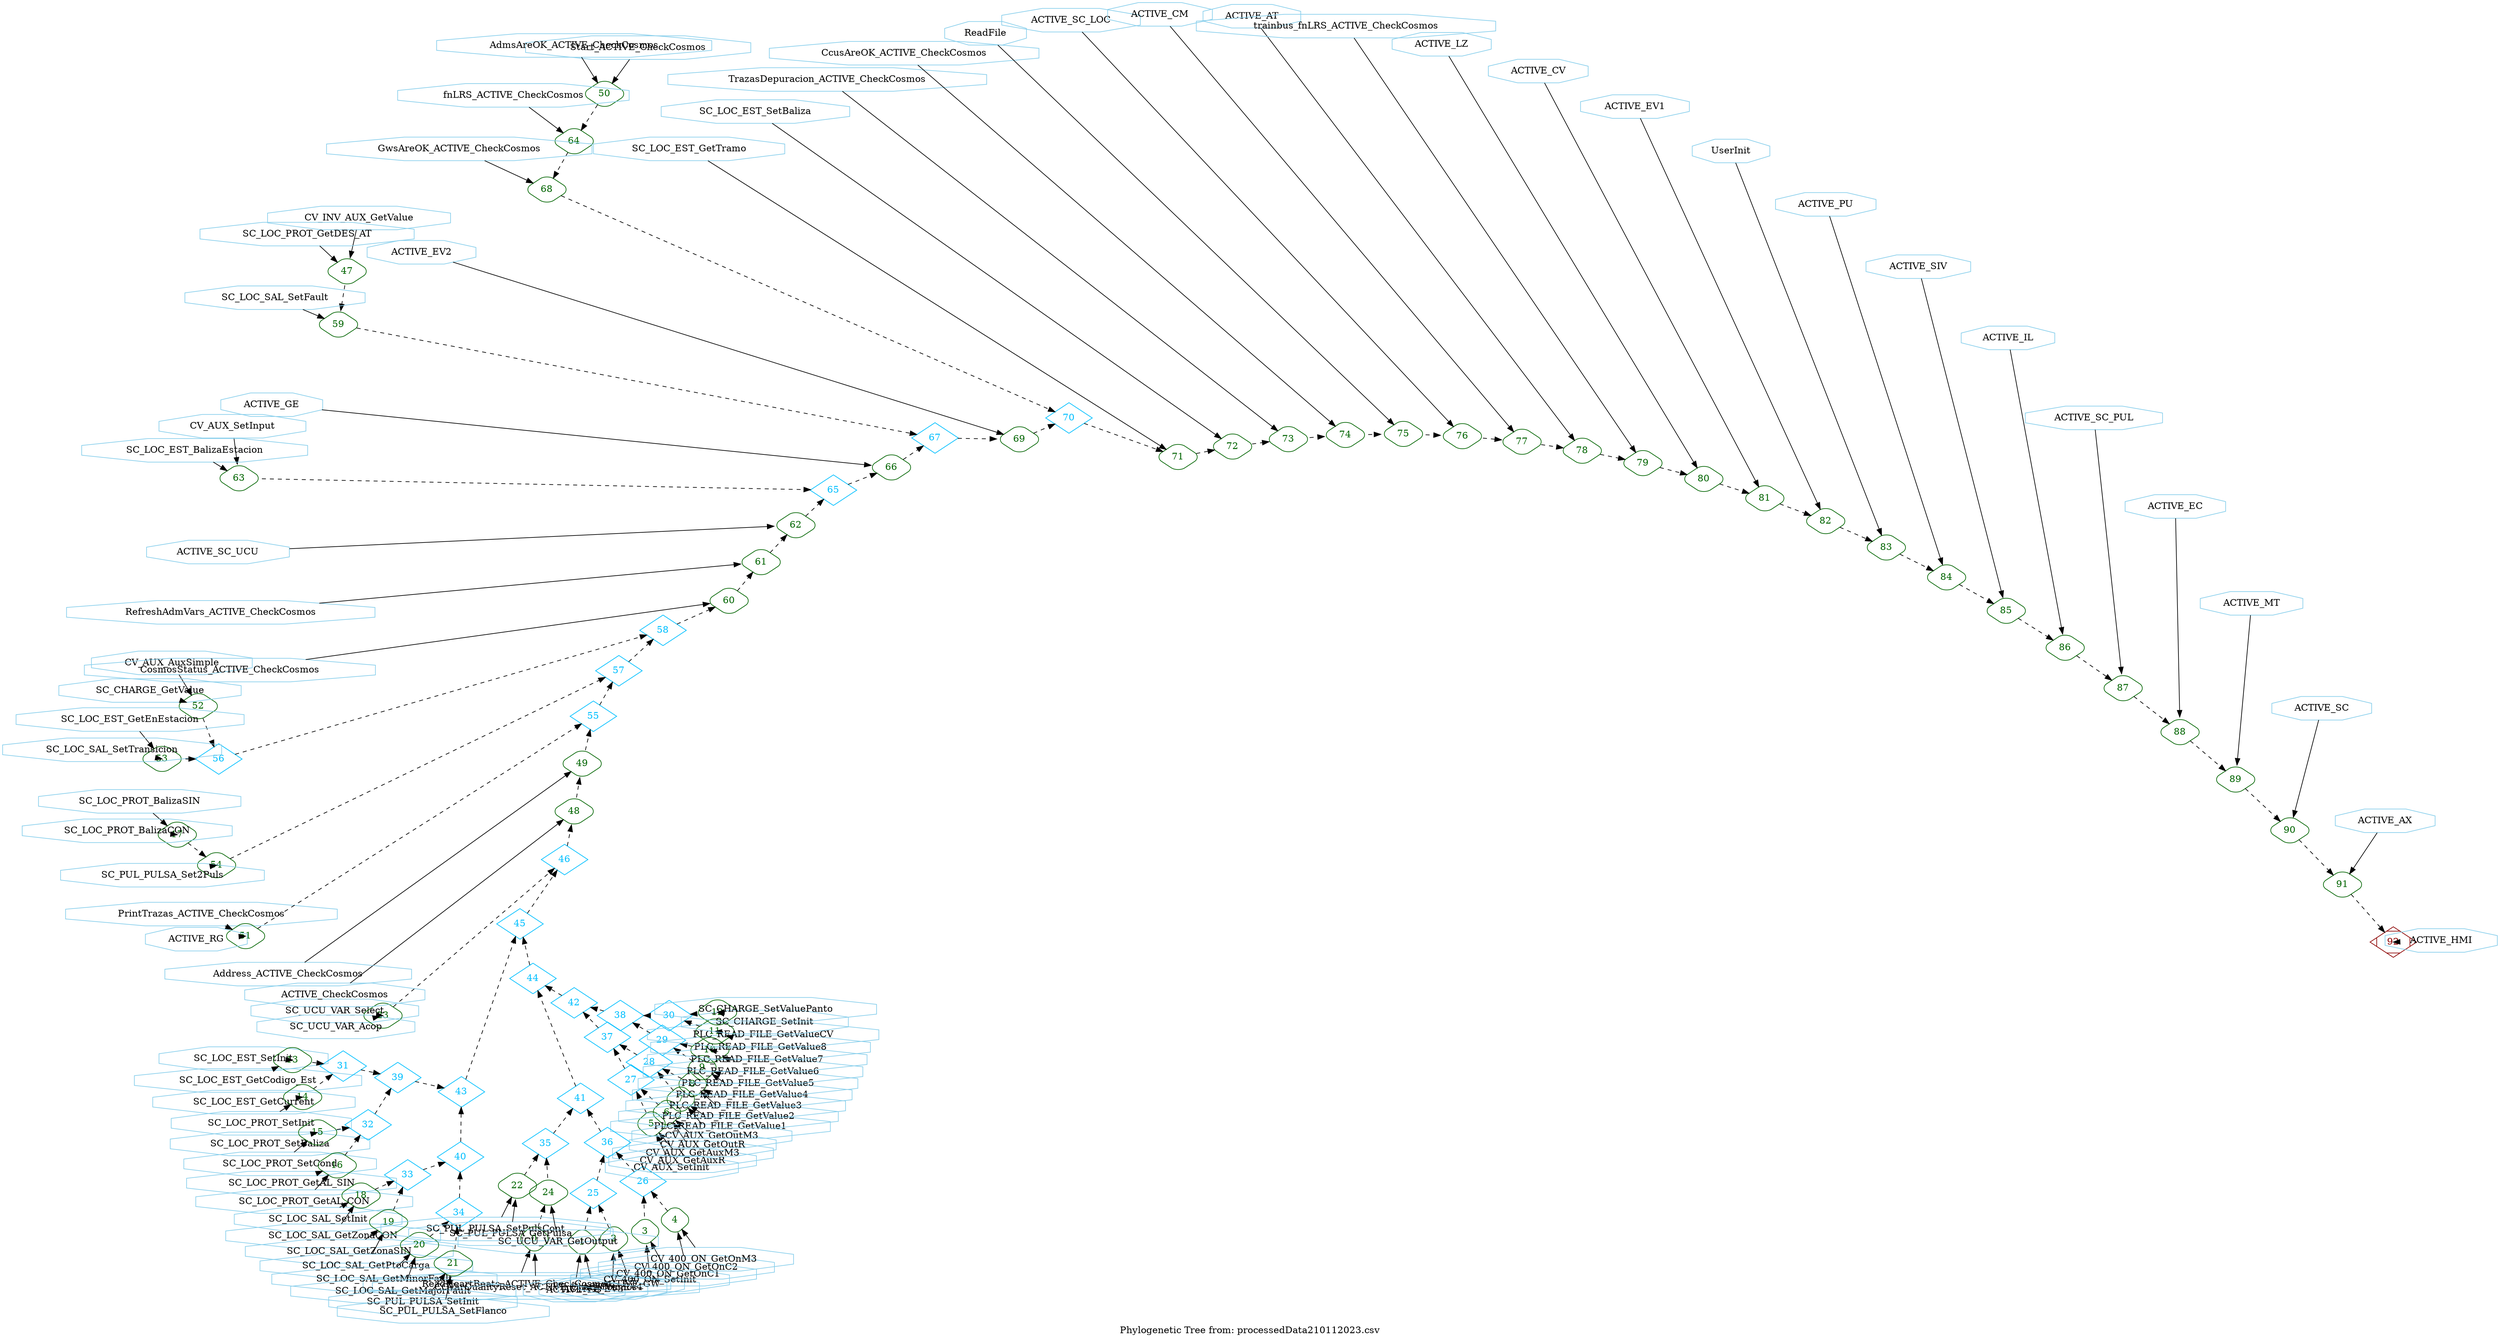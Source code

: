 graph phylogenetic_tree 
{
	layout=twopi
	label="Phylogenetic Tree from: processedData210112023.csv"
	mode=major
	model=shortpath
	size=""
	ratio=fill
	orientation=portrait

#0
	{node [tooltip="",width="0,3",height="0,3",shape="octagon",style="solid",color="skyblue",label="ReadHeartBeats_ACTIVE_CheckCosmos", fontcolor="#000000"] ReadHeartBeats_ACTIVE_CheckCosmos}
	{node [tooltip="",width="0,3",height="0,3",shape="octagon",style="solid",color="skyblue",label="CCVarQualityReset_ACTIVE_CheckCosmos", fontcolor="#000000"] CCVarQualityReset_ACTIVE_CheckCosmos}
	{node [tooltip="0",width="0,3",height="0,3",shape="diamond",style="rounded",color="#006400",label="0", fontcolor="#006400"] ReadHeartBeats_ACTIVE_CheckCosmos_CCVarQualityReset_ACTIVE_CheckCosmos}
	{edge [color="#000000",style="solid",label="",dir="forward"] ReadHeartBeats_ACTIVE_CheckCosmos -- ReadHeartBeats_ACTIVE_CheckCosmos_CCVarQualityReset_ACTIVE_CheckCosmos}
	{edge [color="#000000",style="solid",label="",dir="forward"] CCVarQualityReset_ACTIVE_CheckCosmos -- ReadHeartBeats_ACTIVE_CheckCosmos_CCVarQualityReset_ACTIVE_CheckCosmos}
#1
	{node [tooltip="",width="0,3",height="0,3",shape="octagon",style="solid",color="skyblue",label="ACTIVE_EQ", fontcolor="#000000"] ACTIVE_EQ}
	{node [tooltip="",width="0,3",height="0,3",shape="octagon",style="solid",color="skyblue",label="ACTIVE_EV3", fontcolor="#000000"] ACTIVE_EV3}
	{node [tooltip="0",width="0,3",height="0,3",shape="diamond",style="rounded",color="#006400",label="1", fontcolor="#006400"] ACTIVE_EQ_ACTIVE_EV3}
	{edge [color="#000000",style="solid",label="",dir="forward"] ACTIVE_EQ -- ACTIVE_EQ_ACTIVE_EV3}
	{edge [color="#000000",style="solid",label="",dir="forward"] ACTIVE_EV3 -- ACTIVE_EQ_ACTIVE_EV3}
#2
	{node [tooltip="",width="0,3",height="0,3",shape="octagon",style="solid",color="skyblue",label="ACTIVE_EV4", fontcolor="#000000"] ACTIVE_EV4}
	{node [tooltip="",width="0,3",height="0,3",shape="octagon",style="solid",color="skyblue",label="ACTIVE_GW", fontcolor="#000000"] ACTIVE_GW}
	{node [tooltip="0",width="0,3",height="0,3",shape="diamond",style="rounded",color="#006400",label="2", fontcolor="#006400"] ACTIVE_EV4_ACTIVE_GW}
	{edge [color="#000000",style="solid",label="",dir="forward"] ACTIVE_EV4 -- ACTIVE_EV4_ACTIVE_GW}
	{edge [color="#000000",style="solid",label="",dir="forward"] ACTIVE_GW -- ACTIVE_EV4_ACTIVE_GW}
#3
	{node [tooltip="",width="0,3",height="0,3",shape="octagon",style="solid",color="skyblue",label="CV_400_ON_SetInit", fontcolor="#000000"] CV_400_ON_SetInit}
	{node [tooltip="",width="0,3",height="0,3",shape="octagon",style="solid",color="skyblue",label="CV_400_ON_GetOnC1", fontcolor="#000000"] CV_400_ON_GetOnC1}
	{node [tooltip="0",width="0,3",height="0,3",shape="diamond",style="rounded",color="#006400",label="3", fontcolor="#006400"] CV_400_ON_SetInit_CV_400_ON_GetOnC1}
	{edge [color="#000000",style="solid",label="",dir="forward"] CV_400_ON_SetInit -- CV_400_ON_SetInit_CV_400_ON_GetOnC1}
	{edge [color="#000000",style="solid",label="",dir="forward"] CV_400_ON_GetOnC1 -- CV_400_ON_SetInit_CV_400_ON_GetOnC1}
#4
	{node [tooltip="",width="0,3",height="0,3",shape="octagon",style="solid",color="skyblue",label="CV_400_ON_GetOnC2", fontcolor="#000000"] CV_400_ON_GetOnC2}
	{node [tooltip="",width="0,3",height="0,3",shape="octagon",style="solid",color="skyblue",label="CV_400_ON_GetOnM3", fontcolor="#000000"] CV_400_ON_GetOnM3}
	{node [tooltip="0",width="0,3",height="0,3",shape="diamond",style="rounded",color="#006400",label="4", fontcolor="#006400"] CV_400_ON_GetOnC2_CV_400_ON_GetOnM3}
	{edge [color="#000000",style="solid",label="",dir="forward"] CV_400_ON_GetOnC2 -- CV_400_ON_GetOnC2_CV_400_ON_GetOnM3}
	{edge [color="#000000",style="solid",label="",dir="forward"] CV_400_ON_GetOnM3 -- CV_400_ON_GetOnC2_CV_400_ON_GetOnM3}
#5
	{node [tooltip="",width="0,3",height="0,3",shape="octagon",style="solid",color="skyblue",label="CV_AUX_SetInit", fontcolor="#000000"] CV_AUX_SetInit}
	{node [tooltip="",width="0,3",height="0,3",shape="octagon",style="solid",color="skyblue",label="CV_AUX_GetAuxR", fontcolor="#000000"] CV_AUX_GetAuxR}
	{node [tooltip="0",width="0,3",height="0,3",shape="diamond",style="rounded",color="#006400",label="5", fontcolor="#006400"] CV_AUX_SetInit_CV_AUX_GetAuxR}
	{edge [color="#000000",style="solid",label="",dir="forward"] CV_AUX_SetInit -- CV_AUX_SetInit_CV_AUX_GetAuxR}
	{edge [color="#000000",style="solid",label="",dir="forward"] CV_AUX_GetAuxR -- CV_AUX_SetInit_CV_AUX_GetAuxR}
#6
	{node [tooltip="",width="0,3",height="0,3",shape="octagon",style="solid",color="skyblue",label="CV_AUX_GetAuxM3", fontcolor="#000000"] CV_AUX_GetAuxM3}
	{node [tooltip="",width="0,3",height="0,3",shape="octagon",style="solid",color="skyblue",label="CV_AUX_GetOutR", fontcolor="#000000"] CV_AUX_GetOutR}
	{node [tooltip="0",width="0,3",height="0,3",shape="diamond",style="rounded",color="#006400",label="6", fontcolor="#006400"] CV_AUX_GetAuxM3_CV_AUX_GetOutR}
	{edge [color="#000000",style="solid",label="",dir="forward"] CV_AUX_GetAuxM3 -- CV_AUX_GetAuxM3_CV_AUX_GetOutR}
	{edge [color="#000000",style="solid",label="",dir="forward"] CV_AUX_GetOutR -- CV_AUX_GetAuxM3_CV_AUX_GetOutR}
#7
	{node [tooltip="",width="0,3",height="0,3",shape="octagon",style="solid",color="skyblue",label="CV_AUX_GetOutM3", fontcolor="#000000"] CV_AUX_GetOutM3}
	{node [tooltip="",width="0,3",height="0,3",shape="octagon",style="solid",color="skyblue",label="PLC_READ_FILE_GetValue1", fontcolor="#000000"] PLC_READ_FILE_GetValue1}
	{node [tooltip="0",width="0,3",height="0,3",shape="diamond",style="rounded",color="#006400",label="7", fontcolor="#006400"] CV_AUX_GetOutM3_PLC_READ_FILE_GetValue1}
	{edge [color="#000000",style="solid",label="",dir="forward"] CV_AUX_GetOutM3 -- CV_AUX_GetOutM3_PLC_READ_FILE_GetValue1}
	{edge [color="#000000",style="solid",label="",dir="forward"] PLC_READ_FILE_GetValue1 -- CV_AUX_GetOutM3_PLC_READ_FILE_GetValue1}
#8
	{node [tooltip="",width="0,3",height="0,3",shape="octagon",style="solid",color="skyblue",label="PLC_READ_FILE_GetValue2", fontcolor="#000000"] PLC_READ_FILE_GetValue2}
	{node [tooltip="",width="0,3",height="0,3",shape="octagon",style="solid",color="skyblue",label="PLC_READ_FILE_GetValue3", fontcolor="#000000"] PLC_READ_FILE_GetValue3}
	{node [tooltip="0",width="0,3",height="0,3",shape="diamond",style="rounded",color="#006400",label="8", fontcolor="#006400"] PLC_READ_FILE_GetValue2_PLC_READ_FILE_GetValue3}
	{edge [color="#000000",style="solid",label="",dir="forward"] PLC_READ_FILE_GetValue2 -- PLC_READ_FILE_GetValue2_PLC_READ_FILE_GetValue3}
	{edge [color="#000000",style="solid",label="",dir="forward"] PLC_READ_FILE_GetValue3 -- PLC_READ_FILE_GetValue2_PLC_READ_FILE_GetValue3}
#9
	{node [tooltip="",width="0,3",height="0,3",shape="octagon",style="solid",color="skyblue",label="PLC_READ_FILE_GetValue4", fontcolor="#000000"] PLC_READ_FILE_GetValue4}
	{node [tooltip="",width="0,3",height="0,3",shape="octagon",style="solid",color="skyblue",label="PLC_READ_FILE_GetValue5", fontcolor="#000000"] PLC_READ_FILE_GetValue5}
	{node [tooltip="0",width="0,3",height="0,3",shape="diamond",style="rounded",color="#006400",label="9", fontcolor="#006400"] PLC_READ_FILE_GetValue4_PLC_READ_FILE_GetValue5}
	{edge [color="#000000",style="solid",label="",dir="forward"] PLC_READ_FILE_GetValue4 -- PLC_READ_FILE_GetValue4_PLC_READ_FILE_GetValue5}
	{edge [color="#000000",style="solid",label="",dir="forward"] PLC_READ_FILE_GetValue5 -- PLC_READ_FILE_GetValue4_PLC_READ_FILE_GetValue5}
#10
	{node [tooltip="",width="0,3",height="0,3",shape="octagon",style="solid",color="skyblue",label="PLC_READ_FILE_GetValue6", fontcolor="#000000"] PLC_READ_FILE_GetValue6}
	{node [tooltip="",width="0,3",height="0,3",shape="octagon",style="solid",color="skyblue",label="PLC_READ_FILE_GetValue7", fontcolor="#000000"] PLC_READ_FILE_GetValue7}
	{node [tooltip="0",width="0,3",height="0,3",shape="diamond",style="rounded",color="#006400",label="10", fontcolor="#006400"] PLC_READ_FILE_GetValue6_PLC_READ_FILE_GetValue7}
	{edge [color="#000000",style="solid",label="",dir="forward"] PLC_READ_FILE_GetValue6 -- PLC_READ_FILE_GetValue6_PLC_READ_FILE_GetValue7}
	{edge [color="#000000",style="solid",label="",dir="forward"] PLC_READ_FILE_GetValue7 -- PLC_READ_FILE_GetValue6_PLC_READ_FILE_GetValue7}
#11
	{node [tooltip="",width="0,3",height="0,3",shape="octagon",style="solid",color="skyblue",label="PLC_READ_FILE_GetValue8", fontcolor="#000000"] PLC_READ_FILE_GetValue8}
	{node [tooltip="",width="0,3",height="0,3",shape="octagon",style="solid",color="skyblue",label="PLC_READ_FILE_GetValueCV", fontcolor="#000000"] PLC_READ_FILE_GetValueCV}
	{node [tooltip="0",width="0,3",height="0,3",shape="diamond",style="rounded",color="#006400",label="11", fontcolor="#006400"] PLC_READ_FILE_GetValue8_PLC_READ_FILE_GetValueCV}
	{edge [color="#000000",style="solid",label="",dir="forward"] PLC_READ_FILE_GetValue8 -- PLC_READ_FILE_GetValue8_PLC_READ_FILE_GetValueCV}
	{edge [color="#000000",style="solid",label="",dir="forward"] PLC_READ_FILE_GetValueCV -- PLC_READ_FILE_GetValue8_PLC_READ_FILE_GetValueCV}
#12
	{node [tooltip="",width="0,3",height="0,3",shape="octagon",style="solid",color="skyblue",label="SC_CHARGE_SetInit", fontcolor="#000000"] SC_CHARGE_SetInit}
	{node [tooltip="",width="0,3",height="0,3",shape="octagon",style="solid",color="skyblue",label="SC_CHARGE_SetValuePanto", fontcolor="#000000"] SC_CHARGE_SetValuePanto}
	{node [tooltip="0",width="0,3",height="0,3",shape="diamond",style="rounded",color="#006400",label="12", fontcolor="#006400"] SC_CHARGE_SetInit_SC_CHARGE_SetValuePanto}
	{edge [color="#000000",style="solid",label="",dir="forward"] SC_CHARGE_SetInit -- SC_CHARGE_SetInit_SC_CHARGE_SetValuePanto}
	{edge [color="#000000",style="solid",label="",dir="forward"] SC_CHARGE_SetValuePanto -- SC_CHARGE_SetInit_SC_CHARGE_SetValuePanto}
#13
	{node [tooltip="",width="0,3",height="0,3",shape="octagon",style="solid",color="skyblue",label="SC_LOC_EST_SetInit", fontcolor="#000000"] SC_LOC_EST_SetInit}
	{node [tooltip="",width="0,3",height="0,3",shape="octagon",style="solid",color="skyblue",label="SC_LOC_EST_GetCodigo_Est", fontcolor="#000000"] SC_LOC_EST_GetCodigo_Est}
	{node [tooltip="0",width="0,3",height="0,3",shape="diamond",style="rounded",color="#006400",label="13", fontcolor="#006400"] SC_LOC_EST_SetInit_SC_LOC_EST_GetCodigo_Est}
	{edge [color="#000000",style="solid",label="",dir="forward"] SC_LOC_EST_SetInit -- SC_LOC_EST_SetInit_SC_LOC_EST_GetCodigo_Est}
	{edge [color="#000000",style="solid",label="",dir="forward"] SC_LOC_EST_GetCodigo_Est -- SC_LOC_EST_SetInit_SC_LOC_EST_GetCodigo_Est}
#14
	{node [tooltip="",width="0,3",height="0,3",shape="octagon",style="solid",color="skyblue",label="SC_LOC_EST_GetCurrent", fontcolor="#000000"] SC_LOC_EST_GetCurrent}
	{node [tooltip="",width="0,3",height="0,3",shape="octagon",style="solid",color="skyblue",label="SC_LOC_PROT_SetInit", fontcolor="#000000"] SC_LOC_PROT_SetInit}
	{node [tooltip="0",width="0,3",height="0,3",shape="diamond",style="rounded",color="#006400",label="14", fontcolor="#006400"] SC_LOC_EST_GetCurrent_SC_LOC_PROT_SetInit}
	{edge [color="#000000",style="solid",label="",dir="forward"] SC_LOC_EST_GetCurrent -- SC_LOC_EST_GetCurrent_SC_LOC_PROT_SetInit}
	{edge [color="#000000",style="solid",label="",dir="forward"] SC_LOC_PROT_SetInit -- SC_LOC_EST_GetCurrent_SC_LOC_PROT_SetInit}
#15
	{node [tooltip="",width="0,3",height="0,3",shape="octagon",style="solid",color="skyblue",label="SC_LOC_PROT_SetBaliza", fontcolor="#000000"] SC_LOC_PROT_SetBaliza}
	{node [tooltip="",width="0,3",height="0,3",shape="octagon",style="solid",color="skyblue",label="SC_LOC_PROT_SetCond", fontcolor="#000000"] SC_LOC_PROT_SetCond}
	{node [tooltip="0",width="0,3",height="0,3",shape="diamond",style="rounded",color="#006400",label="15", fontcolor="#006400"] SC_LOC_PROT_SetBaliza_SC_LOC_PROT_SetCond}
	{edge [color="#000000",style="solid",label="",dir="forward"] SC_LOC_PROT_SetBaliza -- SC_LOC_PROT_SetBaliza_SC_LOC_PROT_SetCond}
	{edge [color="#000000",style="solid",label="",dir="forward"] SC_LOC_PROT_SetCond -- SC_LOC_PROT_SetBaliza_SC_LOC_PROT_SetCond}
#16
	{node [tooltip="",width="0,3",height="0,3",shape="octagon",style="solid",color="skyblue",label="SC_LOC_PROT_GetAL_SIN", fontcolor="#000000"] SC_LOC_PROT_GetAL_SIN}
	{node [tooltip="",width="0,3",height="0,3",shape="octagon",style="solid",color="skyblue",label="SC_LOC_PROT_GetAL_CON", fontcolor="#000000"] SC_LOC_PROT_GetAL_CON}
	{node [tooltip="0",width="0,3",height="0,3",shape="diamond",style="rounded",color="#006400",label="16", fontcolor="#006400"] SC_LOC_PROT_GetAL_SIN_SC_LOC_PROT_GetAL_CON}
	{edge [color="#000000",style="solid",label="",dir="forward"] SC_LOC_PROT_GetAL_SIN -- SC_LOC_PROT_GetAL_SIN_SC_LOC_PROT_GetAL_CON}
	{edge [color="#000000",style="solid",label="",dir="forward"] SC_LOC_PROT_GetAL_CON -- SC_LOC_PROT_GetAL_SIN_SC_LOC_PROT_GetAL_CON}
#17
	{node [tooltip="",width="0,3",height="0,3",shape="octagon",style="solid",color="skyblue",label="SC_LOC_PROT_BalizaSIN", fontcolor="#000000"] SC_LOC_PROT_BalizaSIN}
	{node [tooltip="",width="0,3",height="0,3",shape="octagon",style="solid",color="skyblue",label="SC_LOC_PROT_BalizaCON", fontcolor="#000000"] SC_LOC_PROT_BalizaCON}
	{node [tooltip="0",width="0,3",height="0,3",shape="diamond",style="rounded",color="#006400",label="17", fontcolor="#006400"] SC_LOC_PROT_BalizaSIN_SC_LOC_PROT_BalizaCON}
	{edge [color="#000000",style="solid",label="",dir="forward"] SC_LOC_PROT_BalizaSIN -- SC_LOC_PROT_BalizaSIN_SC_LOC_PROT_BalizaCON}
	{edge [color="#000000",style="solid",label="",dir="forward"] SC_LOC_PROT_BalizaCON -- SC_LOC_PROT_BalizaSIN_SC_LOC_PROT_BalizaCON}
#18
	{node [tooltip="",width="0,3",height="0,3",shape="octagon",style="solid",color="skyblue",label="SC_LOC_SAL_SetInit", fontcolor="#000000"] SC_LOC_SAL_SetInit}
	{node [tooltip="",width="0,3",height="0,3",shape="octagon",style="solid",color="skyblue",label="SC_LOC_SAL_GetZonaCON", fontcolor="#000000"] SC_LOC_SAL_GetZonaCON}
	{node [tooltip="0",width="0,3",height="0,3",shape="diamond",style="rounded",color="#006400",label="18", fontcolor="#006400"] SC_LOC_SAL_SetInit_SC_LOC_SAL_GetZonaCON}
	{edge [color="#000000",style="solid",label="",dir="forward"] SC_LOC_SAL_SetInit -- SC_LOC_SAL_SetInit_SC_LOC_SAL_GetZonaCON}
	{edge [color="#000000",style="solid",label="",dir="forward"] SC_LOC_SAL_GetZonaCON -- SC_LOC_SAL_SetInit_SC_LOC_SAL_GetZonaCON}
#19
	{node [tooltip="",width="0,3",height="0,3",shape="octagon",style="solid",color="skyblue",label="SC_LOC_SAL_GetZonaSIN", fontcolor="#000000"] SC_LOC_SAL_GetZonaSIN}
	{node [tooltip="",width="0,3",height="0,3",shape="octagon",style="solid",color="skyblue",label="SC_LOC_SAL_GetPtoCarga", fontcolor="#000000"] SC_LOC_SAL_GetPtoCarga}
	{node [tooltip="0",width="0,3",height="0,3",shape="diamond",style="rounded",color="#006400",label="19", fontcolor="#006400"] SC_LOC_SAL_GetZonaSIN_SC_LOC_SAL_GetPtoCarga}
	{edge [color="#000000",style="solid",label="",dir="forward"] SC_LOC_SAL_GetZonaSIN -- SC_LOC_SAL_GetZonaSIN_SC_LOC_SAL_GetPtoCarga}
	{edge [color="#000000",style="solid",label="",dir="forward"] SC_LOC_SAL_GetPtoCarga -- SC_LOC_SAL_GetZonaSIN_SC_LOC_SAL_GetPtoCarga}
#20
	{node [tooltip="",width="0,3",height="0,3",shape="octagon",style="solid",color="skyblue",label="SC_LOC_SAL_GetMinorFault", fontcolor="#000000"] SC_LOC_SAL_GetMinorFault}
	{node [tooltip="",width="0,3",height="0,3",shape="octagon",style="solid",color="skyblue",label="SC_LOC_SAL_GetMajorFault", fontcolor="#000000"] SC_LOC_SAL_GetMajorFault}
	{node [tooltip="0",width="0,3",height="0,3",shape="diamond",style="rounded",color="#006400",label="20", fontcolor="#006400"] SC_LOC_SAL_GetMinorFault_SC_LOC_SAL_GetMajorFault}
	{edge [color="#000000",style="solid",label="",dir="forward"] SC_LOC_SAL_GetMinorFault -- SC_LOC_SAL_GetMinorFault_SC_LOC_SAL_GetMajorFault}
	{edge [color="#000000",style="solid",label="",dir="forward"] SC_LOC_SAL_GetMajorFault -- SC_LOC_SAL_GetMinorFault_SC_LOC_SAL_GetMajorFault}
#21
	{node [tooltip="",width="0,3",height="0,3",shape="octagon",style="solid",color="skyblue",label="SC_PUL_PULSA_SetInit", fontcolor="#000000"] SC_PUL_PULSA_SetInit}
	{node [tooltip="",width="0,3",height="0,3",shape="octagon",style="solid",color="skyblue",label="SC_PUL_PULSA_SetFlanco", fontcolor="#000000"] SC_PUL_PULSA_SetFlanco}
	{node [tooltip="0",width="0,3",height="0,3",shape="diamond",style="rounded",color="#006400",label="21", fontcolor="#006400"] SC_PUL_PULSA_SetInit_SC_PUL_PULSA_SetFlanco}
	{edge [color="#000000",style="solid",label="",dir="forward"] SC_PUL_PULSA_SetInit -- SC_PUL_PULSA_SetInit_SC_PUL_PULSA_SetFlanco}
	{edge [color="#000000",style="solid",label="",dir="forward"] SC_PUL_PULSA_SetFlanco -- SC_PUL_PULSA_SetInit_SC_PUL_PULSA_SetFlanco}
#22
	{node [tooltip="",width="0,3",height="0,3",shape="octagon",style="solid",color="skyblue",label="SC_PUL_PULSA_SetPulsCont", fontcolor="#000000"] SC_PUL_PULSA_SetPulsCont}
	{node [tooltip="",width="0,3",height="0,3",shape="octagon",style="solid",color="skyblue",label="SC_PUL_PULSA_GetPulsa", fontcolor="#000000"] SC_PUL_PULSA_GetPulsa}
	{node [tooltip="0",width="0,3",height="0,3",shape="diamond",style="rounded",color="#006400",label="22", fontcolor="#006400"] SC_PUL_PULSA_SetPulsCont_SC_PUL_PULSA_GetPulsa}
	{edge [color="#000000",style="solid",label="",dir="forward"] SC_PUL_PULSA_SetPulsCont -- SC_PUL_PULSA_SetPulsCont_SC_PUL_PULSA_GetPulsa}
	{edge [color="#000000",style="solid",label="",dir="forward"] SC_PUL_PULSA_GetPulsa -- SC_PUL_PULSA_SetPulsCont_SC_PUL_PULSA_GetPulsa}
#23
	{node [tooltip="",width="0,3",height="0,3",shape="octagon",style="solid",color="skyblue",label="SC_UCU_VAR_Select", fontcolor="#000000"] SC_UCU_VAR_Select}
	{node [tooltip="",width="0,3",height="0,3",shape="octagon",style="solid",color="skyblue",label="SC_UCU_VAR_Acop", fontcolor="#000000"] SC_UCU_VAR_Acop}
	{node [tooltip="0",width="0,3",height="0,3",shape="diamond",style="rounded",color="#006400",label="23", fontcolor="#006400"] SC_UCU_VAR_Select_SC_UCU_VAR_Acop}
	{edge [color="#000000",style="solid",label="",dir="forward"] SC_UCU_VAR_Select -- SC_UCU_VAR_Select_SC_UCU_VAR_Acop}
	{edge [color="#000000",style="solid",label="",dir="forward"] SC_UCU_VAR_Acop -- SC_UCU_VAR_Select_SC_UCU_VAR_Acop}
#24
	{node [tooltip="",width="0,3",height="0,3",shape="octagon",style="solid",color="skyblue",label="SC_UCU_VAR_GetOutput", fontcolor="#000000"] SC_UCU_VAR_GetOutput}
	{node [tooltip="0",width="0,3",height="0,3",shape="diamond",style="rounded",color="#006400",label="24", fontcolor="#006400"] SC_UCU_VAR_GetOutput_ReadHeartBeats_ACTIVE_CheckCosmos_CCVarQualityReset_ACTIVE_CheckCosmos}
	{edge [color="#000000",style="solid",label="",dir="forward"] SC_UCU_VAR_GetOutput -- SC_UCU_VAR_GetOutput_ReadHeartBeats_ACTIVE_CheckCosmos_CCVarQualityReset_ACTIVE_CheckCosmos}
	{edge [color="#000000",style="dashed",label="",dir="forward"] ReadHeartBeats_ACTIVE_CheckCosmos_CCVarQualityReset_ACTIVE_CheckCosmos -- SC_UCU_VAR_GetOutput_ReadHeartBeats_ACTIVE_CheckCosmos_CCVarQualityReset_ACTIVE_CheckCosmos}
#25
	{node [tooltip="0",width="0,3",height="0,3",shape="diamond",style="",color="#00bfff",label="25", fontcolor="#00bfff"] ACTIVE_EQ_ACTIVE_EV3_ACTIVE_EV4_ACTIVE_GW}
	{edge [color="#000000",style="dashed",label="",dir="forward"] ACTIVE_EQ_ACTIVE_EV3 -- ACTIVE_EQ_ACTIVE_EV3_ACTIVE_EV4_ACTIVE_GW}
	{edge [color="#000000",style="dashed",label="",dir="forward"] ACTIVE_EV4_ACTIVE_GW -- ACTIVE_EQ_ACTIVE_EV3_ACTIVE_EV4_ACTIVE_GW}
#26
	{node [tooltip="0",width="0,3",height="0,3",shape="diamond",style="",color="#00bfff",label="26", fontcolor="#00bfff"] CV_400_ON_SetInit_CV_400_ON_GetOnC1_CV_400_ON_GetOnC2_CV_400_ON_GetOnM3}
	{edge [color="#000000",style="dashed",label="",dir="forward"] CV_400_ON_SetInit_CV_400_ON_GetOnC1 -- CV_400_ON_SetInit_CV_400_ON_GetOnC1_CV_400_ON_GetOnC2_CV_400_ON_GetOnM3}
	{edge [color="#000000",style="dashed",label="",dir="forward"] CV_400_ON_GetOnC2_CV_400_ON_GetOnM3 -- CV_400_ON_SetInit_CV_400_ON_GetOnC1_CV_400_ON_GetOnC2_CV_400_ON_GetOnM3}
#27
	{node [tooltip="0",width="0,3",height="0,3",shape="diamond",style="",color="#00bfff",label="27", fontcolor="#00bfff"] CV_AUX_SetInit_CV_AUX_GetAuxR_CV_AUX_GetAuxM3_CV_AUX_GetOutR}
	{edge [color="#000000",style="dashed",label="",dir="forward"] CV_AUX_SetInit_CV_AUX_GetAuxR -- CV_AUX_SetInit_CV_AUX_GetAuxR_CV_AUX_GetAuxM3_CV_AUX_GetOutR}
	{edge [color="#000000",style="dashed",label="",dir="forward"] CV_AUX_GetAuxM3_CV_AUX_GetOutR -- CV_AUX_SetInit_CV_AUX_GetAuxR_CV_AUX_GetAuxM3_CV_AUX_GetOutR}
#28
	{node [tooltip="0",width="0,3",height="0,3",shape="diamond",style="",color="#00bfff",label="28", fontcolor="#00bfff"] CV_AUX_GetOutM3_PLC_READ_FILE_GetValue1_PLC_READ_FILE_GetValue2_PLC_READ_FILE_GetValue3}
	{edge [color="#000000",style="dashed",label="",dir="forward"] CV_AUX_GetOutM3_PLC_READ_FILE_GetValue1 -- CV_AUX_GetOutM3_PLC_READ_FILE_GetValue1_PLC_READ_FILE_GetValue2_PLC_READ_FILE_GetValue3}
	{edge [color="#000000",style="dashed",label="",dir="forward"] PLC_READ_FILE_GetValue2_PLC_READ_FILE_GetValue3 -- CV_AUX_GetOutM3_PLC_READ_FILE_GetValue1_PLC_READ_FILE_GetValue2_PLC_READ_FILE_GetValue3}
#29
	{node [tooltip="0",width="0,3",height="0,3",shape="diamond",style="",color="#00bfff",label="29", fontcolor="#00bfff"] PLC_READ_FILE_GetValue4_PLC_READ_FILE_GetValue5_PLC_READ_FILE_GetValue6_PLC_READ_FILE_GetValue7}
	{edge [color="#000000",style="dashed",label="",dir="forward"] PLC_READ_FILE_GetValue4_PLC_READ_FILE_GetValue5 -- PLC_READ_FILE_GetValue4_PLC_READ_FILE_GetValue5_PLC_READ_FILE_GetValue6_PLC_READ_FILE_GetValue7}
	{edge [color="#000000",style="dashed",label="",dir="forward"] PLC_READ_FILE_GetValue6_PLC_READ_FILE_GetValue7 -- PLC_READ_FILE_GetValue4_PLC_READ_FILE_GetValue5_PLC_READ_FILE_GetValue6_PLC_READ_FILE_GetValue7}
#30
	{node [tooltip="0",width="0,3",height="0,3",shape="diamond",style="",color="#00bfff",label="30", fontcolor="#00bfff"] PLC_READ_FILE_GetValue8_PLC_READ_FILE_GetValueCV_SC_CHARGE_SetInit_SC_CHARGE_SetValuePanto}
	{edge [color="#000000",style="dashed",label="",dir="forward"] PLC_READ_FILE_GetValue8_PLC_READ_FILE_GetValueCV -- PLC_READ_FILE_GetValue8_PLC_READ_FILE_GetValueCV_SC_CHARGE_SetInit_SC_CHARGE_SetValuePanto}
	{edge [color="#000000",style="dashed",label="",dir="forward"] SC_CHARGE_SetInit_SC_CHARGE_SetValuePanto -- PLC_READ_FILE_GetValue8_PLC_READ_FILE_GetValueCV_SC_CHARGE_SetInit_SC_CHARGE_SetValuePanto}
#31
	{node [tooltip="0",width="0,3",height="0,3",shape="diamond",style="",color="#00bfff",label="31", fontcolor="#00bfff"] SC_LOC_EST_SetInit_SC_LOC_EST_GetCodigo_Est_SC_LOC_EST_GetCurrent_SC_LOC_PROT_SetInit}
	{edge [color="#000000",style="dashed",label="",dir="forward"] SC_LOC_EST_SetInit_SC_LOC_EST_GetCodigo_Est -- SC_LOC_EST_SetInit_SC_LOC_EST_GetCodigo_Est_SC_LOC_EST_GetCurrent_SC_LOC_PROT_SetInit}
	{edge [color="#000000",style="dashed",label="",dir="forward"] SC_LOC_EST_GetCurrent_SC_LOC_PROT_SetInit -- SC_LOC_EST_SetInit_SC_LOC_EST_GetCodigo_Est_SC_LOC_EST_GetCurrent_SC_LOC_PROT_SetInit}
#32
	{node [tooltip="0",width="0,3",height="0,3",shape="diamond",style="",color="#00bfff",label="32", fontcolor="#00bfff"] SC_LOC_PROT_SetBaliza_SC_LOC_PROT_SetCond_SC_LOC_PROT_GetAL_SIN_SC_LOC_PROT_GetAL_CON}
	{edge [color="#000000",style="dashed",label="",dir="forward"] SC_LOC_PROT_SetBaliza_SC_LOC_PROT_SetCond -- SC_LOC_PROT_SetBaliza_SC_LOC_PROT_SetCond_SC_LOC_PROT_GetAL_SIN_SC_LOC_PROT_GetAL_CON}
	{edge [color="#000000",style="dashed",label="",dir="forward"] SC_LOC_PROT_GetAL_SIN_SC_LOC_PROT_GetAL_CON -- SC_LOC_PROT_SetBaliza_SC_LOC_PROT_SetCond_SC_LOC_PROT_GetAL_SIN_SC_LOC_PROT_GetAL_CON}
#33
	{node [tooltip="0",width="0,3",height="0,3",shape="diamond",style="",color="#00bfff",label="33", fontcolor="#00bfff"] SC_LOC_SAL_SetInit_SC_LOC_SAL_GetZonaCON_SC_LOC_SAL_GetZonaSIN_SC_LOC_SAL_GetPtoCarga}
	{edge [color="#000000",style="dashed",label="",dir="forward"] SC_LOC_SAL_SetInit_SC_LOC_SAL_GetZonaCON -- SC_LOC_SAL_SetInit_SC_LOC_SAL_GetZonaCON_SC_LOC_SAL_GetZonaSIN_SC_LOC_SAL_GetPtoCarga}
	{edge [color="#000000",style="dashed",label="",dir="forward"] SC_LOC_SAL_GetZonaSIN_SC_LOC_SAL_GetPtoCarga -- SC_LOC_SAL_SetInit_SC_LOC_SAL_GetZonaCON_SC_LOC_SAL_GetZonaSIN_SC_LOC_SAL_GetPtoCarga}
#34
	{node [tooltip="0",width="0,3",height="0,3",shape="diamond",style="",color="#00bfff",label="34", fontcolor="#00bfff"] SC_LOC_SAL_GetMinorFault_SC_LOC_SAL_GetMajorFault_SC_PUL_PULSA_SetInit_SC_PUL_PULSA_SetFlanco}
	{edge [color="#000000",style="dashed",label="",dir="forward"] SC_LOC_SAL_GetMinorFault_SC_LOC_SAL_GetMajorFault -- SC_LOC_SAL_GetMinorFault_SC_LOC_SAL_GetMajorFault_SC_PUL_PULSA_SetInit_SC_PUL_PULSA_SetFlanco}
	{edge [color="#000000",style="dashed",label="",dir="forward"] SC_PUL_PULSA_SetInit_SC_PUL_PULSA_SetFlanco -- SC_LOC_SAL_GetMinorFault_SC_LOC_SAL_GetMajorFault_SC_PUL_PULSA_SetInit_SC_PUL_PULSA_SetFlanco}
#35
	{node [tooltip="0",width="0,3",height="0,3",shape="diamond",style="",color="#00bfff",label="35", fontcolor="#00bfff"] SC_PUL_PULSA_SetPulsCont_SC_PUL_PULSA_GetPulsa_SC_UCU_VAR_GetOutput_ReadHeartBeats_ACTIVE_CheckCosmos_CCVarQualityReset_ACTIVE_CheckCosmos}
	{edge [color="#000000",style="dashed",label="",dir="forward"] SC_PUL_PULSA_SetPulsCont_SC_PUL_PULSA_GetPulsa -- SC_PUL_PULSA_SetPulsCont_SC_PUL_PULSA_GetPulsa_SC_UCU_VAR_GetOutput_ReadHeartBeats_ACTIVE_CheckCosmos_CCVarQualityReset_ACTIVE_CheckCosmos}
	{edge [color="#000000",style="dashed",label="",dir="forward"] SC_UCU_VAR_GetOutput_ReadHeartBeats_ACTIVE_CheckCosmos_CCVarQualityReset_ACTIVE_CheckCosmos -- SC_PUL_PULSA_SetPulsCont_SC_PUL_PULSA_GetPulsa_SC_UCU_VAR_GetOutput_ReadHeartBeats_ACTIVE_CheckCosmos_CCVarQualityReset_ACTIVE_CheckCosmos}
#36
	{node [tooltip="0",width="0,3",height="0,3",shape="diamond",style="",color="#00bfff",label="36", fontcolor="#00bfff"] ACTIVE_EQ_ACTIVE_EV3_ACTIVE_EV4_ACTIVE_GW_CV_400_ON_SetInit_CV_400_ON_GetOnC1_CV_400_ON_GetOnC2_CV_400_ON_GetOnM3}
	{edge [color="#000000",style="dashed",label="",dir="forward"] ACTIVE_EQ_ACTIVE_EV3_ACTIVE_EV4_ACTIVE_GW -- ACTIVE_EQ_ACTIVE_EV3_ACTIVE_EV4_ACTIVE_GW_CV_400_ON_SetInit_CV_400_ON_GetOnC1_CV_400_ON_GetOnC2_CV_400_ON_GetOnM3}
	{edge [color="#000000",style="dashed",label="",dir="forward"] CV_400_ON_SetInit_CV_400_ON_GetOnC1_CV_400_ON_GetOnC2_CV_400_ON_GetOnM3 -- ACTIVE_EQ_ACTIVE_EV3_ACTIVE_EV4_ACTIVE_GW_CV_400_ON_SetInit_CV_400_ON_GetOnC1_CV_400_ON_GetOnC2_CV_400_ON_GetOnM3}
#37
	{node [tooltip="0",width="0,3",height="0,3",shape="diamond",style="",color="#00bfff",label="37", fontcolor="#00bfff"] CV_AUX_SetInit_CV_AUX_GetAuxR_CV_AUX_GetAuxM3_CV_AUX_GetOutR_CV_AUX_GetOutM3_PLC_READ_FILE_GetValue1_PLC_READ_FILE_GetValue2_PLC_READ_FILE_GetValue3}
	{edge [color="#000000",style="dashed",label="",dir="forward"] CV_AUX_SetInit_CV_AUX_GetAuxR_CV_AUX_GetAuxM3_CV_AUX_GetOutR -- CV_AUX_SetInit_CV_AUX_GetAuxR_CV_AUX_GetAuxM3_CV_AUX_GetOutR_CV_AUX_GetOutM3_PLC_READ_FILE_GetValue1_PLC_READ_FILE_GetValue2_PLC_READ_FILE_GetValue3}
	{edge [color="#000000",style="dashed",label="",dir="forward"] CV_AUX_GetOutM3_PLC_READ_FILE_GetValue1_PLC_READ_FILE_GetValue2_PLC_READ_FILE_GetValue3 -- CV_AUX_SetInit_CV_AUX_GetAuxR_CV_AUX_GetAuxM3_CV_AUX_GetOutR_CV_AUX_GetOutM3_PLC_READ_FILE_GetValue1_PLC_READ_FILE_GetValue2_PLC_READ_FILE_GetValue3}
#38
	{node [tooltip="0",width="0,3",height="0,3",shape="diamond",style="",color="#00bfff",label="38", fontcolor="#00bfff"] PLC_READ_FILE_GetValue4_PLC_READ_FILE_GetValue5_PLC_READ_FILE_GetValue6_PLC_READ_FILE_GetValue7_PLC_READ_FILE_GetValue8_PLC_READ_FILE_GetValueCV_SC_CHARGE_SetInit_SC_CHARGE_SetValuePanto}
	{edge [color="#000000",style="dashed",label="",dir="forward"] PLC_READ_FILE_GetValue4_PLC_READ_FILE_GetValue5_PLC_READ_FILE_GetValue6_PLC_READ_FILE_GetValue7 -- PLC_READ_FILE_GetValue4_PLC_READ_FILE_GetValue5_PLC_READ_FILE_GetValue6_PLC_READ_FILE_GetValue7_PLC_READ_FILE_GetValue8_PLC_READ_FILE_GetValueCV_SC_CHARGE_SetInit_SC_CHARGE_SetValuePanto}
	{edge [color="#000000",style="dashed",label="",dir="forward"] PLC_READ_FILE_GetValue8_PLC_READ_FILE_GetValueCV_SC_CHARGE_SetInit_SC_CHARGE_SetValuePanto -- PLC_READ_FILE_GetValue4_PLC_READ_FILE_GetValue5_PLC_READ_FILE_GetValue6_PLC_READ_FILE_GetValue7_PLC_READ_FILE_GetValue8_PLC_READ_FILE_GetValueCV_SC_CHARGE_SetInit_SC_CHARGE_SetValuePanto}
#39
	{node [tooltip="0",width="0,3",height="0,3",shape="diamond",style="",color="#00bfff",label="39", fontcolor="#00bfff"] SC_LOC_EST_SetInit_SC_LOC_EST_GetCodigo_Est_SC_LOC_EST_GetCurrent_SC_LOC_PROT_SetInit_SC_LOC_PROT_SetBaliza_SC_LOC_PROT_SetCond_SC_LOC_PROT_GetAL_SIN_SC_LOC_PROT_GetAL_CON}
	{edge [color="#000000",style="dashed",label="",dir="forward"] SC_LOC_EST_SetInit_SC_LOC_EST_GetCodigo_Est_SC_LOC_EST_GetCurrent_SC_LOC_PROT_SetInit -- SC_LOC_EST_SetInit_SC_LOC_EST_GetCodigo_Est_SC_LOC_EST_GetCurrent_SC_LOC_PROT_SetInit_SC_LOC_PROT_SetBaliza_SC_LOC_PROT_SetCond_SC_LOC_PROT_GetAL_SIN_SC_LOC_PROT_GetAL_CON}
	{edge [color="#000000",style="dashed",label="",dir="forward"] SC_LOC_PROT_SetBaliza_SC_LOC_PROT_SetCond_SC_LOC_PROT_GetAL_SIN_SC_LOC_PROT_GetAL_CON -- SC_LOC_EST_SetInit_SC_LOC_EST_GetCodigo_Est_SC_LOC_EST_GetCurrent_SC_LOC_PROT_SetInit_SC_LOC_PROT_SetBaliza_SC_LOC_PROT_SetCond_SC_LOC_PROT_GetAL_SIN_SC_LOC_PROT_GetAL_CON}
#40
	{node [tooltip="0",width="0,3",height="0,3",shape="diamond",style="",color="#00bfff",label="40", fontcolor="#00bfff"] SC_LOC_SAL_SetInit_SC_LOC_SAL_GetZonaCON_SC_LOC_SAL_GetZonaSIN_SC_LOC_SAL_GetPtoCarga_SC_LOC_SAL_GetMinorFault_SC_LOC_SAL_GetMajorFault_SC_PUL_PULSA_SetInit_SC_PUL_PULSA_SetFlanco}
	{edge [color="#000000",style="dashed",label="",dir="forward"] SC_LOC_SAL_SetInit_SC_LOC_SAL_GetZonaCON_SC_LOC_SAL_GetZonaSIN_SC_LOC_SAL_GetPtoCarga -- SC_LOC_SAL_SetInit_SC_LOC_SAL_GetZonaCON_SC_LOC_SAL_GetZonaSIN_SC_LOC_SAL_GetPtoCarga_SC_LOC_SAL_GetMinorFault_SC_LOC_SAL_GetMajorFault_SC_PUL_PULSA_SetInit_SC_PUL_PULSA_SetFlanco}
	{edge [color="#000000",style="dashed",label="",dir="forward"] SC_LOC_SAL_GetMinorFault_SC_LOC_SAL_GetMajorFault_SC_PUL_PULSA_SetInit_SC_PUL_PULSA_SetFlanco -- SC_LOC_SAL_SetInit_SC_LOC_SAL_GetZonaCON_SC_LOC_SAL_GetZonaSIN_SC_LOC_SAL_GetPtoCarga_SC_LOC_SAL_GetMinorFault_SC_LOC_SAL_GetMajorFault_SC_PUL_PULSA_SetInit_SC_PUL_PULSA_SetFlanco}
#41
	{node [tooltip="0",width="0,3",height="0,3",shape="diamond",style="",color="#00bfff",label="41", fontcolor="#00bfff"] SC_PUL_PULSA_SetPulsCont_SC_PUL_PULSA_GetPulsa_SC_UCU_VAR_GetOutput_ReadHeartBeats_ACTIVE_CheckCosmos_CCVarQualityReset_ACTIVE_CheckCosmos_ACTIVE_EQ_ACTIVE_EV3_ACTIVE_EV4_ACTIVE_GW_CV_400_ON_SetInit_CV_400_ON_GetOnC1_CV_400_ON_GetOnC2_CV_400_ON_GetOnM3}
	{edge [color="#000000",style="dashed",label="",dir="forward"] SC_PUL_PULSA_SetPulsCont_SC_PUL_PULSA_GetPulsa_SC_UCU_VAR_GetOutput_ReadHeartBeats_ACTIVE_CheckCosmos_CCVarQualityReset_ACTIVE_CheckCosmos -- SC_PUL_PULSA_SetPulsCont_SC_PUL_PULSA_GetPulsa_SC_UCU_VAR_GetOutput_ReadHeartBeats_ACTIVE_CheckCosmos_CCVarQualityReset_ACTIVE_CheckCosmos_ACTIVE_EQ_ACTIVE_EV3_ACTIVE_EV4_ACTIVE_GW_CV_400_ON_SetInit_CV_400_ON_GetOnC1_CV_400_ON_GetOnC2_CV_400_ON_GetOnM3}
	{edge [color="#000000",style="dashed",label="",dir="forward"] ACTIVE_EQ_ACTIVE_EV3_ACTIVE_EV4_ACTIVE_GW_CV_400_ON_SetInit_CV_400_ON_GetOnC1_CV_400_ON_GetOnC2_CV_400_ON_GetOnM3 -- SC_PUL_PULSA_SetPulsCont_SC_PUL_PULSA_GetPulsa_SC_UCU_VAR_GetOutput_ReadHeartBeats_ACTIVE_CheckCosmos_CCVarQualityReset_ACTIVE_CheckCosmos_ACTIVE_EQ_ACTIVE_EV3_ACTIVE_EV4_ACTIVE_GW_CV_400_ON_SetInit_CV_400_ON_GetOnC1_CV_400_ON_GetOnC2_CV_400_ON_GetOnM3}
#42
	{node [tooltip="0",width="0,3",height="0,3",shape="diamond",style="",color="#00bfff",label="42", fontcolor="#00bfff"] CV_AUX_SetInit_CV_AUX_GetAuxR_CV_AUX_GetAuxM3_CV_AUX_GetOutR_CV_AUX_GetOutM3_PLC_READ_FILE_GetValue1_PLC_READ_FILE_GetValue2_PLC_READ_FILE_GetValue3_PLC_READ_FILE_GetValue4_PLC_READ_FILE_GetValue5_PLC_READ_FILE_GetValue6_PLC_READ_FILE_GetValue7_PLC_READ_FILE_GetValue8_PLC_READ_FILE_GetValueCV_SC_CHARGE_SetInit_SC_CHARGE_SetValuePanto}
	{edge [color="#000000",style="dashed",label="",dir="forward"] CV_AUX_SetInit_CV_AUX_GetAuxR_CV_AUX_GetAuxM3_CV_AUX_GetOutR_CV_AUX_GetOutM3_PLC_READ_FILE_GetValue1_PLC_READ_FILE_GetValue2_PLC_READ_FILE_GetValue3 -- CV_AUX_SetInit_CV_AUX_GetAuxR_CV_AUX_GetAuxM3_CV_AUX_GetOutR_CV_AUX_GetOutM3_PLC_READ_FILE_GetValue1_PLC_READ_FILE_GetValue2_PLC_READ_FILE_GetValue3_PLC_READ_FILE_GetValue4_PLC_READ_FILE_GetValue5_PLC_READ_FILE_GetValue6_PLC_READ_FILE_GetValue7_PLC_READ_FILE_GetValue8_PLC_READ_FILE_GetValueCV_SC_CHARGE_SetInit_SC_CHARGE_SetValuePanto}
	{edge [color="#000000",style="dashed",label="",dir="forward"] PLC_READ_FILE_GetValue4_PLC_READ_FILE_GetValue5_PLC_READ_FILE_GetValue6_PLC_READ_FILE_GetValue7_PLC_READ_FILE_GetValue8_PLC_READ_FILE_GetValueCV_SC_CHARGE_SetInit_SC_CHARGE_SetValuePanto -- CV_AUX_SetInit_CV_AUX_GetAuxR_CV_AUX_GetAuxM3_CV_AUX_GetOutR_CV_AUX_GetOutM3_PLC_READ_FILE_GetValue1_PLC_READ_FILE_GetValue2_PLC_READ_FILE_GetValue3_PLC_READ_FILE_GetValue4_PLC_READ_FILE_GetValue5_PLC_READ_FILE_GetValue6_PLC_READ_FILE_GetValue7_PLC_READ_FILE_GetValue8_PLC_READ_FILE_GetValueCV_SC_CHARGE_SetInit_SC_CHARGE_SetValuePanto}
#43
	{node [tooltip="0",width="0,3",height="0,3",shape="diamond",style="",color="#00bfff",label="43", fontcolor="#00bfff"] SC_LOC_EST_SetInit_SC_LOC_EST_GetCodigo_Est_SC_LOC_EST_GetCurrent_SC_LOC_PROT_SetInit_SC_LOC_PROT_SetBaliza_SC_LOC_PROT_SetCond_SC_LOC_PROT_GetAL_SIN_SC_LOC_PROT_GetAL_CON_SC_LOC_SAL_SetInit_SC_LOC_SAL_GetZonaCON_SC_LOC_SAL_GetZonaSIN_SC_LOC_SAL_GetPtoCarga_SC_LOC_SAL_GetMinorFault_SC_LOC_SAL_GetMajorFault_SC_PUL_PULSA_SetInit_SC_PUL_PULSA_SetFlanco}
	{edge [color="#000000",style="dashed",label="",dir="forward"] SC_LOC_EST_SetInit_SC_LOC_EST_GetCodigo_Est_SC_LOC_EST_GetCurrent_SC_LOC_PROT_SetInit_SC_LOC_PROT_SetBaliza_SC_LOC_PROT_SetCond_SC_LOC_PROT_GetAL_SIN_SC_LOC_PROT_GetAL_CON -- SC_LOC_EST_SetInit_SC_LOC_EST_GetCodigo_Est_SC_LOC_EST_GetCurrent_SC_LOC_PROT_SetInit_SC_LOC_PROT_SetBaliza_SC_LOC_PROT_SetCond_SC_LOC_PROT_GetAL_SIN_SC_LOC_PROT_GetAL_CON_SC_LOC_SAL_SetInit_SC_LOC_SAL_GetZonaCON_SC_LOC_SAL_GetZonaSIN_SC_LOC_SAL_GetPtoCarga_SC_LOC_SAL_GetMinorFault_SC_LOC_SAL_GetMajorFault_SC_PUL_PULSA_SetInit_SC_PUL_PULSA_SetFlanco}
	{edge [color="#000000",style="dashed",label="",dir="forward"] SC_LOC_SAL_SetInit_SC_LOC_SAL_GetZonaCON_SC_LOC_SAL_GetZonaSIN_SC_LOC_SAL_GetPtoCarga_SC_LOC_SAL_GetMinorFault_SC_LOC_SAL_GetMajorFault_SC_PUL_PULSA_SetInit_SC_PUL_PULSA_SetFlanco -- SC_LOC_EST_SetInit_SC_LOC_EST_GetCodigo_Est_SC_LOC_EST_GetCurrent_SC_LOC_PROT_SetInit_SC_LOC_PROT_SetBaliza_SC_LOC_PROT_SetCond_SC_LOC_PROT_GetAL_SIN_SC_LOC_PROT_GetAL_CON_SC_LOC_SAL_SetInit_SC_LOC_SAL_GetZonaCON_SC_LOC_SAL_GetZonaSIN_SC_LOC_SAL_GetPtoCarga_SC_LOC_SAL_GetMinorFault_SC_LOC_SAL_GetMajorFault_SC_PUL_PULSA_SetInit_SC_PUL_PULSA_SetFlanco}
#44
	{node [tooltip="0",width="0,3",height="0,3",shape="diamond",style="",color="#00bfff",label="44", fontcolor="#00bfff"] SC_PUL_PULSA_SetPulsCont_SC_PUL_PULSA_GetPulsa_SC_UCU_VAR_GetOutput_ReadHeartBeats_ACTIVE_CheckCosmos_CCVarQualityReset_ACTIVE_CheckCosmos_ACTIVE_EQ_ACTIVE_EV3_ACTIVE_EV4_ACTIVE_GW_CV_400_ON_SetInit_CV_400_ON_GetOnC1_CV_400_ON_GetOnC2_CV_400_ON_GetOnM3_CV_AUX_SetInit_CV_AUX_GetAuxR_CV_AUX_GetAuxM3_CV_AUX_GetOutR_CV_AUX_GetOutM3_PLC_READ_FILE_GetValue1_PLC_READ_FILE_GetValue2_PLC_READ_FILE_GetValue3_PLC_READ_FILE_GetValue4_PLC_READ_FILE_GetValue5_PLC_READ_FILE_GetValue6_PLC_READ_FILE_GetValue7_PLC_READ_FILE_GetValue8_PLC_READ_FILE_GetValueCV_SC_CHARGE_SetInit_SC_CHARGE_SetValuePanto}
	{edge [color="#000000",style="dashed",label="",dir="forward"] SC_PUL_PULSA_SetPulsCont_SC_PUL_PULSA_GetPulsa_SC_UCU_VAR_GetOutput_ReadHeartBeats_ACTIVE_CheckCosmos_CCVarQualityReset_ACTIVE_CheckCosmos_ACTIVE_EQ_ACTIVE_EV3_ACTIVE_EV4_ACTIVE_GW_CV_400_ON_SetInit_CV_400_ON_GetOnC1_CV_400_ON_GetOnC2_CV_400_ON_GetOnM3 -- SC_PUL_PULSA_SetPulsCont_SC_PUL_PULSA_GetPulsa_SC_UCU_VAR_GetOutput_ReadHeartBeats_ACTIVE_CheckCosmos_CCVarQualityReset_ACTIVE_CheckCosmos_ACTIVE_EQ_ACTIVE_EV3_ACTIVE_EV4_ACTIVE_GW_CV_400_ON_SetInit_CV_400_ON_GetOnC1_CV_400_ON_GetOnC2_CV_400_ON_GetOnM3_CV_AUX_SetInit_CV_AUX_GetAuxR_CV_AUX_GetAuxM3_CV_AUX_GetOutR_CV_AUX_GetOutM3_PLC_READ_FILE_GetValue1_PLC_READ_FILE_GetValue2_PLC_READ_FILE_GetValue3_PLC_READ_FILE_GetValue4_PLC_READ_FILE_GetValue5_PLC_READ_FILE_GetValue6_PLC_READ_FILE_GetValue7_PLC_READ_FILE_GetValue8_PLC_READ_FILE_GetValueCV_SC_CHARGE_SetInit_SC_CHARGE_SetValuePanto}
	{edge [color="#000000",style="dashed",label="",dir="forward"] CV_AUX_SetInit_CV_AUX_GetAuxR_CV_AUX_GetAuxM3_CV_AUX_GetOutR_CV_AUX_GetOutM3_PLC_READ_FILE_GetValue1_PLC_READ_FILE_GetValue2_PLC_READ_FILE_GetValue3_PLC_READ_FILE_GetValue4_PLC_READ_FILE_GetValue5_PLC_READ_FILE_GetValue6_PLC_READ_FILE_GetValue7_PLC_READ_FILE_GetValue8_PLC_READ_FILE_GetValueCV_SC_CHARGE_SetInit_SC_CHARGE_SetValuePanto -- SC_PUL_PULSA_SetPulsCont_SC_PUL_PULSA_GetPulsa_SC_UCU_VAR_GetOutput_ReadHeartBeats_ACTIVE_CheckCosmos_CCVarQualityReset_ACTIVE_CheckCosmos_ACTIVE_EQ_ACTIVE_EV3_ACTIVE_EV4_ACTIVE_GW_CV_400_ON_SetInit_CV_400_ON_GetOnC1_CV_400_ON_GetOnC2_CV_400_ON_GetOnM3_CV_AUX_SetInit_CV_AUX_GetAuxR_CV_AUX_GetAuxM3_CV_AUX_GetOutR_CV_AUX_GetOutM3_PLC_READ_FILE_GetValue1_PLC_READ_FILE_GetValue2_PLC_READ_FILE_GetValue3_PLC_READ_FILE_GetValue4_PLC_READ_FILE_GetValue5_PLC_READ_FILE_GetValue6_PLC_READ_FILE_GetValue7_PLC_READ_FILE_GetValue8_PLC_READ_FILE_GetValueCV_SC_CHARGE_SetInit_SC_CHARGE_SetValuePanto}
#45
	{node [tooltip="0",width="0,3",height="0,3",shape="diamond",style="",color="#00bfff",label="45", fontcolor="#00bfff"] SC_LOC_EST_SetInit_SC_LOC_EST_GetCodigo_Est_SC_LOC_EST_GetCurrent_SC_LOC_PROT_SetInit_SC_LOC_PROT_SetBaliza_SC_LOC_PROT_SetCond_SC_LOC_PROT_GetAL_SIN_SC_LOC_PROT_GetAL_CON_SC_LOC_SAL_SetInit_SC_LOC_SAL_GetZonaCON_SC_LOC_SAL_GetZonaSIN_SC_LOC_SAL_GetPtoCarga_SC_LOC_SAL_GetMinorFault_SC_LOC_SAL_GetMajorFault_SC_PUL_PULSA_SetInit_SC_PUL_PULSA_SetFlanco_SC_PUL_PULSA_SetPulsCont_SC_PUL_PULSA_GetPulsa_SC_UCU_VAR_GetOutput_ReadHeartBeats_ACTIVE_CheckCosmos_CCVarQualityReset_ACTIVE_CheckCosmos_ACTIVE_EQ_ACTIVE_EV3_ACTIVE_EV4_ACTIVE_GW_CV_400_ON_SetInit_CV_400_ON_GetOnC1_CV_400_ON_GetOnC2_CV_400_ON_GetOnM3_CV_AUX_SetInit_CV_AUX_GetAuxR_CV_AUX_GetAuxM3_CV_AUX_GetOutR_CV_AUX_GetOutM3_PLC_READ_FILE_GetValue1_PLC_READ_FILE_GetValue2_PLC_READ_FILE_GetValue3_PLC_READ_FILE_GetValue4_PLC_READ_FILE_GetValue5_PLC_READ_FILE_GetValue6_PLC_READ_FILE_GetValue7_PLC_READ_FILE_GetValue8_PLC_READ_FILE_GetValueCV_SC_CHARGE_SetInit_SC_CHARGE_SetValuePanto}
	{edge [color="#000000",style="dashed",label="",dir="forward"] SC_LOC_EST_SetInit_SC_LOC_EST_GetCodigo_Est_SC_LOC_EST_GetCurrent_SC_LOC_PROT_SetInit_SC_LOC_PROT_SetBaliza_SC_LOC_PROT_SetCond_SC_LOC_PROT_GetAL_SIN_SC_LOC_PROT_GetAL_CON_SC_LOC_SAL_SetInit_SC_LOC_SAL_GetZonaCON_SC_LOC_SAL_GetZonaSIN_SC_LOC_SAL_GetPtoCarga_SC_LOC_SAL_GetMinorFault_SC_LOC_SAL_GetMajorFault_SC_PUL_PULSA_SetInit_SC_PUL_PULSA_SetFlanco -- SC_LOC_EST_SetInit_SC_LOC_EST_GetCodigo_Est_SC_LOC_EST_GetCurrent_SC_LOC_PROT_SetInit_SC_LOC_PROT_SetBaliza_SC_LOC_PROT_SetCond_SC_LOC_PROT_GetAL_SIN_SC_LOC_PROT_GetAL_CON_SC_LOC_SAL_SetInit_SC_LOC_SAL_GetZonaCON_SC_LOC_SAL_GetZonaSIN_SC_LOC_SAL_GetPtoCarga_SC_LOC_SAL_GetMinorFault_SC_LOC_SAL_GetMajorFault_SC_PUL_PULSA_SetInit_SC_PUL_PULSA_SetFlanco_SC_PUL_PULSA_SetPulsCont_SC_PUL_PULSA_GetPulsa_SC_UCU_VAR_GetOutput_ReadHeartBeats_ACTIVE_CheckCosmos_CCVarQualityReset_ACTIVE_CheckCosmos_ACTIVE_EQ_ACTIVE_EV3_ACTIVE_EV4_ACTIVE_GW_CV_400_ON_SetInit_CV_400_ON_GetOnC1_CV_400_ON_GetOnC2_CV_400_ON_GetOnM3_CV_AUX_SetInit_CV_AUX_GetAuxR_CV_AUX_GetAuxM3_CV_AUX_GetOutR_CV_AUX_GetOutM3_PLC_READ_FILE_GetValue1_PLC_READ_FILE_GetValue2_PLC_READ_FILE_GetValue3_PLC_READ_FILE_GetValue4_PLC_READ_FILE_GetValue5_PLC_READ_FILE_GetValue6_PLC_READ_FILE_GetValue7_PLC_READ_FILE_GetValue8_PLC_READ_FILE_GetValueCV_SC_CHARGE_SetInit_SC_CHARGE_SetValuePanto}
	{edge [color="#000000",style="dashed",label="",dir="forward"] SC_PUL_PULSA_SetPulsCont_SC_PUL_PULSA_GetPulsa_SC_UCU_VAR_GetOutput_ReadHeartBeats_ACTIVE_CheckCosmos_CCVarQualityReset_ACTIVE_CheckCosmos_ACTIVE_EQ_ACTIVE_EV3_ACTIVE_EV4_ACTIVE_GW_CV_400_ON_SetInit_CV_400_ON_GetOnC1_CV_400_ON_GetOnC2_CV_400_ON_GetOnM3_CV_AUX_SetInit_CV_AUX_GetAuxR_CV_AUX_GetAuxM3_CV_AUX_GetOutR_CV_AUX_GetOutM3_PLC_READ_FILE_GetValue1_PLC_READ_FILE_GetValue2_PLC_READ_FILE_GetValue3_PLC_READ_FILE_GetValue4_PLC_READ_FILE_GetValue5_PLC_READ_FILE_GetValue6_PLC_READ_FILE_GetValue7_PLC_READ_FILE_GetValue8_PLC_READ_FILE_GetValueCV_SC_CHARGE_SetInit_SC_CHARGE_SetValuePanto -- SC_LOC_EST_SetInit_SC_LOC_EST_GetCodigo_Est_SC_LOC_EST_GetCurrent_SC_LOC_PROT_SetInit_SC_LOC_PROT_SetBaliza_SC_LOC_PROT_SetCond_SC_LOC_PROT_GetAL_SIN_SC_LOC_PROT_GetAL_CON_SC_LOC_SAL_SetInit_SC_LOC_SAL_GetZonaCON_SC_LOC_SAL_GetZonaSIN_SC_LOC_SAL_GetPtoCarga_SC_LOC_SAL_GetMinorFault_SC_LOC_SAL_GetMajorFault_SC_PUL_PULSA_SetInit_SC_PUL_PULSA_SetFlanco_SC_PUL_PULSA_SetPulsCont_SC_PUL_PULSA_GetPulsa_SC_UCU_VAR_GetOutput_ReadHeartBeats_ACTIVE_CheckCosmos_CCVarQualityReset_ACTIVE_CheckCosmos_ACTIVE_EQ_ACTIVE_EV3_ACTIVE_EV4_ACTIVE_GW_CV_400_ON_SetInit_CV_400_ON_GetOnC1_CV_400_ON_GetOnC2_CV_400_ON_GetOnM3_CV_AUX_SetInit_CV_AUX_GetAuxR_CV_AUX_GetAuxM3_CV_AUX_GetOutR_CV_AUX_GetOutM3_PLC_READ_FILE_GetValue1_PLC_READ_FILE_GetValue2_PLC_READ_FILE_GetValue3_PLC_READ_FILE_GetValue4_PLC_READ_FILE_GetValue5_PLC_READ_FILE_GetValue6_PLC_READ_FILE_GetValue7_PLC_READ_FILE_GetValue8_PLC_READ_FILE_GetValueCV_SC_CHARGE_SetInit_SC_CHARGE_SetValuePanto}
#46
	{node [tooltip="0.00019004181",width="0,3",height="0,3",shape="diamond",style="",color="#00bfff",label="46", fontcolor="#00bfff"] SC_UCU_VAR_Select_SC_UCU_VAR_Acop_SC_LOC_EST_SetInit_SC_LOC_EST_GetCodigo_Est_SC_LOC_EST_GetCurrent_SC_LOC_PROT_SetInit_SC_LOC_PROT_SetBaliza_SC_LOC_PROT_SetCond_SC_LOC_PROT_GetAL_SIN_SC_LOC_PROT_GetAL_CON_SC_LOC_SAL_SetInit_SC_LOC_SAL_GetZonaCON_SC_LOC_SAL_GetZonaSIN_SC_LOC_SAL_GetPtoCarga_SC_LOC_SAL_GetMinorFault_SC_LOC_SAL_GetMajorFault_SC_PUL_PULSA_SetInit_SC_PUL_PULSA_SetFlanco_SC_PUL_PULSA_SetPulsCont_SC_PUL_PULSA_GetPulsa_SC_UCU_VAR_GetOutput_ReadHeartBeats_ACTIVE_CheckCosmos_CCVarQualityReset_ACTIVE_CheckCosmos_ACTIVE_EQ_ACTIVE_EV3_ACTIVE_EV4_ACTIVE_GW_CV_400_ON_SetInit_CV_400_ON_GetOnC1_CV_400_ON_GetOnC2_CV_400_ON_GetOnM3_CV_AUX_SetInit_CV_AUX_GetAuxR_CV_AUX_GetAuxM3_CV_AUX_GetOutR_CV_AUX_GetOutM3_PLC_READ_FILE_GetValue1_PLC_READ_FILE_GetValue2_PLC_READ_FILE_GetValue3_PLC_READ_FILE_GetValue4_PLC_READ_FILE_GetValue5_PLC_READ_FILE_GetValue6_PLC_READ_FILE_GetValue7_PLC_READ_FILE_GetValue8_PLC_READ_FILE_GetValueCV_SC_CHARGE_SetInit_SC_CHARGE_SetValuePanto}
	{edge [color="#000000",style="dashed",label="",dir="forward"] SC_UCU_VAR_Select_SC_UCU_VAR_Acop -- SC_UCU_VAR_Select_SC_UCU_VAR_Acop_SC_LOC_EST_SetInit_SC_LOC_EST_GetCodigo_Est_SC_LOC_EST_GetCurrent_SC_LOC_PROT_SetInit_SC_LOC_PROT_SetBaliza_SC_LOC_PROT_SetCond_SC_LOC_PROT_GetAL_SIN_SC_LOC_PROT_GetAL_CON_SC_LOC_SAL_SetInit_SC_LOC_SAL_GetZonaCON_SC_LOC_SAL_GetZonaSIN_SC_LOC_SAL_GetPtoCarga_SC_LOC_SAL_GetMinorFault_SC_LOC_SAL_GetMajorFault_SC_PUL_PULSA_SetInit_SC_PUL_PULSA_SetFlanco_SC_PUL_PULSA_SetPulsCont_SC_PUL_PULSA_GetPulsa_SC_UCU_VAR_GetOutput_ReadHeartBeats_ACTIVE_CheckCosmos_CCVarQualityReset_ACTIVE_CheckCosmos_ACTIVE_EQ_ACTIVE_EV3_ACTIVE_EV4_ACTIVE_GW_CV_400_ON_SetInit_CV_400_ON_GetOnC1_CV_400_ON_GetOnC2_CV_400_ON_GetOnM3_CV_AUX_SetInit_CV_AUX_GetAuxR_CV_AUX_GetAuxM3_CV_AUX_GetOutR_CV_AUX_GetOutM3_PLC_READ_FILE_GetValue1_PLC_READ_FILE_GetValue2_PLC_READ_FILE_GetValue3_PLC_READ_FILE_GetValue4_PLC_READ_FILE_GetValue5_PLC_READ_FILE_GetValue6_PLC_READ_FILE_GetValue7_PLC_READ_FILE_GetValue8_PLC_READ_FILE_GetValueCV_SC_CHARGE_SetInit_SC_CHARGE_SetValuePanto}
	{edge [color="#000000",style="dashed",label="",dir="forward"] SC_LOC_EST_SetInit_SC_LOC_EST_GetCodigo_Est_SC_LOC_EST_GetCurrent_SC_LOC_PROT_SetInit_SC_LOC_PROT_SetBaliza_SC_LOC_PROT_SetCond_SC_LOC_PROT_GetAL_SIN_SC_LOC_PROT_GetAL_CON_SC_LOC_SAL_SetInit_SC_LOC_SAL_GetZonaCON_SC_LOC_SAL_GetZonaSIN_SC_LOC_SAL_GetPtoCarga_SC_LOC_SAL_GetMinorFault_SC_LOC_SAL_GetMajorFault_SC_PUL_PULSA_SetInit_SC_PUL_PULSA_SetFlanco_SC_PUL_PULSA_SetPulsCont_SC_PUL_PULSA_GetPulsa_SC_UCU_VAR_GetOutput_ReadHeartBeats_ACTIVE_CheckCosmos_CCVarQualityReset_ACTIVE_CheckCosmos_ACTIVE_EQ_ACTIVE_EV3_ACTIVE_EV4_ACTIVE_GW_CV_400_ON_SetInit_CV_400_ON_GetOnC1_CV_400_ON_GetOnC2_CV_400_ON_GetOnM3_CV_AUX_SetInit_CV_AUX_GetAuxR_CV_AUX_GetAuxM3_CV_AUX_GetOutR_CV_AUX_GetOutM3_PLC_READ_FILE_GetValue1_PLC_READ_FILE_GetValue2_PLC_READ_FILE_GetValue3_PLC_READ_FILE_GetValue4_PLC_READ_FILE_GetValue5_PLC_READ_FILE_GetValue6_PLC_READ_FILE_GetValue7_PLC_READ_FILE_GetValue8_PLC_READ_FILE_GetValueCV_SC_CHARGE_SetInit_SC_CHARGE_SetValuePanto -- SC_UCU_VAR_Select_SC_UCU_VAR_Acop_SC_LOC_EST_SetInit_SC_LOC_EST_GetCodigo_Est_SC_LOC_EST_GetCurrent_SC_LOC_PROT_SetInit_SC_LOC_PROT_SetBaliza_SC_LOC_PROT_SetCond_SC_LOC_PROT_GetAL_SIN_SC_LOC_PROT_GetAL_CON_SC_LOC_SAL_SetInit_SC_LOC_SAL_GetZonaCON_SC_LOC_SAL_GetZonaSIN_SC_LOC_SAL_GetPtoCarga_SC_LOC_SAL_GetMinorFault_SC_LOC_SAL_GetMajorFault_SC_PUL_PULSA_SetInit_SC_PUL_PULSA_SetFlanco_SC_PUL_PULSA_SetPulsCont_SC_PUL_PULSA_GetPulsa_SC_UCU_VAR_GetOutput_ReadHeartBeats_ACTIVE_CheckCosmos_CCVarQualityReset_ACTIVE_CheckCosmos_ACTIVE_EQ_ACTIVE_EV3_ACTIVE_EV4_ACTIVE_GW_CV_400_ON_SetInit_CV_400_ON_GetOnC1_CV_400_ON_GetOnC2_CV_400_ON_GetOnM3_CV_AUX_SetInit_CV_AUX_GetAuxR_CV_AUX_GetAuxM3_CV_AUX_GetOutR_CV_AUX_GetOutM3_PLC_READ_FILE_GetValue1_PLC_READ_FILE_GetValue2_PLC_READ_FILE_GetValue3_PLC_READ_FILE_GetValue4_PLC_READ_FILE_GetValue5_PLC_READ_FILE_GetValue6_PLC_READ_FILE_GetValue7_PLC_READ_FILE_GetValue8_PLC_READ_FILE_GetValueCV_SC_CHARGE_SetInit_SC_CHARGE_SetValuePanto}
#47
	{node [tooltip="",width="0,3",height="0,3",shape="octagon",style="solid",color="skyblue",label="CV_INV_AUX_GetValue", fontcolor="#000000"] CV_INV_AUX_GetValue}
	{node [tooltip="",width="0,3",height="0,3",shape="octagon",style="solid",color="skyblue",label="SC_LOC_PROT_GetDES_AT", fontcolor="#000000"] SC_LOC_PROT_GetDES_AT}
	{node [tooltip="0.00038008363",width="0,3",height="0,3",shape="diamond",style="rounded",color="#006400",label="47", fontcolor="#006400"] CV_INV_AUX_GetValue_SC_LOC_PROT_GetDES_AT}
	{edge [color="#000000",style="solid",label="",dir="forward"] CV_INV_AUX_GetValue -- CV_INV_AUX_GetValue_SC_LOC_PROT_GetDES_AT}
	{edge [color="#000000",style="solid",label="",dir="forward"] SC_LOC_PROT_GetDES_AT -- CV_INV_AUX_GetValue_SC_LOC_PROT_GetDES_AT}
#48
	{node [tooltip="",width="0,3",height="0,3",shape="octagon",style="solid",color="skyblue",label="ACTIVE_CheckCosmos", fontcolor="#000000"] ACTIVE_CheckCosmos}
	{node [tooltip="0.00047510452",width="0,3",height="0,3",shape="diamond",style="rounded",color="#006400",label="48", fontcolor="#006400"] ACTIVE_CheckCosmos_SC_UCU_VAR_Select_SC_UCU_VAR_Acop_SC_LOC_EST_SetInit_SC_LOC_EST_GetCodigo_Est_SC_LOC_EST_GetCurrent_SC_LOC_PROT_SetInit_SC_LOC_PROT_SetBaliza_SC_LOC_PROT_SetCond_SC_LOC_PROT_GetAL_SIN_SC_LOC_PROT_GetAL_CON_SC_LOC_SAL_SetInit_SC_LOC_SAL_GetZonaCON_SC_LOC_SAL_GetZonaSIN_SC_LOC_SAL_GetPtoCarga_SC_LOC_SAL_GetMinorFault_SC_LOC_SAL_GetMajorFault_SC_PUL_PULSA_SetInit_SC_PUL_PULSA_SetFlanco_SC_PUL_PULSA_SetPulsCont_SC_PUL_PULSA_GetPulsa_SC_UCU_VAR_GetOutput_ReadHeartBeats_ACTIVE_CheckCosmos_CCVarQualityReset_ACTIVE_CheckCosmos_ACTIVE_EQ_ACTIVE_EV3_ACTIVE_EV4_ACTIVE_GW_CV_400_ON_SetInit_CV_400_ON_GetOnC1_CV_400_ON_GetOnC2_CV_400_ON_GetOnM3_CV_AUX_SetInit_CV_AUX_GetAuxR_CV_AUX_GetAuxM3_CV_AUX_GetOutR_CV_AUX_GetOutM3_PLC_READ_FILE_GetValue1_PLC_READ_FILE_GetValue2_PLC_READ_FILE_GetValue3_PLC_READ_FILE_GetValue4_PLC_READ_FILE_GetValue5_PLC_READ_FILE_GetValue6_PLC_READ_FILE_GetValue7_PLC_READ_FILE_GetValue8_PLC_READ_FILE_GetValueCV_SC_CHARGE_SetInit_SC_CHARGE_SetValuePanto}
	{edge [color="#000000",style="solid",label="",dir="forward"] ACTIVE_CheckCosmos -- ACTIVE_CheckCosmos_SC_UCU_VAR_Select_SC_UCU_VAR_Acop_SC_LOC_EST_SetInit_SC_LOC_EST_GetCodigo_Est_SC_LOC_EST_GetCurrent_SC_LOC_PROT_SetInit_SC_LOC_PROT_SetBaliza_SC_LOC_PROT_SetCond_SC_LOC_PROT_GetAL_SIN_SC_LOC_PROT_GetAL_CON_SC_LOC_SAL_SetInit_SC_LOC_SAL_GetZonaCON_SC_LOC_SAL_GetZonaSIN_SC_LOC_SAL_GetPtoCarga_SC_LOC_SAL_GetMinorFault_SC_LOC_SAL_GetMajorFault_SC_PUL_PULSA_SetInit_SC_PUL_PULSA_SetFlanco_SC_PUL_PULSA_SetPulsCont_SC_PUL_PULSA_GetPulsa_SC_UCU_VAR_GetOutput_ReadHeartBeats_ACTIVE_CheckCosmos_CCVarQualityReset_ACTIVE_CheckCosmos_ACTIVE_EQ_ACTIVE_EV3_ACTIVE_EV4_ACTIVE_GW_CV_400_ON_SetInit_CV_400_ON_GetOnC1_CV_400_ON_GetOnC2_CV_400_ON_GetOnM3_CV_AUX_SetInit_CV_AUX_GetAuxR_CV_AUX_GetAuxM3_CV_AUX_GetOutR_CV_AUX_GetOutM3_PLC_READ_FILE_GetValue1_PLC_READ_FILE_GetValue2_PLC_READ_FILE_GetValue3_PLC_READ_FILE_GetValue4_PLC_READ_FILE_GetValue5_PLC_READ_FILE_GetValue6_PLC_READ_FILE_GetValue7_PLC_READ_FILE_GetValue8_PLC_READ_FILE_GetValueCV_SC_CHARGE_SetInit_SC_CHARGE_SetValuePanto}
	{edge [color="#000000",style="dashed",label="",dir="forward"] SC_UCU_VAR_Select_SC_UCU_VAR_Acop_SC_LOC_EST_SetInit_SC_LOC_EST_GetCodigo_Est_SC_LOC_EST_GetCurrent_SC_LOC_PROT_SetInit_SC_LOC_PROT_SetBaliza_SC_LOC_PROT_SetCond_SC_LOC_PROT_GetAL_SIN_SC_LOC_PROT_GetAL_CON_SC_LOC_SAL_SetInit_SC_LOC_SAL_GetZonaCON_SC_LOC_SAL_GetZonaSIN_SC_LOC_SAL_GetPtoCarga_SC_LOC_SAL_GetMinorFault_SC_LOC_SAL_GetMajorFault_SC_PUL_PULSA_SetInit_SC_PUL_PULSA_SetFlanco_SC_PUL_PULSA_SetPulsCont_SC_PUL_PULSA_GetPulsa_SC_UCU_VAR_GetOutput_ReadHeartBeats_ACTIVE_CheckCosmos_CCVarQualityReset_ACTIVE_CheckCosmos_ACTIVE_EQ_ACTIVE_EV3_ACTIVE_EV4_ACTIVE_GW_CV_400_ON_SetInit_CV_400_ON_GetOnC1_CV_400_ON_GetOnC2_CV_400_ON_GetOnM3_CV_AUX_SetInit_CV_AUX_GetAuxR_CV_AUX_GetAuxM3_CV_AUX_GetOutR_CV_AUX_GetOutM3_PLC_READ_FILE_GetValue1_PLC_READ_FILE_GetValue2_PLC_READ_FILE_GetValue3_PLC_READ_FILE_GetValue4_PLC_READ_FILE_GetValue5_PLC_READ_FILE_GetValue6_PLC_READ_FILE_GetValue7_PLC_READ_FILE_GetValue8_PLC_READ_FILE_GetValueCV_SC_CHARGE_SetInit_SC_CHARGE_SetValuePanto -- ACTIVE_CheckCosmos_SC_UCU_VAR_Select_SC_UCU_VAR_Acop_SC_LOC_EST_SetInit_SC_LOC_EST_GetCodigo_Est_SC_LOC_EST_GetCurrent_SC_LOC_PROT_SetInit_SC_LOC_PROT_SetBaliza_SC_LOC_PROT_SetCond_SC_LOC_PROT_GetAL_SIN_SC_LOC_PROT_GetAL_CON_SC_LOC_SAL_SetInit_SC_LOC_SAL_GetZonaCON_SC_LOC_SAL_GetZonaSIN_SC_LOC_SAL_GetPtoCarga_SC_LOC_SAL_GetMinorFault_SC_LOC_SAL_GetMajorFault_SC_PUL_PULSA_SetInit_SC_PUL_PULSA_SetFlanco_SC_PUL_PULSA_SetPulsCont_SC_PUL_PULSA_GetPulsa_SC_UCU_VAR_GetOutput_ReadHeartBeats_ACTIVE_CheckCosmos_CCVarQualityReset_ACTIVE_CheckCosmos_ACTIVE_EQ_ACTIVE_EV3_ACTIVE_EV4_ACTIVE_GW_CV_400_ON_SetInit_CV_400_ON_GetOnC1_CV_400_ON_GetOnC2_CV_400_ON_GetOnM3_CV_AUX_SetInit_CV_AUX_GetAuxR_CV_AUX_GetAuxM3_CV_AUX_GetOutR_CV_AUX_GetOutM3_PLC_READ_FILE_GetValue1_PLC_READ_FILE_GetValue2_PLC_READ_FILE_GetValue3_PLC_READ_FILE_GetValue4_PLC_READ_FILE_GetValue5_PLC_READ_FILE_GetValue6_PLC_READ_FILE_GetValue7_PLC_READ_FILE_GetValue8_PLC_READ_FILE_GetValueCV_SC_CHARGE_SetInit_SC_CHARGE_SetValuePanto}
#49
	{node [tooltip="",width="0,3",height="0,3",shape="octagon",style="solid",color="skyblue",label="Address_ACTIVE_CheckCosmos", fontcolor="#000000"] Address_ACTIVE_CheckCosmos}
	{node [tooltip="0.0006176359",width="0,3",height="0,3",shape="diamond",style="rounded",color="#006400",label="49", fontcolor="#006400"] Address_ACTIVE_CheckCosmos_ACTIVE_CheckCosmos_SC_UCU_VAR_Select_SC_UCU_VAR_Acop_SC_LOC_EST_SetInit_SC_LOC_EST_GetCodigo_Est_SC_LOC_EST_GetCurrent_SC_LOC_PROT_SetInit_SC_LOC_PROT_SetBaliza_SC_LOC_PROT_SetCond_SC_LOC_PROT_GetAL_SIN_SC_LOC_PROT_GetAL_CON_SC_LOC_SAL_SetInit_SC_LOC_SAL_GetZonaCON_SC_LOC_SAL_GetZonaSIN_SC_LOC_SAL_GetPtoCarga_SC_LOC_SAL_GetMinorFault_SC_LOC_SAL_GetMajorFault_SC_PUL_PULSA_SetInit_SC_PUL_PULSA_SetFlanco_SC_PUL_PULSA_SetPulsCont_SC_PUL_PULSA_GetPulsa_SC_UCU_VAR_GetOutput_ReadHeartBeats_ACTIVE_CheckCosmos_CCVarQualityReset_ACTIVE_CheckCosmos_ACTIVE_EQ_ACTIVE_EV3_ACTIVE_EV4_ACTIVE_GW_CV_400_ON_SetInit_CV_400_ON_GetOnC1_CV_400_ON_GetOnC2_CV_400_ON_GetOnM3_CV_AUX_SetInit_CV_AUX_GetAuxR_CV_AUX_GetAuxM3_CV_AUX_GetOutR_CV_AUX_GetOutM3_PLC_READ_FILE_GetValue1_PLC_READ_FILE_GetValue2_PLC_READ_FILE_GetValue3_PLC_READ_FILE_GetValue4_PLC_READ_FILE_GetValue5_PLC_READ_FILE_GetValue6_PLC_READ_FILE_GetValue7_PLC_READ_FILE_GetValue8_PLC_READ_FILE_GetValueCV_SC_CHARGE_SetInit_SC_CHARGE_SetValuePanto}
	{edge [color="#000000",style="solid",label="",dir="forward"] Address_ACTIVE_CheckCosmos -- Address_ACTIVE_CheckCosmos_ACTIVE_CheckCosmos_SC_UCU_VAR_Select_SC_UCU_VAR_Acop_SC_LOC_EST_SetInit_SC_LOC_EST_GetCodigo_Est_SC_LOC_EST_GetCurrent_SC_LOC_PROT_SetInit_SC_LOC_PROT_SetBaliza_SC_LOC_PROT_SetCond_SC_LOC_PROT_GetAL_SIN_SC_LOC_PROT_GetAL_CON_SC_LOC_SAL_SetInit_SC_LOC_SAL_GetZonaCON_SC_LOC_SAL_GetZonaSIN_SC_LOC_SAL_GetPtoCarga_SC_LOC_SAL_GetMinorFault_SC_LOC_SAL_GetMajorFault_SC_PUL_PULSA_SetInit_SC_PUL_PULSA_SetFlanco_SC_PUL_PULSA_SetPulsCont_SC_PUL_PULSA_GetPulsa_SC_UCU_VAR_GetOutput_ReadHeartBeats_ACTIVE_CheckCosmos_CCVarQualityReset_ACTIVE_CheckCosmos_ACTIVE_EQ_ACTIVE_EV3_ACTIVE_EV4_ACTIVE_GW_CV_400_ON_SetInit_CV_400_ON_GetOnC1_CV_400_ON_GetOnC2_CV_400_ON_GetOnM3_CV_AUX_SetInit_CV_AUX_GetAuxR_CV_AUX_GetAuxM3_CV_AUX_GetOutR_CV_AUX_GetOutM3_PLC_READ_FILE_GetValue1_PLC_READ_FILE_GetValue2_PLC_READ_FILE_GetValue3_PLC_READ_FILE_GetValue4_PLC_READ_FILE_GetValue5_PLC_READ_FILE_GetValue6_PLC_READ_FILE_GetValue7_PLC_READ_FILE_GetValue8_PLC_READ_FILE_GetValueCV_SC_CHARGE_SetInit_SC_CHARGE_SetValuePanto}
	{edge [color="#000000",style="dashed",label="",dir="forward"] ACTIVE_CheckCosmos_SC_UCU_VAR_Select_SC_UCU_VAR_Acop_SC_LOC_EST_SetInit_SC_LOC_EST_GetCodigo_Est_SC_LOC_EST_GetCurrent_SC_LOC_PROT_SetInit_SC_LOC_PROT_SetBaliza_SC_LOC_PROT_SetCond_SC_LOC_PROT_GetAL_SIN_SC_LOC_PROT_GetAL_CON_SC_LOC_SAL_SetInit_SC_LOC_SAL_GetZonaCON_SC_LOC_SAL_GetZonaSIN_SC_LOC_SAL_GetPtoCarga_SC_LOC_SAL_GetMinorFault_SC_LOC_SAL_GetMajorFault_SC_PUL_PULSA_SetInit_SC_PUL_PULSA_SetFlanco_SC_PUL_PULSA_SetPulsCont_SC_PUL_PULSA_GetPulsa_SC_UCU_VAR_GetOutput_ReadHeartBeats_ACTIVE_CheckCosmos_CCVarQualityReset_ACTIVE_CheckCosmos_ACTIVE_EQ_ACTIVE_EV3_ACTIVE_EV4_ACTIVE_GW_CV_400_ON_SetInit_CV_400_ON_GetOnC1_CV_400_ON_GetOnC2_CV_400_ON_GetOnM3_CV_AUX_SetInit_CV_AUX_GetAuxR_CV_AUX_GetAuxM3_CV_AUX_GetOutR_CV_AUX_GetOutM3_PLC_READ_FILE_GetValue1_PLC_READ_FILE_GetValue2_PLC_READ_FILE_GetValue3_PLC_READ_FILE_GetValue4_PLC_READ_FILE_GetValue5_PLC_READ_FILE_GetValue6_PLC_READ_FILE_GetValue7_PLC_READ_FILE_GetValue8_PLC_READ_FILE_GetValueCV_SC_CHARGE_SetInit_SC_CHARGE_SetValuePanto -- Address_ACTIVE_CheckCosmos_ACTIVE_CheckCosmos_SC_UCU_VAR_Select_SC_UCU_VAR_Acop_SC_LOC_EST_SetInit_SC_LOC_EST_GetCodigo_Est_SC_LOC_EST_GetCurrent_SC_LOC_PROT_SetInit_SC_LOC_PROT_SetBaliza_SC_LOC_PROT_SetCond_SC_LOC_PROT_GetAL_SIN_SC_LOC_PROT_GetAL_CON_SC_LOC_SAL_SetInit_SC_LOC_SAL_GetZonaCON_SC_LOC_SAL_GetZonaSIN_SC_LOC_SAL_GetPtoCarga_SC_LOC_SAL_GetMinorFault_SC_LOC_SAL_GetMajorFault_SC_PUL_PULSA_SetInit_SC_PUL_PULSA_SetFlanco_SC_PUL_PULSA_SetPulsCont_SC_PUL_PULSA_GetPulsa_SC_UCU_VAR_GetOutput_ReadHeartBeats_ACTIVE_CheckCosmos_CCVarQualityReset_ACTIVE_CheckCosmos_ACTIVE_EQ_ACTIVE_EV3_ACTIVE_EV4_ACTIVE_GW_CV_400_ON_SetInit_CV_400_ON_GetOnC1_CV_400_ON_GetOnC2_CV_400_ON_GetOnM3_CV_AUX_SetInit_CV_AUX_GetAuxR_CV_AUX_GetAuxM3_CV_AUX_GetOutR_CV_AUX_GetOutM3_PLC_READ_FILE_GetValue1_PLC_READ_FILE_GetValue2_PLC_READ_FILE_GetValue3_PLC_READ_FILE_GetValue4_PLC_READ_FILE_GetValue5_PLC_READ_FILE_GetValue6_PLC_READ_FILE_GetValue7_PLC_READ_FILE_GetValue8_PLC_READ_FILE_GetValueCV_SC_CHARGE_SetInit_SC_CHARGE_SetValuePanto}
#50
	{node [tooltip="",width="0,3",height="0,3",shape="octagon",style="solid",color="skyblue",label="Start_ACTIVE_CheckCosmos", fontcolor="#000000"] Start_ACTIVE_CheckCosmos}
	{node [tooltip="",width="0,3",height="0,3",shape="octagon",style="solid",color="skyblue",label="AdmsAreOK_ACTIVE_CheckCosmos", fontcolor="#000000"] AdmsAreOK_ACTIVE_CheckCosmos}
	{node [tooltip="0.0006889016",width="0,3",height="0,3",shape="diamond",style="rounded",color="#006400",label="50", fontcolor="#006400"] Start_ACTIVE_CheckCosmos_AdmsAreOK_ACTIVE_CheckCosmos}
	{edge [color="#000000",style="solid",label="",dir="forward"] Start_ACTIVE_CheckCosmos -- Start_ACTIVE_CheckCosmos_AdmsAreOK_ACTIVE_CheckCosmos}
	{edge [color="#000000",style="solid",label="",dir="forward"] AdmsAreOK_ACTIVE_CheckCosmos -- Start_ACTIVE_CheckCosmos_AdmsAreOK_ACTIVE_CheckCosmos}
#51
	{node [tooltip="",width="0,3",height="0,3",shape="octagon",style="solid",color="skyblue",label="PrintTrazas_ACTIVE_CheckCosmos", fontcolor="#000000"] PrintTrazas_ACTIVE_CheckCosmos}
	{node [tooltip="",width="0,3",height="0,3",shape="octagon",style="solid",color="skyblue",label="ACTIVE_RG", fontcolor="#000000"] ACTIVE_RG}
	{node [tooltip="0.0006889016",width="0,3",height="0,3",shape="diamond",style="rounded",color="#006400",label="51", fontcolor="#006400"] PrintTrazas_ACTIVE_CheckCosmos_ACTIVE_RG}
	{edge [color="#000000",style="solid",label="",dir="forward"] PrintTrazas_ACTIVE_CheckCosmos -- PrintTrazas_ACTIVE_CheckCosmos_ACTIVE_RG}
	{edge [color="#000000",style="solid",label="",dir="forward"] ACTIVE_RG -- PrintTrazas_ACTIVE_CheckCosmos_ACTIVE_RG}
#52
	{node [tooltip="",width="0,3",height="0,3",shape="octagon",style="solid",color="skyblue",label="CV_AUX_AuxSimple", fontcolor="#000000"] CV_AUX_AuxSimple}
	{node [tooltip="",width="0,3",height="0,3",shape="octagon",style="solid",color="skyblue",label="SC_CHARGE_GetValue", fontcolor="#000000"] SC_CHARGE_GetValue}
	{node [tooltip="0.0006889016",width="0,3",height="0,3",shape="diamond",style="rounded",color="#006400",label="52", fontcolor="#006400"] CV_AUX_AuxSimple_SC_CHARGE_GetValue}
	{edge [color="#000000",style="solid",label="",dir="forward"] CV_AUX_AuxSimple -- CV_AUX_AuxSimple_SC_CHARGE_GetValue}
	{edge [color="#000000",style="solid",label="",dir="forward"] SC_CHARGE_GetValue -- CV_AUX_AuxSimple_SC_CHARGE_GetValue}
#53
	{node [tooltip="",width="0,3",height="0,3",shape="octagon",style="solid",color="skyblue",label="SC_LOC_EST_GetEnEstacion", fontcolor="#000000"] SC_LOC_EST_GetEnEstacion}
	{node [tooltip="",width="0,3",height="0,3",shape="octagon",style="solid",color="skyblue",label="SC_LOC_SAL_SetTransicion", fontcolor="#000000"] SC_LOC_SAL_SetTransicion}
	{node [tooltip="0.0006889016",width="0,3",height="0,3",shape="diamond",style="rounded",color="#006400",label="53", fontcolor="#006400"] SC_LOC_EST_GetEnEstacion_SC_LOC_SAL_SetTransicion}
	{edge [color="#000000",style="solid",label="",dir="forward"] SC_LOC_EST_GetEnEstacion -- SC_LOC_EST_GetEnEstacion_SC_LOC_SAL_SetTransicion}
	{edge [color="#000000",style="solid",label="",dir="forward"] SC_LOC_SAL_SetTransicion -- SC_LOC_EST_GetEnEstacion_SC_LOC_SAL_SetTransicion}
#54
	{node [tooltip="",width="0,3",height="0,3",shape="octagon",style="solid",color="skyblue",label="SC_PUL_PULSA_Set2Puls", fontcolor="#000000"] SC_PUL_PULSA_Set2Puls}
	{node [tooltip="0.0006889016",width="0,3",height="0,3",shape="diamond",style="rounded",color="#006400",label="54", fontcolor="#006400"] SC_PUL_PULSA_Set2Puls_SC_LOC_PROT_BalizaSIN_SC_LOC_PROT_BalizaCON}
	{edge [color="#000000",style="solid",label="",dir="forward"] SC_PUL_PULSA_Set2Puls -- SC_PUL_PULSA_Set2Puls_SC_LOC_PROT_BalizaSIN_SC_LOC_PROT_BalizaCON}
	{edge [color="#000000",style="dashed",label="",dir="forward"] SC_LOC_PROT_BalizaSIN_SC_LOC_PROT_BalizaCON -- SC_PUL_PULSA_Set2Puls_SC_LOC_PROT_BalizaSIN_SC_LOC_PROT_BalizaCON}
#55
	{node [tooltip="0.0006889016",width="0,3",height="0,3",shape="diamond",style="",color="#00bfff",label="55", fontcolor="#00bfff"] Address_ACTIVE_CheckCosmos_ACTIVE_CheckCosmos_SC_UCU_VAR_Select_SC_UCU_VAR_Acop_SC_LOC_EST_SetInit_SC_LOC_EST_GetCodigo_Est_SC_LOC_EST_GetCurrent_SC_LOC_PROT_SetInit_SC_LOC_PROT_SetBaliza_SC_LOC_PROT_SetCond_SC_LOC_PROT_GetAL_SIN_SC_LOC_PROT_GetAL_CON_SC_LOC_SAL_SetInit_SC_LOC_SAL_GetZonaCON_SC_LOC_SAL_GetZonaSIN_SC_LOC_SAL_GetPtoCarga_SC_LOC_SAL_GetMinorFault_SC_LOC_SAL_GetMajorFault_SC_PUL_PULSA_SetInit_SC_PUL_PULSA_SetFlanco_SC_PUL_PULSA_SetPulsCont_SC_PUL_PULSA_GetPulsa_SC_UCU_VAR_GetOutput_ReadHeartBeats_ACTIVE_CheckCosmos_CCVarQualityReset_ACTIVE_CheckCosmos_ACTIVE_EQ_ACTIVE_EV3_ACTIVE_EV4_ACTIVE_GW_CV_400_ON_SetInit_CV_400_ON_GetOnC1_CV_400_ON_GetOnC2_CV_400_ON_GetOnM3_CV_AUX_SetInit_CV_AUX_GetAuxR_CV_AUX_GetAuxM3_CV_AUX_GetOutR_CV_AUX_GetOutM3_PLC_READ_FILE_GetValue1_PLC_READ_FILE_GetValue2_PLC_READ_FILE_GetValue3_PLC_READ_FILE_GetValue4_PLC_READ_FILE_GetValue5_PLC_READ_FILE_GetValue6_PLC_READ_FILE_GetValue7_PLC_READ_FILE_GetValue8_PLC_READ_FILE_GetValueCV_SC_CHARGE_SetInit_SC_CHARGE_SetValuePanto_PrintTrazas_ACTIVE_CheckCosmos_ACTIVE_RG}
	{edge [color="#000000",style="dashed",label="",dir="forward"] Address_ACTIVE_CheckCosmos_ACTIVE_CheckCosmos_SC_UCU_VAR_Select_SC_UCU_VAR_Acop_SC_LOC_EST_SetInit_SC_LOC_EST_GetCodigo_Est_SC_LOC_EST_GetCurrent_SC_LOC_PROT_SetInit_SC_LOC_PROT_SetBaliza_SC_LOC_PROT_SetCond_SC_LOC_PROT_GetAL_SIN_SC_LOC_PROT_GetAL_CON_SC_LOC_SAL_SetInit_SC_LOC_SAL_GetZonaCON_SC_LOC_SAL_GetZonaSIN_SC_LOC_SAL_GetPtoCarga_SC_LOC_SAL_GetMinorFault_SC_LOC_SAL_GetMajorFault_SC_PUL_PULSA_SetInit_SC_PUL_PULSA_SetFlanco_SC_PUL_PULSA_SetPulsCont_SC_PUL_PULSA_GetPulsa_SC_UCU_VAR_GetOutput_ReadHeartBeats_ACTIVE_CheckCosmos_CCVarQualityReset_ACTIVE_CheckCosmos_ACTIVE_EQ_ACTIVE_EV3_ACTIVE_EV4_ACTIVE_GW_CV_400_ON_SetInit_CV_400_ON_GetOnC1_CV_400_ON_GetOnC2_CV_400_ON_GetOnM3_CV_AUX_SetInit_CV_AUX_GetAuxR_CV_AUX_GetAuxM3_CV_AUX_GetOutR_CV_AUX_GetOutM3_PLC_READ_FILE_GetValue1_PLC_READ_FILE_GetValue2_PLC_READ_FILE_GetValue3_PLC_READ_FILE_GetValue4_PLC_READ_FILE_GetValue5_PLC_READ_FILE_GetValue6_PLC_READ_FILE_GetValue7_PLC_READ_FILE_GetValue8_PLC_READ_FILE_GetValueCV_SC_CHARGE_SetInit_SC_CHARGE_SetValuePanto -- Address_ACTIVE_CheckCosmos_ACTIVE_CheckCosmos_SC_UCU_VAR_Select_SC_UCU_VAR_Acop_SC_LOC_EST_SetInit_SC_LOC_EST_GetCodigo_Est_SC_LOC_EST_GetCurrent_SC_LOC_PROT_SetInit_SC_LOC_PROT_SetBaliza_SC_LOC_PROT_SetCond_SC_LOC_PROT_GetAL_SIN_SC_LOC_PROT_GetAL_CON_SC_LOC_SAL_SetInit_SC_LOC_SAL_GetZonaCON_SC_LOC_SAL_GetZonaSIN_SC_LOC_SAL_GetPtoCarga_SC_LOC_SAL_GetMinorFault_SC_LOC_SAL_GetMajorFault_SC_PUL_PULSA_SetInit_SC_PUL_PULSA_SetFlanco_SC_PUL_PULSA_SetPulsCont_SC_PUL_PULSA_GetPulsa_SC_UCU_VAR_GetOutput_ReadHeartBeats_ACTIVE_CheckCosmos_CCVarQualityReset_ACTIVE_CheckCosmos_ACTIVE_EQ_ACTIVE_EV3_ACTIVE_EV4_ACTIVE_GW_CV_400_ON_SetInit_CV_400_ON_GetOnC1_CV_400_ON_GetOnC2_CV_400_ON_GetOnM3_CV_AUX_SetInit_CV_AUX_GetAuxR_CV_AUX_GetAuxM3_CV_AUX_GetOutR_CV_AUX_GetOutM3_PLC_READ_FILE_GetValue1_PLC_READ_FILE_GetValue2_PLC_READ_FILE_GetValue3_PLC_READ_FILE_GetValue4_PLC_READ_FILE_GetValue5_PLC_READ_FILE_GetValue6_PLC_READ_FILE_GetValue7_PLC_READ_FILE_GetValue8_PLC_READ_FILE_GetValueCV_SC_CHARGE_SetInit_SC_CHARGE_SetValuePanto_PrintTrazas_ACTIVE_CheckCosmos_ACTIVE_RG}
	{edge [color="#000000",style="dashed",label="",dir="forward"] PrintTrazas_ACTIVE_CheckCosmos_ACTIVE_RG -- Address_ACTIVE_CheckCosmos_ACTIVE_CheckCosmos_SC_UCU_VAR_Select_SC_UCU_VAR_Acop_SC_LOC_EST_SetInit_SC_LOC_EST_GetCodigo_Est_SC_LOC_EST_GetCurrent_SC_LOC_PROT_SetInit_SC_LOC_PROT_SetBaliza_SC_LOC_PROT_SetCond_SC_LOC_PROT_GetAL_SIN_SC_LOC_PROT_GetAL_CON_SC_LOC_SAL_SetInit_SC_LOC_SAL_GetZonaCON_SC_LOC_SAL_GetZonaSIN_SC_LOC_SAL_GetPtoCarga_SC_LOC_SAL_GetMinorFault_SC_LOC_SAL_GetMajorFault_SC_PUL_PULSA_SetInit_SC_PUL_PULSA_SetFlanco_SC_PUL_PULSA_SetPulsCont_SC_PUL_PULSA_GetPulsa_SC_UCU_VAR_GetOutput_ReadHeartBeats_ACTIVE_CheckCosmos_CCVarQualityReset_ACTIVE_CheckCosmos_ACTIVE_EQ_ACTIVE_EV3_ACTIVE_EV4_ACTIVE_GW_CV_400_ON_SetInit_CV_400_ON_GetOnC1_CV_400_ON_GetOnC2_CV_400_ON_GetOnM3_CV_AUX_SetInit_CV_AUX_GetAuxR_CV_AUX_GetAuxM3_CV_AUX_GetOutR_CV_AUX_GetOutM3_PLC_READ_FILE_GetValue1_PLC_READ_FILE_GetValue2_PLC_READ_FILE_GetValue3_PLC_READ_FILE_GetValue4_PLC_READ_FILE_GetValue5_PLC_READ_FILE_GetValue6_PLC_READ_FILE_GetValue7_PLC_READ_FILE_GetValue8_PLC_READ_FILE_GetValueCV_SC_CHARGE_SetInit_SC_CHARGE_SetValuePanto_PrintTrazas_ACTIVE_CheckCosmos_ACTIVE_RG}
#56
	{node [tooltip="0.0007245344",width="0,3",height="0,3",shape="diamond",style="",color="#00bfff",label="56", fontcolor="#00bfff"] CV_AUX_AuxSimple_SC_CHARGE_GetValue_SC_LOC_EST_GetEnEstacion_SC_LOC_SAL_SetTransicion}
	{edge [color="#000000",style="dashed",label="",dir="forward"] CV_AUX_AuxSimple_SC_CHARGE_GetValue -- CV_AUX_AuxSimple_SC_CHARGE_GetValue_SC_LOC_EST_GetEnEstacion_SC_LOC_SAL_SetTransicion}
	{edge [color="#000000",style="dashed",label="",dir="forward"] SC_LOC_EST_GetEnEstacion_SC_LOC_SAL_SetTransicion -- CV_AUX_AuxSimple_SC_CHARGE_GetValue_SC_LOC_EST_GetEnEstacion_SC_LOC_SAL_SetTransicion}
#57
	{node [tooltip="0.0007245344",width="0,3",height="0,3",shape="diamond",style="",color="#00bfff",label="57", fontcolor="#00bfff"] SC_PUL_PULSA_Set2Puls_SC_LOC_PROT_BalizaSIN_SC_LOC_PROT_BalizaCON_Address_ACTIVE_CheckCosmos_ACTIVE_CheckCosmos_SC_UCU_VAR_Select_SC_UCU_VAR_Acop_SC_LOC_EST_SetInit_SC_LOC_EST_GetCodigo_Est_SC_LOC_EST_GetCurrent_SC_LOC_PROT_SetInit_SC_LOC_PROT_SetBaliza_SC_LOC_PROT_SetCond_SC_LOC_PROT_GetAL_SIN_SC_LOC_PROT_GetAL_CON_SC_LOC_SAL_SetInit_SC_LOC_SAL_GetZonaCON_SC_LOC_SAL_GetZonaSIN_SC_LOC_SAL_GetPtoCarga_SC_LOC_SAL_GetMinorFault_SC_LOC_SAL_GetMajorFault_SC_PUL_PULSA_SetInit_SC_PUL_PULSA_SetFlanco_SC_PUL_PULSA_SetPulsCont_SC_PUL_PULSA_GetPulsa_SC_UCU_VAR_GetOutput_ReadHeartBeats_ACTIVE_CheckCosmos_CCVarQualityReset_ACTIVE_CheckCosmos_ACTIVE_EQ_ACTIVE_EV3_ACTIVE_EV4_ACTIVE_GW_CV_400_ON_SetInit_CV_400_ON_GetOnC1_CV_400_ON_GetOnC2_CV_400_ON_GetOnM3_CV_AUX_SetInit_CV_AUX_GetAuxR_CV_AUX_GetAuxM3_CV_AUX_GetOutR_CV_AUX_GetOutM3_PLC_READ_FILE_GetValue1_PLC_READ_FILE_GetValue2_PLC_READ_FILE_GetValue3_PLC_READ_FILE_GetValue4_PLC_READ_FILE_GetValue5_PLC_READ_FILE_GetValue6_PLC_READ_FILE_GetValue7_PLC_READ_FILE_GetValue8_PLC_READ_FILE_GetValueCV_SC_CHARGE_SetInit_SC_CHARGE_SetValuePanto_PrintTrazas_ACTIVE_CheckCosmos_ACTIVE_RG}
	{edge [color="#000000",style="dashed",label="",dir="forward"] SC_PUL_PULSA_Set2Puls_SC_LOC_PROT_BalizaSIN_SC_LOC_PROT_BalizaCON -- SC_PUL_PULSA_Set2Puls_SC_LOC_PROT_BalizaSIN_SC_LOC_PROT_BalizaCON_Address_ACTIVE_CheckCosmos_ACTIVE_CheckCosmos_SC_UCU_VAR_Select_SC_UCU_VAR_Acop_SC_LOC_EST_SetInit_SC_LOC_EST_GetCodigo_Est_SC_LOC_EST_GetCurrent_SC_LOC_PROT_SetInit_SC_LOC_PROT_SetBaliza_SC_LOC_PROT_SetCond_SC_LOC_PROT_GetAL_SIN_SC_LOC_PROT_GetAL_CON_SC_LOC_SAL_SetInit_SC_LOC_SAL_GetZonaCON_SC_LOC_SAL_GetZonaSIN_SC_LOC_SAL_GetPtoCarga_SC_LOC_SAL_GetMinorFault_SC_LOC_SAL_GetMajorFault_SC_PUL_PULSA_SetInit_SC_PUL_PULSA_SetFlanco_SC_PUL_PULSA_SetPulsCont_SC_PUL_PULSA_GetPulsa_SC_UCU_VAR_GetOutput_ReadHeartBeats_ACTIVE_CheckCosmos_CCVarQualityReset_ACTIVE_CheckCosmos_ACTIVE_EQ_ACTIVE_EV3_ACTIVE_EV4_ACTIVE_GW_CV_400_ON_SetInit_CV_400_ON_GetOnC1_CV_400_ON_GetOnC2_CV_400_ON_GetOnM3_CV_AUX_SetInit_CV_AUX_GetAuxR_CV_AUX_GetAuxM3_CV_AUX_GetOutR_CV_AUX_GetOutM3_PLC_READ_FILE_GetValue1_PLC_READ_FILE_GetValue2_PLC_READ_FILE_GetValue3_PLC_READ_FILE_GetValue4_PLC_READ_FILE_GetValue5_PLC_READ_FILE_GetValue6_PLC_READ_FILE_GetValue7_PLC_READ_FILE_GetValue8_PLC_READ_FILE_GetValueCV_SC_CHARGE_SetInit_SC_CHARGE_SetValuePanto_PrintTrazas_ACTIVE_CheckCosmos_ACTIVE_RG}
	{edge [color="#000000",style="dashed",label="",dir="forward"] Address_ACTIVE_CheckCosmos_ACTIVE_CheckCosmos_SC_UCU_VAR_Select_SC_UCU_VAR_Acop_SC_LOC_EST_SetInit_SC_LOC_EST_GetCodigo_Est_SC_LOC_EST_GetCurrent_SC_LOC_PROT_SetInit_SC_LOC_PROT_SetBaliza_SC_LOC_PROT_SetCond_SC_LOC_PROT_GetAL_SIN_SC_LOC_PROT_GetAL_CON_SC_LOC_SAL_SetInit_SC_LOC_SAL_GetZonaCON_SC_LOC_SAL_GetZonaSIN_SC_LOC_SAL_GetPtoCarga_SC_LOC_SAL_GetMinorFault_SC_LOC_SAL_GetMajorFault_SC_PUL_PULSA_SetInit_SC_PUL_PULSA_SetFlanco_SC_PUL_PULSA_SetPulsCont_SC_PUL_PULSA_GetPulsa_SC_UCU_VAR_GetOutput_ReadHeartBeats_ACTIVE_CheckCosmos_CCVarQualityReset_ACTIVE_CheckCosmos_ACTIVE_EQ_ACTIVE_EV3_ACTIVE_EV4_ACTIVE_GW_CV_400_ON_SetInit_CV_400_ON_GetOnC1_CV_400_ON_GetOnC2_CV_400_ON_GetOnM3_CV_AUX_SetInit_CV_AUX_GetAuxR_CV_AUX_GetAuxM3_CV_AUX_GetOutR_CV_AUX_GetOutM3_PLC_READ_FILE_GetValue1_PLC_READ_FILE_GetValue2_PLC_READ_FILE_GetValue3_PLC_READ_FILE_GetValue4_PLC_READ_FILE_GetValue5_PLC_READ_FILE_GetValue6_PLC_READ_FILE_GetValue7_PLC_READ_FILE_GetValue8_PLC_READ_FILE_GetValueCV_SC_CHARGE_SetInit_SC_CHARGE_SetValuePanto_PrintTrazas_ACTIVE_CheckCosmos_ACTIVE_RG -- SC_PUL_PULSA_Set2Puls_SC_LOC_PROT_BalizaSIN_SC_LOC_PROT_BalizaCON_Address_ACTIVE_CheckCosmos_ACTIVE_CheckCosmos_SC_UCU_VAR_Select_SC_UCU_VAR_Acop_SC_LOC_EST_SetInit_SC_LOC_EST_GetCodigo_Est_SC_LOC_EST_GetCurrent_SC_LOC_PROT_SetInit_SC_LOC_PROT_SetBaliza_SC_LOC_PROT_SetCond_SC_LOC_PROT_GetAL_SIN_SC_LOC_PROT_GetAL_CON_SC_LOC_SAL_SetInit_SC_LOC_SAL_GetZonaCON_SC_LOC_SAL_GetZonaSIN_SC_LOC_SAL_GetPtoCarga_SC_LOC_SAL_GetMinorFault_SC_LOC_SAL_GetMajorFault_SC_PUL_PULSA_SetInit_SC_PUL_PULSA_SetFlanco_SC_PUL_PULSA_SetPulsCont_SC_PUL_PULSA_GetPulsa_SC_UCU_VAR_GetOutput_ReadHeartBeats_ACTIVE_CheckCosmos_CCVarQualityReset_ACTIVE_CheckCosmos_ACTIVE_EQ_ACTIVE_EV3_ACTIVE_EV4_ACTIVE_GW_CV_400_ON_SetInit_CV_400_ON_GetOnC1_CV_400_ON_GetOnC2_CV_400_ON_GetOnM3_CV_AUX_SetInit_CV_AUX_GetAuxR_CV_AUX_GetAuxM3_CV_AUX_GetOutR_CV_AUX_GetOutM3_PLC_READ_FILE_GetValue1_PLC_READ_FILE_GetValue2_PLC_READ_FILE_GetValue3_PLC_READ_FILE_GetValue4_PLC_READ_FILE_GetValue5_PLC_READ_FILE_GetValue6_PLC_READ_FILE_GetValue7_PLC_READ_FILE_GetValue8_PLC_READ_FILE_GetValueCV_SC_CHARGE_SetInit_SC_CHARGE_SetValuePanto_PrintTrazas_ACTIVE_CheckCosmos_ACTIVE_RG}
#58
	{node [tooltip="0.0007423508",width="0,3",height="0,3",shape="diamond",style="",color="#00bfff",label="58", fontcolor="#00bfff"] CV_AUX_AuxSimple_SC_CHARGE_GetValue_SC_LOC_EST_GetEnEstacion_SC_LOC_SAL_SetTransicion_SC_PUL_PULSA_Set2Puls_SC_LOC_PROT_BalizaSIN_SC_LOC_PROT_BalizaCON_Address_ACTIVE_CheckCosmos_ACTIVE_CheckCosmos_SC_UCU_VAR_Select_SC_UCU_VAR_Acop_SC_LOC_EST_SetInit_SC_LOC_EST_GetCodigo_Est_SC_LOC_EST_GetCurrent_SC_LOC_PROT_SetInit_SC_LOC_PROT_SetBaliza_SC_LOC_PROT_SetCond_SC_LOC_PROT_GetAL_SIN_SC_LOC_PROT_GetAL_CON_SC_LOC_SAL_SetInit_SC_LOC_SAL_GetZonaCON_SC_LOC_SAL_GetZonaSIN_SC_LOC_SAL_GetPtoCarga_SC_LOC_SAL_GetMinorFault_SC_LOC_SAL_GetMajorFault_SC_PUL_PULSA_SetInit_SC_PUL_PULSA_SetFlanco_SC_PUL_PULSA_SetPulsCont_SC_PUL_PULSA_GetPulsa_SC_UCU_VAR_GetOutput_ReadHeartBeats_ACTIVE_CheckCosmos_CCVarQualityReset_ACTIVE_CheckCosmos_ACTIVE_EQ_ACTIVE_EV3_ACTIVE_EV4_ACTIVE_GW_CV_400_ON_SetInit_CV_400_ON_GetOnC1_CV_400_ON_GetOnC2_CV_400_ON_GetOnM3_CV_AUX_SetInit_CV_AUX_GetAuxR_CV_AUX_GetAuxM3_CV_AUX_GetOutR_CV_AUX_GetOutM3_PLC_READ_FILE_GetValue1_PLC_READ_FILE_GetValue2_PLC_READ_FILE_GetValue3_PLC_READ_FILE_GetValue4_PLC_READ_FILE_GetValue5_PLC_READ_FILE_GetValue6_PLC_READ_FILE_GetValue7_PLC_READ_FILE_GetValue8_PLC_READ_FILE_GetValueCV_SC_CHARGE_SetInit_SC_CHARGE_SetValuePanto_PrintTrazas_ACTIVE_CheckCosmos_ACTIVE_RG}
	{edge [color="#000000",style="dashed",label="",dir="forward"] CV_AUX_AuxSimple_SC_CHARGE_GetValue_SC_LOC_EST_GetEnEstacion_SC_LOC_SAL_SetTransicion -- CV_AUX_AuxSimple_SC_CHARGE_GetValue_SC_LOC_EST_GetEnEstacion_SC_LOC_SAL_SetTransicion_SC_PUL_PULSA_Set2Puls_SC_LOC_PROT_BalizaSIN_SC_LOC_PROT_BalizaCON_Address_ACTIVE_CheckCosmos_ACTIVE_CheckCosmos_SC_UCU_VAR_Select_SC_UCU_VAR_Acop_SC_LOC_EST_SetInit_SC_LOC_EST_GetCodigo_Est_SC_LOC_EST_GetCurrent_SC_LOC_PROT_SetInit_SC_LOC_PROT_SetBaliza_SC_LOC_PROT_SetCond_SC_LOC_PROT_GetAL_SIN_SC_LOC_PROT_GetAL_CON_SC_LOC_SAL_SetInit_SC_LOC_SAL_GetZonaCON_SC_LOC_SAL_GetZonaSIN_SC_LOC_SAL_GetPtoCarga_SC_LOC_SAL_GetMinorFault_SC_LOC_SAL_GetMajorFault_SC_PUL_PULSA_SetInit_SC_PUL_PULSA_SetFlanco_SC_PUL_PULSA_SetPulsCont_SC_PUL_PULSA_GetPulsa_SC_UCU_VAR_GetOutput_ReadHeartBeats_ACTIVE_CheckCosmos_CCVarQualityReset_ACTIVE_CheckCosmos_ACTIVE_EQ_ACTIVE_EV3_ACTIVE_EV4_ACTIVE_GW_CV_400_ON_SetInit_CV_400_ON_GetOnC1_CV_400_ON_GetOnC2_CV_400_ON_GetOnM3_CV_AUX_SetInit_CV_AUX_GetAuxR_CV_AUX_GetAuxM3_CV_AUX_GetOutR_CV_AUX_GetOutM3_PLC_READ_FILE_GetValue1_PLC_READ_FILE_GetValue2_PLC_READ_FILE_GetValue3_PLC_READ_FILE_GetValue4_PLC_READ_FILE_GetValue5_PLC_READ_FILE_GetValue6_PLC_READ_FILE_GetValue7_PLC_READ_FILE_GetValue8_PLC_READ_FILE_GetValueCV_SC_CHARGE_SetInit_SC_CHARGE_SetValuePanto_PrintTrazas_ACTIVE_CheckCosmos_ACTIVE_RG}
	{edge [color="#000000",style="dashed",label="",dir="forward"] SC_PUL_PULSA_Set2Puls_SC_LOC_PROT_BalizaSIN_SC_LOC_PROT_BalizaCON_Address_ACTIVE_CheckCosmos_ACTIVE_CheckCosmos_SC_UCU_VAR_Select_SC_UCU_VAR_Acop_SC_LOC_EST_SetInit_SC_LOC_EST_GetCodigo_Est_SC_LOC_EST_GetCurrent_SC_LOC_PROT_SetInit_SC_LOC_PROT_SetBaliza_SC_LOC_PROT_SetCond_SC_LOC_PROT_GetAL_SIN_SC_LOC_PROT_GetAL_CON_SC_LOC_SAL_SetInit_SC_LOC_SAL_GetZonaCON_SC_LOC_SAL_GetZonaSIN_SC_LOC_SAL_GetPtoCarga_SC_LOC_SAL_GetMinorFault_SC_LOC_SAL_GetMajorFault_SC_PUL_PULSA_SetInit_SC_PUL_PULSA_SetFlanco_SC_PUL_PULSA_SetPulsCont_SC_PUL_PULSA_GetPulsa_SC_UCU_VAR_GetOutput_ReadHeartBeats_ACTIVE_CheckCosmos_CCVarQualityReset_ACTIVE_CheckCosmos_ACTIVE_EQ_ACTIVE_EV3_ACTIVE_EV4_ACTIVE_GW_CV_400_ON_SetInit_CV_400_ON_GetOnC1_CV_400_ON_GetOnC2_CV_400_ON_GetOnM3_CV_AUX_SetInit_CV_AUX_GetAuxR_CV_AUX_GetAuxM3_CV_AUX_GetOutR_CV_AUX_GetOutM3_PLC_READ_FILE_GetValue1_PLC_READ_FILE_GetValue2_PLC_READ_FILE_GetValue3_PLC_READ_FILE_GetValue4_PLC_READ_FILE_GetValue5_PLC_READ_FILE_GetValue6_PLC_READ_FILE_GetValue7_PLC_READ_FILE_GetValue8_PLC_READ_FILE_GetValueCV_SC_CHARGE_SetInit_SC_CHARGE_SetValuePanto_PrintTrazas_ACTIVE_CheckCosmos_ACTIVE_RG -- CV_AUX_AuxSimple_SC_CHARGE_GetValue_SC_LOC_EST_GetEnEstacion_SC_LOC_SAL_SetTransicion_SC_PUL_PULSA_Set2Puls_SC_LOC_PROT_BalizaSIN_SC_LOC_PROT_BalizaCON_Address_ACTIVE_CheckCosmos_ACTIVE_CheckCosmos_SC_UCU_VAR_Select_SC_UCU_VAR_Acop_SC_LOC_EST_SetInit_SC_LOC_EST_GetCodigo_Est_SC_LOC_EST_GetCurrent_SC_LOC_PROT_SetInit_SC_LOC_PROT_SetBaliza_SC_LOC_PROT_SetCond_SC_LOC_PROT_GetAL_SIN_SC_LOC_PROT_GetAL_CON_SC_LOC_SAL_SetInit_SC_LOC_SAL_GetZonaCON_SC_LOC_SAL_GetZonaSIN_SC_LOC_SAL_GetPtoCarga_SC_LOC_SAL_GetMinorFault_SC_LOC_SAL_GetMajorFault_SC_PUL_PULSA_SetInit_SC_PUL_PULSA_SetFlanco_SC_PUL_PULSA_SetPulsCont_SC_PUL_PULSA_GetPulsa_SC_UCU_VAR_GetOutput_ReadHeartBeats_ACTIVE_CheckCosmos_CCVarQualityReset_ACTIVE_CheckCosmos_ACTIVE_EQ_ACTIVE_EV3_ACTIVE_EV4_ACTIVE_GW_CV_400_ON_SetInit_CV_400_ON_GetOnC1_CV_400_ON_GetOnC2_CV_400_ON_GetOnM3_CV_AUX_SetInit_CV_AUX_GetAuxR_CV_AUX_GetAuxM3_CV_AUX_GetOutR_CV_AUX_GetOutM3_PLC_READ_FILE_GetValue1_PLC_READ_FILE_GetValue2_PLC_READ_FILE_GetValue3_PLC_READ_FILE_GetValue4_PLC_READ_FILE_GetValue5_PLC_READ_FILE_GetValue6_PLC_READ_FILE_GetValue7_PLC_READ_FILE_GetValue8_PLC_READ_FILE_GetValueCV_SC_CHARGE_SetInit_SC_CHARGE_SetValuePanto_PrintTrazas_ACTIVE_CheckCosmos_ACTIVE_RG}
#59
	{node [tooltip="",width="0,3",height="0,3",shape="octagon",style="solid",color="skyblue",label="SC_LOC_SAL_SetFault", fontcolor="#000000"] SC_LOC_SAL_SetFault}
	{node [tooltip="0.00095020904",width="0,3",height="0,3",shape="diamond",style="rounded",color="#006400",label="59", fontcolor="#006400"] SC_LOC_SAL_SetFault_CV_INV_AUX_GetValue_SC_LOC_PROT_GetDES_AT}
	{edge [color="#000000",style="solid",label="",dir="forward"] SC_LOC_SAL_SetFault -- SC_LOC_SAL_SetFault_CV_INV_AUX_GetValue_SC_LOC_PROT_GetDES_AT}
	{edge [color="#000000",style="dashed",label="",dir="forward"] CV_INV_AUX_GetValue_SC_LOC_PROT_GetDES_AT -- SC_LOC_SAL_SetFault_CV_INV_AUX_GetValue_SC_LOC_PROT_GetDES_AT}
#60
	{node [tooltip="",width="0,3",height="0,3",shape="octagon",style="solid",color="skyblue",label="CosmosStatus_ACTIVE_CheckCosmos", fontcolor="#000000"] CosmosStatus_ACTIVE_CheckCosmos}
	{node [tooltip="0.001119465",width="0,3",height="0,3",shape="diamond",style="rounded",color="#006400",label="60", fontcolor="#006400"] CosmosStatus_ACTIVE_CheckCosmos_CV_AUX_AuxSimple_SC_CHARGE_GetValue_SC_LOC_EST_GetEnEstacion_SC_LOC_SAL_SetTransicion_SC_PUL_PULSA_Set2Puls_SC_LOC_PROT_BalizaSIN_SC_LOC_PROT_BalizaCON_Address_ACTIVE_CheckCosmos_ACTIVE_CheckCosmos_SC_UCU_VAR_Select_SC_UCU_VAR_Acop_SC_LOC_EST_SetInit_SC_LOC_EST_GetCodigo_Est_SC_LOC_EST_GetCurrent_SC_LOC_PROT_SetInit_SC_LOC_PROT_SetBaliza_SC_LOC_PROT_SetCond_SC_LOC_PROT_GetAL_SIN_SC_LOC_PROT_GetAL_CON_SC_LOC_SAL_SetInit_SC_LOC_SAL_GetZonaCON_SC_LOC_SAL_GetZonaSIN_SC_LOC_SAL_GetPtoCarga_SC_LOC_SAL_GetMinorFault_SC_LOC_SAL_GetMajorFault_SC_PUL_PULSA_SetInit_SC_PUL_PULSA_SetFlanco_SC_PUL_PULSA_SetPulsCont_SC_PUL_PULSA_GetPulsa_SC_UCU_VAR_GetOutput_ReadHeartBeats_ACTIVE_CheckCosmos_CCVarQualityReset_ACTIVE_CheckCosmos_ACTIVE_EQ_ACTIVE_EV3_ACTIVE_EV4_ACTIVE_GW_CV_400_ON_SetInit_CV_400_ON_GetOnC1_CV_400_ON_GetOnC2_CV_400_ON_GetOnM3_CV_AUX_SetInit_CV_AUX_GetAuxR_CV_AUX_GetAuxM3_CV_AUX_GetOutR_CV_AUX_GetOutM3_PLC_READ_FILE_GetValue1_PLC_READ_FILE_GetValue2_PLC_READ_FILE_GetValue3_PLC_READ_FILE_GetValue4_PLC_READ_FILE_GetValue5_PLC_READ_FILE_GetValue6_PLC_READ_FILE_GetValue7_PLC_READ_FILE_GetValue8_PLC_READ_FILE_GetValueCV_SC_CHARGE_SetInit_SC_CHARGE_SetValuePanto_PrintTrazas_ACTIVE_CheckCosmos_ACTIVE_RG}
	{edge [color="#000000",style="solid",label="",dir="forward"] CosmosStatus_ACTIVE_CheckCosmos -- CosmosStatus_ACTIVE_CheckCosmos_CV_AUX_AuxSimple_SC_CHARGE_GetValue_SC_LOC_EST_GetEnEstacion_SC_LOC_SAL_SetTransicion_SC_PUL_PULSA_Set2Puls_SC_LOC_PROT_BalizaSIN_SC_LOC_PROT_BalizaCON_Address_ACTIVE_CheckCosmos_ACTIVE_CheckCosmos_SC_UCU_VAR_Select_SC_UCU_VAR_Acop_SC_LOC_EST_SetInit_SC_LOC_EST_GetCodigo_Est_SC_LOC_EST_GetCurrent_SC_LOC_PROT_SetInit_SC_LOC_PROT_SetBaliza_SC_LOC_PROT_SetCond_SC_LOC_PROT_GetAL_SIN_SC_LOC_PROT_GetAL_CON_SC_LOC_SAL_SetInit_SC_LOC_SAL_GetZonaCON_SC_LOC_SAL_GetZonaSIN_SC_LOC_SAL_GetPtoCarga_SC_LOC_SAL_GetMinorFault_SC_LOC_SAL_GetMajorFault_SC_PUL_PULSA_SetInit_SC_PUL_PULSA_SetFlanco_SC_PUL_PULSA_SetPulsCont_SC_PUL_PULSA_GetPulsa_SC_UCU_VAR_GetOutput_ReadHeartBeats_ACTIVE_CheckCosmos_CCVarQualityReset_ACTIVE_CheckCosmos_ACTIVE_EQ_ACTIVE_EV3_ACTIVE_EV4_ACTIVE_GW_CV_400_ON_SetInit_CV_400_ON_GetOnC1_CV_400_ON_GetOnC2_CV_400_ON_GetOnM3_CV_AUX_SetInit_CV_AUX_GetAuxR_CV_AUX_GetAuxM3_CV_AUX_GetOutR_CV_AUX_GetOutM3_PLC_READ_FILE_GetValue1_PLC_READ_FILE_GetValue2_PLC_READ_FILE_GetValue3_PLC_READ_FILE_GetValue4_PLC_READ_FILE_GetValue5_PLC_READ_FILE_GetValue6_PLC_READ_FILE_GetValue7_PLC_READ_FILE_GetValue8_PLC_READ_FILE_GetValueCV_SC_CHARGE_SetInit_SC_CHARGE_SetValuePanto_PrintTrazas_ACTIVE_CheckCosmos_ACTIVE_RG}
	{edge [color="#000000",style="dashed",label="",dir="forward"] CV_AUX_AuxSimple_SC_CHARGE_GetValue_SC_LOC_EST_GetEnEstacion_SC_LOC_SAL_SetTransicion_SC_PUL_PULSA_Set2Puls_SC_LOC_PROT_BalizaSIN_SC_LOC_PROT_BalizaCON_Address_ACTIVE_CheckCosmos_ACTIVE_CheckCosmos_SC_UCU_VAR_Select_SC_UCU_VAR_Acop_SC_LOC_EST_SetInit_SC_LOC_EST_GetCodigo_Est_SC_LOC_EST_GetCurrent_SC_LOC_PROT_SetInit_SC_LOC_PROT_SetBaliza_SC_LOC_PROT_SetCond_SC_LOC_PROT_GetAL_SIN_SC_LOC_PROT_GetAL_CON_SC_LOC_SAL_SetInit_SC_LOC_SAL_GetZonaCON_SC_LOC_SAL_GetZonaSIN_SC_LOC_SAL_GetPtoCarga_SC_LOC_SAL_GetMinorFault_SC_LOC_SAL_GetMajorFault_SC_PUL_PULSA_SetInit_SC_PUL_PULSA_SetFlanco_SC_PUL_PULSA_SetPulsCont_SC_PUL_PULSA_GetPulsa_SC_UCU_VAR_GetOutput_ReadHeartBeats_ACTIVE_CheckCosmos_CCVarQualityReset_ACTIVE_CheckCosmos_ACTIVE_EQ_ACTIVE_EV3_ACTIVE_EV4_ACTIVE_GW_CV_400_ON_SetInit_CV_400_ON_GetOnC1_CV_400_ON_GetOnC2_CV_400_ON_GetOnM3_CV_AUX_SetInit_CV_AUX_GetAuxR_CV_AUX_GetAuxM3_CV_AUX_GetOutR_CV_AUX_GetOutM3_PLC_READ_FILE_GetValue1_PLC_READ_FILE_GetValue2_PLC_READ_FILE_GetValue3_PLC_READ_FILE_GetValue4_PLC_READ_FILE_GetValue5_PLC_READ_FILE_GetValue6_PLC_READ_FILE_GetValue7_PLC_READ_FILE_GetValue8_PLC_READ_FILE_GetValueCV_SC_CHARGE_SetInit_SC_CHARGE_SetValuePanto_PrintTrazas_ACTIVE_CheckCosmos_ACTIVE_RG -- CosmosStatus_ACTIVE_CheckCosmos_CV_AUX_AuxSimple_SC_CHARGE_GetValue_SC_LOC_EST_GetEnEstacion_SC_LOC_SAL_SetTransicion_SC_PUL_PULSA_Set2Puls_SC_LOC_PROT_BalizaSIN_SC_LOC_PROT_BalizaCON_Address_ACTIVE_CheckCosmos_ACTIVE_CheckCosmos_SC_UCU_VAR_Select_SC_UCU_VAR_Acop_SC_LOC_EST_SetInit_SC_LOC_EST_GetCodigo_Est_SC_LOC_EST_GetCurrent_SC_LOC_PROT_SetInit_SC_LOC_PROT_SetBaliza_SC_LOC_PROT_SetCond_SC_LOC_PROT_GetAL_SIN_SC_LOC_PROT_GetAL_CON_SC_LOC_SAL_SetInit_SC_LOC_SAL_GetZonaCON_SC_LOC_SAL_GetZonaSIN_SC_LOC_SAL_GetPtoCarga_SC_LOC_SAL_GetMinorFault_SC_LOC_SAL_GetMajorFault_SC_PUL_PULSA_SetInit_SC_PUL_PULSA_SetFlanco_SC_PUL_PULSA_SetPulsCont_SC_PUL_PULSA_GetPulsa_SC_UCU_VAR_GetOutput_ReadHeartBeats_ACTIVE_CheckCosmos_CCVarQualityReset_ACTIVE_CheckCosmos_ACTIVE_EQ_ACTIVE_EV3_ACTIVE_EV4_ACTIVE_GW_CV_400_ON_SetInit_CV_400_ON_GetOnC1_CV_400_ON_GetOnC2_CV_400_ON_GetOnM3_CV_AUX_SetInit_CV_AUX_GetAuxR_CV_AUX_GetAuxM3_CV_AUX_GetOutR_CV_AUX_GetOutM3_PLC_READ_FILE_GetValue1_PLC_READ_FILE_GetValue2_PLC_READ_FILE_GetValue3_PLC_READ_FILE_GetValue4_PLC_READ_FILE_GetValue5_PLC_READ_FILE_GetValue6_PLC_READ_FILE_GetValue7_PLC_READ_FILE_GetValue8_PLC_READ_FILE_GetValueCV_SC_CHARGE_SetInit_SC_CHARGE_SetValuePanto_PrintTrazas_ACTIVE_CheckCosmos_ACTIVE_RG}
#61
	{node [tooltip="",width="0,3",height="0,3",shape="octagon",style="solid",color="skyblue",label="RefreshAdmVars_ACTIVE_CheckCosmos", fontcolor="#000000"] RefreshAdmVars_ACTIVE_CheckCosmos}
	{node [tooltip="0.0013198997",width="0,3",height="0,3",shape="diamond",style="rounded",color="#006400",label="61", fontcolor="#006400"] RefreshAdmVars_ACTIVE_CheckCosmos_CosmosStatus_ACTIVE_CheckCosmos_CV_AUX_AuxSimple_SC_CHARGE_GetValue_SC_LOC_EST_GetEnEstacion_SC_LOC_SAL_SetTransicion_SC_PUL_PULSA_Set2Puls_SC_LOC_PROT_BalizaSIN_SC_LOC_PROT_BalizaCON_Address_ACTIVE_CheckCosmos_ACTIVE_CheckCosmos_SC_UCU_VAR_Select_SC_UCU_VAR_Acop_SC_LOC_EST_SetInit_SC_LOC_EST_GetCodigo_Est_SC_LOC_EST_GetCurrent_SC_LOC_PROT_SetInit_SC_LOC_PROT_SetBaliza_SC_LOC_PROT_SetCond_SC_LOC_PROT_GetAL_SIN_SC_LOC_PROT_GetAL_CON_SC_LOC_SAL_SetInit_SC_LOC_SAL_GetZonaCON_SC_LOC_SAL_GetZonaSIN_SC_LOC_SAL_GetPtoCarga_SC_LOC_SAL_GetMinorFault_SC_LOC_SAL_GetMajorFault_SC_PUL_PULSA_SetInit_SC_PUL_PULSA_SetFlanco_SC_PUL_PULSA_SetPulsCont_SC_PUL_PULSA_GetPulsa_SC_UCU_VAR_GetOutput_ReadHeartBeats_ACTIVE_CheckCosmos_CCVarQualityReset_ACTIVE_CheckCosmos_ACTIVE_EQ_ACTIVE_EV3_ACTIVE_EV4_ACTIVE_GW_CV_400_ON_SetInit_CV_400_ON_GetOnC1_CV_400_ON_GetOnC2_CV_400_ON_GetOnM3_CV_AUX_SetInit_CV_AUX_GetAuxR_CV_AUX_GetAuxM3_CV_AUX_GetOutR_CV_AUX_GetOutM3_PLC_READ_FILE_GetValue1_PLC_READ_FILE_GetValue2_PLC_READ_FILE_GetValue3_PLC_READ_FILE_GetValue4_PLC_READ_FILE_GetValue5_PLC_READ_FILE_GetValue6_PLC_READ_FILE_GetValue7_PLC_READ_FILE_GetValue8_PLC_READ_FILE_GetValueCV_SC_CHARGE_SetInit_SC_CHARGE_SetValuePanto_PrintTrazas_ACTIVE_CheckCosmos_ACTIVE_RG}
	{edge [color="#000000",style="solid",label="",dir="forward"] RefreshAdmVars_ACTIVE_CheckCosmos -- RefreshAdmVars_ACTIVE_CheckCosmos_CosmosStatus_ACTIVE_CheckCosmos_CV_AUX_AuxSimple_SC_CHARGE_GetValue_SC_LOC_EST_GetEnEstacion_SC_LOC_SAL_SetTransicion_SC_PUL_PULSA_Set2Puls_SC_LOC_PROT_BalizaSIN_SC_LOC_PROT_BalizaCON_Address_ACTIVE_CheckCosmos_ACTIVE_CheckCosmos_SC_UCU_VAR_Select_SC_UCU_VAR_Acop_SC_LOC_EST_SetInit_SC_LOC_EST_GetCodigo_Est_SC_LOC_EST_GetCurrent_SC_LOC_PROT_SetInit_SC_LOC_PROT_SetBaliza_SC_LOC_PROT_SetCond_SC_LOC_PROT_GetAL_SIN_SC_LOC_PROT_GetAL_CON_SC_LOC_SAL_SetInit_SC_LOC_SAL_GetZonaCON_SC_LOC_SAL_GetZonaSIN_SC_LOC_SAL_GetPtoCarga_SC_LOC_SAL_GetMinorFault_SC_LOC_SAL_GetMajorFault_SC_PUL_PULSA_SetInit_SC_PUL_PULSA_SetFlanco_SC_PUL_PULSA_SetPulsCont_SC_PUL_PULSA_GetPulsa_SC_UCU_VAR_GetOutput_ReadHeartBeats_ACTIVE_CheckCosmos_CCVarQualityReset_ACTIVE_CheckCosmos_ACTIVE_EQ_ACTIVE_EV3_ACTIVE_EV4_ACTIVE_GW_CV_400_ON_SetInit_CV_400_ON_GetOnC1_CV_400_ON_GetOnC2_CV_400_ON_GetOnM3_CV_AUX_SetInit_CV_AUX_GetAuxR_CV_AUX_GetAuxM3_CV_AUX_GetOutR_CV_AUX_GetOutM3_PLC_READ_FILE_GetValue1_PLC_READ_FILE_GetValue2_PLC_READ_FILE_GetValue3_PLC_READ_FILE_GetValue4_PLC_READ_FILE_GetValue5_PLC_READ_FILE_GetValue6_PLC_READ_FILE_GetValue7_PLC_READ_FILE_GetValue8_PLC_READ_FILE_GetValueCV_SC_CHARGE_SetInit_SC_CHARGE_SetValuePanto_PrintTrazas_ACTIVE_CheckCosmos_ACTIVE_RG}
	{edge [color="#000000",style="dashed",label="",dir="forward"] CosmosStatus_ACTIVE_CheckCosmos_CV_AUX_AuxSimple_SC_CHARGE_GetValue_SC_LOC_EST_GetEnEstacion_SC_LOC_SAL_SetTransicion_SC_PUL_PULSA_Set2Puls_SC_LOC_PROT_BalizaSIN_SC_LOC_PROT_BalizaCON_Address_ACTIVE_CheckCosmos_ACTIVE_CheckCosmos_SC_UCU_VAR_Select_SC_UCU_VAR_Acop_SC_LOC_EST_SetInit_SC_LOC_EST_GetCodigo_Est_SC_LOC_EST_GetCurrent_SC_LOC_PROT_SetInit_SC_LOC_PROT_SetBaliza_SC_LOC_PROT_SetCond_SC_LOC_PROT_GetAL_SIN_SC_LOC_PROT_GetAL_CON_SC_LOC_SAL_SetInit_SC_LOC_SAL_GetZonaCON_SC_LOC_SAL_GetZonaSIN_SC_LOC_SAL_GetPtoCarga_SC_LOC_SAL_GetMinorFault_SC_LOC_SAL_GetMajorFault_SC_PUL_PULSA_SetInit_SC_PUL_PULSA_SetFlanco_SC_PUL_PULSA_SetPulsCont_SC_PUL_PULSA_GetPulsa_SC_UCU_VAR_GetOutput_ReadHeartBeats_ACTIVE_CheckCosmos_CCVarQualityReset_ACTIVE_CheckCosmos_ACTIVE_EQ_ACTIVE_EV3_ACTIVE_EV4_ACTIVE_GW_CV_400_ON_SetInit_CV_400_ON_GetOnC1_CV_400_ON_GetOnC2_CV_400_ON_GetOnM3_CV_AUX_SetInit_CV_AUX_GetAuxR_CV_AUX_GetAuxM3_CV_AUX_GetOutR_CV_AUX_GetOutM3_PLC_READ_FILE_GetValue1_PLC_READ_FILE_GetValue2_PLC_READ_FILE_GetValue3_PLC_READ_FILE_GetValue4_PLC_READ_FILE_GetValue5_PLC_READ_FILE_GetValue6_PLC_READ_FILE_GetValue7_PLC_READ_FILE_GetValue8_PLC_READ_FILE_GetValueCV_SC_CHARGE_SetInit_SC_CHARGE_SetValuePanto_PrintTrazas_ACTIVE_CheckCosmos_ACTIVE_RG -- RefreshAdmVars_ACTIVE_CheckCosmos_CosmosStatus_ACTIVE_CheckCosmos_CV_AUX_AuxSimple_SC_CHARGE_GetValue_SC_LOC_EST_GetEnEstacion_SC_LOC_SAL_SetTransicion_SC_PUL_PULSA_Set2Puls_SC_LOC_PROT_BalizaSIN_SC_LOC_PROT_BalizaCON_Address_ACTIVE_CheckCosmos_ACTIVE_CheckCosmos_SC_UCU_VAR_Select_SC_UCU_VAR_Acop_SC_LOC_EST_SetInit_SC_LOC_EST_GetCodigo_Est_SC_LOC_EST_GetCurrent_SC_LOC_PROT_SetInit_SC_LOC_PROT_SetBaliza_SC_LOC_PROT_SetCond_SC_LOC_PROT_GetAL_SIN_SC_LOC_PROT_GetAL_CON_SC_LOC_SAL_SetInit_SC_LOC_SAL_GetZonaCON_SC_LOC_SAL_GetZonaSIN_SC_LOC_SAL_GetPtoCarga_SC_LOC_SAL_GetMinorFault_SC_LOC_SAL_GetMajorFault_SC_PUL_PULSA_SetInit_SC_PUL_PULSA_SetFlanco_SC_PUL_PULSA_SetPulsCont_SC_PUL_PULSA_GetPulsa_SC_UCU_VAR_GetOutput_ReadHeartBeats_ACTIVE_CheckCosmos_CCVarQualityReset_ACTIVE_CheckCosmos_ACTIVE_EQ_ACTIVE_EV3_ACTIVE_EV4_ACTIVE_GW_CV_400_ON_SetInit_CV_400_ON_GetOnC1_CV_400_ON_GetOnC2_CV_400_ON_GetOnM3_CV_AUX_SetInit_CV_AUX_GetAuxR_CV_AUX_GetAuxM3_CV_AUX_GetOutR_CV_AUX_GetOutM3_PLC_READ_FILE_GetValue1_PLC_READ_FILE_GetValue2_PLC_READ_FILE_GetValue3_PLC_READ_FILE_GetValue4_PLC_READ_FILE_GetValue5_PLC_READ_FILE_GetValue6_PLC_READ_FILE_GetValue7_PLC_READ_FILE_GetValue8_PLC_READ_FILE_GetValueCV_SC_CHARGE_SetInit_SC_CHARGE_SetValuePanto_PrintTrazas_ACTIVE_CheckCosmos_ACTIVE_RG}
#62
	{node [tooltip="",width="0,3",height="0,3",shape="octagon",style="solid",color="skyblue",label="ACTIVE_SC_UCU", fontcolor="#000000"] ACTIVE_SC_UCU}
	{node [tooltip="0.0014201171",width="0,3",height="0,3",shape="diamond",style="rounded",color="#006400",label="62", fontcolor="#006400"] ACTIVE_SC_UCU_RefreshAdmVars_ACTIVE_CheckCosmos_CosmosStatus_ACTIVE_CheckCosmos_CV_AUX_AuxSimple_SC_CHARGE_GetValue_SC_LOC_EST_GetEnEstacion_SC_LOC_SAL_SetTransicion_SC_PUL_PULSA_Set2Puls_SC_LOC_PROT_BalizaSIN_SC_LOC_PROT_BalizaCON_Address_ACTIVE_CheckCosmos_ACTIVE_CheckCosmos_SC_UCU_VAR_Select_SC_UCU_VAR_Acop_SC_LOC_EST_SetInit_SC_LOC_EST_GetCodigo_Est_SC_LOC_EST_GetCurrent_SC_LOC_PROT_SetInit_SC_LOC_PROT_SetBaliza_SC_LOC_PROT_SetCond_SC_LOC_PROT_GetAL_SIN_SC_LOC_PROT_GetAL_CON_SC_LOC_SAL_SetInit_SC_LOC_SAL_GetZonaCON_SC_LOC_SAL_GetZonaSIN_SC_LOC_SAL_GetPtoCarga_SC_LOC_SAL_GetMinorFault_SC_LOC_SAL_GetMajorFault_SC_PUL_PULSA_SetInit_SC_PUL_PULSA_SetFlanco_SC_PUL_PULSA_SetPulsCont_SC_PUL_PULSA_GetPulsa_SC_UCU_VAR_GetOutput_ReadHeartBeats_ACTIVE_CheckCosmos_CCVarQualityReset_ACTIVE_CheckCosmos_ACTIVE_EQ_ACTIVE_EV3_ACTIVE_EV4_ACTIVE_GW_CV_400_ON_SetInit_CV_400_ON_GetOnC1_CV_400_ON_GetOnC2_CV_400_ON_GetOnM3_CV_AUX_SetInit_CV_AUX_GetAuxR_CV_AUX_GetAuxM3_CV_AUX_GetOutR_CV_AUX_GetOutM3_PLC_READ_FILE_GetValue1_PLC_READ_FILE_GetValue2_PLC_READ_FILE_GetValue3_PLC_READ_FILE_GetValue4_PLC_READ_FILE_GetValue5_PLC_READ_FILE_GetValue6_PLC_READ_FILE_GetValue7_PLC_READ_FILE_GetValue8_PLC_READ_FILE_GetValueCV_SC_CHARGE_SetInit_SC_CHARGE_SetValuePanto_PrintTrazas_ACTIVE_CheckCosmos_ACTIVE_RG}
	{edge [color="#000000",style="solid",label="",dir="forward"] ACTIVE_SC_UCU -- ACTIVE_SC_UCU_RefreshAdmVars_ACTIVE_CheckCosmos_CosmosStatus_ACTIVE_CheckCosmos_CV_AUX_AuxSimple_SC_CHARGE_GetValue_SC_LOC_EST_GetEnEstacion_SC_LOC_SAL_SetTransicion_SC_PUL_PULSA_Set2Puls_SC_LOC_PROT_BalizaSIN_SC_LOC_PROT_BalizaCON_Address_ACTIVE_CheckCosmos_ACTIVE_CheckCosmos_SC_UCU_VAR_Select_SC_UCU_VAR_Acop_SC_LOC_EST_SetInit_SC_LOC_EST_GetCodigo_Est_SC_LOC_EST_GetCurrent_SC_LOC_PROT_SetInit_SC_LOC_PROT_SetBaliza_SC_LOC_PROT_SetCond_SC_LOC_PROT_GetAL_SIN_SC_LOC_PROT_GetAL_CON_SC_LOC_SAL_SetInit_SC_LOC_SAL_GetZonaCON_SC_LOC_SAL_GetZonaSIN_SC_LOC_SAL_GetPtoCarga_SC_LOC_SAL_GetMinorFault_SC_LOC_SAL_GetMajorFault_SC_PUL_PULSA_SetInit_SC_PUL_PULSA_SetFlanco_SC_PUL_PULSA_SetPulsCont_SC_PUL_PULSA_GetPulsa_SC_UCU_VAR_GetOutput_ReadHeartBeats_ACTIVE_CheckCosmos_CCVarQualityReset_ACTIVE_CheckCosmos_ACTIVE_EQ_ACTIVE_EV3_ACTIVE_EV4_ACTIVE_GW_CV_400_ON_SetInit_CV_400_ON_GetOnC1_CV_400_ON_GetOnC2_CV_400_ON_GetOnM3_CV_AUX_SetInit_CV_AUX_GetAuxR_CV_AUX_GetAuxM3_CV_AUX_GetOutR_CV_AUX_GetOutM3_PLC_READ_FILE_GetValue1_PLC_READ_FILE_GetValue2_PLC_READ_FILE_GetValue3_PLC_READ_FILE_GetValue4_PLC_READ_FILE_GetValue5_PLC_READ_FILE_GetValue6_PLC_READ_FILE_GetValue7_PLC_READ_FILE_GetValue8_PLC_READ_FILE_GetValueCV_SC_CHARGE_SetInit_SC_CHARGE_SetValuePanto_PrintTrazas_ACTIVE_CheckCosmos_ACTIVE_RG}
	{edge [color="#000000",style="dashed",label="",dir="forward"] RefreshAdmVars_ACTIVE_CheckCosmos_CosmosStatus_ACTIVE_CheckCosmos_CV_AUX_AuxSimple_SC_CHARGE_GetValue_SC_LOC_EST_GetEnEstacion_SC_LOC_SAL_SetTransicion_SC_PUL_PULSA_Set2Puls_SC_LOC_PROT_BalizaSIN_SC_LOC_PROT_BalizaCON_Address_ACTIVE_CheckCosmos_ACTIVE_CheckCosmos_SC_UCU_VAR_Select_SC_UCU_VAR_Acop_SC_LOC_EST_SetInit_SC_LOC_EST_GetCodigo_Est_SC_LOC_EST_GetCurrent_SC_LOC_PROT_SetInit_SC_LOC_PROT_SetBaliza_SC_LOC_PROT_SetCond_SC_LOC_PROT_GetAL_SIN_SC_LOC_PROT_GetAL_CON_SC_LOC_SAL_SetInit_SC_LOC_SAL_GetZonaCON_SC_LOC_SAL_GetZonaSIN_SC_LOC_SAL_GetPtoCarga_SC_LOC_SAL_GetMinorFault_SC_LOC_SAL_GetMajorFault_SC_PUL_PULSA_SetInit_SC_PUL_PULSA_SetFlanco_SC_PUL_PULSA_SetPulsCont_SC_PUL_PULSA_GetPulsa_SC_UCU_VAR_GetOutput_ReadHeartBeats_ACTIVE_CheckCosmos_CCVarQualityReset_ACTIVE_CheckCosmos_ACTIVE_EQ_ACTIVE_EV3_ACTIVE_EV4_ACTIVE_GW_CV_400_ON_SetInit_CV_400_ON_GetOnC1_CV_400_ON_GetOnC2_CV_400_ON_GetOnM3_CV_AUX_SetInit_CV_AUX_GetAuxR_CV_AUX_GetAuxM3_CV_AUX_GetOutR_CV_AUX_GetOutM3_PLC_READ_FILE_GetValue1_PLC_READ_FILE_GetValue2_PLC_READ_FILE_GetValue3_PLC_READ_FILE_GetValue4_PLC_READ_FILE_GetValue5_PLC_READ_FILE_GetValue6_PLC_READ_FILE_GetValue7_PLC_READ_FILE_GetValue8_PLC_READ_FILE_GetValueCV_SC_CHARGE_SetInit_SC_CHARGE_SetValuePanto_PrintTrazas_ACTIVE_CheckCosmos_ACTIVE_RG -- ACTIVE_SC_UCU_RefreshAdmVars_ACTIVE_CheckCosmos_CosmosStatus_ACTIVE_CheckCosmos_CV_AUX_AuxSimple_SC_CHARGE_GetValue_SC_LOC_EST_GetEnEstacion_SC_LOC_SAL_SetTransicion_SC_PUL_PULSA_Set2Puls_SC_LOC_PROT_BalizaSIN_SC_LOC_PROT_BalizaCON_Address_ACTIVE_CheckCosmos_ACTIVE_CheckCosmos_SC_UCU_VAR_Select_SC_UCU_VAR_Acop_SC_LOC_EST_SetInit_SC_LOC_EST_GetCodigo_Est_SC_LOC_EST_GetCurrent_SC_LOC_PROT_SetInit_SC_LOC_PROT_SetBaliza_SC_LOC_PROT_SetCond_SC_LOC_PROT_GetAL_SIN_SC_LOC_PROT_GetAL_CON_SC_LOC_SAL_SetInit_SC_LOC_SAL_GetZonaCON_SC_LOC_SAL_GetZonaSIN_SC_LOC_SAL_GetPtoCarga_SC_LOC_SAL_GetMinorFault_SC_LOC_SAL_GetMajorFault_SC_PUL_PULSA_SetInit_SC_PUL_PULSA_SetFlanco_SC_PUL_PULSA_SetPulsCont_SC_PUL_PULSA_GetPulsa_SC_UCU_VAR_GetOutput_ReadHeartBeats_ACTIVE_CheckCosmos_CCVarQualityReset_ACTIVE_CheckCosmos_ACTIVE_EQ_ACTIVE_EV3_ACTIVE_EV4_ACTIVE_GW_CV_400_ON_SetInit_CV_400_ON_GetOnC1_CV_400_ON_GetOnC2_CV_400_ON_GetOnM3_CV_AUX_SetInit_CV_AUX_GetAuxR_CV_AUX_GetAuxM3_CV_AUX_GetOutR_CV_AUX_GetOutM3_PLC_READ_FILE_GetValue1_PLC_READ_FILE_GetValue2_PLC_READ_FILE_GetValue3_PLC_READ_FILE_GetValue4_PLC_READ_FILE_GetValue5_PLC_READ_FILE_GetValue6_PLC_READ_FILE_GetValue7_PLC_READ_FILE_GetValue8_PLC_READ_FILE_GetValueCV_SC_CHARGE_SetInit_SC_CHARGE_SetValuePanto_PrintTrazas_ACTIVE_CheckCosmos_ACTIVE_RG}
#63
	{node [tooltip="",width="0,3",height="0,3",shape="octagon",style="solid",color="skyblue",label="CV_AUX_SetInput", fontcolor="#000000"] CV_AUX_SetInput}
	{node [tooltip="",width="0,3",height="0,3",shape="octagon",style="solid",color="skyblue",label="SC_LOC_EST_BalizaEstacion", fontcolor="#000000"] SC_LOC_EST_BalizaEstacion}
	{node [tooltip="0.0014702259",width="0,3",height="0,3",shape="diamond",style="rounded",color="#006400",label="63", fontcolor="#006400"] CV_AUX_SetInput_SC_LOC_EST_BalizaEstacion}
	{edge [color="#000000",style="solid",label="",dir="forward"] CV_AUX_SetInput -- CV_AUX_SetInput_SC_LOC_EST_BalizaEstacion}
	{edge [color="#000000",style="solid",label="",dir="forward"] SC_LOC_EST_BalizaEstacion -- CV_AUX_SetInput_SC_LOC_EST_BalizaEstacion}
#64
	{node [tooltip="",width="0,3",height="0,3",shape="octagon",style="solid",color="skyblue",label="fnLRS_ACTIVE_CheckCosmos", fontcolor="#000000"] fnLRS_ACTIVE_CheckCosmos}
	{node [tooltip="0.0014702259",width="0,3",height="0,3",shape="diamond",style="rounded",color="#006400",label="64", fontcolor="#006400"] fnLRS_ACTIVE_CheckCosmos_Start_ACTIVE_CheckCosmos_AdmsAreOK_ACTIVE_CheckCosmos}
	{edge [color="#000000",style="solid",label="",dir="forward"] fnLRS_ACTIVE_CheckCosmos -- fnLRS_ACTIVE_CheckCosmos_Start_ACTIVE_CheckCosmos_AdmsAreOK_ACTIVE_CheckCosmos}
	{edge [color="#000000",style="dashed",label="",dir="forward"] Start_ACTIVE_CheckCosmos_AdmsAreOK_ACTIVE_CheckCosmos -- fnLRS_ACTIVE_CheckCosmos_Start_ACTIVE_CheckCosmos_AdmsAreOK_ACTIVE_CheckCosmos}
#65
	{node [tooltip="0.0014717105",width="0,3",height="0,3",shape="diamond",style="",color="#00bfff",label="65", fontcolor="#00bfff"] ACTIVE_SC_UCU_RefreshAdmVars_ACTIVE_CheckCosmos_CosmosStatus_ACTIVE_CheckCosmos_CV_AUX_AuxSimple_SC_CHARGE_GetValue_SC_LOC_EST_GetEnEstacion_SC_LOC_SAL_SetTransicion_SC_PUL_PULSA_Set2Puls_SC_LOC_PROT_BalizaSIN_SC_LOC_PROT_BalizaCON_Address_ACTIVE_CheckCosmos_ACTIVE_CheckCosmos_SC_UCU_VAR_Select_SC_UCU_VAR_Acop_SC_LOC_EST_SetInit_SC_LOC_EST_GetCodigo_Est_SC_LOC_EST_GetCurrent_SC_LOC_PROT_SetInit_SC_LOC_PROT_SetBaliza_SC_LOC_PROT_SetCond_SC_LOC_PROT_GetAL_SIN_SC_LOC_PROT_GetAL_CON_SC_LOC_SAL_SetInit_SC_LOC_SAL_GetZonaCON_SC_LOC_SAL_GetZonaSIN_SC_LOC_SAL_GetPtoCarga_SC_LOC_SAL_GetMinorFault_SC_LOC_SAL_GetMajorFault_SC_PUL_PULSA_SetInit_SC_PUL_PULSA_SetFlanco_SC_PUL_PULSA_SetPulsCont_SC_PUL_PULSA_GetPulsa_SC_UCU_VAR_GetOutput_ReadHeartBeats_ACTIVE_CheckCosmos_CCVarQualityReset_ACTIVE_CheckCosmos_ACTIVE_EQ_ACTIVE_EV3_ACTIVE_EV4_ACTIVE_GW_CV_400_ON_SetInit_CV_400_ON_GetOnC1_CV_400_ON_GetOnC2_CV_400_ON_GetOnM3_CV_AUX_SetInit_CV_AUX_GetAuxR_CV_AUX_GetAuxM3_CV_AUX_GetOutR_CV_AUX_GetOutM3_PLC_READ_FILE_GetValue1_PLC_READ_FILE_GetValue2_PLC_READ_FILE_GetValue3_PLC_READ_FILE_GetValue4_PLC_READ_FILE_GetValue5_PLC_READ_FILE_GetValue6_PLC_READ_FILE_GetValue7_PLC_READ_FILE_GetValue8_PLC_READ_FILE_GetValueCV_SC_CHARGE_SetInit_SC_CHARGE_SetValuePanto_PrintTrazas_ACTIVE_CheckCosmos_ACTIVE_RG_CV_AUX_SetInput_SC_LOC_EST_BalizaEstacion}
	{edge [color="#000000",style="dashed",label="",dir="forward"] ACTIVE_SC_UCU_RefreshAdmVars_ACTIVE_CheckCosmos_CosmosStatus_ACTIVE_CheckCosmos_CV_AUX_AuxSimple_SC_CHARGE_GetValue_SC_LOC_EST_GetEnEstacion_SC_LOC_SAL_SetTransicion_SC_PUL_PULSA_Set2Puls_SC_LOC_PROT_BalizaSIN_SC_LOC_PROT_BalizaCON_Address_ACTIVE_CheckCosmos_ACTIVE_CheckCosmos_SC_UCU_VAR_Select_SC_UCU_VAR_Acop_SC_LOC_EST_SetInit_SC_LOC_EST_GetCodigo_Est_SC_LOC_EST_GetCurrent_SC_LOC_PROT_SetInit_SC_LOC_PROT_SetBaliza_SC_LOC_PROT_SetCond_SC_LOC_PROT_GetAL_SIN_SC_LOC_PROT_GetAL_CON_SC_LOC_SAL_SetInit_SC_LOC_SAL_GetZonaCON_SC_LOC_SAL_GetZonaSIN_SC_LOC_SAL_GetPtoCarga_SC_LOC_SAL_GetMinorFault_SC_LOC_SAL_GetMajorFault_SC_PUL_PULSA_SetInit_SC_PUL_PULSA_SetFlanco_SC_PUL_PULSA_SetPulsCont_SC_PUL_PULSA_GetPulsa_SC_UCU_VAR_GetOutput_ReadHeartBeats_ACTIVE_CheckCosmos_CCVarQualityReset_ACTIVE_CheckCosmos_ACTIVE_EQ_ACTIVE_EV3_ACTIVE_EV4_ACTIVE_GW_CV_400_ON_SetInit_CV_400_ON_GetOnC1_CV_400_ON_GetOnC2_CV_400_ON_GetOnM3_CV_AUX_SetInit_CV_AUX_GetAuxR_CV_AUX_GetAuxM3_CV_AUX_GetOutR_CV_AUX_GetOutM3_PLC_READ_FILE_GetValue1_PLC_READ_FILE_GetValue2_PLC_READ_FILE_GetValue3_PLC_READ_FILE_GetValue4_PLC_READ_FILE_GetValue5_PLC_READ_FILE_GetValue6_PLC_READ_FILE_GetValue7_PLC_READ_FILE_GetValue8_PLC_READ_FILE_GetValueCV_SC_CHARGE_SetInit_SC_CHARGE_SetValuePanto_PrintTrazas_ACTIVE_CheckCosmos_ACTIVE_RG -- ACTIVE_SC_UCU_RefreshAdmVars_ACTIVE_CheckCosmos_CosmosStatus_ACTIVE_CheckCosmos_CV_AUX_AuxSimple_SC_CHARGE_GetValue_SC_LOC_EST_GetEnEstacion_SC_LOC_SAL_SetTransicion_SC_PUL_PULSA_Set2Puls_SC_LOC_PROT_BalizaSIN_SC_LOC_PROT_BalizaCON_Address_ACTIVE_CheckCosmos_ACTIVE_CheckCosmos_SC_UCU_VAR_Select_SC_UCU_VAR_Acop_SC_LOC_EST_SetInit_SC_LOC_EST_GetCodigo_Est_SC_LOC_EST_GetCurrent_SC_LOC_PROT_SetInit_SC_LOC_PROT_SetBaliza_SC_LOC_PROT_SetCond_SC_LOC_PROT_GetAL_SIN_SC_LOC_PROT_GetAL_CON_SC_LOC_SAL_SetInit_SC_LOC_SAL_GetZonaCON_SC_LOC_SAL_GetZonaSIN_SC_LOC_SAL_GetPtoCarga_SC_LOC_SAL_GetMinorFault_SC_LOC_SAL_GetMajorFault_SC_PUL_PULSA_SetInit_SC_PUL_PULSA_SetFlanco_SC_PUL_PULSA_SetPulsCont_SC_PUL_PULSA_GetPulsa_SC_UCU_VAR_GetOutput_ReadHeartBeats_ACTIVE_CheckCosmos_CCVarQualityReset_ACTIVE_CheckCosmos_ACTIVE_EQ_ACTIVE_EV3_ACTIVE_EV4_ACTIVE_GW_CV_400_ON_SetInit_CV_400_ON_GetOnC1_CV_400_ON_GetOnC2_CV_400_ON_GetOnM3_CV_AUX_SetInit_CV_AUX_GetAuxR_CV_AUX_GetAuxM3_CV_AUX_GetOutR_CV_AUX_GetOutM3_PLC_READ_FILE_GetValue1_PLC_READ_FILE_GetValue2_PLC_READ_FILE_GetValue3_PLC_READ_FILE_GetValue4_PLC_READ_FILE_GetValue5_PLC_READ_FILE_GetValue6_PLC_READ_FILE_GetValue7_PLC_READ_FILE_GetValue8_PLC_READ_FILE_GetValueCV_SC_CHARGE_SetInit_SC_CHARGE_SetValuePanto_PrintTrazas_ACTIVE_CheckCosmos_ACTIVE_RG_CV_AUX_SetInput_SC_LOC_EST_BalizaEstacion}
	{edge [color="#000000",style="dashed",label="",dir="forward"] CV_AUX_SetInput_SC_LOC_EST_BalizaEstacion -- ACTIVE_SC_UCU_RefreshAdmVars_ACTIVE_CheckCosmos_CosmosStatus_ACTIVE_CheckCosmos_CV_AUX_AuxSimple_SC_CHARGE_GetValue_SC_LOC_EST_GetEnEstacion_SC_LOC_SAL_SetTransicion_SC_PUL_PULSA_Set2Puls_SC_LOC_PROT_BalizaSIN_SC_LOC_PROT_BalizaCON_Address_ACTIVE_CheckCosmos_ACTIVE_CheckCosmos_SC_UCU_VAR_Select_SC_UCU_VAR_Acop_SC_LOC_EST_SetInit_SC_LOC_EST_GetCodigo_Est_SC_LOC_EST_GetCurrent_SC_LOC_PROT_SetInit_SC_LOC_PROT_SetBaliza_SC_LOC_PROT_SetCond_SC_LOC_PROT_GetAL_SIN_SC_LOC_PROT_GetAL_CON_SC_LOC_SAL_SetInit_SC_LOC_SAL_GetZonaCON_SC_LOC_SAL_GetZonaSIN_SC_LOC_SAL_GetPtoCarga_SC_LOC_SAL_GetMinorFault_SC_LOC_SAL_GetMajorFault_SC_PUL_PULSA_SetInit_SC_PUL_PULSA_SetFlanco_SC_PUL_PULSA_SetPulsCont_SC_PUL_PULSA_GetPulsa_SC_UCU_VAR_GetOutput_ReadHeartBeats_ACTIVE_CheckCosmos_CCVarQualityReset_ACTIVE_CheckCosmos_ACTIVE_EQ_ACTIVE_EV3_ACTIVE_EV4_ACTIVE_GW_CV_400_ON_SetInit_CV_400_ON_GetOnC1_CV_400_ON_GetOnC2_CV_400_ON_GetOnM3_CV_AUX_SetInit_CV_AUX_GetAuxR_CV_AUX_GetAuxM3_CV_AUX_GetOutR_CV_AUX_GetOutM3_PLC_READ_FILE_GetValue1_PLC_READ_FILE_GetValue2_PLC_READ_FILE_GetValue3_PLC_READ_FILE_GetValue4_PLC_READ_FILE_GetValue5_PLC_READ_FILE_GetValue6_PLC_READ_FILE_GetValue7_PLC_READ_FILE_GetValue8_PLC_READ_FILE_GetValueCV_SC_CHARGE_SetInit_SC_CHARGE_SetValuePanto_PrintTrazas_ACTIVE_CheckCosmos_ACTIVE_RG_CV_AUX_SetInput_SC_LOC_EST_BalizaEstacion}
#66
	{node [tooltip="",width="0,3",height="0,3",shape="octagon",style="solid",color="skyblue",label="ACTIVE_GE", fontcolor="#000000"] ACTIVE_GE}
	{node [tooltip="0.0018471457",width="0,3",height="0,3",shape="diamond",style="rounded",color="#006400",label="66", fontcolor="#006400"] ACTIVE_GE_ACTIVE_SC_UCU_RefreshAdmVars_ACTIVE_CheckCosmos_CosmosStatus_ACTIVE_CheckCosmos_CV_AUX_AuxSimple_SC_CHARGE_GetValue_SC_LOC_EST_GetEnEstacion_SC_LOC_SAL_SetTransicion_SC_PUL_PULSA_Set2Puls_SC_LOC_PROT_BalizaSIN_SC_LOC_PROT_BalizaCON_Address_ACTIVE_CheckCosmos_ACTIVE_CheckCosmos_SC_UCU_VAR_Select_SC_UCU_VAR_Acop_SC_LOC_EST_SetInit_SC_LOC_EST_GetCodigo_Est_SC_LOC_EST_GetCurrent_SC_LOC_PROT_SetInit_SC_LOC_PROT_SetBaliza_SC_LOC_PROT_SetCond_SC_LOC_PROT_GetAL_SIN_SC_LOC_PROT_GetAL_CON_SC_LOC_SAL_SetInit_SC_LOC_SAL_GetZonaCON_SC_LOC_SAL_GetZonaSIN_SC_LOC_SAL_GetPtoCarga_SC_LOC_SAL_GetMinorFault_SC_LOC_SAL_GetMajorFault_SC_PUL_PULSA_SetInit_SC_PUL_PULSA_SetFlanco_SC_PUL_PULSA_SetPulsCont_SC_PUL_PULSA_GetPulsa_SC_UCU_VAR_GetOutput_ReadHeartBeats_ACTIVE_CheckCosmos_CCVarQualityReset_ACTIVE_CheckCosmos_ACTIVE_EQ_ACTIVE_EV3_ACTIVE_EV4_ACTIVE_GW_CV_400_ON_SetInit_CV_400_ON_GetOnC1_CV_400_ON_GetOnC2_CV_400_ON_GetOnM3_CV_AUX_SetInit_CV_AUX_GetAuxR_CV_AUX_GetAuxM3_CV_AUX_GetOutR_CV_AUX_GetOutM3_PLC_READ_FILE_GetValue1_PLC_READ_FILE_GetValue2_PLC_READ_FILE_GetValue3_PLC_READ_FILE_GetValue4_PLC_READ_FILE_GetValue5_PLC_READ_FILE_GetValue6_PLC_READ_FILE_GetValue7_PLC_READ_FILE_GetValue8_PLC_READ_FILE_GetValueCV_SC_CHARGE_SetInit_SC_CHARGE_SetValuePanto_PrintTrazas_ACTIVE_CheckCosmos_ACTIVE_RG_CV_AUX_SetInput_SC_LOC_EST_BalizaEstacion}
	{edge [color="#000000",style="solid",label="",dir="forward"] ACTIVE_GE -- ACTIVE_GE_ACTIVE_SC_UCU_RefreshAdmVars_ACTIVE_CheckCosmos_CosmosStatus_ACTIVE_CheckCosmos_CV_AUX_AuxSimple_SC_CHARGE_GetValue_SC_LOC_EST_GetEnEstacion_SC_LOC_SAL_SetTransicion_SC_PUL_PULSA_Set2Puls_SC_LOC_PROT_BalizaSIN_SC_LOC_PROT_BalizaCON_Address_ACTIVE_CheckCosmos_ACTIVE_CheckCosmos_SC_UCU_VAR_Select_SC_UCU_VAR_Acop_SC_LOC_EST_SetInit_SC_LOC_EST_GetCodigo_Est_SC_LOC_EST_GetCurrent_SC_LOC_PROT_SetInit_SC_LOC_PROT_SetBaliza_SC_LOC_PROT_SetCond_SC_LOC_PROT_GetAL_SIN_SC_LOC_PROT_GetAL_CON_SC_LOC_SAL_SetInit_SC_LOC_SAL_GetZonaCON_SC_LOC_SAL_GetZonaSIN_SC_LOC_SAL_GetPtoCarga_SC_LOC_SAL_GetMinorFault_SC_LOC_SAL_GetMajorFault_SC_PUL_PULSA_SetInit_SC_PUL_PULSA_SetFlanco_SC_PUL_PULSA_SetPulsCont_SC_PUL_PULSA_GetPulsa_SC_UCU_VAR_GetOutput_ReadHeartBeats_ACTIVE_CheckCosmos_CCVarQualityReset_ACTIVE_CheckCosmos_ACTIVE_EQ_ACTIVE_EV3_ACTIVE_EV4_ACTIVE_GW_CV_400_ON_SetInit_CV_400_ON_GetOnC1_CV_400_ON_GetOnC2_CV_400_ON_GetOnM3_CV_AUX_SetInit_CV_AUX_GetAuxR_CV_AUX_GetAuxM3_CV_AUX_GetOutR_CV_AUX_GetOutM3_PLC_READ_FILE_GetValue1_PLC_READ_FILE_GetValue2_PLC_READ_FILE_GetValue3_PLC_READ_FILE_GetValue4_PLC_READ_FILE_GetValue5_PLC_READ_FILE_GetValue6_PLC_READ_FILE_GetValue7_PLC_READ_FILE_GetValue8_PLC_READ_FILE_GetValueCV_SC_CHARGE_SetInit_SC_CHARGE_SetValuePanto_PrintTrazas_ACTIVE_CheckCosmos_ACTIVE_RG_CV_AUX_SetInput_SC_LOC_EST_BalizaEstacion}
	{edge [color="#000000",style="dashed",label="",dir="forward"] ACTIVE_SC_UCU_RefreshAdmVars_ACTIVE_CheckCosmos_CosmosStatus_ACTIVE_CheckCosmos_CV_AUX_AuxSimple_SC_CHARGE_GetValue_SC_LOC_EST_GetEnEstacion_SC_LOC_SAL_SetTransicion_SC_PUL_PULSA_Set2Puls_SC_LOC_PROT_BalizaSIN_SC_LOC_PROT_BalizaCON_Address_ACTIVE_CheckCosmos_ACTIVE_CheckCosmos_SC_UCU_VAR_Select_SC_UCU_VAR_Acop_SC_LOC_EST_SetInit_SC_LOC_EST_GetCodigo_Est_SC_LOC_EST_GetCurrent_SC_LOC_PROT_SetInit_SC_LOC_PROT_SetBaliza_SC_LOC_PROT_SetCond_SC_LOC_PROT_GetAL_SIN_SC_LOC_PROT_GetAL_CON_SC_LOC_SAL_SetInit_SC_LOC_SAL_GetZonaCON_SC_LOC_SAL_GetZonaSIN_SC_LOC_SAL_GetPtoCarga_SC_LOC_SAL_GetMinorFault_SC_LOC_SAL_GetMajorFault_SC_PUL_PULSA_SetInit_SC_PUL_PULSA_SetFlanco_SC_PUL_PULSA_SetPulsCont_SC_PUL_PULSA_GetPulsa_SC_UCU_VAR_GetOutput_ReadHeartBeats_ACTIVE_CheckCosmos_CCVarQualityReset_ACTIVE_CheckCosmos_ACTIVE_EQ_ACTIVE_EV3_ACTIVE_EV4_ACTIVE_GW_CV_400_ON_SetInit_CV_400_ON_GetOnC1_CV_400_ON_GetOnC2_CV_400_ON_GetOnM3_CV_AUX_SetInit_CV_AUX_GetAuxR_CV_AUX_GetAuxM3_CV_AUX_GetOutR_CV_AUX_GetOutM3_PLC_READ_FILE_GetValue1_PLC_READ_FILE_GetValue2_PLC_READ_FILE_GetValue3_PLC_READ_FILE_GetValue4_PLC_READ_FILE_GetValue5_PLC_READ_FILE_GetValue6_PLC_READ_FILE_GetValue7_PLC_READ_FILE_GetValue8_PLC_READ_FILE_GetValueCV_SC_CHARGE_SetInit_SC_CHARGE_SetValuePanto_PrintTrazas_ACTIVE_CheckCosmos_ACTIVE_RG_CV_AUX_SetInput_SC_LOC_EST_BalizaEstacion -- ACTIVE_GE_ACTIVE_SC_UCU_RefreshAdmVars_ACTIVE_CheckCosmos_CosmosStatus_ACTIVE_CheckCosmos_CV_AUX_AuxSimple_SC_CHARGE_GetValue_SC_LOC_EST_GetEnEstacion_SC_LOC_SAL_SetTransicion_SC_PUL_PULSA_Set2Puls_SC_LOC_PROT_BalizaSIN_SC_LOC_PROT_BalizaCON_Address_ACTIVE_CheckCosmos_ACTIVE_CheckCosmos_SC_UCU_VAR_Select_SC_UCU_VAR_Acop_SC_LOC_EST_SetInit_SC_LOC_EST_GetCodigo_Est_SC_LOC_EST_GetCurrent_SC_LOC_PROT_SetInit_SC_LOC_PROT_SetBaliza_SC_LOC_PROT_SetCond_SC_LOC_PROT_GetAL_SIN_SC_LOC_PROT_GetAL_CON_SC_LOC_SAL_SetInit_SC_LOC_SAL_GetZonaCON_SC_LOC_SAL_GetZonaSIN_SC_LOC_SAL_GetPtoCarga_SC_LOC_SAL_GetMinorFault_SC_LOC_SAL_GetMajorFault_SC_PUL_PULSA_SetInit_SC_PUL_PULSA_SetFlanco_SC_PUL_PULSA_SetPulsCont_SC_PUL_PULSA_GetPulsa_SC_UCU_VAR_GetOutput_ReadHeartBeats_ACTIVE_CheckCosmos_CCVarQualityReset_ACTIVE_CheckCosmos_ACTIVE_EQ_ACTIVE_EV3_ACTIVE_EV4_ACTIVE_GW_CV_400_ON_SetInit_CV_400_ON_GetOnC1_CV_400_ON_GetOnC2_CV_400_ON_GetOnM3_CV_AUX_SetInit_CV_AUX_GetAuxR_CV_AUX_GetAuxM3_CV_AUX_GetOutR_CV_AUX_GetOutM3_PLC_READ_FILE_GetValue1_PLC_READ_FILE_GetValue2_PLC_READ_FILE_GetValue3_PLC_READ_FILE_GetValue4_PLC_READ_FILE_GetValue5_PLC_READ_FILE_GetValue6_PLC_READ_FILE_GetValue7_PLC_READ_FILE_GetValue8_PLC_READ_FILE_GetValueCV_SC_CHARGE_SetInit_SC_CHARGE_SetValuePanto_PrintTrazas_ACTIVE_CheckCosmos_ACTIVE_RG_CV_AUX_SetInput_SC_LOC_EST_BalizaEstacion}
#67
	{node [tooltip="0.0020781183",width="0,3",height="0,3",shape="diamond",style="",color="#00bfff",label="67", fontcolor="#00bfff"] SC_LOC_SAL_SetFault_CV_INV_AUX_GetValue_SC_LOC_PROT_GetDES_AT_ACTIVE_GE_ACTIVE_SC_UCU_RefreshAdmVars_ACTIVE_CheckCosmos_CosmosStatus_ACTIVE_CheckCosmos_CV_AUX_AuxSimple_SC_CHARGE_GetValue_SC_LOC_EST_GetEnEstacion_SC_LOC_SAL_SetTransicion_SC_PUL_PULSA_Set2Puls_SC_LOC_PROT_BalizaSIN_SC_LOC_PROT_BalizaCON_Address_ACTIVE_CheckCosmos_ACTIVE_CheckCosmos_SC_UCU_VAR_Select_SC_UCU_VAR_Acop_SC_LOC_EST_SetInit_SC_LOC_EST_GetCodigo_Est_SC_LOC_EST_GetCurrent_SC_LOC_PROT_SetInit_SC_LOC_PROT_SetBaliza_SC_LOC_PROT_SetCond_SC_LOC_PROT_GetAL_SIN_SC_LOC_PROT_GetAL_CON_SC_LOC_SAL_SetInit_SC_LOC_SAL_GetZonaCON_SC_LOC_SAL_GetZonaSIN_SC_LOC_SAL_GetPtoCarga_SC_LOC_SAL_GetMinorFault_SC_LOC_SAL_GetMajorFault_SC_PUL_PULSA_SetInit_SC_PUL_PULSA_SetFlanco_SC_PUL_PULSA_SetPulsCont_SC_PUL_PULSA_GetPulsa_SC_UCU_VAR_GetOutput_ReadHeartBeats_ACTIVE_CheckCosmos_CCVarQualityReset_ACTIVE_CheckCosmos_ACTIVE_EQ_ACTIVE_EV3_ACTIVE_EV4_ACTIVE_GW_CV_400_ON_SetInit_CV_400_ON_GetOnC1_CV_400_ON_GetOnC2_CV_400_ON_GetOnM3_CV_AUX_SetInit_CV_AUX_GetAuxR_CV_AUX_GetAuxM3_CV_AUX_GetOutR_CV_AUX_GetOutM3_PLC_READ_FILE_GetValue1_PLC_READ_FILE_GetValue2_PLC_READ_FILE_GetValue3_PLC_READ_FILE_GetValue4_PLC_READ_FILE_GetValue5_PLC_READ_FILE_GetValue6_PLC_READ_FILE_GetValue7_PLC_READ_FILE_GetValue8_PLC_READ_FILE_GetValueCV_SC_CHARGE_SetInit_SC_CHARGE_SetValuePanto_PrintTrazas_ACTIVE_CheckCosmos_ACTIVE_RG_CV_AUX_SetInput_SC_LOC_EST_BalizaEstacion}
	{edge [color="#000000",style="dashed",label="",dir="forward"] SC_LOC_SAL_SetFault_CV_INV_AUX_GetValue_SC_LOC_PROT_GetDES_AT -- SC_LOC_SAL_SetFault_CV_INV_AUX_GetValue_SC_LOC_PROT_GetDES_AT_ACTIVE_GE_ACTIVE_SC_UCU_RefreshAdmVars_ACTIVE_CheckCosmos_CosmosStatus_ACTIVE_CheckCosmos_CV_AUX_AuxSimple_SC_CHARGE_GetValue_SC_LOC_EST_GetEnEstacion_SC_LOC_SAL_SetTransicion_SC_PUL_PULSA_Set2Puls_SC_LOC_PROT_BalizaSIN_SC_LOC_PROT_BalizaCON_Address_ACTIVE_CheckCosmos_ACTIVE_CheckCosmos_SC_UCU_VAR_Select_SC_UCU_VAR_Acop_SC_LOC_EST_SetInit_SC_LOC_EST_GetCodigo_Est_SC_LOC_EST_GetCurrent_SC_LOC_PROT_SetInit_SC_LOC_PROT_SetBaliza_SC_LOC_PROT_SetCond_SC_LOC_PROT_GetAL_SIN_SC_LOC_PROT_GetAL_CON_SC_LOC_SAL_SetInit_SC_LOC_SAL_GetZonaCON_SC_LOC_SAL_GetZonaSIN_SC_LOC_SAL_GetPtoCarga_SC_LOC_SAL_GetMinorFault_SC_LOC_SAL_GetMajorFault_SC_PUL_PULSA_SetInit_SC_PUL_PULSA_SetFlanco_SC_PUL_PULSA_SetPulsCont_SC_PUL_PULSA_GetPulsa_SC_UCU_VAR_GetOutput_ReadHeartBeats_ACTIVE_CheckCosmos_CCVarQualityReset_ACTIVE_CheckCosmos_ACTIVE_EQ_ACTIVE_EV3_ACTIVE_EV4_ACTIVE_GW_CV_400_ON_SetInit_CV_400_ON_GetOnC1_CV_400_ON_GetOnC2_CV_400_ON_GetOnM3_CV_AUX_SetInit_CV_AUX_GetAuxR_CV_AUX_GetAuxM3_CV_AUX_GetOutR_CV_AUX_GetOutM3_PLC_READ_FILE_GetValue1_PLC_READ_FILE_GetValue2_PLC_READ_FILE_GetValue3_PLC_READ_FILE_GetValue4_PLC_READ_FILE_GetValue5_PLC_READ_FILE_GetValue6_PLC_READ_FILE_GetValue7_PLC_READ_FILE_GetValue8_PLC_READ_FILE_GetValueCV_SC_CHARGE_SetInit_SC_CHARGE_SetValuePanto_PrintTrazas_ACTIVE_CheckCosmos_ACTIVE_RG_CV_AUX_SetInput_SC_LOC_EST_BalizaEstacion}
	{edge [color="#000000",style="dashed",label="",dir="forward"] ACTIVE_GE_ACTIVE_SC_UCU_RefreshAdmVars_ACTIVE_CheckCosmos_CosmosStatus_ACTIVE_CheckCosmos_CV_AUX_AuxSimple_SC_CHARGE_GetValue_SC_LOC_EST_GetEnEstacion_SC_LOC_SAL_SetTransicion_SC_PUL_PULSA_Set2Puls_SC_LOC_PROT_BalizaSIN_SC_LOC_PROT_BalizaCON_Address_ACTIVE_CheckCosmos_ACTIVE_CheckCosmos_SC_UCU_VAR_Select_SC_UCU_VAR_Acop_SC_LOC_EST_SetInit_SC_LOC_EST_GetCodigo_Est_SC_LOC_EST_GetCurrent_SC_LOC_PROT_SetInit_SC_LOC_PROT_SetBaliza_SC_LOC_PROT_SetCond_SC_LOC_PROT_GetAL_SIN_SC_LOC_PROT_GetAL_CON_SC_LOC_SAL_SetInit_SC_LOC_SAL_GetZonaCON_SC_LOC_SAL_GetZonaSIN_SC_LOC_SAL_GetPtoCarga_SC_LOC_SAL_GetMinorFault_SC_LOC_SAL_GetMajorFault_SC_PUL_PULSA_SetInit_SC_PUL_PULSA_SetFlanco_SC_PUL_PULSA_SetPulsCont_SC_PUL_PULSA_GetPulsa_SC_UCU_VAR_GetOutput_ReadHeartBeats_ACTIVE_CheckCosmos_CCVarQualityReset_ACTIVE_CheckCosmos_ACTIVE_EQ_ACTIVE_EV3_ACTIVE_EV4_ACTIVE_GW_CV_400_ON_SetInit_CV_400_ON_GetOnC1_CV_400_ON_GetOnC2_CV_400_ON_GetOnM3_CV_AUX_SetInit_CV_AUX_GetAuxR_CV_AUX_GetAuxM3_CV_AUX_GetOutR_CV_AUX_GetOutM3_PLC_READ_FILE_GetValue1_PLC_READ_FILE_GetValue2_PLC_READ_FILE_GetValue3_PLC_READ_FILE_GetValue4_PLC_READ_FILE_GetValue5_PLC_READ_FILE_GetValue6_PLC_READ_FILE_GetValue7_PLC_READ_FILE_GetValue8_PLC_READ_FILE_GetValueCV_SC_CHARGE_SetInit_SC_CHARGE_SetValuePanto_PrintTrazas_ACTIVE_CheckCosmos_ACTIVE_RG_CV_AUX_SetInput_SC_LOC_EST_BalizaEstacion -- SC_LOC_SAL_SetFault_CV_INV_AUX_GetValue_SC_LOC_PROT_GetDES_AT_ACTIVE_GE_ACTIVE_SC_UCU_RefreshAdmVars_ACTIVE_CheckCosmos_CosmosStatus_ACTIVE_CheckCosmos_CV_AUX_AuxSimple_SC_CHARGE_GetValue_SC_LOC_EST_GetEnEstacion_SC_LOC_SAL_SetTransicion_SC_PUL_PULSA_Set2Puls_SC_LOC_PROT_BalizaSIN_SC_LOC_PROT_BalizaCON_Address_ACTIVE_CheckCosmos_ACTIVE_CheckCosmos_SC_UCU_VAR_Select_SC_UCU_VAR_Acop_SC_LOC_EST_SetInit_SC_LOC_EST_GetCodigo_Est_SC_LOC_EST_GetCurrent_SC_LOC_PROT_SetInit_SC_LOC_PROT_SetBaliza_SC_LOC_PROT_SetCond_SC_LOC_PROT_GetAL_SIN_SC_LOC_PROT_GetAL_CON_SC_LOC_SAL_SetInit_SC_LOC_SAL_GetZonaCON_SC_LOC_SAL_GetZonaSIN_SC_LOC_SAL_GetPtoCarga_SC_LOC_SAL_GetMinorFault_SC_LOC_SAL_GetMajorFault_SC_PUL_PULSA_SetInit_SC_PUL_PULSA_SetFlanco_SC_PUL_PULSA_SetPulsCont_SC_PUL_PULSA_GetPulsa_SC_UCU_VAR_GetOutput_ReadHeartBeats_ACTIVE_CheckCosmos_CCVarQualityReset_ACTIVE_CheckCosmos_ACTIVE_EQ_ACTIVE_EV3_ACTIVE_EV4_ACTIVE_GW_CV_400_ON_SetInit_CV_400_ON_GetOnC1_CV_400_ON_GetOnC2_CV_400_ON_GetOnM3_CV_AUX_SetInit_CV_AUX_GetAuxR_CV_AUX_GetAuxM3_CV_AUX_GetOutR_CV_AUX_GetOutM3_PLC_READ_FILE_GetValue1_PLC_READ_FILE_GetValue2_PLC_READ_FILE_GetValue3_PLC_READ_FILE_GetValue4_PLC_READ_FILE_GetValue5_PLC_READ_FILE_GetValue6_PLC_READ_FILE_GetValue7_PLC_READ_FILE_GetValue8_PLC_READ_FILE_GetValueCV_SC_CHARGE_SetInit_SC_CHARGE_SetValuePanto_PrintTrazas_ACTIVE_CheckCosmos_ACTIVE_RG_CV_AUX_SetInput_SC_LOC_EST_BalizaEstacion}
#68
	{node [tooltip="",width="0,3",height="0,3",shape="octagon",style="solid",color="skyblue",label="GwsAreOK_ACTIVE_CheckCosmos", fontcolor="#000000"] GwsAreOK_ACTIVE_CheckCosmos}
	{node [tooltip="0.0022268204",width="0,3",height="0,3",shape="diamond",style="rounded",color="#006400",label="68", fontcolor="#006400"] GwsAreOK_ACTIVE_CheckCosmos_fnLRS_ACTIVE_CheckCosmos_Start_ACTIVE_CheckCosmos_AdmsAreOK_ACTIVE_CheckCosmos}
	{edge [color="#000000",style="solid",label="",dir="forward"] GwsAreOK_ACTIVE_CheckCosmos -- GwsAreOK_ACTIVE_CheckCosmos_fnLRS_ACTIVE_CheckCosmos_Start_ACTIVE_CheckCosmos_AdmsAreOK_ACTIVE_CheckCosmos}
	{edge [color="#000000",style="dashed",label="",dir="forward"] fnLRS_ACTIVE_CheckCosmos_Start_ACTIVE_CheckCosmos_AdmsAreOK_ACTIVE_CheckCosmos -- GwsAreOK_ACTIVE_CheckCosmos_fnLRS_ACTIVE_CheckCosmos_Start_ACTIVE_CheckCosmos_AdmsAreOK_ACTIVE_CheckCosmos}
#69
	{node [tooltip="",width="0,3",height="0,3",shape="octagon",style="solid",color="skyblue",label="ACTIVE_EV2", fontcolor="#000000"] ACTIVE_EV2}
	{node [tooltip="0.0026069505",width="0,3",height="0,3",shape="diamond",style="rounded",color="#006400",label="69", fontcolor="#006400"] ACTIVE_EV2_SC_LOC_SAL_SetFault_CV_INV_AUX_GetValue_SC_LOC_PROT_GetDES_AT_ACTIVE_GE_ACTIVE_SC_UCU_RefreshAdmVars_ACTIVE_CheckCosmos_CosmosStatus_ACTIVE_CheckCosmos_CV_AUX_AuxSimple_SC_CHARGE_GetValue_SC_LOC_EST_GetEnEstacion_SC_LOC_SAL_SetTransicion_SC_PUL_PULSA_Set2Puls_SC_LOC_PROT_BalizaSIN_SC_LOC_PROT_BalizaCON_Address_ACTIVE_CheckCosmos_ACTIVE_CheckCosmos_SC_UCU_VAR_Select_SC_UCU_VAR_Acop_SC_LOC_EST_SetInit_SC_LOC_EST_GetCodigo_Est_SC_LOC_EST_GetCurrent_SC_LOC_PROT_SetInit_SC_LOC_PROT_SetBaliza_SC_LOC_PROT_SetCond_SC_LOC_PROT_GetAL_SIN_SC_LOC_PROT_GetAL_CON_SC_LOC_SAL_SetInit_SC_LOC_SAL_GetZonaCON_SC_LOC_SAL_GetZonaSIN_SC_LOC_SAL_GetPtoCarga_SC_LOC_SAL_GetMinorFault_SC_LOC_SAL_GetMajorFault_SC_PUL_PULSA_SetInit_SC_PUL_PULSA_SetFlanco_SC_PUL_PULSA_SetPulsCont_SC_PUL_PULSA_GetPulsa_SC_UCU_VAR_GetOutput_ReadHeartBeats_ACTIVE_CheckCosmos_CCVarQualityReset_ACTIVE_CheckCosmos_ACTIVE_EQ_ACTIVE_EV3_ACTIVE_EV4_ACTIVE_GW_CV_400_ON_SetInit_CV_400_ON_GetOnC1_CV_400_ON_GetOnC2_CV_400_ON_GetOnM3_CV_AUX_SetInit_CV_AUX_GetAuxR_CV_AUX_GetAuxM3_CV_AUX_GetOutR_CV_AUX_GetOutM3_PLC_READ_FILE_GetValue1_PLC_READ_FILE_GetValue2_PLC_READ_FILE_GetValue3_PLC_READ_FILE_GetValue4_PLC_READ_FILE_GetValue5_PLC_READ_FILE_GetValue6_PLC_READ_FILE_GetValue7_PLC_READ_FILE_GetValue8_PLC_READ_FILE_GetValueCV_SC_CHARGE_SetInit_SC_CHARGE_SetValuePanto_PrintTrazas_ACTIVE_CheckCosmos_ACTIVE_RG_CV_AUX_SetInput_SC_LOC_EST_BalizaEstacion}
	{edge [color="#000000",style="solid",label="",dir="forward"] ACTIVE_EV2 -- ACTIVE_EV2_SC_LOC_SAL_SetFault_CV_INV_AUX_GetValue_SC_LOC_PROT_GetDES_AT_ACTIVE_GE_ACTIVE_SC_UCU_RefreshAdmVars_ACTIVE_CheckCosmos_CosmosStatus_ACTIVE_CheckCosmos_CV_AUX_AuxSimple_SC_CHARGE_GetValue_SC_LOC_EST_GetEnEstacion_SC_LOC_SAL_SetTransicion_SC_PUL_PULSA_Set2Puls_SC_LOC_PROT_BalizaSIN_SC_LOC_PROT_BalizaCON_Address_ACTIVE_CheckCosmos_ACTIVE_CheckCosmos_SC_UCU_VAR_Select_SC_UCU_VAR_Acop_SC_LOC_EST_SetInit_SC_LOC_EST_GetCodigo_Est_SC_LOC_EST_GetCurrent_SC_LOC_PROT_SetInit_SC_LOC_PROT_SetBaliza_SC_LOC_PROT_SetCond_SC_LOC_PROT_GetAL_SIN_SC_LOC_PROT_GetAL_CON_SC_LOC_SAL_SetInit_SC_LOC_SAL_GetZonaCON_SC_LOC_SAL_GetZonaSIN_SC_LOC_SAL_GetPtoCarga_SC_LOC_SAL_GetMinorFault_SC_LOC_SAL_GetMajorFault_SC_PUL_PULSA_SetInit_SC_PUL_PULSA_SetFlanco_SC_PUL_PULSA_SetPulsCont_SC_PUL_PULSA_GetPulsa_SC_UCU_VAR_GetOutput_ReadHeartBeats_ACTIVE_CheckCosmos_CCVarQualityReset_ACTIVE_CheckCosmos_ACTIVE_EQ_ACTIVE_EV3_ACTIVE_EV4_ACTIVE_GW_CV_400_ON_SetInit_CV_400_ON_GetOnC1_CV_400_ON_GetOnC2_CV_400_ON_GetOnM3_CV_AUX_SetInit_CV_AUX_GetAuxR_CV_AUX_GetAuxM3_CV_AUX_GetOutR_CV_AUX_GetOutM3_PLC_READ_FILE_GetValue1_PLC_READ_FILE_GetValue2_PLC_READ_FILE_GetValue3_PLC_READ_FILE_GetValue4_PLC_READ_FILE_GetValue5_PLC_READ_FILE_GetValue6_PLC_READ_FILE_GetValue7_PLC_READ_FILE_GetValue8_PLC_READ_FILE_GetValueCV_SC_CHARGE_SetInit_SC_CHARGE_SetValuePanto_PrintTrazas_ACTIVE_CheckCosmos_ACTIVE_RG_CV_AUX_SetInput_SC_LOC_EST_BalizaEstacion}
	{edge [color="#000000",style="dashed",label="",dir="forward"] SC_LOC_SAL_SetFault_CV_INV_AUX_GetValue_SC_LOC_PROT_GetDES_AT_ACTIVE_GE_ACTIVE_SC_UCU_RefreshAdmVars_ACTIVE_CheckCosmos_CosmosStatus_ACTIVE_CheckCosmos_CV_AUX_AuxSimple_SC_CHARGE_GetValue_SC_LOC_EST_GetEnEstacion_SC_LOC_SAL_SetTransicion_SC_PUL_PULSA_Set2Puls_SC_LOC_PROT_BalizaSIN_SC_LOC_PROT_BalizaCON_Address_ACTIVE_CheckCosmos_ACTIVE_CheckCosmos_SC_UCU_VAR_Select_SC_UCU_VAR_Acop_SC_LOC_EST_SetInit_SC_LOC_EST_GetCodigo_Est_SC_LOC_EST_GetCurrent_SC_LOC_PROT_SetInit_SC_LOC_PROT_SetBaliza_SC_LOC_PROT_SetCond_SC_LOC_PROT_GetAL_SIN_SC_LOC_PROT_GetAL_CON_SC_LOC_SAL_SetInit_SC_LOC_SAL_GetZonaCON_SC_LOC_SAL_GetZonaSIN_SC_LOC_SAL_GetPtoCarga_SC_LOC_SAL_GetMinorFault_SC_LOC_SAL_GetMajorFault_SC_PUL_PULSA_SetInit_SC_PUL_PULSA_SetFlanco_SC_PUL_PULSA_SetPulsCont_SC_PUL_PULSA_GetPulsa_SC_UCU_VAR_GetOutput_ReadHeartBeats_ACTIVE_CheckCosmos_CCVarQualityReset_ACTIVE_CheckCosmos_ACTIVE_EQ_ACTIVE_EV3_ACTIVE_EV4_ACTIVE_GW_CV_400_ON_SetInit_CV_400_ON_GetOnC1_CV_400_ON_GetOnC2_CV_400_ON_GetOnM3_CV_AUX_SetInit_CV_AUX_GetAuxR_CV_AUX_GetAuxM3_CV_AUX_GetOutR_CV_AUX_GetOutM3_PLC_READ_FILE_GetValue1_PLC_READ_FILE_GetValue2_PLC_READ_FILE_GetValue3_PLC_READ_FILE_GetValue4_PLC_READ_FILE_GetValue5_PLC_READ_FILE_GetValue6_PLC_READ_FILE_GetValue7_PLC_READ_FILE_GetValue8_PLC_READ_FILE_GetValueCV_SC_CHARGE_SetInit_SC_CHARGE_SetValuePanto_PrintTrazas_ACTIVE_CheckCosmos_ACTIVE_RG_CV_AUX_SetInput_SC_LOC_EST_BalizaEstacion -- ACTIVE_EV2_SC_LOC_SAL_SetFault_CV_INV_AUX_GetValue_SC_LOC_PROT_GetDES_AT_ACTIVE_GE_ACTIVE_SC_UCU_RefreshAdmVars_ACTIVE_CheckCosmos_CosmosStatus_ACTIVE_CheckCosmos_CV_AUX_AuxSimple_SC_CHARGE_GetValue_SC_LOC_EST_GetEnEstacion_SC_LOC_SAL_SetTransicion_SC_PUL_PULSA_Set2Puls_SC_LOC_PROT_BalizaSIN_SC_LOC_PROT_BalizaCON_Address_ACTIVE_CheckCosmos_ACTIVE_CheckCosmos_SC_UCU_VAR_Select_SC_UCU_VAR_Acop_SC_LOC_EST_SetInit_SC_LOC_EST_GetCodigo_Est_SC_LOC_EST_GetCurrent_SC_LOC_PROT_SetInit_SC_LOC_PROT_SetBaliza_SC_LOC_PROT_SetCond_SC_LOC_PROT_GetAL_SIN_SC_LOC_PROT_GetAL_CON_SC_LOC_SAL_SetInit_SC_LOC_SAL_GetZonaCON_SC_LOC_SAL_GetZonaSIN_SC_LOC_SAL_GetPtoCarga_SC_LOC_SAL_GetMinorFault_SC_LOC_SAL_GetMajorFault_SC_PUL_PULSA_SetInit_SC_PUL_PULSA_SetFlanco_SC_PUL_PULSA_SetPulsCont_SC_PUL_PULSA_GetPulsa_SC_UCU_VAR_GetOutput_ReadHeartBeats_ACTIVE_CheckCosmos_CCVarQualityReset_ACTIVE_CheckCosmos_ACTIVE_EQ_ACTIVE_EV3_ACTIVE_EV4_ACTIVE_GW_CV_400_ON_SetInit_CV_400_ON_GetOnC1_CV_400_ON_GetOnC2_CV_400_ON_GetOnM3_CV_AUX_SetInit_CV_AUX_GetAuxR_CV_AUX_GetAuxM3_CV_AUX_GetOutR_CV_AUX_GetOutM3_PLC_READ_FILE_GetValue1_PLC_READ_FILE_GetValue2_PLC_READ_FILE_GetValue3_PLC_READ_FILE_GetValue4_PLC_READ_FILE_GetValue5_PLC_READ_FILE_GetValue6_PLC_READ_FILE_GetValue7_PLC_READ_FILE_GetValue8_PLC_READ_FILE_GetValueCV_SC_CHARGE_SetInit_SC_CHARGE_SetValuePanto_PrintTrazas_ACTIVE_CheckCosmos_ACTIVE_RG_CV_AUX_SetInput_SC_LOC_EST_BalizaEstacion}
#70
	{node [tooltip="0.0028238096",width="0,3",height="0,3",shape="diamond",style="",color="#00bfff",label="70", fontcolor="#00bfff"] GwsAreOK_ACTIVE_CheckCosmos_fnLRS_ACTIVE_CheckCosmos_Start_ACTIVE_CheckCosmos_AdmsAreOK_ACTIVE_CheckCosmos_ACTIVE_EV2_SC_LOC_SAL_SetFault_CV_INV_AUX_GetValue_SC_LOC_PROT_GetDES_AT_ACTIVE_GE_ACTIVE_SC_UCU_RefreshAdmVars_ACTIVE_CheckCosmos_CosmosStatus_ACTIVE_CheckCosmos_CV_AUX_AuxSimple_SC_CHARGE_GetValue_SC_LOC_EST_GetEnEstacion_SC_LOC_SAL_SetTransicion_SC_PUL_PULSA_Set2Puls_SC_LOC_PROT_BalizaSIN_SC_LOC_PROT_BalizaCON_Address_ACTIVE_CheckCosmos_ACTIVE_CheckCosmos_SC_UCU_VAR_Select_SC_UCU_VAR_Acop_SC_LOC_EST_SetInit_SC_LOC_EST_GetCodigo_Est_SC_LOC_EST_GetCurrent_SC_LOC_PROT_SetInit_SC_LOC_PROT_SetBaliza_SC_LOC_PROT_SetCond_SC_LOC_PROT_GetAL_SIN_SC_LOC_PROT_GetAL_CON_SC_LOC_SAL_SetInit_SC_LOC_SAL_GetZonaCON_SC_LOC_SAL_GetZonaSIN_SC_LOC_SAL_GetPtoCarga_SC_LOC_SAL_GetMinorFault_SC_LOC_SAL_GetMajorFault_SC_PUL_PULSA_SetInit_SC_PUL_PULSA_SetFlanco_SC_PUL_PULSA_SetPulsCont_SC_PUL_PULSA_GetPulsa_SC_UCU_VAR_GetOutput_ReadHeartBeats_ACTIVE_CheckCosmos_CCVarQualityReset_ACTIVE_CheckCosmos_ACTIVE_EQ_ACTIVE_EV3_ACTIVE_EV4_ACTIVE_GW_CV_400_ON_SetInit_CV_400_ON_GetOnC1_CV_400_ON_GetOnC2_CV_400_ON_GetOnM3_CV_AUX_SetInit_CV_AUX_GetAuxR_CV_AUX_GetAuxM3_CV_AUX_GetOutR_CV_AUX_GetOutM3_PLC_READ_FILE_GetValue1_PLC_READ_FILE_GetValue2_PLC_READ_FILE_GetValue3_PLC_READ_FILE_GetValue4_PLC_READ_FILE_GetValue5_PLC_READ_FILE_GetValue6_PLC_READ_FILE_GetValue7_PLC_READ_FILE_GetValue8_PLC_READ_FILE_GetValueCV_SC_CHARGE_SetInit_SC_CHARGE_SetValuePanto_PrintTrazas_ACTIVE_CheckCosmos_ACTIVE_RG_CV_AUX_SetInput_SC_LOC_EST_BalizaEstacion}
	{edge [color="#000000",style="dashed",label="",dir="forward"] GwsAreOK_ACTIVE_CheckCosmos_fnLRS_ACTIVE_CheckCosmos_Start_ACTIVE_CheckCosmos_AdmsAreOK_ACTIVE_CheckCosmos -- GwsAreOK_ACTIVE_CheckCosmos_fnLRS_ACTIVE_CheckCosmos_Start_ACTIVE_CheckCosmos_AdmsAreOK_ACTIVE_CheckCosmos_ACTIVE_EV2_SC_LOC_SAL_SetFault_CV_INV_AUX_GetValue_SC_LOC_PROT_GetDES_AT_ACTIVE_GE_ACTIVE_SC_UCU_RefreshAdmVars_ACTIVE_CheckCosmos_CosmosStatus_ACTIVE_CheckCosmos_CV_AUX_AuxSimple_SC_CHARGE_GetValue_SC_LOC_EST_GetEnEstacion_SC_LOC_SAL_SetTransicion_SC_PUL_PULSA_Set2Puls_SC_LOC_PROT_BalizaSIN_SC_LOC_PROT_BalizaCON_Address_ACTIVE_CheckCosmos_ACTIVE_CheckCosmos_SC_UCU_VAR_Select_SC_UCU_VAR_Acop_SC_LOC_EST_SetInit_SC_LOC_EST_GetCodigo_Est_SC_LOC_EST_GetCurrent_SC_LOC_PROT_SetInit_SC_LOC_PROT_SetBaliza_SC_LOC_PROT_SetCond_SC_LOC_PROT_GetAL_SIN_SC_LOC_PROT_GetAL_CON_SC_LOC_SAL_SetInit_SC_LOC_SAL_GetZonaCON_SC_LOC_SAL_GetZonaSIN_SC_LOC_SAL_GetPtoCarga_SC_LOC_SAL_GetMinorFault_SC_LOC_SAL_GetMajorFault_SC_PUL_PULSA_SetInit_SC_PUL_PULSA_SetFlanco_SC_PUL_PULSA_SetPulsCont_SC_PUL_PULSA_GetPulsa_SC_UCU_VAR_GetOutput_ReadHeartBeats_ACTIVE_CheckCosmos_CCVarQualityReset_ACTIVE_CheckCosmos_ACTIVE_EQ_ACTIVE_EV3_ACTIVE_EV4_ACTIVE_GW_CV_400_ON_SetInit_CV_400_ON_GetOnC1_CV_400_ON_GetOnC2_CV_400_ON_GetOnM3_CV_AUX_SetInit_CV_AUX_GetAuxR_CV_AUX_GetAuxM3_CV_AUX_GetOutR_CV_AUX_GetOutM3_PLC_READ_FILE_GetValue1_PLC_READ_FILE_GetValue2_PLC_READ_FILE_GetValue3_PLC_READ_FILE_GetValue4_PLC_READ_FILE_GetValue5_PLC_READ_FILE_GetValue6_PLC_READ_FILE_GetValue7_PLC_READ_FILE_GetValue8_PLC_READ_FILE_GetValueCV_SC_CHARGE_SetInit_SC_CHARGE_SetValuePanto_PrintTrazas_ACTIVE_CheckCosmos_ACTIVE_RG_CV_AUX_SetInput_SC_LOC_EST_BalizaEstacion}
	{edge [color="#000000",style="dashed",label="",dir="forward"] ACTIVE_EV2_SC_LOC_SAL_SetFault_CV_INV_AUX_GetValue_SC_LOC_PROT_GetDES_AT_ACTIVE_GE_ACTIVE_SC_UCU_RefreshAdmVars_ACTIVE_CheckCosmos_CosmosStatus_ACTIVE_CheckCosmos_CV_AUX_AuxSimple_SC_CHARGE_GetValue_SC_LOC_EST_GetEnEstacion_SC_LOC_SAL_SetTransicion_SC_PUL_PULSA_Set2Puls_SC_LOC_PROT_BalizaSIN_SC_LOC_PROT_BalizaCON_Address_ACTIVE_CheckCosmos_ACTIVE_CheckCosmos_SC_UCU_VAR_Select_SC_UCU_VAR_Acop_SC_LOC_EST_SetInit_SC_LOC_EST_GetCodigo_Est_SC_LOC_EST_GetCurrent_SC_LOC_PROT_SetInit_SC_LOC_PROT_SetBaliza_SC_LOC_PROT_SetCond_SC_LOC_PROT_GetAL_SIN_SC_LOC_PROT_GetAL_CON_SC_LOC_SAL_SetInit_SC_LOC_SAL_GetZonaCON_SC_LOC_SAL_GetZonaSIN_SC_LOC_SAL_GetPtoCarga_SC_LOC_SAL_GetMinorFault_SC_LOC_SAL_GetMajorFault_SC_PUL_PULSA_SetInit_SC_PUL_PULSA_SetFlanco_SC_PUL_PULSA_SetPulsCont_SC_PUL_PULSA_GetPulsa_SC_UCU_VAR_GetOutput_ReadHeartBeats_ACTIVE_CheckCosmos_CCVarQualityReset_ACTIVE_CheckCosmos_ACTIVE_EQ_ACTIVE_EV3_ACTIVE_EV4_ACTIVE_GW_CV_400_ON_SetInit_CV_400_ON_GetOnC1_CV_400_ON_GetOnC2_CV_400_ON_GetOnM3_CV_AUX_SetInit_CV_AUX_GetAuxR_CV_AUX_GetAuxM3_CV_AUX_GetOutR_CV_AUX_GetOutM3_PLC_READ_FILE_GetValue1_PLC_READ_FILE_GetValue2_PLC_READ_FILE_GetValue3_PLC_READ_FILE_GetValue4_PLC_READ_FILE_GetValue5_PLC_READ_FILE_GetValue6_PLC_READ_FILE_GetValue7_PLC_READ_FILE_GetValue8_PLC_READ_FILE_GetValueCV_SC_CHARGE_SetInit_SC_CHARGE_SetValuePanto_PrintTrazas_ACTIVE_CheckCosmos_ACTIVE_RG_CV_AUX_SetInput_SC_LOC_EST_BalizaEstacion -- GwsAreOK_ACTIVE_CheckCosmos_fnLRS_ACTIVE_CheckCosmos_Start_ACTIVE_CheckCosmos_AdmsAreOK_ACTIVE_CheckCosmos_ACTIVE_EV2_SC_LOC_SAL_SetFault_CV_INV_AUX_GetValue_SC_LOC_PROT_GetDES_AT_ACTIVE_GE_ACTIVE_SC_UCU_RefreshAdmVars_ACTIVE_CheckCosmos_CosmosStatus_ACTIVE_CheckCosmos_CV_AUX_AuxSimple_SC_CHARGE_GetValue_SC_LOC_EST_GetEnEstacion_SC_LOC_SAL_SetTransicion_SC_PUL_PULSA_Set2Puls_SC_LOC_PROT_BalizaSIN_SC_LOC_PROT_BalizaCON_Address_ACTIVE_CheckCosmos_ACTIVE_CheckCosmos_SC_UCU_VAR_Select_SC_UCU_VAR_Acop_SC_LOC_EST_SetInit_SC_LOC_EST_GetCodigo_Est_SC_LOC_EST_GetCurrent_SC_LOC_PROT_SetInit_SC_LOC_PROT_SetBaliza_SC_LOC_PROT_SetCond_SC_LOC_PROT_GetAL_SIN_SC_LOC_PROT_GetAL_CON_SC_LOC_SAL_SetInit_SC_LOC_SAL_GetZonaCON_SC_LOC_SAL_GetZonaSIN_SC_LOC_SAL_GetPtoCarga_SC_LOC_SAL_GetMinorFault_SC_LOC_SAL_GetMajorFault_SC_PUL_PULSA_SetInit_SC_PUL_PULSA_SetFlanco_SC_PUL_PULSA_SetPulsCont_SC_PUL_PULSA_GetPulsa_SC_UCU_VAR_GetOutput_ReadHeartBeats_ACTIVE_CheckCosmos_CCVarQualityReset_ACTIVE_CheckCosmos_ACTIVE_EQ_ACTIVE_EV3_ACTIVE_EV4_ACTIVE_GW_CV_400_ON_SetInit_CV_400_ON_GetOnC1_CV_400_ON_GetOnC2_CV_400_ON_GetOnM3_CV_AUX_SetInit_CV_AUX_GetAuxR_CV_AUX_GetAuxM3_CV_AUX_GetOutR_CV_AUX_GetOutM3_PLC_READ_FILE_GetValue1_PLC_READ_FILE_GetValue2_PLC_READ_FILE_GetValue3_PLC_READ_FILE_GetValue4_PLC_READ_FILE_GetValue5_PLC_READ_FILE_GetValue6_PLC_READ_FILE_GetValue7_PLC_READ_FILE_GetValue8_PLC_READ_FILE_GetValueCV_SC_CHARGE_SetInit_SC_CHARGE_SetValuePanto_PrintTrazas_ACTIVE_CheckCosmos_ACTIVE_RG_CV_AUX_SetInput_SC_LOC_EST_BalizaEstacion}
#71
	{node [tooltip="",width="0,3",height="0,3",shape="octagon",style="solid",color="skyblue",label="SC_LOC_EST_GetTramo", fontcolor="#000000"] SC_LOC_EST_GetTramo}
	{node [tooltip="0.0033123344",width="0,3",height="0,3",shape="diamond",style="rounded",color="#006400",label="71", fontcolor="#006400"] SC_LOC_EST_GetTramo_GwsAreOK_ACTIVE_CheckCosmos_fnLRS_ACTIVE_CheckCosmos_Start_ACTIVE_CheckCosmos_AdmsAreOK_ACTIVE_CheckCosmos_ACTIVE_EV2_SC_LOC_SAL_SetFault_CV_INV_AUX_GetValue_SC_LOC_PROT_GetDES_AT_ACTIVE_GE_ACTIVE_SC_UCU_RefreshAdmVars_ACTIVE_CheckCosmos_CosmosStatus_ACTIVE_CheckCosmos_CV_AUX_AuxSimple_SC_CHARGE_GetValue_SC_LOC_EST_GetEnEstacion_SC_LOC_SAL_SetTransicion_SC_PUL_PULSA_Set2Puls_SC_LOC_PROT_BalizaSIN_SC_LOC_PROT_BalizaCON_Address_ACTIVE_CheckCosmos_ACTIVE_CheckCosmos_SC_UCU_VAR_Select_SC_UCU_VAR_Acop_SC_LOC_EST_SetInit_SC_LOC_EST_GetCodigo_Est_SC_LOC_EST_GetCurrent_SC_LOC_PROT_SetInit_SC_LOC_PROT_SetBaliza_SC_LOC_PROT_SetCond_SC_LOC_PROT_GetAL_SIN_SC_LOC_PROT_GetAL_CON_SC_LOC_SAL_SetInit_SC_LOC_SAL_GetZonaCON_SC_LOC_SAL_GetZonaSIN_SC_LOC_SAL_GetPtoCarga_SC_LOC_SAL_GetMinorFault_SC_LOC_SAL_GetMajorFault_SC_PUL_PULSA_SetInit_SC_PUL_PULSA_SetFlanco_SC_PUL_PULSA_SetPulsCont_SC_PUL_PULSA_GetPulsa_SC_UCU_VAR_GetOutput_ReadHeartBeats_ACTIVE_CheckCosmos_CCVarQualityReset_ACTIVE_CheckCosmos_ACTIVE_EQ_ACTIVE_EV3_ACTIVE_EV4_ACTIVE_GW_CV_400_ON_SetInit_CV_400_ON_GetOnC1_CV_400_ON_GetOnC2_CV_400_ON_GetOnM3_CV_AUX_SetInit_CV_AUX_GetAuxR_CV_AUX_GetAuxM3_CV_AUX_GetOutR_CV_AUX_GetOutM3_PLC_READ_FILE_GetValue1_PLC_READ_FILE_GetValue2_PLC_READ_FILE_GetValue3_PLC_READ_FILE_GetValue4_PLC_READ_FILE_GetValue5_PLC_READ_FILE_GetValue6_PLC_READ_FILE_GetValue7_PLC_READ_FILE_GetValue8_PLC_READ_FILE_GetValueCV_SC_CHARGE_SetInit_SC_CHARGE_SetValuePanto_PrintTrazas_ACTIVE_CheckCosmos_ACTIVE_RG_CV_AUX_SetInput_SC_LOC_EST_BalizaEstacion}
	{edge [color="#000000",style="solid",label="",dir="forward"] SC_LOC_EST_GetTramo -- SC_LOC_EST_GetTramo_GwsAreOK_ACTIVE_CheckCosmos_fnLRS_ACTIVE_CheckCosmos_Start_ACTIVE_CheckCosmos_AdmsAreOK_ACTIVE_CheckCosmos_ACTIVE_EV2_SC_LOC_SAL_SetFault_CV_INV_AUX_GetValue_SC_LOC_PROT_GetDES_AT_ACTIVE_GE_ACTIVE_SC_UCU_RefreshAdmVars_ACTIVE_CheckCosmos_CosmosStatus_ACTIVE_CheckCosmos_CV_AUX_AuxSimple_SC_CHARGE_GetValue_SC_LOC_EST_GetEnEstacion_SC_LOC_SAL_SetTransicion_SC_PUL_PULSA_Set2Puls_SC_LOC_PROT_BalizaSIN_SC_LOC_PROT_BalizaCON_Address_ACTIVE_CheckCosmos_ACTIVE_CheckCosmos_SC_UCU_VAR_Select_SC_UCU_VAR_Acop_SC_LOC_EST_SetInit_SC_LOC_EST_GetCodigo_Est_SC_LOC_EST_GetCurrent_SC_LOC_PROT_SetInit_SC_LOC_PROT_SetBaliza_SC_LOC_PROT_SetCond_SC_LOC_PROT_GetAL_SIN_SC_LOC_PROT_GetAL_CON_SC_LOC_SAL_SetInit_SC_LOC_SAL_GetZonaCON_SC_LOC_SAL_GetZonaSIN_SC_LOC_SAL_GetPtoCarga_SC_LOC_SAL_GetMinorFault_SC_LOC_SAL_GetMajorFault_SC_PUL_PULSA_SetInit_SC_PUL_PULSA_SetFlanco_SC_PUL_PULSA_SetPulsCont_SC_PUL_PULSA_GetPulsa_SC_UCU_VAR_GetOutput_ReadHeartBeats_ACTIVE_CheckCosmos_CCVarQualityReset_ACTIVE_CheckCosmos_ACTIVE_EQ_ACTIVE_EV3_ACTIVE_EV4_ACTIVE_GW_CV_400_ON_SetInit_CV_400_ON_GetOnC1_CV_400_ON_GetOnC2_CV_400_ON_GetOnM3_CV_AUX_SetInit_CV_AUX_GetAuxR_CV_AUX_GetAuxM3_CV_AUX_GetOutR_CV_AUX_GetOutM3_PLC_READ_FILE_GetValue1_PLC_READ_FILE_GetValue2_PLC_READ_FILE_GetValue3_PLC_READ_FILE_GetValue4_PLC_READ_FILE_GetValue5_PLC_READ_FILE_GetValue6_PLC_READ_FILE_GetValue7_PLC_READ_FILE_GetValue8_PLC_READ_FILE_GetValueCV_SC_CHARGE_SetInit_SC_CHARGE_SetValuePanto_PrintTrazas_ACTIVE_CheckCosmos_ACTIVE_RG_CV_AUX_SetInput_SC_LOC_EST_BalizaEstacion}
	{edge [color="#000000",style="dashed",label="",dir="forward"] GwsAreOK_ACTIVE_CheckCosmos_fnLRS_ACTIVE_CheckCosmos_Start_ACTIVE_CheckCosmos_AdmsAreOK_ACTIVE_CheckCosmos_ACTIVE_EV2_SC_LOC_SAL_SetFault_CV_INV_AUX_GetValue_SC_LOC_PROT_GetDES_AT_ACTIVE_GE_ACTIVE_SC_UCU_RefreshAdmVars_ACTIVE_CheckCosmos_CosmosStatus_ACTIVE_CheckCosmos_CV_AUX_AuxSimple_SC_CHARGE_GetValue_SC_LOC_EST_GetEnEstacion_SC_LOC_SAL_SetTransicion_SC_PUL_PULSA_Set2Puls_SC_LOC_PROT_BalizaSIN_SC_LOC_PROT_BalizaCON_Address_ACTIVE_CheckCosmos_ACTIVE_CheckCosmos_SC_UCU_VAR_Select_SC_UCU_VAR_Acop_SC_LOC_EST_SetInit_SC_LOC_EST_GetCodigo_Est_SC_LOC_EST_GetCurrent_SC_LOC_PROT_SetInit_SC_LOC_PROT_SetBaliza_SC_LOC_PROT_SetCond_SC_LOC_PROT_GetAL_SIN_SC_LOC_PROT_GetAL_CON_SC_LOC_SAL_SetInit_SC_LOC_SAL_GetZonaCON_SC_LOC_SAL_GetZonaSIN_SC_LOC_SAL_GetPtoCarga_SC_LOC_SAL_GetMinorFault_SC_LOC_SAL_GetMajorFault_SC_PUL_PULSA_SetInit_SC_PUL_PULSA_SetFlanco_SC_PUL_PULSA_SetPulsCont_SC_PUL_PULSA_GetPulsa_SC_UCU_VAR_GetOutput_ReadHeartBeats_ACTIVE_CheckCosmos_CCVarQualityReset_ACTIVE_CheckCosmos_ACTIVE_EQ_ACTIVE_EV3_ACTIVE_EV4_ACTIVE_GW_CV_400_ON_SetInit_CV_400_ON_GetOnC1_CV_400_ON_GetOnC2_CV_400_ON_GetOnM3_CV_AUX_SetInit_CV_AUX_GetAuxR_CV_AUX_GetAuxM3_CV_AUX_GetOutR_CV_AUX_GetOutM3_PLC_READ_FILE_GetValue1_PLC_READ_FILE_GetValue2_PLC_READ_FILE_GetValue3_PLC_READ_FILE_GetValue4_PLC_READ_FILE_GetValue5_PLC_READ_FILE_GetValue6_PLC_READ_FILE_GetValue7_PLC_READ_FILE_GetValue8_PLC_READ_FILE_GetValueCV_SC_CHARGE_SetInit_SC_CHARGE_SetValuePanto_PrintTrazas_ACTIVE_CheckCosmos_ACTIVE_RG_CV_AUX_SetInput_SC_LOC_EST_BalizaEstacion -- SC_LOC_EST_GetTramo_GwsAreOK_ACTIVE_CheckCosmos_fnLRS_ACTIVE_CheckCosmos_Start_ACTIVE_CheckCosmos_AdmsAreOK_ACTIVE_CheckCosmos_ACTIVE_EV2_SC_LOC_SAL_SetFault_CV_INV_AUX_GetValue_SC_LOC_PROT_GetDES_AT_ACTIVE_GE_ACTIVE_SC_UCU_RefreshAdmVars_ACTIVE_CheckCosmos_CosmosStatus_ACTIVE_CheckCosmos_CV_AUX_AuxSimple_SC_CHARGE_GetValue_SC_LOC_EST_GetEnEstacion_SC_LOC_SAL_SetTransicion_SC_PUL_PULSA_Set2Puls_SC_LOC_PROT_BalizaSIN_SC_LOC_PROT_BalizaCON_Address_ACTIVE_CheckCosmos_ACTIVE_CheckCosmos_SC_UCU_VAR_Select_SC_UCU_VAR_Acop_SC_LOC_EST_SetInit_SC_LOC_EST_GetCodigo_Est_SC_LOC_EST_GetCurrent_SC_LOC_PROT_SetInit_SC_LOC_PROT_SetBaliza_SC_LOC_PROT_SetCond_SC_LOC_PROT_GetAL_SIN_SC_LOC_PROT_GetAL_CON_SC_LOC_SAL_SetInit_SC_LOC_SAL_GetZonaCON_SC_LOC_SAL_GetZonaSIN_SC_LOC_SAL_GetPtoCarga_SC_LOC_SAL_GetMinorFault_SC_LOC_SAL_GetMajorFault_SC_PUL_PULSA_SetInit_SC_PUL_PULSA_SetFlanco_SC_PUL_PULSA_SetPulsCont_SC_PUL_PULSA_GetPulsa_SC_UCU_VAR_GetOutput_ReadHeartBeats_ACTIVE_CheckCosmos_CCVarQualityReset_ACTIVE_CheckCosmos_ACTIVE_EQ_ACTIVE_EV3_ACTIVE_EV4_ACTIVE_GW_CV_400_ON_SetInit_CV_400_ON_GetOnC1_CV_400_ON_GetOnC2_CV_400_ON_GetOnM3_CV_AUX_SetInit_CV_AUX_GetAuxR_CV_AUX_GetAuxM3_CV_AUX_GetOutR_CV_AUX_GetOutM3_PLC_READ_FILE_GetValue1_PLC_READ_FILE_GetValue2_PLC_READ_FILE_GetValue3_PLC_READ_FILE_GetValue4_PLC_READ_FILE_GetValue5_PLC_READ_FILE_GetValue6_PLC_READ_FILE_GetValue7_PLC_READ_FILE_GetValue8_PLC_READ_FILE_GetValueCV_SC_CHARGE_SetInit_SC_CHARGE_SetValuePanto_PrintTrazas_ACTIVE_CheckCosmos_ACTIVE_RG_CV_AUX_SetInput_SC_LOC_EST_BalizaEstacion}
#72
	{node [tooltip="",width="0,3",height="0,3",shape="octagon",style="solid",color="skyblue",label="SC_LOC_EST_SetBaliza", fontcolor="#000000"] SC_LOC_EST_SetBaliza}
	{node [tooltip="0.0037466274",width="0,3",height="0,3",shape="diamond",style="rounded",color="#006400",label="72", fontcolor="#006400"] SC_LOC_EST_SetBaliza_SC_LOC_EST_GetTramo_GwsAreOK_ACTIVE_CheckCosmos_fnLRS_ACTIVE_CheckCosmos_Start_ACTIVE_CheckCosmos_AdmsAreOK_ACTIVE_CheckCosmos_ACTIVE_EV2_SC_LOC_SAL_SetFault_CV_INV_AUX_GetValue_SC_LOC_PROT_GetDES_AT_ACTIVE_GE_ACTIVE_SC_UCU_RefreshAdmVars_ACTIVE_CheckCosmos_CosmosStatus_ACTIVE_CheckCosmos_CV_AUX_AuxSimple_SC_CHARGE_GetValue_SC_LOC_EST_GetEnEstacion_SC_LOC_SAL_SetTransicion_SC_PUL_PULSA_Set2Puls_SC_LOC_PROT_BalizaSIN_SC_LOC_PROT_BalizaCON_Address_ACTIVE_CheckCosmos_ACTIVE_CheckCosmos_SC_UCU_VAR_Select_SC_UCU_VAR_Acop_SC_LOC_EST_SetInit_SC_LOC_EST_GetCodigo_Est_SC_LOC_EST_GetCurrent_SC_LOC_PROT_SetInit_SC_LOC_PROT_SetBaliza_SC_LOC_PROT_SetCond_SC_LOC_PROT_GetAL_SIN_SC_LOC_PROT_GetAL_CON_SC_LOC_SAL_SetInit_SC_LOC_SAL_GetZonaCON_SC_LOC_SAL_GetZonaSIN_SC_LOC_SAL_GetPtoCarga_SC_LOC_SAL_GetMinorFault_SC_LOC_SAL_GetMajorFault_SC_PUL_PULSA_SetInit_SC_PUL_PULSA_SetFlanco_SC_PUL_PULSA_SetPulsCont_SC_PUL_PULSA_GetPulsa_SC_UCU_VAR_GetOutput_ReadHeartBeats_ACTIVE_CheckCosmos_CCVarQualityReset_ACTIVE_CheckCosmos_ACTIVE_EQ_ACTIVE_EV3_ACTIVE_EV4_ACTIVE_GW_CV_400_ON_SetInit_CV_400_ON_GetOnC1_CV_400_ON_GetOnC2_CV_400_ON_GetOnM3_CV_AUX_SetInit_CV_AUX_GetAuxR_CV_AUX_GetAuxM3_CV_AUX_GetOutR_CV_AUX_GetOutM3_PLC_READ_FILE_GetValue1_PLC_READ_FILE_GetValue2_PLC_READ_FILE_GetValue3_PLC_READ_FILE_GetValue4_PLC_READ_FILE_GetValue5_PLC_READ_FILE_GetValue6_PLC_READ_FILE_GetValue7_PLC_READ_FILE_GetValue8_PLC_READ_FILE_GetValueCV_SC_CHARGE_SetInit_SC_CHARGE_SetValuePanto_PrintTrazas_ACTIVE_CheckCosmos_ACTIVE_RG_CV_AUX_SetInput_SC_LOC_EST_BalizaEstacion}
	{edge [color="#000000",style="solid",label="",dir="forward"] SC_LOC_EST_SetBaliza -- SC_LOC_EST_SetBaliza_SC_LOC_EST_GetTramo_GwsAreOK_ACTIVE_CheckCosmos_fnLRS_ACTIVE_CheckCosmos_Start_ACTIVE_CheckCosmos_AdmsAreOK_ACTIVE_CheckCosmos_ACTIVE_EV2_SC_LOC_SAL_SetFault_CV_INV_AUX_GetValue_SC_LOC_PROT_GetDES_AT_ACTIVE_GE_ACTIVE_SC_UCU_RefreshAdmVars_ACTIVE_CheckCosmos_CosmosStatus_ACTIVE_CheckCosmos_CV_AUX_AuxSimple_SC_CHARGE_GetValue_SC_LOC_EST_GetEnEstacion_SC_LOC_SAL_SetTransicion_SC_PUL_PULSA_Set2Puls_SC_LOC_PROT_BalizaSIN_SC_LOC_PROT_BalizaCON_Address_ACTIVE_CheckCosmos_ACTIVE_CheckCosmos_SC_UCU_VAR_Select_SC_UCU_VAR_Acop_SC_LOC_EST_SetInit_SC_LOC_EST_GetCodigo_Est_SC_LOC_EST_GetCurrent_SC_LOC_PROT_SetInit_SC_LOC_PROT_SetBaliza_SC_LOC_PROT_SetCond_SC_LOC_PROT_GetAL_SIN_SC_LOC_PROT_GetAL_CON_SC_LOC_SAL_SetInit_SC_LOC_SAL_GetZonaCON_SC_LOC_SAL_GetZonaSIN_SC_LOC_SAL_GetPtoCarga_SC_LOC_SAL_GetMinorFault_SC_LOC_SAL_GetMajorFault_SC_PUL_PULSA_SetInit_SC_PUL_PULSA_SetFlanco_SC_PUL_PULSA_SetPulsCont_SC_PUL_PULSA_GetPulsa_SC_UCU_VAR_GetOutput_ReadHeartBeats_ACTIVE_CheckCosmos_CCVarQualityReset_ACTIVE_CheckCosmos_ACTIVE_EQ_ACTIVE_EV3_ACTIVE_EV4_ACTIVE_GW_CV_400_ON_SetInit_CV_400_ON_GetOnC1_CV_400_ON_GetOnC2_CV_400_ON_GetOnM3_CV_AUX_SetInit_CV_AUX_GetAuxR_CV_AUX_GetAuxM3_CV_AUX_GetOutR_CV_AUX_GetOutM3_PLC_READ_FILE_GetValue1_PLC_READ_FILE_GetValue2_PLC_READ_FILE_GetValue3_PLC_READ_FILE_GetValue4_PLC_READ_FILE_GetValue5_PLC_READ_FILE_GetValue6_PLC_READ_FILE_GetValue7_PLC_READ_FILE_GetValue8_PLC_READ_FILE_GetValueCV_SC_CHARGE_SetInit_SC_CHARGE_SetValuePanto_PrintTrazas_ACTIVE_CheckCosmos_ACTIVE_RG_CV_AUX_SetInput_SC_LOC_EST_BalizaEstacion}
	{edge [color="#000000",style="dashed",label="",dir="forward"] SC_LOC_EST_GetTramo_GwsAreOK_ACTIVE_CheckCosmos_fnLRS_ACTIVE_CheckCosmos_Start_ACTIVE_CheckCosmos_AdmsAreOK_ACTIVE_CheckCosmos_ACTIVE_EV2_SC_LOC_SAL_SetFault_CV_INV_AUX_GetValue_SC_LOC_PROT_GetDES_AT_ACTIVE_GE_ACTIVE_SC_UCU_RefreshAdmVars_ACTIVE_CheckCosmos_CosmosStatus_ACTIVE_CheckCosmos_CV_AUX_AuxSimple_SC_CHARGE_GetValue_SC_LOC_EST_GetEnEstacion_SC_LOC_SAL_SetTransicion_SC_PUL_PULSA_Set2Puls_SC_LOC_PROT_BalizaSIN_SC_LOC_PROT_BalizaCON_Address_ACTIVE_CheckCosmos_ACTIVE_CheckCosmos_SC_UCU_VAR_Select_SC_UCU_VAR_Acop_SC_LOC_EST_SetInit_SC_LOC_EST_GetCodigo_Est_SC_LOC_EST_GetCurrent_SC_LOC_PROT_SetInit_SC_LOC_PROT_SetBaliza_SC_LOC_PROT_SetCond_SC_LOC_PROT_GetAL_SIN_SC_LOC_PROT_GetAL_CON_SC_LOC_SAL_SetInit_SC_LOC_SAL_GetZonaCON_SC_LOC_SAL_GetZonaSIN_SC_LOC_SAL_GetPtoCarga_SC_LOC_SAL_GetMinorFault_SC_LOC_SAL_GetMajorFault_SC_PUL_PULSA_SetInit_SC_PUL_PULSA_SetFlanco_SC_PUL_PULSA_SetPulsCont_SC_PUL_PULSA_GetPulsa_SC_UCU_VAR_GetOutput_ReadHeartBeats_ACTIVE_CheckCosmos_CCVarQualityReset_ACTIVE_CheckCosmos_ACTIVE_EQ_ACTIVE_EV3_ACTIVE_EV4_ACTIVE_GW_CV_400_ON_SetInit_CV_400_ON_GetOnC1_CV_400_ON_GetOnC2_CV_400_ON_GetOnM3_CV_AUX_SetInit_CV_AUX_GetAuxR_CV_AUX_GetAuxM3_CV_AUX_GetOutR_CV_AUX_GetOutM3_PLC_READ_FILE_GetValue1_PLC_READ_FILE_GetValue2_PLC_READ_FILE_GetValue3_PLC_READ_FILE_GetValue4_PLC_READ_FILE_GetValue5_PLC_READ_FILE_GetValue6_PLC_READ_FILE_GetValue7_PLC_READ_FILE_GetValue8_PLC_READ_FILE_GetValueCV_SC_CHARGE_SetInit_SC_CHARGE_SetValuePanto_PrintTrazas_ACTIVE_CheckCosmos_ACTIVE_RG_CV_AUX_SetInput_SC_LOC_EST_BalizaEstacion -- SC_LOC_EST_SetBaliza_SC_LOC_EST_GetTramo_GwsAreOK_ACTIVE_CheckCosmos_fnLRS_ACTIVE_CheckCosmos_Start_ACTIVE_CheckCosmos_AdmsAreOK_ACTIVE_CheckCosmos_ACTIVE_EV2_SC_LOC_SAL_SetFault_CV_INV_AUX_GetValue_SC_LOC_PROT_GetDES_AT_ACTIVE_GE_ACTIVE_SC_UCU_RefreshAdmVars_ACTIVE_CheckCosmos_CosmosStatus_ACTIVE_CheckCosmos_CV_AUX_AuxSimple_SC_CHARGE_GetValue_SC_LOC_EST_GetEnEstacion_SC_LOC_SAL_SetTransicion_SC_PUL_PULSA_Set2Puls_SC_LOC_PROT_BalizaSIN_SC_LOC_PROT_BalizaCON_Address_ACTIVE_CheckCosmos_ACTIVE_CheckCosmos_SC_UCU_VAR_Select_SC_UCU_VAR_Acop_SC_LOC_EST_SetInit_SC_LOC_EST_GetCodigo_Est_SC_LOC_EST_GetCurrent_SC_LOC_PROT_SetInit_SC_LOC_PROT_SetBaliza_SC_LOC_PROT_SetCond_SC_LOC_PROT_GetAL_SIN_SC_LOC_PROT_GetAL_CON_SC_LOC_SAL_SetInit_SC_LOC_SAL_GetZonaCON_SC_LOC_SAL_GetZonaSIN_SC_LOC_SAL_GetPtoCarga_SC_LOC_SAL_GetMinorFault_SC_LOC_SAL_GetMajorFault_SC_PUL_PULSA_SetInit_SC_PUL_PULSA_SetFlanco_SC_PUL_PULSA_SetPulsCont_SC_PUL_PULSA_GetPulsa_SC_UCU_VAR_GetOutput_ReadHeartBeats_ACTIVE_CheckCosmos_CCVarQualityReset_ACTIVE_CheckCosmos_ACTIVE_EQ_ACTIVE_EV3_ACTIVE_EV4_ACTIVE_GW_CV_400_ON_SetInit_CV_400_ON_GetOnC1_CV_400_ON_GetOnC2_CV_400_ON_GetOnM3_CV_AUX_SetInit_CV_AUX_GetAuxR_CV_AUX_GetAuxM3_CV_AUX_GetOutR_CV_AUX_GetOutM3_PLC_READ_FILE_GetValue1_PLC_READ_FILE_GetValue2_PLC_READ_FILE_GetValue3_PLC_READ_FILE_GetValue4_PLC_READ_FILE_GetValue5_PLC_READ_FILE_GetValue6_PLC_READ_FILE_GetValue7_PLC_READ_FILE_GetValue8_PLC_READ_FILE_GetValueCV_SC_CHARGE_SetInit_SC_CHARGE_SetValuePanto_PrintTrazas_ACTIVE_CheckCosmos_ACTIVE_RG_CV_AUX_SetInput_SC_LOC_EST_BalizaEstacion}
#73
	{node [tooltip="",width="0,3",height="0,3",shape="octagon",style="solid",color="skyblue",label="TrazasDepuracion_ACTIVE_CheckCosmos", fontcolor="#000000"] TrazasDepuracion_ACTIVE_CheckCosmos}
	{node [tooltip="0.004248836",width="0,3",height="0,3",shape="diamond",style="rounded",color="#006400",label="73", fontcolor="#006400"] TrazasDepuracion_ACTIVE_CheckCosmos_SC_LOC_EST_SetBaliza_SC_LOC_EST_GetTramo_GwsAreOK_ACTIVE_CheckCosmos_fnLRS_ACTIVE_CheckCosmos_Start_ACTIVE_CheckCosmos_AdmsAreOK_ACTIVE_CheckCosmos_ACTIVE_EV2_SC_LOC_SAL_SetFault_CV_INV_AUX_GetValue_SC_LOC_PROT_GetDES_AT_ACTIVE_GE_ACTIVE_SC_UCU_RefreshAdmVars_ACTIVE_CheckCosmos_CosmosStatus_ACTIVE_CheckCosmos_CV_AUX_AuxSimple_SC_CHARGE_GetValue_SC_LOC_EST_GetEnEstacion_SC_LOC_SAL_SetTransicion_SC_PUL_PULSA_Set2Puls_SC_LOC_PROT_BalizaSIN_SC_LOC_PROT_BalizaCON_Address_ACTIVE_CheckCosmos_ACTIVE_CheckCosmos_SC_UCU_VAR_Select_SC_UCU_VAR_Acop_SC_LOC_EST_SetInit_SC_LOC_EST_GetCodigo_Est_SC_LOC_EST_GetCurrent_SC_LOC_PROT_SetInit_SC_LOC_PROT_SetBaliza_SC_LOC_PROT_SetCond_SC_LOC_PROT_GetAL_SIN_SC_LOC_PROT_GetAL_CON_SC_LOC_SAL_SetInit_SC_LOC_SAL_GetZonaCON_SC_LOC_SAL_GetZonaSIN_SC_LOC_SAL_GetPtoCarga_SC_LOC_SAL_GetMinorFault_SC_LOC_SAL_GetMajorFault_SC_PUL_PULSA_SetInit_SC_PUL_PULSA_SetFlanco_SC_PUL_PULSA_SetPulsCont_SC_PUL_PULSA_GetPulsa_SC_UCU_VAR_GetOutput_ReadHeartBeats_ACTIVE_CheckCosmos_CCVarQualityReset_ACTIVE_CheckCosmos_ACTIVE_EQ_ACTIVE_EV3_ACTIVE_EV4_ACTIVE_GW_CV_400_ON_SetInit_CV_400_ON_GetOnC1_CV_400_ON_GetOnC2_CV_400_ON_GetOnM3_CV_AUX_SetInit_CV_AUX_GetAuxR_CV_AUX_GetAuxM3_CV_AUX_GetOutR_CV_AUX_GetOutM3_PLC_READ_FILE_GetValue1_PLC_READ_FILE_GetValue2_PLC_READ_FILE_GetValue3_PLC_READ_FILE_GetValue4_PLC_READ_FILE_GetValue5_PLC_READ_FILE_GetValue6_PLC_READ_FILE_GetValue7_PLC_READ_FILE_GetValue8_PLC_READ_FILE_GetValueCV_SC_CHARGE_SetInit_SC_CHARGE_SetValuePanto_PrintTrazas_ACTIVE_CheckCosmos_ACTIVE_RG_CV_AUX_SetInput_SC_LOC_EST_BalizaEstacion}
	{edge [color="#000000",style="solid",label="",dir="forward"] TrazasDepuracion_ACTIVE_CheckCosmos -- TrazasDepuracion_ACTIVE_CheckCosmos_SC_LOC_EST_SetBaliza_SC_LOC_EST_GetTramo_GwsAreOK_ACTIVE_CheckCosmos_fnLRS_ACTIVE_CheckCosmos_Start_ACTIVE_CheckCosmos_AdmsAreOK_ACTIVE_CheckCosmos_ACTIVE_EV2_SC_LOC_SAL_SetFault_CV_INV_AUX_GetValue_SC_LOC_PROT_GetDES_AT_ACTIVE_GE_ACTIVE_SC_UCU_RefreshAdmVars_ACTIVE_CheckCosmos_CosmosStatus_ACTIVE_CheckCosmos_CV_AUX_AuxSimple_SC_CHARGE_GetValue_SC_LOC_EST_GetEnEstacion_SC_LOC_SAL_SetTransicion_SC_PUL_PULSA_Set2Puls_SC_LOC_PROT_BalizaSIN_SC_LOC_PROT_BalizaCON_Address_ACTIVE_CheckCosmos_ACTIVE_CheckCosmos_SC_UCU_VAR_Select_SC_UCU_VAR_Acop_SC_LOC_EST_SetInit_SC_LOC_EST_GetCodigo_Est_SC_LOC_EST_GetCurrent_SC_LOC_PROT_SetInit_SC_LOC_PROT_SetBaliza_SC_LOC_PROT_SetCond_SC_LOC_PROT_GetAL_SIN_SC_LOC_PROT_GetAL_CON_SC_LOC_SAL_SetInit_SC_LOC_SAL_GetZonaCON_SC_LOC_SAL_GetZonaSIN_SC_LOC_SAL_GetPtoCarga_SC_LOC_SAL_GetMinorFault_SC_LOC_SAL_GetMajorFault_SC_PUL_PULSA_SetInit_SC_PUL_PULSA_SetFlanco_SC_PUL_PULSA_SetPulsCont_SC_PUL_PULSA_GetPulsa_SC_UCU_VAR_GetOutput_ReadHeartBeats_ACTIVE_CheckCosmos_CCVarQualityReset_ACTIVE_CheckCosmos_ACTIVE_EQ_ACTIVE_EV3_ACTIVE_EV4_ACTIVE_GW_CV_400_ON_SetInit_CV_400_ON_GetOnC1_CV_400_ON_GetOnC2_CV_400_ON_GetOnM3_CV_AUX_SetInit_CV_AUX_GetAuxR_CV_AUX_GetAuxM3_CV_AUX_GetOutR_CV_AUX_GetOutM3_PLC_READ_FILE_GetValue1_PLC_READ_FILE_GetValue2_PLC_READ_FILE_GetValue3_PLC_READ_FILE_GetValue4_PLC_READ_FILE_GetValue5_PLC_READ_FILE_GetValue6_PLC_READ_FILE_GetValue7_PLC_READ_FILE_GetValue8_PLC_READ_FILE_GetValueCV_SC_CHARGE_SetInit_SC_CHARGE_SetValuePanto_PrintTrazas_ACTIVE_CheckCosmos_ACTIVE_RG_CV_AUX_SetInput_SC_LOC_EST_BalizaEstacion}
	{edge [color="#000000",style="dashed",label="",dir="forward"] SC_LOC_EST_SetBaliza_SC_LOC_EST_GetTramo_GwsAreOK_ACTIVE_CheckCosmos_fnLRS_ACTIVE_CheckCosmos_Start_ACTIVE_CheckCosmos_AdmsAreOK_ACTIVE_CheckCosmos_ACTIVE_EV2_SC_LOC_SAL_SetFault_CV_INV_AUX_GetValue_SC_LOC_PROT_GetDES_AT_ACTIVE_GE_ACTIVE_SC_UCU_RefreshAdmVars_ACTIVE_CheckCosmos_CosmosStatus_ACTIVE_CheckCosmos_CV_AUX_AuxSimple_SC_CHARGE_GetValue_SC_LOC_EST_GetEnEstacion_SC_LOC_SAL_SetTransicion_SC_PUL_PULSA_Set2Puls_SC_LOC_PROT_BalizaSIN_SC_LOC_PROT_BalizaCON_Address_ACTIVE_CheckCosmos_ACTIVE_CheckCosmos_SC_UCU_VAR_Select_SC_UCU_VAR_Acop_SC_LOC_EST_SetInit_SC_LOC_EST_GetCodigo_Est_SC_LOC_EST_GetCurrent_SC_LOC_PROT_SetInit_SC_LOC_PROT_SetBaliza_SC_LOC_PROT_SetCond_SC_LOC_PROT_GetAL_SIN_SC_LOC_PROT_GetAL_CON_SC_LOC_SAL_SetInit_SC_LOC_SAL_GetZonaCON_SC_LOC_SAL_GetZonaSIN_SC_LOC_SAL_GetPtoCarga_SC_LOC_SAL_GetMinorFault_SC_LOC_SAL_GetMajorFault_SC_PUL_PULSA_SetInit_SC_PUL_PULSA_SetFlanco_SC_PUL_PULSA_SetPulsCont_SC_PUL_PULSA_GetPulsa_SC_UCU_VAR_GetOutput_ReadHeartBeats_ACTIVE_CheckCosmos_CCVarQualityReset_ACTIVE_CheckCosmos_ACTIVE_EQ_ACTIVE_EV3_ACTIVE_EV4_ACTIVE_GW_CV_400_ON_SetInit_CV_400_ON_GetOnC1_CV_400_ON_GetOnC2_CV_400_ON_GetOnM3_CV_AUX_SetInit_CV_AUX_GetAuxR_CV_AUX_GetAuxM3_CV_AUX_GetOutR_CV_AUX_GetOutM3_PLC_READ_FILE_GetValue1_PLC_READ_FILE_GetValue2_PLC_READ_FILE_GetValue3_PLC_READ_FILE_GetValue4_PLC_READ_FILE_GetValue5_PLC_READ_FILE_GetValue6_PLC_READ_FILE_GetValue7_PLC_READ_FILE_GetValue8_PLC_READ_FILE_GetValueCV_SC_CHARGE_SetInit_SC_CHARGE_SetValuePanto_PrintTrazas_ACTIVE_CheckCosmos_ACTIVE_RG_CV_AUX_SetInput_SC_LOC_EST_BalizaEstacion -- TrazasDepuracion_ACTIVE_CheckCosmos_SC_LOC_EST_SetBaliza_SC_LOC_EST_GetTramo_GwsAreOK_ACTIVE_CheckCosmos_fnLRS_ACTIVE_CheckCosmos_Start_ACTIVE_CheckCosmos_AdmsAreOK_ACTIVE_CheckCosmos_ACTIVE_EV2_SC_LOC_SAL_SetFault_CV_INV_AUX_GetValue_SC_LOC_PROT_GetDES_AT_ACTIVE_GE_ACTIVE_SC_UCU_RefreshAdmVars_ACTIVE_CheckCosmos_CosmosStatus_ACTIVE_CheckCosmos_CV_AUX_AuxSimple_SC_CHARGE_GetValue_SC_LOC_EST_GetEnEstacion_SC_LOC_SAL_SetTransicion_SC_PUL_PULSA_Set2Puls_SC_LOC_PROT_BalizaSIN_SC_LOC_PROT_BalizaCON_Address_ACTIVE_CheckCosmos_ACTIVE_CheckCosmos_SC_UCU_VAR_Select_SC_UCU_VAR_Acop_SC_LOC_EST_SetInit_SC_LOC_EST_GetCodigo_Est_SC_LOC_EST_GetCurrent_SC_LOC_PROT_SetInit_SC_LOC_PROT_SetBaliza_SC_LOC_PROT_SetCond_SC_LOC_PROT_GetAL_SIN_SC_LOC_PROT_GetAL_CON_SC_LOC_SAL_SetInit_SC_LOC_SAL_GetZonaCON_SC_LOC_SAL_GetZonaSIN_SC_LOC_SAL_GetPtoCarga_SC_LOC_SAL_GetMinorFault_SC_LOC_SAL_GetMajorFault_SC_PUL_PULSA_SetInit_SC_PUL_PULSA_SetFlanco_SC_PUL_PULSA_SetPulsCont_SC_PUL_PULSA_GetPulsa_SC_UCU_VAR_GetOutput_ReadHeartBeats_ACTIVE_CheckCosmos_CCVarQualityReset_ACTIVE_CheckCosmos_ACTIVE_EQ_ACTIVE_EV3_ACTIVE_EV4_ACTIVE_GW_CV_400_ON_SetInit_CV_400_ON_GetOnC1_CV_400_ON_GetOnC2_CV_400_ON_GetOnM3_CV_AUX_SetInit_CV_AUX_GetAuxR_CV_AUX_GetAuxM3_CV_AUX_GetOutR_CV_AUX_GetOutM3_PLC_READ_FILE_GetValue1_PLC_READ_FILE_GetValue2_PLC_READ_FILE_GetValue3_PLC_READ_FILE_GetValue4_PLC_READ_FILE_GetValue5_PLC_READ_FILE_GetValue6_PLC_READ_FILE_GetValue7_PLC_READ_FILE_GetValue8_PLC_READ_FILE_GetValueCV_SC_CHARGE_SetInit_SC_CHARGE_SetValuePanto_PrintTrazas_ACTIVE_CheckCosmos_ACTIVE_RG_CV_AUX_SetInput_SC_LOC_EST_BalizaEstacion}
#74
	{node [tooltip="",width="0,3",height="0,3",shape="octagon",style="solid",color="skyblue",label="CcusAreOK_ACTIVE_CheckCosmos", fontcolor="#000000"] CcusAreOK_ACTIVE_CheckCosmos}
	{node [tooltip="0.0047315485",width="0,3",height="0,3",shape="diamond",style="rounded",color="#006400",label="74", fontcolor="#006400"] CcusAreOK_ACTIVE_CheckCosmos_TrazasDepuracion_ACTIVE_CheckCosmos_SC_LOC_EST_SetBaliza_SC_LOC_EST_GetTramo_GwsAreOK_ACTIVE_CheckCosmos_fnLRS_ACTIVE_CheckCosmos_Start_ACTIVE_CheckCosmos_AdmsAreOK_ACTIVE_CheckCosmos_ACTIVE_EV2_SC_LOC_SAL_SetFault_CV_INV_AUX_GetValue_SC_LOC_PROT_GetDES_AT_ACTIVE_GE_ACTIVE_SC_UCU_RefreshAdmVars_ACTIVE_CheckCosmos_CosmosStatus_ACTIVE_CheckCosmos_CV_AUX_AuxSimple_SC_CHARGE_GetValue_SC_LOC_EST_GetEnEstacion_SC_LOC_SAL_SetTransicion_SC_PUL_PULSA_Set2Puls_SC_LOC_PROT_BalizaSIN_SC_LOC_PROT_BalizaCON_Address_ACTIVE_CheckCosmos_ACTIVE_CheckCosmos_SC_UCU_VAR_Select_SC_UCU_VAR_Acop_SC_LOC_EST_SetInit_SC_LOC_EST_GetCodigo_Est_SC_LOC_EST_GetCurrent_SC_LOC_PROT_SetInit_SC_LOC_PROT_SetBaliza_SC_LOC_PROT_SetCond_SC_LOC_PROT_GetAL_SIN_SC_LOC_PROT_GetAL_CON_SC_LOC_SAL_SetInit_SC_LOC_SAL_GetZonaCON_SC_LOC_SAL_GetZonaSIN_SC_LOC_SAL_GetPtoCarga_SC_LOC_SAL_GetMinorFault_SC_LOC_SAL_GetMajorFault_SC_PUL_PULSA_SetInit_SC_PUL_PULSA_SetFlanco_SC_PUL_PULSA_SetPulsCont_SC_PUL_PULSA_GetPulsa_SC_UCU_VAR_GetOutput_ReadHeartBeats_ACTIVE_CheckCosmos_CCVarQualityReset_ACTIVE_CheckCosmos_ACTIVE_EQ_ACTIVE_EV3_ACTIVE_EV4_ACTIVE_GW_CV_400_ON_SetInit_CV_400_ON_GetOnC1_CV_400_ON_GetOnC2_CV_400_ON_GetOnM3_CV_AUX_SetInit_CV_AUX_GetAuxR_CV_AUX_GetAuxM3_CV_AUX_GetOutR_CV_AUX_GetOutM3_PLC_READ_FILE_GetValue1_PLC_READ_FILE_GetValue2_PLC_READ_FILE_GetValue3_PLC_READ_FILE_GetValue4_PLC_READ_FILE_GetValue5_PLC_READ_FILE_GetValue6_PLC_READ_FILE_GetValue7_PLC_READ_FILE_GetValue8_PLC_READ_FILE_GetValueCV_SC_CHARGE_SetInit_SC_CHARGE_SetValuePanto_PrintTrazas_ACTIVE_CheckCosmos_ACTIVE_RG_CV_AUX_SetInput_SC_LOC_EST_BalizaEstacion}
	{edge [color="#000000",style="solid",label="",dir="forward"] CcusAreOK_ACTIVE_CheckCosmos -- CcusAreOK_ACTIVE_CheckCosmos_TrazasDepuracion_ACTIVE_CheckCosmos_SC_LOC_EST_SetBaliza_SC_LOC_EST_GetTramo_GwsAreOK_ACTIVE_CheckCosmos_fnLRS_ACTIVE_CheckCosmos_Start_ACTIVE_CheckCosmos_AdmsAreOK_ACTIVE_CheckCosmos_ACTIVE_EV2_SC_LOC_SAL_SetFault_CV_INV_AUX_GetValue_SC_LOC_PROT_GetDES_AT_ACTIVE_GE_ACTIVE_SC_UCU_RefreshAdmVars_ACTIVE_CheckCosmos_CosmosStatus_ACTIVE_CheckCosmos_CV_AUX_AuxSimple_SC_CHARGE_GetValue_SC_LOC_EST_GetEnEstacion_SC_LOC_SAL_SetTransicion_SC_PUL_PULSA_Set2Puls_SC_LOC_PROT_BalizaSIN_SC_LOC_PROT_BalizaCON_Address_ACTIVE_CheckCosmos_ACTIVE_CheckCosmos_SC_UCU_VAR_Select_SC_UCU_VAR_Acop_SC_LOC_EST_SetInit_SC_LOC_EST_GetCodigo_Est_SC_LOC_EST_GetCurrent_SC_LOC_PROT_SetInit_SC_LOC_PROT_SetBaliza_SC_LOC_PROT_SetCond_SC_LOC_PROT_GetAL_SIN_SC_LOC_PROT_GetAL_CON_SC_LOC_SAL_SetInit_SC_LOC_SAL_GetZonaCON_SC_LOC_SAL_GetZonaSIN_SC_LOC_SAL_GetPtoCarga_SC_LOC_SAL_GetMinorFault_SC_LOC_SAL_GetMajorFault_SC_PUL_PULSA_SetInit_SC_PUL_PULSA_SetFlanco_SC_PUL_PULSA_SetPulsCont_SC_PUL_PULSA_GetPulsa_SC_UCU_VAR_GetOutput_ReadHeartBeats_ACTIVE_CheckCosmos_CCVarQualityReset_ACTIVE_CheckCosmos_ACTIVE_EQ_ACTIVE_EV3_ACTIVE_EV4_ACTIVE_GW_CV_400_ON_SetInit_CV_400_ON_GetOnC1_CV_400_ON_GetOnC2_CV_400_ON_GetOnM3_CV_AUX_SetInit_CV_AUX_GetAuxR_CV_AUX_GetAuxM3_CV_AUX_GetOutR_CV_AUX_GetOutM3_PLC_READ_FILE_GetValue1_PLC_READ_FILE_GetValue2_PLC_READ_FILE_GetValue3_PLC_READ_FILE_GetValue4_PLC_READ_FILE_GetValue5_PLC_READ_FILE_GetValue6_PLC_READ_FILE_GetValue7_PLC_READ_FILE_GetValue8_PLC_READ_FILE_GetValueCV_SC_CHARGE_SetInit_SC_CHARGE_SetValuePanto_PrintTrazas_ACTIVE_CheckCosmos_ACTIVE_RG_CV_AUX_SetInput_SC_LOC_EST_BalizaEstacion}
	{edge [color="#000000",style="dashed",label="",dir="forward"] TrazasDepuracion_ACTIVE_CheckCosmos_SC_LOC_EST_SetBaliza_SC_LOC_EST_GetTramo_GwsAreOK_ACTIVE_CheckCosmos_fnLRS_ACTIVE_CheckCosmos_Start_ACTIVE_CheckCosmos_AdmsAreOK_ACTIVE_CheckCosmos_ACTIVE_EV2_SC_LOC_SAL_SetFault_CV_INV_AUX_GetValue_SC_LOC_PROT_GetDES_AT_ACTIVE_GE_ACTIVE_SC_UCU_RefreshAdmVars_ACTIVE_CheckCosmos_CosmosStatus_ACTIVE_CheckCosmos_CV_AUX_AuxSimple_SC_CHARGE_GetValue_SC_LOC_EST_GetEnEstacion_SC_LOC_SAL_SetTransicion_SC_PUL_PULSA_Set2Puls_SC_LOC_PROT_BalizaSIN_SC_LOC_PROT_BalizaCON_Address_ACTIVE_CheckCosmos_ACTIVE_CheckCosmos_SC_UCU_VAR_Select_SC_UCU_VAR_Acop_SC_LOC_EST_SetInit_SC_LOC_EST_GetCodigo_Est_SC_LOC_EST_GetCurrent_SC_LOC_PROT_SetInit_SC_LOC_PROT_SetBaliza_SC_LOC_PROT_SetCond_SC_LOC_PROT_GetAL_SIN_SC_LOC_PROT_GetAL_CON_SC_LOC_SAL_SetInit_SC_LOC_SAL_GetZonaCON_SC_LOC_SAL_GetZonaSIN_SC_LOC_SAL_GetPtoCarga_SC_LOC_SAL_GetMinorFault_SC_LOC_SAL_GetMajorFault_SC_PUL_PULSA_SetInit_SC_PUL_PULSA_SetFlanco_SC_PUL_PULSA_SetPulsCont_SC_PUL_PULSA_GetPulsa_SC_UCU_VAR_GetOutput_ReadHeartBeats_ACTIVE_CheckCosmos_CCVarQualityReset_ACTIVE_CheckCosmos_ACTIVE_EQ_ACTIVE_EV3_ACTIVE_EV4_ACTIVE_GW_CV_400_ON_SetInit_CV_400_ON_GetOnC1_CV_400_ON_GetOnC2_CV_400_ON_GetOnM3_CV_AUX_SetInit_CV_AUX_GetAuxR_CV_AUX_GetAuxM3_CV_AUX_GetOutR_CV_AUX_GetOutM3_PLC_READ_FILE_GetValue1_PLC_READ_FILE_GetValue2_PLC_READ_FILE_GetValue3_PLC_READ_FILE_GetValue4_PLC_READ_FILE_GetValue5_PLC_READ_FILE_GetValue6_PLC_READ_FILE_GetValue7_PLC_READ_FILE_GetValue8_PLC_READ_FILE_GetValueCV_SC_CHARGE_SetInit_SC_CHARGE_SetValuePanto_PrintTrazas_ACTIVE_CheckCosmos_ACTIVE_RG_CV_AUX_SetInput_SC_LOC_EST_BalizaEstacion -- CcusAreOK_ACTIVE_CheckCosmos_TrazasDepuracion_ACTIVE_CheckCosmos_SC_LOC_EST_SetBaliza_SC_LOC_EST_GetTramo_GwsAreOK_ACTIVE_CheckCosmos_fnLRS_ACTIVE_CheckCosmos_Start_ACTIVE_CheckCosmos_AdmsAreOK_ACTIVE_CheckCosmos_ACTIVE_EV2_SC_LOC_SAL_SetFault_CV_INV_AUX_GetValue_SC_LOC_PROT_GetDES_AT_ACTIVE_GE_ACTIVE_SC_UCU_RefreshAdmVars_ACTIVE_CheckCosmos_CosmosStatus_ACTIVE_CheckCosmos_CV_AUX_AuxSimple_SC_CHARGE_GetValue_SC_LOC_EST_GetEnEstacion_SC_LOC_SAL_SetTransicion_SC_PUL_PULSA_Set2Puls_SC_LOC_PROT_BalizaSIN_SC_LOC_PROT_BalizaCON_Address_ACTIVE_CheckCosmos_ACTIVE_CheckCosmos_SC_UCU_VAR_Select_SC_UCU_VAR_Acop_SC_LOC_EST_SetInit_SC_LOC_EST_GetCodigo_Est_SC_LOC_EST_GetCurrent_SC_LOC_PROT_SetInit_SC_LOC_PROT_SetBaliza_SC_LOC_PROT_SetCond_SC_LOC_PROT_GetAL_SIN_SC_LOC_PROT_GetAL_CON_SC_LOC_SAL_SetInit_SC_LOC_SAL_GetZonaCON_SC_LOC_SAL_GetZonaSIN_SC_LOC_SAL_GetPtoCarga_SC_LOC_SAL_GetMinorFault_SC_LOC_SAL_GetMajorFault_SC_PUL_PULSA_SetInit_SC_PUL_PULSA_SetFlanco_SC_PUL_PULSA_SetPulsCont_SC_PUL_PULSA_GetPulsa_SC_UCU_VAR_GetOutput_ReadHeartBeats_ACTIVE_CheckCosmos_CCVarQualityReset_ACTIVE_CheckCosmos_ACTIVE_EQ_ACTIVE_EV3_ACTIVE_EV4_ACTIVE_GW_CV_400_ON_SetInit_CV_400_ON_GetOnC1_CV_400_ON_GetOnC2_CV_400_ON_GetOnM3_CV_AUX_SetInit_CV_AUX_GetAuxR_CV_AUX_GetAuxM3_CV_AUX_GetOutR_CV_AUX_GetOutM3_PLC_READ_FILE_GetValue1_PLC_READ_FILE_GetValue2_PLC_READ_FILE_GetValue3_PLC_READ_FILE_GetValue4_PLC_READ_FILE_GetValue5_PLC_READ_FILE_GetValue6_PLC_READ_FILE_GetValue7_PLC_READ_FILE_GetValue8_PLC_READ_FILE_GetValueCV_SC_CHARGE_SetInit_SC_CHARGE_SetValuePanto_PrintTrazas_ACTIVE_CheckCosmos_ACTIVE_RG_CV_AUX_SetInput_SC_LOC_EST_BalizaEstacion}
#75
	{node [tooltip="",width="0,3",height="0,3",shape="octagon",style="solid",color="skyblue",label="ReadFile", fontcolor="#000000"] ReadFile}
	{node [tooltip="0.005050118",width="0,3",height="0,3",shape="diamond",style="rounded",color="#006400",label="75", fontcolor="#006400"] ReadFile_CcusAreOK_ACTIVE_CheckCosmos_TrazasDepuracion_ACTIVE_CheckCosmos_SC_LOC_EST_SetBaliza_SC_LOC_EST_GetTramo_GwsAreOK_ACTIVE_CheckCosmos_fnLRS_ACTIVE_CheckCosmos_Start_ACTIVE_CheckCosmos_AdmsAreOK_ACTIVE_CheckCosmos_ACTIVE_EV2_SC_LOC_SAL_SetFault_CV_INV_AUX_GetValue_SC_LOC_PROT_GetDES_AT_ACTIVE_GE_ACTIVE_SC_UCU_RefreshAdmVars_ACTIVE_CheckCosmos_CosmosStatus_ACTIVE_CheckCosmos_CV_AUX_AuxSimple_SC_CHARGE_GetValue_SC_LOC_EST_GetEnEstacion_SC_LOC_SAL_SetTransicion_SC_PUL_PULSA_Set2Puls_SC_LOC_PROT_BalizaSIN_SC_LOC_PROT_BalizaCON_Address_ACTIVE_CheckCosmos_ACTIVE_CheckCosmos_SC_UCU_VAR_Select_SC_UCU_VAR_Acop_SC_LOC_EST_SetInit_SC_LOC_EST_GetCodigo_Est_SC_LOC_EST_GetCurrent_SC_LOC_PROT_SetInit_SC_LOC_PROT_SetBaliza_SC_LOC_PROT_SetCond_SC_LOC_PROT_GetAL_SIN_SC_LOC_PROT_GetAL_CON_SC_LOC_SAL_SetInit_SC_LOC_SAL_GetZonaCON_SC_LOC_SAL_GetZonaSIN_SC_LOC_SAL_GetPtoCarga_SC_LOC_SAL_GetMinorFault_SC_LOC_SAL_GetMajorFault_SC_PUL_PULSA_SetInit_SC_PUL_PULSA_SetFlanco_SC_PUL_PULSA_SetPulsCont_SC_PUL_PULSA_GetPulsa_SC_UCU_VAR_GetOutput_ReadHeartBeats_ACTIVE_CheckCosmos_CCVarQualityReset_ACTIVE_CheckCosmos_ACTIVE_EQ_ACTIVE_EV3_ACTIVE_EV4_ACTIVE_GW_CV_400_ON_SetInit_CV_400_ON_GetOnC1_CV_400_ON_GetOnC2_CV_400_ON_GetOnM3_CV_AUX_SetInit_CV_AUX_GetAuxR_CV_AUX_GetAuxM3_CV_AUX_GetOutR_CV_AUX_GetOutM3_PLC_READ_FILE_GetValue1_PLC_READ_FILE_GetValue2_PLC_READ_FILE_GetValue3_PLC_READ_FILE_GetValue4_PLC_READ_FILE_GetValue5_PLC_READ_FILE_GetValue6_PLC_READ_FILE_GetValue7_PLC_READ_FILE_GetValue8_PLC_READ_FILE_GetValueCV_SC_CHARGE_SetInit_SC_CHARGE_SetValuePanto_PrintTrazas_ACTIVE_CheckCosmos_ACTIVE_RG_CV_AUX_SetInput_SC_LOC_EST_BalizaEstacion}
	{edge [color="#000000",style="solid",label="",dir="forward"] ReadFile -- ReadFile_CcusAreOK_ACTIVE_CheckCosmos_TrazasDepuracion_ACTIVE_CheckCosmos_SC_LOC_EST_SetBaliza_SC_LOC_EST_GetTramo_GwsAreOK_ACTIVE_CheckCosmos_fnLRS_ACTIVE_CheckCosmos_Start_ACTIVE_CheckCosmos_AdmsAreOK_ACTIVE_CheckCosmos_ACTIVE_EV2_SC_LOC_SAL_SetFault_CV_INV_AUX_GetValue_SC_LOC_PROT_GetDES_AT_ACTIVE_GE_ACTIVE_SC_UCU_RefreshAdmVars_ACTIVE_CheckCosmos_CosmosStatus_ACTIVE_CheckCosmos_CV_AUX_AuxSimple_SC_CHARGE_GetValue_SC_LOC_EST_GetEnEstacion_SC_LOC_SAL_SetTransicion_SC_PUL_PULSA_Set2Puls_SC_LOC_PROT_BalizaSIN_SC_LOC_PROT_BalizaCON_Address_ACTIVE_CheckCosmos_ACTIVE_CheckCosmos_SC_UCU_VAR_Select_SC_UCU_VAR_Acop_SC_LOC_EST_SetInit_SC_LOC_EST_GetCodigo_Est_SC_LOC_EST_GetCurrent_SC_LOC_PROT_SetInit_SC_LOC_PROT_SetBaliza_SC_LOC_PROT_SetCond_SC_LOC_PROT_GetAL_SIN_SC_LOC_PROT_GetAL_CON_SC_LOC_SAL_SetInit_SC_LOC_SAL_GetZonaCON_SC_LOC_SAL_GetZonaSIN_SC_LOC_SAL_GetPtoCarga_SC_LOC_SAL_GetMinorFault_SC_LOC_SAL_GetMajorFault_SC_PUL_PULSA_SetInit_SC_PUL_PULSA_SetFlanco_SC_PUL_PULSA_SetPulsCont_SC_PUL_PULSA_GetPulsa_SC_UCU_VAR_GetOutput_ReadHeartBeats_ACTIVE_CheckCosmos_CCVarQualityReset_ACTIVE_CheckCosmos_ACTIVE_EQ_ACTIVE_EV3_ACTIVE_EV4_ACTIVE_GW_CV_400_ON_SetInit_CV_400_ON_GetOnC1_CV_400_ON_GetOnC2_CV_400_ON_GetOnM3_CV_AUX_SetInit_CV_AUX_GetAuxR_CV_AUX_GetAuxM3_CV_AUX_GetOutR_CV_AUX_GetOutM3_PLC_READ_FILE_GetValue1_PLC_READ_FILE_GetValue2_PLC_READ_FILE_GetValue3_PLC_READ_FILE_GetValue4_PLC_READ_FILE_GetValue5_PLC_READ_FILE_GetValue6_PLC_READ_FILE_GetValue7_PLC_READ_FILE_GetValue8_PLC_READ_FILE_GetValueCV_SC_CHARGE_SetInit_SC_CHARGE_SetValuePanto_PrintTrazas_ACTIVE_CheckCosmos_ACTIVE_RG_CV_AUX_SetInput_SC_LOC_EST_BalizaEstacion}
	{edge [color="#000000",style="dashed",label="",dir="forward"] CcusAreOK_ACTIVE_CheckCosmos_TrazasDepuracion_ACTIVE_CheckCosmos_SC_LOC_EST_SetBaliza_SC_LOC_EST_GetTramo_GwsAreOK_ACTIVE_CheckCosmos_fnLRS_ACTIVE_CheckCosmos_Start_ACTIVE_CheckCosmos_AdmsAreOK_ACTIVE_CheckCosmos_ACTIVE_EV2_SC_LOC_SAL_SetFault_CV_INV_AUX_GetValue_SC_LOC_PROT_GetDES_AT_ACTIVE_GE_ACTIVE_SC_UCU_RefreshAdmVars_ACTIVE_CheckCosmos_CosmosStatus_ACTIVE_CheckCosmos_CV_AUX_AuxSimple_SC_CHARGE_GetValue_SC_LOC_EST_GetEnEstacion_SC_LOC_SAL_SetTransicion_SC_PUL_PULSA_Set2Puls_SC_LOC_PROT_BalizaSIN_SC_LOC_PROT_BalizaCON_Address_ACTIVE_CheckCosmos_ACTIVE_CheckCosmos_SC_UCU_VAR_Select_SC_UCU_VAR_Acop_SC_LOC_EST_SetInit_SC_LOC_EST_GetCodigo_Est_SC_LOC_EST_GetCurrent_SC_LOC_PROT_SetInit_SC_LOC_PROT_SetBaliza_SC_LOC_PROT_SetCond_SC_LOC_PROT_GetAL_SIN_SC_LOC_PROT_GetAL_CON_SC_LOC_SAL_SetInit_SC_LOC_SAL_GetZonaCON_SC_LOC_SAL_GetZonaSIN_SC_LOC_SAL_GetPtoCarga_SC_LOC_SAL_GetMinorFault_SC_LOC_SAL_GetMajorFault_SC_PUL_PULSA_SetInit_SC_PUL_PULSA_SetFlanco_SC_PUL_PULSA_SetPulsCont_SC_PUL_PULSA_GetPulsa_SC_UCU_VAR_GetOutput_ReadHeartBeats_ACTIVE_CheckCosmos_CCVarQualityReset_ACTIVE_CheckCosmos_ACTIVE_EQ_ACTIVE_EV3_ACTIVE_EV4_ACTIVE_GW_CV_400_ON_SetInit_CV_400_ON_GetOnC1_CV_400_ON_GetOnC2_CV_400_ON_GetOnM3_CV_AUX_SetInit_CV_AUX_GetAuxR_CV_AUX_GetAuxM3_CV_AUX_GetOutR_CV_AUX_GetOutM3_PLC_READ_FILE_GetValue1_PLC_READ_FILE_GetValue2_PLC_READ_FILE_GetValue3_PLC_READ_FILE_GetValue4_PLC_READ_FILE_GetValue5_PLC_READ_FILE_GetValue6_PLC_READ_FILE_GetValue7_PLC_READ_FILE_GetValue8_PLC_READ_FILE_GetValueCV_SC_CHARGE_SetInit_SC_CHARGE_SetValuePanto_PrintTrazas_ACTIVE_CheckCosmos_ACTIVE_RG_CV_AUX_SetInput_SC_LOC_EST_BalizaEstacion -- ReadFile_CcusAreOK_ACTIVE_CheckCosmos_TrazasDepuracion_ACTIVE_CheckCosmos_SC_LOC_EST_SetBaliza_SC_LOC_EST_GetTramo_GwsAreOK_ACTIVE_CheckCosmos_fnLRS_ACTIVE_CheckCosmos_Start_ACTIVE_CheckCosmos_AdmsAreOK_ACTIVE_CheckCosmos_ACTIVE_EV2_SC_LOC_SAL_SetFault_CV_INV_AUX_GetValue_SC_LOC_PROT_GetDES_AT_ACTIVE_GE_ACTIVE_SC_UCU_RefreshAdmVars_ACTIVE_CheckCosmos_CosmosStatus_ACTIVE_CheckCosmos_CV_AUX_AuxSimple_SC_CHARGE_GetValue_SC_LOC_EST_GetEnEstacion_SC_LOC_SAL_SetTransicion_SC_PUL_PULSA_Set2Puls_SC_LOC_PROT_BalizaSIN_SC_LOC_PROT_BalizaCON_Address_ACTIVE_CheckCosmos_ACTIVE_CheckCosmos_SC_UCU_VAR_Select_SC_UCU_VAR_Acop_SC_LOC_EST_SetInit_SC_LOC_EST_GetCodigo_Est_SC_LOC_EST_GetCurrent_SC_LOC_PROT_SetInit_SC_LOC_PROT_SetBaliza_SC_LOC_PROT_SetCond_SC_LOC_PROT_GetAL_SIN_SC_LOC_PROT_GetAL_CON_SC_LOC_SAL_SetInit_SC_LOC_SAL_GetZonaCON_SC_LOC_SAL_GetZonaSIN_SC_LOC_SAL_GetPtoCarga_SC_LOC_SAL_GetMinorFault_SC_LOC_SAL_GetMajorFault_SC_PUL_PULSA_SetInit_SC_PUL_PULSA_SetFlanco_SC_PUL_PULSA_SetPulsCont_SC_PUL_PULSA_GetPulsa_SC_UCU_VAR_GetOutput_ReadHeartBeats_ACTIVE_CheckCosmos_CCVarQualityReset_ACTIVE_CheckCosmos_ACTIVE_EQ_ACTIVE_EV3_ACTIVE_EV4_ACTIVE_GW_CV_400_ON_SetInit_CV_400_ON_GetOnC1_CV_400_ON_GetOnC2_CV_400_ON_GetOnM3_CV_AUX_SetInit_CV_AUX_GetAuxR_CV_AUX_GetAuxM3_CV_AUX_GetOutR_CV_AUX_GetOutM3_PLC_READ_FILE_GetValue1_PLC_READ_FILE_GetValue2_PLC_READ_FILE_GetValue3_PLC_READ_FILE_GetValue4_PLC_READ_FILE_GetValue5_PLC_READ_FILE_GetValue6_PLC_READ_FILE_GetValue7_PLC_READ_FILE_GetValue8_PLC_READ_FILE_GetValueCV_SC_CHARGE_SetInit_SC_CHARGE_SetValuePanto_PrintTrazas_ACTIVE_CheckCosmos_ACTIVE_RG_CV_AUX_SetInput_SC_LOC_EST_BalizaEstacion}
#76
	{node [tooltip="",width="0,3",height="0,3",shape="octagon",style="solid",color="skyblue",label="ACTIVE_SC_LOC", fontcolor="#000000"] ACTIVE_SC_LOC}
	{node [tooltip="0.0063273795",width="0,3",height="0,3",shape="diamond",style="rounded",color="#006400",label="76", fontcolor="#006400"] ACTIVE_SC_LOC_ReadFile_CcusAreOK_ACTIVE_CheckCosmos_TrazasDepuracion_ACTIVE_CheckCosmos_SC_LOC_EST_SetBaliza_SC_LOC_EST_GetTramo_GwsAreOK_ACTIVE_CheckCosmos_fnLRS_ACTIVE_CheckCosmos_Start_ACTIVE_CheckCosmos_AdmsAreOK_ACTIVE_CheckCosmos_ACTIVE_EV2_SC_LOC_SAL_SetFault_CV_INV_AUX_GetValue_SC_LOC_PROT_GetDES_AT_ACTIVE_GE_ACTIVE_SC_UCU_RefreshAdmVars_ACTIVE_CheckCosmos_CosmosStatus_ACTIVE_CheckCosmos_CV_AUX_AuxSimple_SC_CHARGE_GetValue_SC_LOC_EST_GetEnEstacion_SC_LOC_SAL_SetTransicion_SC_PUL_PULSA_Set2Puls_SC_LOC_PROT_BalizaSIN_SC_LOC_PROT_BalizaCON_Address_ACTIVE_CheckCosmos_ACTIVE_CheckCosmos_SC_UCU_VAR_Select_SC_UCU_VAR_Acop_SC_LOC_EST_SetInit_SC_LOC_EST_GetCodigo_Est_SC_LOC_EST_GetCurrent_SC_LOC_PROT_SetInit_SC_LOC_PROT_SetBaliza_SC_LOC_PROT_SetCond_SC_LOC_PROT_GetAL_SIN_SC_LOC_PROT_GetAL_CON_SC_LOC_SAL_SetInit_SC_LOC_SAL_GetZonaCON_SC_LOC_SAL_GetZonaSIN_SC_LOC_SAL_GetPtoCarga_SC_LOC_SAL_GetMinorFault_SC_LOC_SAL_GetMajorFault_SC_PUL_PULSA_SetInit_SC_PUL_PULSA_SetFlanco_SC_PUL_PULSA_SetPulsCont_SC_PUL_PULSA_GetPulsa_SC_UCU_VAR_GetOutput_ReadHeartBeats_ACTIVE_CheckCosmos_CCVarQualityReset_ACTIVE_CheckCosmos_ACTIVE_EQ_ACTIVE_EV3_ACTIVE_EV4_ACTIVE_GW_CV_400_ON_SetInit_CV_400_ON_GetOnC1_CV_400_ON_GetOnC2_CV_400_ON_GetOnM3_CV_AUX_SetInit_CV_AUX_GetAuxR_CV_AUX_GetAuxM3_CV_AUX_GetOutR_CV_AUX_GetOutM3_PLC_READ_FILE_GetValue1_PLC_READ_FILE_GetValue2_PLC_READ_FILE_GetValue3_PLC_READ_FILE_GetValue4_PLC_READ_FILE_GetValue5_PLC_READ_FILE_GetValue6_PLC_READ_FILE_GetValue7_PLC_READ_FILE_GetValue8_PLC_READ_FILE_GetValueCV_SC_CHARGE_SetInit_SC_CHARGE_SetValuePanto_PrintTrazas_ACTIVE_CheckCosmos_ACTIVE_RG_CV_AUX_SetInput_SC_LOC_EST_BalizaEstacion}
	{edge [color="#000000",style="solid",label="",dir="forward"] ACTIVE_SC_LOC -- ACTIVE_SC_LOC_ReadFile_CcusAreOK_ACTIVE_CheckCosmos_TrazasDepuracion_ACTIVE_CheckCosmos_SC_LOC_EST_SetBaliza_SC_LOC_EST_GetTramo_GwsAreOK_ACTIVE_CheckCosmos_fnLRS_ACTIVE_CheckCosmos_Start_ACTIVE_CheckCosmos_AdmsAreOK_ACTIVE_CheckCosmos_ACTIVE_EV2_SC_LOC_SAL_SetFault_CV_INV_AUX_GetValue_SC_LOC_PROT_GetDES_AT_ACTIVE_GE_ACTIVE_SC_UCU_RefreshAdmVars_ACTIVE_CheckCosmos_CosmosStatus_ACTIVE_CheckCosmos_CV_AUX_AuxSimple_SC_CHARGE_GetValue_SC_LOC_EST_GetEnEstacion_SC_LOC_SAL_SetTransicion_SC_PUL_PULSA_Set2Puls_SC_LOC_PROT_BalizaSIN_SC_LOC_PROT_BalizaCON_Address_ACTIVE_CheckCosmos_ACTIVE_CheckCosmos_SC_UCU_VAR_Select_SC_UCU_VAR_Acop_SC_LOC_EST_SetInit_SC_LOC_EST_GetCodigo_Est_SC_LOC_EST_GetCurrent_SC_LOC_PROT_SetInit_SC_LOC_PROT_SetBaliza_SC_LOC_PROT_SetCond_SC_LOC_PROT_GetAL_SIN_SC_LOC_PROT_GetAL_CON_SC_LOC_SAL_SetInit_SC_LOC_SAL_GetZonaCON_SC_LOC_SAL_GetZonaSIN_SC_LOC_SAL_GetPtoCarga_SC_LOC_SAL_GetMinorFault_SC_LOC_SAL_GetMajorFault_SC_PUL_PULSA_SetInit_SC_PUL_PULSA_SetFlanco_SC_PUL_PULSA_SetPulsCont_SC_PUL_PULSA_GetPulsa_SC_UCU_VAR_GetOutput_ReadHeartBeats_ACTIVE_CheckCosmos_CCVarQualityReset_ACTIVE_CheckCosmos_ACTIVE_EQ_ACTIVE_EV3_ACTIVE_EV4_ACTIVE_GW_CV_400_ON_SetInit_CV_400_ON_GetOnC1_CV_400_ON_GetOnC2_CV_400_ON_GetOnM3_CV_AUX_SetInit_CV_AUX_GetAuxR_CV_AUX_GetAuxM3_CV_AUX_GetOutR_CV_AUX_GetOutM3_PLC_READ_FILE_GetValue1_PLC_READ_FILE_GetValue2_PLC_READ_FILE_GetValue3_PLC_READ_FILE_GetValue4_PLC_READ_FILE_GetValue5_PLC_READ_FILE_GetValue6_PLC_READ_FILE_GetValue7_PLC_READ_FILE_GetValue8_PLC_READ_FILE_GetValueCV_SC_CHARGE_SetInit_SC_CHARGE_SetValuePanto_PrintTrazas_ACTIVE_CheckCosmos_ACTIVE_RG_CV_AUX_SetInput_SC_LOC_EST_BalizaEstacion}
	{edge [color="#000000",style="dashed",label="",dir="forward"] ReadFile_CcusAreOK_ACTIVE_CheckCosmos_TrazasDepuracion_ACTIVE_CheckCosmos_SC_LOC_EST_SetBaliza_SC_LOC_EST_GetTramo_GwsAreOK_ACTIVE_CheckCosmos_fnLRS_ACTIVE_CheckCosmos_Start_ACTIVE_CheckCosmos_AdmsAreOK_ACTIVE_CheckCosmos_ACTIVE_EV2_SC_LOC_SAL_SetFault_CV_INV_AUX_GetValue_SC_LOC_PROT_GetDES_AT_ACTIVE_GE_ACTIVE_SC_UCU_RefreshAdmVars_ACTIVE_CheckCosmos_CosmosStatus_ACTIVE_CheckCosmos_CV_AUX_AuxSimple_SC_CHARGE_GetValue_SC_LOC_EST_GetEnEstacion_SC_LOC_SAL_SetTransicion_SC_PUL_PULSA_Set2Puls_SC_LOC_PROT_BalizaSIN_SC_LOC_PROT_BalizaCON_Address_ACTIVE_CheckCosmos_ACTIVE_CheckCosmos_SC_UCU_VAR_Select_SC_UCU_VAR_Acop_SC_LOC_EST_SetInit_SC_LOC_EST_GetCodigo_Est_SC_LOC_EST_GetCurrent_SC_LOC_PROT_SetInit_SC_LOC_PROT_SetBaliza_SC_LOC_PROT_SetCond_SC_LOC_PROT_GetAL_SIN_SC_LOC_PROT_GetAL_CON_SC_LOC_SAL_SetInit_SC_LOC_SAL_GetZonaCON_SC_LOC_SAL_GetZonaSIN_SC_LOC_SAL_GetPtoCarga_SC_LOC_SAL_GetMinorFault_SC_LOC_SAL_GetMajorFault_SC_PUL_PULSA_SetInit_SC_PUL_PULSA_SetFlanco_SC_PUL_PULSA_SetPulsCont_SC_PUL_PULSA_GetPulsa_SC_UCU_VAR_GetOutput_ReadHeartBeats_ACTIVE_CheckCosmos_CCVarQualityReset_ACTIVE_CheckCosmos_ACTIVE_EQ_ACTIVE_EV3_ACTIVE_EV4_ACTIVE_GW_CV_400_ON_SetInit_CV_400_ON_GetOnC1_CV_400_ON_GetOnC2_CV_400_ON_GetOnM3_CV_AUX_SetInit_CV_AUX_GetAuxR_CV_AUX_GetAuxM3_CV_AUX_GetOutR_CV_AUX_GetOutM3_PLC_READ_FILE_GetValue1_PLC_READ_FILE_GetValue2_PLC_READ_FILE_GetValue3_PLC_READ_FILE_GetValue4_PLC_READ_FILE_GetValue5_PLC_READ_FILE_GetValue6_PLC_READ_FILE_GetValue7_PLC_READ_FILE_GetValue8_PLC_READ_FILE_GetValueCV_SC_CHARGE_SetInit_SC_CHARGE_SetValuePanto_PrintTrazas_ACTIVE_CheckCosmos_ACTIVE_RG_CV_AUX_SetInput_SC_LOC_EST_BalizaEstacion -- ACTIVE_SC_LOC_ReadFile_CcusAreOK_ACTIVE_CheckCosmos_TrazasDepuracion_ACTIVE_CheckCosmos_SC_LOC_EST_SetBaliza_SC_LOC_EST_GetTramo_GwsAreOK_ACTIVE_CheckCosmos_fnLRS_ACTIVE_CheckCosmos_Start_ACTIVE_CheckCosmos_AdmsAreOK_ACTIVE_CheckCosmos_ACTIVE_EV2_SC_LOC_SAL_SetFault_CV_INV_AUX_GetValue_SC_LOC_PROT_GetDES_AT_ACTIVE_GE_ACTIVE_SC_UCU_RefreshAdmVars_ACTIVE_CheckCosmos_CosmosStatus_ACTIVE_CheckCosmos_CV_AUX_AuxSimple_SC_CHARGE_GetValue_SC_LOC_EST_GetEnEstacion_SC_LOC_SAL_SetTransicion_SC_PUL_PULSA_Set2Puls_SC_LOC_PROT_BalizaSIN_SC_LOC_PROT_BalizaCON_Address_ACTIVE_CheckCosmos_ACTIVE_CheckCosmos_SC_UCU_VAR_Select_SC_UCU_VAR_Acop_SC_LOC_EST_SetInit_SC_LOC_EST_GetCodigo_Est_SC_LOC_EST_GetCurrent_SC_LOC_PROT_SetInit_SC_LOC_PROT_SetBaliza_SC_LOC_PROT_SetCond_SC_LOC_PROT_GetAL_SIN_SC_LOC_PROT_GetAL_CON_SC_LOC_SAL_SetInit_SC_LOC_SAL_GetZonaCON_SC_LOC_SAL_GetZonaSIN_SC_LOC_SAL_GetPtoCarga_SC_LOC_SAL_GetMinorFault_SC_LOC_SAL_GetMajorFault_SC_PUL_PULSA_SetInit_SC_PUL_PULSA_SetFlanco_SC_PUL_PULSA_SetPulsCont_SC_PUL_PULSA_GetPulsa_SC_UCU_VAR_GetOutput_ReadHeartBeats_ACTIVE_CheckCosmos_CCVarQualityReset_ACTIVE_CheckCosmos_ACTIVE_EQ_ACTIVE_EV3_ACTIVE_EV4_ACTIVE_GW_CV_400_ON_SetInit_CV_400_ON_GetOnC1_CV_400_ON_GetOnC2_CV_400_ON_GetOnM3_CV_AUX_SetInit_CV_AUX_GetAuxR_CV_AUX_GetAuxM3_CV_AUX_GetOutR_CV_AUX_GetOutM3_PLC_READ_FILE_GetValue1_PLC_READ_FILE_GetValue2_PLC_READ_FILE_GetValue3_PLC_READ_FILE_GetValue4_PLC_READ_FILE_GetValue5_PLC_READ_FILE_GetValue6_PLC_READ_FILE_GetValue7_PLC_READ_FILE_GetValue8_PLC_READ_FILE_GetValueCV_SC_CHARGE_SetInit_SC_CHARGE_SetValuePanto_PrintTrazas_ACTIVE_CheckCosmos_ACTIVE_RG_CV_AUX_SetInput_SC_LOC_EST_BalizaEstacion}
#77
	{node [tooltip="",width="0,3",height="0,3",shape="octagon",style="solid",color="skyblue",label="ACTIVE_CM", fontcolor="#000000"] ACTIVE_CM}
	{node [tooltip="0.008104777",width="0,3",height="0,3",shape="diamond",style="rounded",color="#006400",label="77", fontcolor="#006400"] ACTIVE_CM_ACTIVE_SC_LOC_ReadFile_CcusAreOK_ACTIVE_CheckCosmos_TrazasDepuracion_ACTIVE_CheckCosmos_SC_LOC_EST_SetBaliza_SC_LOC_EST_GetTramo_GwsAreOK_ACTIVE_CheckCosmos_fnLRS_ACTIVE_CheckCosmos_Start_ACTIVE_CheckCosmos_AdmsAreOK_ACTIVE_CheckCosmos_ACTIVE_EV2_SC_LOC_SAL_SetFault_CV_INV_AUX_GetValue_SC_LOC_PROT_GetDES_AT_ACTIVE_GE_ACTIVE_SC_UCU_RefreshAdmVars_ACTIVE_CheckCosmos_CosmosStatus_ACTIVE_CheckCosmos_CV_AUX_AuxSimple_SC_CHARGE_GetValue_SC_LOC_EST_GetEnEstacion_SC_LOC_SAL_SetTransicion_SC_PUL_PULSA_Set2Puls_SC_LOC_PROT_BalizaSIN_SC_LOC_PROT_BalizaCON_Address_ACTIVE_CheckCosmos_ACTIVE_CheckCosmos_SC_UCU_VAR_Select_SC_UCU_VAR_Acop_SC_LOC_EST_SetInit_SC_LOC_EST_GetCodigo_Est_SC_LOC_EST_GetCurrent_SC_LOC_PROT_SetInit_SC_LOC_PROT_SetBaliza_SC_LOC_PROT_SetCond_SC_LOC_PROT_GetAL_SIN_SC_LOC_PROT_GetAL_CON_SC_LOC_SAL_SetInit_SC_LOC_SAL_GetZonaCON_SC_LOC_SAL_GetZonaSIN_SC_LOC_SAL_GetPtoCarga_SC_LOC_SAL_GetMinorFault_SC_LOC_SAL_GetMajorFault_SC_PUL_PULSA_SetInit_SC_PUL_PULSA_SetFlanco_SC_PUL_PULSA_SetPulsCont_SC_PUL_PULSA_GetPulsa_SC_UCU_VAR_GetOutput_ReadHeartBeats_ACTIVE_CheckCosmos_CCVarQualityReset_ACTIVE_CheckCosmos_ACTIVE_EQ_ACTIVE_EV3_ACTIVE_EV4_ACTIVE_GW_CV_400_ON_SetInit_CV_400_ON_GetOnC1_CV_400_ON_GetOnC2_CV_400_ON_GetOnM3_CV_AUX_SetInit_CV_AUX_GetAuxR_CV_AUX_GetAuxM3_CV_AUX_GetOutR_CV_AUX_GetOutM3_PLC_READ_FILE_GetValue1_PLC_READ_FILE_GetValue2_PLC_READ_FILE_GetValue3_PLC_READ_FILE_GetValue4_PLC_READ_FILE_GetValue5_PLC_READ_FILE_GetValue6_PLC_READ_FILE_GetValue7_PLC_READ_FILE_GetValue8_PLC_READ_FILE_GetValueCV_SC_CHARGE_SetInit_SC_CHARGE_SetValuePanto_PrintTrazas_ACTIVE_CheckCosmos_ACTIVE_RG_CV_AUX_SetInput_SC_LOC_EST_BalizaEstacion}
	{edge [color="#000000",style="solid",label="",dir="forward"] ACTIVE_CM -- ACTIVE_CM_ACTIVE_SC_LOC_ReadFile_CcusAreOK_ACTIVE_CheckCosmos_TrazasDepuracion_ACTIVE_CheckCosmos_SC_LOC_EST_SetBaliza_SC_LOC_EST_GetTramo_GwsAreOK_ACTIVE_CheckCosmos_fnLRS_ACTIVE_CheckCosmos_Start_ACTIVE_CheckCosmos_AdmsAreOK_ACTIVE_CheckCosmos_ACTIVE_EV2_SC_LOC_SAL_SetFault_CV_INV_AUX_GetValue_SC_LOC_PROT_GetDES_AT_ACTIVE_GE_ACTIVE_SC_UCU_RefreshAdmVars_ACTIVE_CheckCosmos_CosmosStatus_ACTIVE_CheckCosmos_CV_AUX_AuxSimple_SC_CHARGE_GetValue_SC_LOC_EST_GetEnEstacion_SC_LOC_SAL_SetTransicion_SC_PUL_PULSA_Set2Puls_SC_LOC_PROT_BalizaSIN_SC_LOC_PROT_BalizaCON_Address_ACTIVE_CheckCosmos_ACTIVE_CheckCosmos_SC_UCU_VAR_Select_SC_UCU_VAR_Acop_SC_LOC_EST_SetInit_SC_LOC_EST_GetCodigo_Est_SC_LOC_EST_GetCurrent_SC_LOC_PROT_SetInit_SC_LOC_PROT_SetBaliza_SC_LOC_PROT_SetCond_SC_LOC_PROT_GetAL_SIN_SC_LOC_PROT_GetAL_CON_SC_LOC_SAL_SetInit_SC_LOC_SAL_GetZonaCON_SC_LOC_SAL_GetZonaSIN_SC_LOC_SAL_GetPtoCarga_SC_LOC_SAL_GetMinorFault_SC_LOC_SAL_GetMajorFault_SC_PUL_PULSA_SetInit_SC_PUL_PULSA_SetFlanco_SC_PUL_PULSA_SetPulsCont_SC_PUL_PULSA_GetPulsa_SC_UCU_VAR_GetOutput_ReadHeartBeats_ACTIVE_CheckCosmos_CCVarQualityReset_ACTIVE_CheckCosmos_ACTIVE_EQ_ACTIVE_EV3_ACTIVE_EV4_ACTIVE_GW_CV_400_ON_SetInit_CV_400_ON_GetOnC1_CV_400_ON_GetOnC2_CV_400_ON_GetOnM3_CV_AUX_SetInit_CV_AUX_GetAuxR_CV_AUX_GetAuxM3_CV_AUX_GetOutR_CV_AUX_GetOutM3_PLC_READ_FILE_GetValue1_PLC_READ_FILE_GetValue2_PLC_READ_FILE_GetValue3_PLC_READ_FILE_GetValue4_PLC_READ_FILE_GetValue5_PLC_READ_FILE_GetValue6_PLC_READ_FILE_GetValue7_PLC_READ_FILE_GetValue8_PLC_READ_FILE_GetValueCV_SC_CHARGE_SetInit_SC_CHARGE_SetValuePanto_PrintTrazas_ACTIVE_CheckCosmos_ACTIVE_RG_CV_AUX_SetInput_SC_LOC_EST_BalizaEstacion}
	{edge [color="#000000",style="dashed",label="",dir="forward"] ACTIVE_SC_LOC_ReadFile_CcusAreOK_ACTIVE_CheckCosmos_TrazasDepuracion_ACTIVE_CheckCosmos_SC_LOC_EST_SetBaliza_SC_LOC_EST_GetTramo_GwsAreOK_ACTIVE_CheckCosmos_fnLRS_ACTIVE_CheckCosmos_Start_ACTIVE_CheckCosmos_AdmsAreOK_ACTIVE_CheckCosmos_ACTIVE_EV2_SC_LOC_SAL_SetFault_CV_INV_AUX_GetValue_SC_LOC_PROT_GetDES_AT_ACTIVE_GE_ACTIVE_SC_UCU_RefreshAdmVars_ACTIVE_CheckCosmos_CosmosStatus_ACTIVE_CheckCosmos_CV_AUX_AuxSimple_SC_CHARGE_GetValue_SC_LOC_EST_GetEnEstacion_SC_LOC_SAL_SetTransicion_SC_PUL_PULSA_Set2Puls_SC_LOC_PROT_BalizaSIN_SC_LOC_PROT_BalizaCON_Address_ACTIVE_CheckCosmos_ACTIVE_CheckCosmos_SC_UCU_VAR_Select_SC_UCU_VAR_Acop_SC_LOC_EST_SetInit_SC_LOC_EST_GetCodigo_Est_SC_LOC_EST_GetCurrent_SC_LOC_PROT_SetInit_SC_LOC_PROT_SetBaliza_SC_LOC_PROT_SetCond_SC_LOC_PROT_GetAL_SIN_SC_LOC_PROT_GetAL_CON_SC_LOC_SAL_SetInit_SC_LOC_SAL_GetZonaCON_SC_LOC_SAL_GetZonaSIN_SC_LOC_SAL_GetPtoCarga_SC_LOC_SAL_GetMinorFault_SC_LOC_SAL_GetMajorFault_SC_PUL_PULSA_SetInit_SC_PUL_PULSA_SetFlanco_SC_PUL_PULSA_SetPulsCont_SC_PUL_PULSA_GetPulsa_SC_UCU_VAR_GetOutput_ReadHeartBeats_ACTIVE_CheckCosmos_CCVarQualityReset_ACTIVE_CheckCosmos_ACTIVE_EQ_ACTIVE_EV3_ACTIVE_EV4_ACTIVE_GW_CV_400_ON_SetInit_CV_400_ON_GetOnC1_CV_400_ON_GetOnC2_CV_400_ON_GetOnM3_CV_AUX_SetInit_CV_AUX_GetAuxR_CV_AUX_GetAuxM3_CV_AUX_GetOutR_CV_AUX_GetOutM3_PLC_READ_FILE_GetValue1_PLC_READ_FILE_GetValue2_PLC_READ_FILE_GetValue3_PLC_READ_FILE_GetValue4_PLC_READ_FILE_GetValue5_PLC_READ_FILE_GetValue6_PLC_READ_FILE_GetValue7_PLC_READ_FILE_GetValue8_PLC_READ_FILE_GetValueCV_SC_CHARGE_SetInit_SC_CHARGE_SetValuePanto_PrintTrazas_ACTIVE_CheckCosmos_ACTIVE_RG_CV_AUX_SetInput_SC_LOC_EST_BalizaEstacion -- ACTIVE_CM_ACTIVE_SC_LOC_ReadFile_CcusAreOK_ACTIVE_CheckCosmos_TrazasDepuracion_ACTIVE_CheckCosmos_SC_LOC_EST_SetBaliza_SC_LOC_EST_GetTramo_GwsAreOK_ACTIVE_CheckCosmos_fnLRS_ACTIVE_CheckCosmos_Start_ACTIVE_CheckCosmos_AdmsAreOK_ACTIVE_CheckCosmos_ACTIVE_EV2_SC_LOC_SAL_SetFault_CV_INV_AUX_GetValue_SC_LOC_PROT_GetDES_AT_ACTIVE_GE_ACTIVE_SC_UCU_RefreshAdmVars_ACTIVE_CheckCosmos_CosmosStatus_ACTIVE_CheckCosmos_CV_AUX_AuxSimple_SC_CHARGE_GetValue_SC_LOC_EST_GetEnEstacion_SC_LOC_SAL_SetTransicion_SC_PUL_PULSA_Set2Puls_SC_LOC_PROT_BalizaSIN_SC_LOC_PROT_BalizaCON_Address_ACTIVE_CheckCosmos_ACTIVE_CheckCosmos_SC_UCU_VAR_Select_SC_UCU_VAR_Acop_SC_LOC_EST_SetInit_SC_LOC_EST_GetCodigo_Est_SC_LOC_EST_GetCurrent_SC_LOC_PROT_SetInit_SC_LOC_PROT_SetBaliza_SC_LOC_PROT_SetCond_SC_LOC_PROT_GetAL_SIN_SC_LOC_PROT_GetAL_CON_SC_LOC_SAL_SetInit_SC_LOC_SAL_GetZonaCON_SC_LOC_SAL_GetZonaSIN_SC_LOC_SAL_GetPtoCarga_SC_LOC_SAL_GetMinorFault_SC_LOC_SAL_GetMajorFault_SC_PUL_PULSA_SetInit_SC_PUL_PULSA_SetFlanco_SC_PUL_PULSA_SetPulsCont_SC_PUL_PULSA_GetPulsa_SC_UCU_VAR_GetOutput_ReadHeartBeats_ACTIVE_CheckCosmos_CCVarQualityReset_ACTIVE_CheckCosmos_ACTIVE_EQ_ACTIVE_EV3_ACTIVE_EV4_ACTIVE_GW_CV_400_ON_SetInit_CV_400_ON_GetOnC1_CV_400_ON_GetOnC2_CV_400_ON_GetOnM3_CV_AUX_SetInit_CV_AUX_GetAuxR_CV_AUX_GetAuxM3_CV_AUX_GetOutR_CV_AUX_GetOutM3_PLC_READ_FILE_GetValue1_PLC_READ_FILE_GetValue2_PLC_READ_FILE_GetValue3_PLC_READ_FILE_GetValue4_PLC_READ_FILE_GetValue5_PLC_READ_FILE_GetValue6_PLC_READ_FILE_GetValue7_PLC_READ_FILE_GetValue8_PLC_READ_FILE_GetValueCV_SC_CHARGE_SetInit_SC_CHARGE_SetValuePanto_PrintTrazas_ACTIVE_CheckCosmos_ACTIVE_RG_CV_AUX_SetInput_SC_LOC_EST_BalizaEstacion}
#78
	{node [tooltip="",width="0,3",height="0,3",shape="octagon",style="solid",color="skyblue",label="ACTIVE_AT", fontcolor="#000000"] ACTIVE_AT}
	{node [tooltip="0.009703163",width="0,3",height="0,3",shape="diamond",style="rounded",color="#006400",label="78", fontcolor="#006400"] ACTIVE_AT_ACTIVE_CM_ACTIVE_SC_LOC_ReadFile_CcusAreOK_ACTIVE_CheckCosmos_TrazasDepuracion_ACTIVE_CheckCosmos_SC_LOC_EST_SetBaliza_SC_LOC_EST_GetTramo_GwsAreOK_ACTIVE_CheckCosmos_fnLRS_ACTIVE_CheckCosmos_Start_ACTIVE_CheckCosmos_AdmsAreOK_ACTIVE_CheckCosmos_ACTIVE_EV2_SC_LOC_SAL_SetFault_CV_INV_AUX_GetValue_SC_LOC_PROT_GetDES_AT_ACTIVE_GE_ACTIVE_SC_UCU_RefreshAdmVars_ACTIVE_CheckCosmos_CosmosStatus_ACTIVE_CheckCosmos_CV_AUX_AuxSimple_SC_CHARGE_GetValue_SC_LOC_EST_GetEnEstacion_SC_LOC_SAL_SetTransicion_SC_PUL_PULSA_Set2Puls_SC_LOC_PROT_BalizaSIN_SC_LOC_PROT_BalizaCON_Address_ACTIVE_CheckCosmos_ACTIVE_CheckCosmos_SC_UCU_VAR_Select_SC_UCU_VAR_Acop_SC_LOC_EST_SetInit_SC_LOC_EST_GetCodigo_Est_SC_LOC_EST_GetCurrent_SC_LOC_PROT_SetInit_SC_LOC_PROT_SetBaliza_SC_LOC_PROT_SetCond_SC_LOC_PROT_GetAL_SIN_SC_LOC_PROT_GetAL_CON_SC_LOC_SAL_SetInit_SC_LOC_SAL_GetZonaCON_SC_LOC_SAL_GetZonaSIN_SC_LOC_SAL_GetPtoCarga_SC_LOC_SAL_GetMinorFault_SC_LOC_SAL_GetMajorFault_SC_PUL_PULSA_SetInit_SC_PUL_PULSA_SetFlanco_SC_PUL_PULSA_SetPulsCont_SC_PUL_PULSA_GetPulsa_SC_UCU_VAR_GetOutput_ReadHeartBeats_ACTIVE_CheckCosmos_CCVarQualityReset_ACTIVE_CheckCosmos_ACTIVE_EQ_ACTIVE_EV3_ACTIVE_EV4_ACTIVE_GW_CV_400_ON_SetInit_CV_400_ON_GetOnC1_CV_400_ON_GetOnC2_CV_400_ON_GetOnM3_CV_AUX_SetInit_CV_AUX_GetAuxR_CV_AUX_GetAuxM3_CV_AUX_GetOutR_CV_AUX_GetOutM3_PLC_READ_FILE_GetValue1_PLC_READ_FILE_GetValue2_PLC_READ_FILE_GetValue3_PLC_READ_FILE_GetValue4_PLC_READ_FILE_GetValue5_PLC_READ_FILE_GetValue6_PLC_READ_FILE_GetValue7_PLC_READ_FILE_GetValue8_PLC_READ_FILE_GetValueCV_SC_CHARGE_SetInit_SC_CHARGE_SetValuePanto_PrintTrazas_ACTIVE_CheckCosmos_ACTIVE_RG_CV_AUX_SetInput_SC_LOC_EST_BalizaEstacion}
	{edge [color="#000000",style="solid",label="",dir="forward"] ACTIVE_AT -- ACTIVE_AT_ACTIVE_CM_ACTIVE_SC_LOC_ReadFile_CcusAreOK_ACTIVE_CheckCosmos_TrazasDepuracion_ACTIVE_CheckCosmos_SC_LOC_EST_SetBaliza_SC_LOC_EST_GetTramo_GwsAreOK_ACTIVE_CheckCosmos_fnLRS_ACTIVE_CheckCosmos_Start_ACTIVE_CheckCosmos_AdmsAreOK_ACTIVE_CheckCosmos_ACTIVE_EV2_SC_LOC_SAL_SetFault_CV_INV_AUX_GetValue_SC_LOC_PROT_GetDES_AT_ACTIVE_GE_ACTIVE_SC_UCU_RefreshAdmVars_ACTIVE_CheckCosmos_CosmosStatus_ACTIVE_CheckCosmos_CV_AUX_AuxSimple_SC_CHARGE_GetValue_SC_LOC_EST_GetEnEstacion_SC_LOC_SAL_SetTransicion_SC_PUL_PULSA_Set2Puls_SC_LOC_PROT_BalizaSIN_SC_LOC_PROT_BalizaCON_Address_ACTIVE_CheckCosmos_ACTIVE_CheckCosmos_SC_UCU_VAR_Select_SC_UCU_VAR_Acop_SC_LOC_EST_SetInit_SC_LOC_EST_GetCodigo_Est_SC_LOC_EST_GetCurrent_SC_LOC_PROT_SetInit_SC_LOC_PROT_SetBaliza_SC_LOC_PROT_SetCond_SC_LOC_PROT_GetAL_SIN_SC_LOC_PROT_GetAL_CON_SC_LOC_SAL_SetInit_SC_LOC_SAL_GetZonaCON_SC_LOC_SAL_GetZonaSIN_SC_LOC_SAL_GetPtoCarga_SC_LOC_SAL_GetMinorFault_SC_LOC_SAL_GetMajorFault_SC_PUL_PULSA_SetInit_SC_PUL_PULSA_SetFlanco_SC_PUL_PULSA_SetPulsCont_SC_PUL_PULSA_GetPulsa_SC_UCU_VAR_GetOutput_ReadHeartBeats_ACTIVE_CheckCosmos_CCVarQualityReset_ACTIVE_CheckCosmos_ACTIVE_EQ_ACTIVE_EV3_ACTIVE_EV4_ACTIVE_GW_CV_400_ON_SetInit_CV_400_ON_GetOnC1_CV_400_ON_GetOnC2_CV_400_ON_GetOnM3_CV_AUX_SetInit_CV_AUX_GetAuxR_CV_AUX_GetAuxM3_CV_AUX_GetOutR_CV_AUX_GetOutM3_PLC_READ_FILE_GetValue1_PLC_READ_FILE_GetValue2_PLC_READ_FILE_GetValue3_PLC_READ_FILE_GetValue4_PLC_READ_FILE_GetValue5_PLC_READ_FILE_GetValue6_PLC_READ_FILE_GetValue7_PLC_READ_FILE_GetValue8_PLC_READ_FILE_GetValueCV_SC_CHARGE_SetInit_SC_CHARGE_SetValuePanto_PrintTrazas_ACTIVE_CheckCosmos_ACTIVE_RG_CV_AUX_SetInput_SC_LOC_EST_BalizaEstacion}
	{edge [color="#000000",style="dashed",label="",dir="forward"] ACTIVE_CM_ACTIVE_SC_LOC_ReadFile_CcusAreOK_ACTIVE_CheckCosmos_TrazasDepuracion_ACTIVE_CheckCosmos_SC_LOC_EST_SetBaliza_SC_LOC_EST_GetTramo_GwsAreOK_ACTIVE_CheckCosmos_fnLRS_ACTIVE_CheckCosmos_Start_ACTIVE_CheckCosmos_AdmsAreOK_ACTIVE_CheckCosmos_ACTIVE_EV2_SC_LOC_SAL_SetFault_CV_INV_AUX_GetValue_SC_LOC_PROT_GetDES_AT_ACTIVE_GE_ACTIVE_SC_UCU_RefreshAdmVars_ACTIVE_CheckCosmos_CosmosStatus_ACTIVE_CheckCosmos_CV_AUX_AuxSimple_SC_CHARGE_GetValue_SC_LOC_EST_GetEnEstacion_SC_LOC_SAL_SetTransicion_SC_PUL_PULSA_Set2Puls_SC_LOC_PROT_BalizaSIN_SC_LOC_PROT_BalizaCON_Address_ACTIVE_CheckCosmos_ACTIVE_CheckCosmos_SC_UCU_VAR_Select_SC_UCU_VAR_Acop_SC_LOC_EST_SetInit_SC_LOC_EST_GetCodigo_Est_SC_LOC_EST_GetCurrent_SC_LOC_PROT_SetInit_SC_LOC_PROT_SetBaliza_SC_LOC_PROT_SetCond_SC_LOC_PROT_GetAL_SIN_SC_LOC_PROT_GetAL_CON_SC_LOC_SAL_SetInit_SC_LOC_SAL_GetZonaCON_SC_LOC_SAL_GetZonaSIN_SC_LOC_SAL_GetPtoCarga_SC_LOC_SAL_GetMinorFault_SC_LOC_SAL_GetMajorFault_SC_PUL_PULSA_SetInit_SC_PUL_PULSA_SetFlanco_SC_PUL_PULSA_SetPulsCont_SC_PUL_PULSA_GetPulsa_SC_UCU_VAR_GetOutput_ReadHeartBeats_ACTIVE_CheckCosmos_CCVarQualityReset_ACTIVE_CheckCosmos_ACTIVE_EQ_ACTIVE_EV3_ACTIVE_EV4_ACTIVE_GW_CV_400_ON_SetInit_CV_400_ON_GetOnC1_CV_400_ON_GetOnC2_CV_400_ON_GetOnM3_CV_AUX_SetInit_CV_AUX_GetAuxR_CV_AUX_GetAuxM3_CV_AUX_GetOutR_CV_AUX_GetOutM3_PLC_READ_FILE_GetValue1_PLC_READ_FILE_GetValue2_PLC_READ_FILE_GetValue3_PLC_READ_FILE_GetValue4_PLC_READ_FILE_GetValue5_PLC_READ_FILE_GetValue6_PLC_READ_FILE_GetValue7_PLC_READ_FILE_GetValue8_PLC_READ_FILE_GetValueCV_SC_CHARGE_SetInit_SC_CHARGE_SetValuePanto_PrintTrazas_ACTIVE_CheckCosmos_ACTIVE_RG_CV_AUX_SetInput_SC_LOC_EST_BalizaEstacion -- ACTIVE_AT_ACTIVE_CM_ACTIVE_SC_LOC_ReadFile_CcusAreOK_ACTIVE_CheckCosmos_TrazasDepuracion_ACTIVE_CheckCosmos_SC_LOC_EST_SetBaliza_SC_LOC_EST_GetTramo_GwsAreOK_ACTIVE_CheckCosmos_fnLRS_ACTIVE_CheckCosmos_Start_ACTIVE_CheckCosmos_AdmsAreOK_ACTIVE_CheckCosmos_ACTIVE_EV2_SC_LOC_SAL_SetFault_CV_INV_AUX_GetValue_SC_LOC_PROT_GetDES_AT_ACTIVE_GE_ACTIVE_SC_UCU_RefreshAdmVars_ACTIVE_CheckCosmos_CosmosStatus_ACTIVE_CheckCosmos_CV_AUX_AuxSimple_SC_CHARGE_GetValue_SC_LOC_EST_GetEnEstacion_SC_LOC_SAL_SetTransicion_SC_PUL_PULSA_Set2Puls_SC_LOC_PROT_BalizaSIN_SC_LOC_PROT_BalizaCON_Address_ACTIVE_CheckCosmos_ACTIVE_CheckCosmos_SC_UCU_VAR_Select_SC_UCU_VAR_Acop_SC_LOC_EST_SetInit_SC_LOC_EST_GetCodigo_Est_SC_LOC_EST_GetCurrent_SC_LOC_PROT_SetInit_SC_LOC_PROT_SetBaliza_SC_LOC_PROT_SetCond_SC_LOC_PROT_GetAL_SIN_SC_LOC_PROT_GetAL_CON_SC_LOC_SAL_SetInit_SC_LOC_SAL_GetZonaCON_SC_LOC_SAL_GetZonaSIN_SC_LOC_SAL_GetPtoCarga_SC_LOC_SAL_GetMinorFault_SC_LOC_SAL_GetMajorFault_SC_PUL_PULSA_SetInit_SC_PUL_PULSA_SetFlanco_SC_PUL_PULSA_SetPulsCont_SC_PUL_PULSA_GetPulsa_SC_UCU_VAR_GetOutput_ReadHeartBeats_ACTIVE_CheckCosmos_CCVarQualityReset_ACTIVE_CheckCosmos_ACTIVE_EQ_ACTIVE_EV3_ACTIVE_EV4_ACTIVE_GW_CV_400_ON_SetInit_CV_400_ON_GetOnC1_CV_400_ON_GetOnC2_CV_400_ON_GetOnM3_CV_AUX_SetInit_CV_AUX_GetAuxR_CV_AUX_GetAuxM3_CV_AUX_GetOutR_CV_AUX_GetOutM3_PLC_READ_FILE_GetValue1_PLC_READ_FILE_GetValue2_PLC_READ_FILE_GetValue3_PLC_READ_FILE_GetValue4_PLC_READ_FILE_GetValue5_PLC_READ_FILE_GetValue6_PLC_READ_FILE_GetValue7_PLC_READ_FILE_GetValue8_PLC_READ_FILE_GetValueCV_SC_CHARGE_SetInit_SC_CHARGE_SetValuePanto_PrintTrazas_ACTIVE_CheckCosmos_ACTIVE_RG_CV_AUX_SetInput_SC_LOC_EST_BalizaEstacion}
#79
	{node [tooltip="",width="0,3",height="0,3",shape="octagon",style="solid",color="skyblue",label="trainbus_fnLRS_ACTIVE_CheckCosmos", fontcolor="#000000"] trainbus_fnLRS_ACTIVE_CheckCosmos}
	{node [tooltip="0.010552836",width="0,3",height="0,3",shape="diamond",style="rounded",color="#006400",label="79", fontcolor="#006400"] trainbus_fnLRS_ACTIVE_CheckCosmos_ACTIVE_AT_ACTIVE_CM_ACTIVE_SC_LOC_ReadFile_CcusAreOK_ACTIVE_CheckCosmos_TrazasDepuracion_ACTIVE_CheckCosmos_SC_LOC_EST_SetBaliza_SC_LOC_EST_GetTramo_GwsAreOK_ACTIVE_CheckCosmos_fnLRS_ACTIVE_CheckCosmos_Start_ACTIVE_CheckCosmos_AdmsAreOK_ACTIVE_CheckCosmos_ACTIVE_EV2_SC_LOC_SAL_SetFault_CV_INV_AUX_GetValue_SC_LOC_PROT_GetDES_AT_ACTIVE_GE_ACTIVE_SC_UCU_RefreshAdmVars_ACTIVE_CheckCosmos_CosmosStatus_ACTIVE_CheckCosmos_CV_AUX_AuxSimple_SC_CHARGE_GetValue_SC_LOC_EST_GetEnEstacion_SC_LOC_SAL_SetTransicion_SC_PUL_PULSA_Set2Puls_SC_LOC_PROT_BalizaSIN_SC_LOC_PROT_BalizaCON_Address_ACTIVE_CheckCosmos_ACTIVE_CheckCosmos_SC_UCU_VAR_Select_SC_UCU_VAR_Acop_SC_LOC_EST_SetInit_SC_LOC_EST_GetCodigo_Est_SC_LOC_EST_GetCurrent_SC_LOC_PROT_SetInit_SC_LOC_PROT_SetBaliza_SC_LOC_PROT_SetCond_SC_LOC_PROT_GetAL_SIN_SC_LOC_PROT_GetAL_CON_SC_LOC_SAL_SetInit_SC_LOC_SAL_GetZonaCON_SC_LOC_SAL_GetZonaSIN_SC_LOC_SAL_GetPtoCarga_SC_LOC_SAL_GetMinorFault_SC_LOC_SAL_GetMajorFault_SC_PUL_PULSA_SetInit_SC_PUL_PULSA_SetFlanco_SC_PUL_PULSA_SetPulsCont_SC_PUL_PULSA_GetPulsa_SC_UCU_VAR_GetOutput_ReadHeartBeats_ACTIVE_CheckCosmos_CCVarQualityReset_ACTIVE_CheckCosmos_ACTIVE_EQ_ACTIVE_EV3_ACTIVE_EV4_ACTIVE_GW_CV_400_ON_SetInit_CV_400_ON_GetOnC1_CV_400_ON_GetOnC2_CV_400_ON_GetOnM3_CV_AUX_SetInit_CV_AUX_GetAuxR_CV_AUX_GetAuxM3_CV_AUX_GetOutR_CV_AUX_GetOutM3_PLC_READ_FILE_GetValue1_PLC_READ_FILE_GetValue2_PLC_READ_FILE_GetValue3_PLC_READ_FILE_GetValue4_PLC_READ_FILE_GetValue5_PLC_READ_FILE_GetValue6_PLC_READ_FILE_GetValue7_PLC_READ_FILE_GetValue8_PLC_READ_FILE_GetValueCV_SC_CHARGE_SetInit_SC_CHARGE_SetValuePanto_PrintTrazas_ACTIVE_CheckCosmos_ACTIVE_RG_CV_AUX_SetInput_SC_LOC_EST_BalizaEstacion}
	{edge [color="#000000",style="solid",label="",dir="forward"] trainbus_fnLRS_ACTIVE_CheckCosmos -- trainbus_fnLRS_ACTIVE_CheckCosmos_ACTIVE_AT_ACTIVE_CM_ACTIVE_SC_LOC_ReadFile_CcusAreOK_ACTIVE_CheckCosmos_TrazasDepuracion_ACTIVE_CheckCosmos_SC_LOC_EST_SetBaliza_SC_LOC_EST_GetTramo_GwsAreOK_ACTIVE_CheckCosmos_fnLRS_ACTIVE_CheckCosmos_Start_ACTIVE_CheckCosmos_AdmsAreOK_ACTIVE_CheckCosmos_ACTIVE_EV2_SC_LOC_SAL_SetFault_CV_INV_AUX_GetValue_SC_LOC_PROT_GetDES_AT_ACTIVE_GE_ACTIVE_SC_UCU_RefreshAdmVars_ACTIVE_CheckCosmos_CosmosStatus_ACTIVE_CheckCosmos_CV_AUX_AuxSimple_SC_CHARGE_GetValue_SC_LOC_EST_GetEnEstacion_SC_LOC_SAL_SetTransicion_SC_PUL_PULSA_Set2Puls_SC_LOC_PROT_BalizaSIN_SC_LOC_PROT_BalizaCON_Address_ACTIVE_CheckCosmos_ACTIVE_CheckCosmos_SC_UCU_VAR_Select_SC_UCU_VAR_Acop_SC_LOC_EST_SetInit_SC_LOC_EST_GetCodigo_Est_SC_LOC_EST_GetCurrent_SC_LOC_PROT_SetInit_SC_LOC_PROT_SetBaliza_SC_LOC_PROT_SetCond_SC_LOC_PROT_GetAL_SIN_SC_LOC_PROT_GetAL_CON_SC_LOC_SAL_SetInit_SC_LOC_SAL_GetZonaCON_SC_LOC_SAL_GetZonaSIN_SC_LOC_SAL_GetPtoCarga_SC_LOC_SAL_GetMinorFault_SC_LOC_SAL_GetMajorFault_SC_PUL_PULSA_SetInit_SC_PUL_PULSA_SetFlanco_SC_PUL_PULSA_SetPulsCont_SC_PUL_PULSA_GetPulsa_SC_UCU_VAR_GetOutput_ReadHeartBeats_ACTIVE_CheckCosmos_CCVarQualityReset_ACTIVE_CheckCosmos_ACTIVE_EQ_ACTIVE_EV3_ACTIVE_EV4_ACTIVE_GW_CV_400_ON_SetInit_CV_400_ON_GetOnC1_CV_400_ON_GetOnC2_CV_400_ON_GetOnM3_CV_AUX_SetInit_CV_AUX_GetAuxR_CV_AUX_GetAuxM3_CV_AUX_GetOutR_CV_AUX_GetOutM3_PLC_READ_FILE_GetValue1_PLC_READ_FILE_GetValue2_PLC_READ_FILE_GetValue3_PLC_READ_FILE_GetValue4_PLC_READ_FILE_GetValue5_PLC_READ_FILE_GetValue6_PLC_READ_FILE_GetValue7_PLC_READ_FILE_GetValue8_PLC_READ_FILE_GetValueCV_SC_CHARGE_SetInit_SC_CHARGE_SetValuePanto_PrintTrazas_ACTIVE_CheckCosmos_ACTIVE_RG_CV_AUX_SetInput_SC_LOC_EST_BalizaEstacion}
	{edge [color="#000000",style="dashed",label="",dir="forward"] ACTIVE_AT_ACTIVE_CM_ACTIVE_SC_LOC_ReadFile_CcusAreOK_ACTIVE_CheckCosmos_TrazasDepuracion_ACTIVE_CheckCosmos_SC_LOC_EST_SetBaliza_SC_LOC_EST_GetTramo_GwsAreOK_ACTIVE_CheckCosmos_fnLRS_ACTIVE_CheckCosmos_Start_ACTIVE_CheckCosmos_AdmsAreOK_ACTIVE_CheckCosmos_ACTIVE_EV2_SC_LOC_SAL_SetFault_CV_INV_AUX_GetValue_SC_LOC_PROT_GetDES_AT_ACTIVE_GE_ACTIVE_SC_UCU_RefreshAdmVars_ACTIVE_CheckCosmos_CosmosStatus_ACTIVE_CheckCosmos_CV_AUX_AuxSimple_SC_CHARGE_GetValue_SC_LOC_EST_GetEnEstacion_SC_LOC_SAL_SetTransicion_SC_PUL_PULSA_Set2Puls_SC_LOC_PROT_BalizaSIN_SC_LOC_PROT_BalizaCON_Address_ACTIVE_CheckCosmos_ACTIVE_CheckCosmos_SC_UCU_VAR_Select_SC_UCU_VAR_Acop_SC_LOC_EST_SetInit_SC_LOC_EST_GetCodigo_Est_SC_LOC_EST_GetCurrent_SC_LOC_PROT_SetInit_SC_LOC_PROT_SetBaliza_SC_LOC_PROT_SetCond_SC_LOC_PROT_GetAL_SIN_SC_LOC_PROT_GetAL_CON_SC_LOC_SAL_SetInit_SC_LOC_SAL_GetZonaCON_SC_LOC_SAL_GetZonaSIN_SC_LOC_SAL_GetPtoCarga_SC_LOC_SAL_GetMinorFault_SC_LOC_SAL_GetMajorFault_SC_PUL_PULSA_SetInit_SC_PUL_PULSA_SetFlanco_SC_PUL_PULSA_SetPulsCont_SC_PUL_PULSA_GetPulsa_SC_UCU_VAR_GetOutput_ReadHeartBeats_ACTIVE_CheckCosmos_CCVarQualityReset_ACTIVE_CheckCosmos_ACTIVE_EQ_ACTIVE_EV3_ACTIVE_EV4_ACTIVE_GW_CV_400_ON_SetInit_CV_400_ON_GetOnC1_CV_400_ON_GetOnC2_CV_400_ON_GetOnM3_CV_AUX_SetInit_CV_AUX_GetAuxR_CV_AUX_GetAuxM3_CV_AUX_GetOutR_CV_AUX_GetOutM3_PLC_READ_FILE_GetValue1_PLC_READ_FILE_GetValue2_PLC_READ_FILE_GetValue3_PLC_READ_FILE_GetValue4_PLC_READ_FILE_GetValue5_PLC_READ_FILE_GetValue6_PLC_READ_FILE_GetValue7_PLC_READ_FILE_GetValue8_PLC_READ_FILE_GetValueCV_SC_CHARGE_SetInit_SC_CHARGE_SetValuePanto_PrintTrazas_ACTIVE_CheckCosmos_ACTIVE_RG_CV_AUX_SetInput_SC_LOC_EST_BalizaEstacion -- trainbus_fnLRS_ACTIVE_CheckCosmos_ACTIVE_AT_ACTIVE_CM_ACTIVE_SC_LOC_ReadFile_CcusAreOK_ACTIVE_CheckCosmos_TrazasDepuracion_ACTIVE_CheckCosmos_SC_LOC_EST_SetBaliza_SC_LOC_EST_GetTramo_GwsAreOK_ACTIVE_CheckCosmos_fnLRS_ACTIVE_CheckCosmos_Start_ACTIVE_CheckCosmos_AdmsAreOK_ACTIVE_CheckCosmos_ACTIVE_EV2_SC_LOC_SAL_SetFault_CV_INV_AUX_GetValue_SC_LOC_PROT_GetDES_AT_ACTIVE_GE_ACTIVE_SC_UCU_RefreshAdmVars_ACTIVE_CheckCosmos_CosmosStatus_ACTIVE_CheckCosmos_CV_AUX_AuxSimple_SC_CHARGE_GetValue_SC_LOC_EST_GetEnEstacion_SC_LOC_SAL_SetTransicion_SC_PUL_PULSA_Set2Puls_SC_LOC_PROT_BalizaSIN_SC_LOC_PROT_BalizaCON_Address_ACTIVE_CheckCosmos_ACTIVE_CheckCosmos_SC_UCU_VAR_Select_SC_UCU_VAR_Acop_SC_LOC_EST_SetInit_SC_LOC_EST_GetCodigo_Est_SC_LOC_EST_GetCurrent_SC_LOC_PROT_SetInit_SC_LOC_PROT_SetBaliza_SC_LOC_PROT_SetCond_SC_LOC_PROT_GetAL_SIN_SC_LOC_PROT_GetAL_CON_SC_LOC_SAL_SetInit_SC_LOC_SAL_GetZonaCON_SC_LOC_SAL_GetZonaSIN_SC_LOC_SAL_GetPtoCarga_SC_LOC_SAL_GetMinorFault_SC_LOC_SAL_GetMajorFault_SC_PUL_PULSA_SetInit_SC_PUL_PULSA_SetFlanco_SC_PUL_PULSA_SetPulsCont_SC_PUL_PULSA_GetPulsa_SC_UCU_VAR_GetOutput_ReadHeartBeats_ACTIVE_CheckCosmos_CCVarQualityReset_ACTIVE_CheckCosmos_ACTIVE_EQ_ACTIVE_EV3_ACTIVE_EV4_ACTIVE_GW_CV_400_ON_SetInit_CV_400_ON_GetOnC1_CV_400_ON_GetOnC2_CV_400_ON_GetOnM3_CV_AUX_SetInit_CV_AUX_GetAuxR_CV_AUX_GetAuxM3_CV_AUX_GetOutR_CV_AUX_GetOutM3_PLC_READ_FILE_GetValue1_PLC_READ_FILE_GetValue2_PLC_READ_FILE_GetValue3_PLC_READ_FILE_GetValue4_PLC_READ_FILE_GetValue5_PLC_READ_FILE_GetValue6_PLC_READ_FILE_GetValue7_PLC_READ_FILE_GetValue8_PLC_READ_FILE_GetValueCV_SC_CHARGE_SetInit_SC_CHARGE_SetValuePanto_PrintTrazas_ACTIVE_CheckCosmos_ACTIVE_RG_CV_AUX_SetInput_SC_LOC_EST_BalizaEstacion}
#80
	{node [tooltip="",width="0,3",height="0,3",shape="octagon",style="solid",color="skyblue",label="ACTIVE_LZ", fontcolor="#000000"] ACTIVE_LZ}
	{node [tooltip="0.011987826",width="0,3",height="0,3",shape="diamond",style="rounded",color="#006400",label="80", fontcolor="#006400"] ACTIVE_LZ_trainbus_fnLRS_ACTIVE_CheckCosmos_ACTIVE_AT_ACTIVE_CM_ACTIVE_SC_LOC_ReadFile_CcusAreOK_ACTIVE_CheckCosmos_TrazasDepuracion_ACTIVE_CheckCosmos_SC_LOC_EST_SetBaliza_SC_LOC_EST_GetTramo_GwsAreOK_ACTIVE_CheckCosmos_fnLRS_ACTIVE_CheckCosmos_Start_ACTIVE_CheckCosmos_AdmsAreOK_ACTIVE_CheckCosmos_ACTIVE_EV2_SC_LOC_SAL_SetFault_CV_INV_AUX_GetValue_SC_LOC_PROT_GetDES_AT_ACTIVE_GE_ACTIVE_SC_UCU_RefreshAdmVars_ACTIVE_CheckCosmos_CosmosStatus_ACTIVE_CheckCosmos_CV_AUX_AuxSimple_SC_CHARGE_GetValue_SC_LOC_EST_GetEnEstacion_SC_LOC_SAL_SetTransicion_SC_PUL_PULSA_Set2Puls_SC_LOC_PROT_BalizaSIN_SC_LOC_PROT_BalizaCON_Address_ACTIVE_CheckCosmos_ACTIVE_CheckCosmos_SC_UCU_VAR_Select_SC_UCU_VAR_Acop_SC_LOC_EST_SetInit_SC_LOC_EST_GetCodigo_Est_SC_LOC_EST_GetCurrent_SC_LOC_PROT_SetInit_SC_LOC_PROT_SetBaliza_SC_LOC_PROT_SetCond_SC_LOC_PROT_GetAL_SIN_SC_LOC_PROT_GetAL_CON_SC_LOC_SAL_SetInit_SC_LOC_SAL_GetZonaCON_SC_LOC_SAL_GetZonaSIN_SC_LOC_SAL_GetPtoCarga_SC_LOC_SAL_GetMinorFault_SC_LOC_SAL_GetMajorFault_SC_PUL_PULSA_SetInit_SC_PUL_PULSA_SetFlanco_SC_PUL_PULSA_SetPulsCont_SC_PUL_PULSA_GetPulsa_SC_UCU_VAR_GetOutput_ReadHeartBeats_ACTIVE_CheckCosmos_CCVarQualityReset_ACTIVE_CheckCosmos_ACTIVE_EQ_ACTIVE_EV3_ACTIVE_EV4_ACTIVE_GW_CV_400_ON_SetInit_CV_400_ON_GetOnC1_CV_400_ON_GetOnC2_CV_400_ON_GetOnM3_CV_AUX_SetInit_CV_AUX_GetAuxR_CV_AUX_GetAuxM3_CV_AUX_GetOutR_CV_AUX_GetOutM3_PLC_READ_FILE_GetValue1_PLC_READ_FILE_GetValue2_PLC_READ_FILE_GetValue3_PLC_READ_FILE_GetValue4_PLC_READ_FILE_GetValue5_PLC_READ_FILE_GetValue6_PLC_READ_FILE_GetValue7_PLC_READ_FILE_GetValue8_PLC_READ_FILE_GetValueCV_SC_CHARGE_SetInit_SC_CHARGE_SetValuePanto_PrintTrazas_ACTIVE_CheckCosmos_ACTIVE_RG_CV_AUX_SetInput_SC_LOC_EST_BalizaEstacion}
	{edge [color="#000000",style="solid",label="",dir="forward"] ACTIVE_LZ -- ACTIVE_LZ_trainbus_fnLRS_ACTIVE_CheckCosmos_ACTIVE_AT_ACTIVE_CM_ACTIVE_SC_LOC_ReadFile_CcusAreOK_ACTIVE_CheckCosmos_TrazasDepuracion_ACTIVE_CheckCosmos_SC_LOC_EST_SetBaliza_SC_LOC_EST_GetTramo_GwsAreOK_ACTIVE_CheckCosmos_fnLRS_ACTIVE_CheckCosmos_Start_ACTIVE_CheckCosmos_AdmsAreOK_ACTIVE_CheckCosmos_ACTIVE_EV2_SC_LOC_SAL_SetFault_CV_INV_AUX_GetValue_SC_LOC_PROT_GetDES_AT_ACTIVE_GE_ACTIVE_SC_UCU_RefreshAdmVars_ACTIVE_CheckCosmos_CosmosStatus_ACTIVE_CheckCosmos_CV_AUX_AuxSimple_SC_CHARGE_GetValue_SC_LOC_EST_GetEnEstacion_SC_LOC_SAL_SetTransicion_SC_PUL_PULSA_Set2Puls_SC_LOC_PROT_BalizaSIN_SC_LOC_PROT_BalizaCON_Address_ACTIVE_CheckCosmos_ACTIVE_CheckCosmos_SC_UCU_VAR_Select_SC_UCU_VAR_Acop_SC_LOC_EST_SetInit_SC_LOC_EST_GetCodigo_Est_SC_LOC_EST_GetCurrent_SC_LOC_PROT_SetInit_SC_LOC_PROT_SetBaliza_SC_LOC_PROT_SetCond_SC_LOC_PROT_GetAL_SIN_SC_LOC_PROT_GetAL_CON_SC_LOC_SAL_SetInit_SC_LOC_SAL_GetZonaCON_SC_LOC_SAL_GetZonaSIN_SC_LOC_SAL_GetPtoCarga_SC_LOC_SAL_GetMinorFault_SC_LOC_SAL_GetMajorFault_SC_PUL_PULSA_SetInit_SC_PUL_PULSA_SetFlanco_SC_PUL_PULSA_SetPulsCont_SC_PUL_PULSA_GetPulsa_SC_UCU_VAR_GetOutput_ReadHeartBeats_ACTIVE_CheckCosmos_CCVarQualityReset_ACTIVE_CheckCosmos_ACTIVE_EQ_ACTIVE_EV3_ACTIVE_EV4_ACTIVE_GW_CV_400_ON_SetInit_CV_400_ON_GetOnC1_CV_400_ON_GetOnC2_CV_400_ON_GetOnM3_CV_AUX_SetInit_CV_AUX_GetAuxR_CV_AUX_GetAuxM3_CV_AUX_GetOutR_CV_AUX_GetOutM3_PLC_READ_FILE_GetValue1_PLC_READ_FILE_GetValue2_PLC_READ_FILE_GetValue3_PLC_READ_FILE_GetValue4_PLC_READ_FILE_GetValue5_PLC_READ_FILE_GetValue6_PLC_READ_FILE_GetValue7_PLC_READ_FILE_GetValue8_PLC_READ_FILE_GetValueCV_SC_CHARGE_SetInit_SC_CHARGE_SetValuePanto_PrintTrazas_ACTIVE_CheckCosmos_ACTIVE_RG_CV_AUX_SetInput_SC_LOC_EST_BalizaEstacion}
	{edge [color="#000000",style="dashed",label="",dir="forward"] trainbus_fnLRS_ACTIVE_CheckCosmos_ACTIVE_AT_ACTIVE_CM_ACTIVE_SC_LOC_ReadFile_CcusAreOK_ACTIVE_CheckCosmos_TrazasDepuracion_ACTIVE_CheckCosmos_SC_LOC_EST_SetBaliza_SC_LOC_EST_GetTramo_GwsAreOK_ACTIVE_CheckCosmos_fnLRS_ACTIVE_CheckCosmos_Start_ACTIVE_CheckCosmos_AdmsAreOK_ACTIVE_CheckCosmos_ACTIVE_EV2_SC_LOC_SAL_SetFault_CV_INV_AUX_GetValue_SC_LOC_PROT_GetDES_AT_ACTIVE_GE_ACTIVE_SC_UCU_RefreshAdmVars_ACTIVE_CheckCosmos_CosmosStatus_ACTIVE_CheckCosmos_CV_AUX_AuxSimple_SC_CHARGE_GetValue_SC_LOC_EST_GetEnEstacion_SC_LOC_SAL_SetTransicion_SC_PUL_PULSA_Set2Puls_SC_LOC_PROT_BalizaSIN_SC_LOC_PROT_BalizaCON_Address_ACTIVE_CheckCosmos_ACTIVE_CheckCosmos_SC_UCU_VAR_Select_SC_UCU_VAR_Acop_SC_LOC_EST_SetInit_SC_LOC_EST_GetCodigo_Est_SC_LOC_EST_GetCurrent_SC_LOC_PROT_SetInit_SC_LOC_PROT_SetBaliza_SC_LOC_PROT_SetCond_SC_LOC_PROT_GetAL_SIN_SC_LOC_PROT_GetAL_CON_SC_LOC_SAL_SetInit_SC_LOC_SAL_GetZonaCON_SC_LOC_SAL_GetZonaSIN_SC_LOC_SAL_GetPtoCarga_SC_LOC_SAL_GetMinorFault_SC_LOC_SAL_GetMajorFault_SC_PUL_PULSA_SetInit_SC_PUL_PULSA_SetFlanco_SC_PUL_PULSA_SetPulsCont_SC_PUL_PULSA_GetPulsa_SC_UCU_VAR_GetOutput_ReadHeartBeats_ACTIVE_CheckCosmos_CCVarQualityReset_ACTIVE_CheckCosmos_ACTIVE_EQ_ACTIVE_EV3_ACTIVE_EV4_ACTIVE_GW_CV_400_ON_SetInit_CV_400_ON_GetOnC1_CV_400_ON_GetOnC2_CV_400_ON_GetOnM3_CV_AUX_SetInit_CV_AUX_GetAuxR_CV_AUX_GetAuxM3_CV_AUX_GetOutR_CV_AUX_GetOutM3_PLC_READ_FILE_GetValue1_PLC_READ_FILE_GetValue2_PLC_READ_FILE_GetValue3_PLC_READ_FILE_GetValue4_PLC_READ_FILE_GetValue5_PLC_READ_FILE_GetValue6_PLC_READ_FILE_GetValue7_PLC_READ_FILE_GetValue8_PLC_READ_FILE_GetValueCV_SC_CHARGE_SetInit_SC_CHARGE_SetValuePanto_PrintTrazas_ACTIVE_CheckCosmos_ACTIVE_RG_CV_AUX_SetInput_SC_LOC_EST_BalizaEstacion -- ACTIVE_LZ_trainbus_fnLRS_ACTIVE_CheckCosmos_ACTIVE_AT_ACTIVE_CM_ACTIVE_SC_LOC_ReadFile_CcusAreOK_ACTIVE_CheckCosmos_TrazasDepuracion_ACTIVE_CheckCosmos_SC_LOC_EST_SetBaliza_SC_LOC_EST_GetTramo_GwsAreOK_ACTIVE_CheckCosmos_fnLRS_ACTIVE_CheckCosmos_Start_ACTIVE_CheckCosmos_AdmsAreOK_ACTIVE_CheckCosmos_ACTIVE_EV2_SC_LOC_SAL_SetFault_CV_INV_AUX_GetValue_SC_LOC_PROT_GetDES_AT_ACTIVE_GE_ACTIVE_SC_UCU_RefreshAdmVars_ACTIVE_CheckCosmos_CosmosStatus_ACTIVE_CheckCosmos_CV_AUX_AuxSimple_SC_CHARGE_GetValue_SC_LOC_EST_GetEnEstacion_SC_LOC_SAL_SetTransicion_SC_PUL_PULSA_Set2Puls_SC_LOC_PROT_BalizaSIN_SC_LOC_PROT_BalizaCON_Address_ACTIVE_CheckCosmos_ACTIVE_CheckCosmos_SC_UCU_VAR_Select_SC_UCU_VAR_Acop_SC_LOC_EST_SetInit_SC_LOC_EST_GetCodigo_Est_SC_LOC_EST_GetCurrent_SC_LOC_PROT_SetInit_SC_LOC_PROT_SetBaliza_SC_LOC_PROT_SetCond_SC_LOC_PROT_GetAL_SIN_SC_LOC_PROT_GetAL_CON_SC_LOC_SAL_SetInit_SC_LOC_SAL_GetZonaCON_SC_LOC_SAL_GetZonaSIN_SC_LOC_SAL_GetPtoCarga_SC_LOC_SAL_GetMinorFault_SC_LOC_SAL_GetMajorFault_SC_PUL_PULSA_SetInit_SC_PUL_PULSA_SetFlanco_SC_PUL_PULSA_SetPulsCont_SC_PUL_PULSA_GetPulsa_SC_UCU_VAR_GetOutput_ReadHeartBeats_ACTIVE_CheckCosmos_CCVarQualityReset_ACTIVE_CheckCosmos_ACTIVE_EQ_ACTIVE_EV3_ACTIVE_EV4_ACTIVE_GW_CV_400_ON_SetInit_CV_400_ON_GetOnC1_CV_400_ON_GetOnC2_CV_400_ON_GetOnM3_CV_AUX_SetInit_CV_AUX_GetAuxR_CV_AUX_GetAuxM3_CV_AUX_GetOutR_CV_AUX_GetOutM3_PLC_READ_FILE_GetValue1_PLC_READ_FILE_GetValue2_PLC_READ_FILE_GetValue3_PLC_READ_FILE_GetValue4_PLC_READ_FILE_GetValue5_PLC_READ_FILE_GetValue6_PLC_READ_FILE_GetValue7_PLC_READ_FILE_GetValue8_PLC_READ_FILE_GetValueCV_SC_CHARGE_SetInit_SC_CHARGE_SetValuePanto_PrintTrazas_ACTIVE_CheckCosmos_ACTIVE_RG_CV_AUX_SetInput_SC_LOC_EST_BalizaEstacion}
#81
	{node [tooltip="",width="0,3",height="0,3",shape="octagon",style="solid",color="skyblue",label="ACTIVE_CV", fontcolor="#000000"] ACTIVE_CV}
	{node [tooltip="0.013429299",width="0,3",height="0,3",shape="diamond",style="rounded",color="#006400",label="81", fontcolor="#006400"] ACTIVE_CV_ACTIVE_LZ_trainbus_fnLRS_ACTIVE_CheckCosmos_ACTIVE_AT_ACTIVE_CM_ACTIVE_SC_LOC_ReadFile_CcusAreOK_ACTIVE_CheckCosmos_TrazasDepuracion_ACTIVE_CheckCosmos_SC_LOC_EST_SetBaliza_SC_LOC_EST_GetTramo_GwsAreOK_ACTIVE_CheckCosmos_fnLRS_ACTIVE_CheckCosmos_Start_ACTIVE_CheckCosmos_AdmsAreOK_ACTIVE_CheckCosmos_ACTIVE_EV2_SC_LOC_SAL_SetFault_CV_INV_AUX_GetValue_SC_LOC_PROT_GetDES_AT_ACTIVE_GE_ACTIVE_SC_UCU_RefreshAdmVars_ACTIVE_CheckCosmos_CosmosStatus_ACTIVE_CheckCosmos_CV_AUX_AuxSimple_SC_CHARGE_GetValue_SC_LOC_EST_GetEnEstacion_SC_LOC_SAL_SetTransicion_SC_PUL_PULSA_Set2Puls_SC_LOC_PROT_BalizaSIN_SC_LOC_PROT_BalizaCON_Address_ACTIVE_CheckCosmos_ACTIVE_CheckCosmos_SC_UCU_VAR_Select_SC_UCU_VAR_Acop_SC_LOC_EST_SetInit_SC_LOC_EST_GetCodigo_Est_SC_LOC_EST_GetCurrent_SC_LOC_PROT_SetInit_SC_LOC_PROT_SetBaliza_SC_LOC_PROT_SetCond_SC_LOC_PROT_GetAL_SIN_SC_LOC_PROT_GetAL_CON_SC_LOC_SAL_SetInit_SC_LOC_SAL_GetZonaCON_SC_LOC_SAL_GetZonaSIN_SC_LOC_SAL_GetPtoCarga_SC_LOC_SAL_GetMinorFault_SC_LOC_SAL_GetMajorFault_SC_PUL_PULSA_SetInit_SC_PUL_PULSA_SetFlanco_SC_PUL_PULSA_SetPulsCont_SC_PUL_PULSA_GetPulsa_SC_UCU_VAR_GetOutput_ReadHeartBeats_ACTIVE_CheckCosmos_CCVarQualityReset_ACTIVE_CheckCosmos_ACTIVE_EQ_ACTIVE_EV3_ACTIVE_EV4_ACTIVE_GW_CV_400_ON_SetInit_CV_400_ON_GetOnC1_CV_400_ON_GetOnC2_CV_400_ON_GetOnM3_CV_AUX_SetInit_CV_AUX_GetAuxR_CV_AUX_GetAuxM3_CV_AUX_GetOutR_CV_AUX_GetOutM3_PLC_READ_FILE_GetValue1_PLC_READ_FILE_GetValue2_PLC_READ_FILE_GetValue3_PLC_READ_FILE_GetValue4_PLC_READ_FILE_GetValue5_PLC_READ_FILE_GetValue6_PLC_READ_FILE_GetValue7_PLC_READ_FILE_GetValue8_PLC_READ_FILE_GetValueCV_SC_CHARGE_SetInit_SC_CHARGE_SetValuePanto_PrintTrazas_ACTIVE_CheckCosmos_ACTIVE_RG_CV_AUX_SetInput_SC_LOC_EST_BalizaEstacion}
	{edge [color="#000000",style="solid",label="",dir="forward"] ACTIVE_CV -- ACTIVE_CV_ACTIVE_LZ_trainbus_fnLRS_ACTIVE_CheckCosmos_ACTIVE_AT_ACTIVE_CM_ACTIVE_SC_LOC_ReadFile_CcusAreOK_ACTIVE_CheckCosmos_TrazasDepuracion_ACTIVE_CheckCosmos_SC_LOC_EST_SetBaliza_SC_LOC_EST_GetTramo_GwsAreOK_ACTIVE_CheckCosmos_fnLRS_ACTIVE_CheckCosmos_Start_ACTIVE_CheckCosmos_AdmsAreOK_ACTIVE_CheckCosmos_ACTIVE_EV2_SC_LOC_SAL_SetFault_CV_INV_AUX_GetValue_SC_LOC_PROT_GetDES_AT_ACTIVE_GE_ACTIVE_SC_UCU_RefreshAdmVars_ACTIVE_CheckCosmos_CosmosStatus_ACTIVE_CheckCosmos_CV_AUX_AuxSimple_SC_CHARGE_GetValue_SC_LOC_EST_GetEnEstacion_SC_LOC_SAL_SetTransicion_SC_PUL_PULSA_Set2Puls_SC_LOC_PROT_BalizaSIN_SC_LOC_PROT_BalizaCON_Address_ACTIVE_CheckCosmos_ACTIVE_CheckCosmos_SC_UCU_VAR_Select_SC_UCU_VAR_Acop_SC_LOC_EST_SetInit_SC_LOC_EST_GetCodigo_Est_SC_LOC_EST_GetCurrent_SC_LOC_PROT_SetInit_SC_LOC_PROT_SetBaliza_SC_LOC_PROT_SetCond_SC_LOC_PROT_GetAL_SIN_SC_LOC_PROT_GetAL_CON_SC_LOC_SAL_SetInit_SC_LOC_SAL_GetZonaCON_SC_LOC_SAL_GetZonaSIN_SC_LOC_SAL_GetPtoCarga_SC_LOC_SAL_GetMinorFault_SC_LOC_SAL_GetMajorFault_SC_PUL_PULSA_SetInit_SC_PUL_PULSA_SetFlanco_SC_PUL_PULSA_SetPulsCont_SC_PUL_PULSA_GetPulsa_SC_UCU_VAR_GetOutput_ReadHeartBeats_ACTIVE_CheckCosmos_CCVarQualityReset_ACTIVE_CheckCosmos_ACTIVE_EQ_ACTIVE_EV3_ACTIVE_EV4_ACTIVE_GW_CV_400_ON_SetInit_CV_400_ON_GetOnC1_CV_400_ON_GetOnC2_CV_400_ON_GetOnM3_CV_AUX_SetInit_CV_AUX_GetAuxR_CV_AUX_GetAuxM3_CV_AUX_GetOutR_CV_AUX_GetOutM3_PLC_READ_FILE_GetValue1_PLC_READ_FILE_GetValue2_PLC_READ_FILE_GetValue3_PLC_READ_FILE_GetValue4_PLC_READ_FILE_GetValue5_PLC_READ_FILE_GetValue6_PLC_READ_FILE_GetValue7_PLC_READ_FILE_GetValue8_PLC_READ_FILE_GetValueCV_SC_CHARGE_SetInit_SC_CHARGE_SetValuePanto_PrintTrazas_ACTIVE_CheckCosmos_ACTIVE_RG_CV_AUX_SetInput_SC_LOC_EST_BalizaEstacion}
	{edge [color="#000000",style="dashed",label="",dir="forward"] ACTIVE_LZ_trainbus_fnLRS_ACTIVE_CheckCosmos_ACTIVE_AT_ACTIVE_CM_ACTIVE_SC_LOC_ReadFile_CcusAreOK_ACTIVE_CheckCosmos_TrazasDepuracion_ACTIVE_CheckCosmos_SC_LOC_EST_SetBaliza_SC_LOC_EST_GetTramo_GwsAreOK_ACTIVE_CheckCosmos_fnLRS_ACTIVE_CheckCosmos_Start_ACTIVE_CheckCosmos_AdmsAreOK_ACTIVE_CheckCosmos_ACTIVE_EV2_SC_LOC_SAL_SetFault_CV_INV_AUX_GetValue_SC_LOC_PROT_GetDES_AT_ACTIVE_GE_ACTIVE_SC_UCU_RefreshAdmVars_ACTIVE_CheckCosmos_CosmosStatus_ACTIVE_CheckCosmos_CV_AUX_AuxSimple_SC_CHARGE_GetValue_SC_LOC_EST_GetEnEstacion_SC_LOC_SAL_SetTransicion_SC_PUL_PULSA_Set2Puls_SC_LOC_PROT_BalizaSIN_SC_LOC_PROT_BalizaCON_Address_ACTIVE_CheckCosmos_ACTIVE_CheckCosmos_SC_UCU_VAR_Select_SC_UCU_VAR_Acop_SC_LOC_EST_SetInit_SC_LOC_EST_GetCodigo_Est_SC_LOC_EST_GetCurrent_SC_LOC_PROT_SetInit_SC_LOC_PROT_SetBaliza_SC_LOC_PROT_SetCond_SC_LOC_PROT_GetAL_SIN_SC_LOC_PROT_GetAL_CON_SC_LOC_SAL_SetInit_SC_LOC_SAL_GetZonaCON_SC_LOC_SAL_GetZonaSIN_SC_LOC_SAL_GetPtoCarga_SC_LOC_SAL_GetMinorFault_SC_LOC_SAL_GetMajorFault_SC_PUL_PULSA_SetInit_SC_PUL_PULSA_SetFlanco_SC_PUL_PULSA_SetPulsCont_SC_PUL_PULSA_GetPulsa_SC_UCU_VAR_GetOutput_ReadHeartBeats_ACTIVE_CheckCosmos_CCVarQualityReset_ACTIVE_CheckCosmos_ACTIVE_EQ_ACTIVE_EV3_ACTIVE_EV4_ACTIVE_GW_CV_400_ON_SetInit_CV_400_ON_GetOnC1_CV_400_ON_GetOnC2_CV_400_ON_GetOnM3_CV_AUX_SetInit_CV_AUX_GetAuxR_CV_AUX_GetAuxM3_CV_AUX_GetOutR_CV_AUX_GetOutM3_PLC_READ_FILE_GetValue1_PLC_READ_FILE_GetValue2_PLC_READ_FILE_GetValue3_PLC_READ_FILE_GetValue4_PLC_READ_FILE_GetValue5_PLC_READ_FILE_GetValue6_PLC_READ_FILE_GetValue7_PLC_READ_FILE_GetValue8_PLC_READ_FILE_GetValueCV_SC_CHARGE_SetInit_SC_CHARGE_SetValuePanto_PrintTrazas_ACTIVE_CheckCosmos_ACTIVE_RG_CV_AUX_SetInput_SC_LOC_EST_BalizaEstacion -- ACTIVE_CV_ACTIVE_LZ_trainbus_fnLRS_ACTIVE_CheckCosmos_ACTIVE_AT_ACTIVE_CM_ACTIVE_SC_LOC_ReadFile_CcusAreOK_ACTIVE_CheckCosmos_TrazasDepuracion_ACTIVE_CheckCosmos_SC_LOC_EST_SetBaliza_SC_LOC_EST_GetTramo_GwsAreOK_ACTIVE_CheckCosmos_fnLRS_ACTIVE_CheckCosmos_Start_ACTIVE_CheckCosmos_AdmsAreOK_ACTIVE_CheckCosmos_ACTIVE_EV2_SC_LOC_SAL_SetFault_CV_INV_AUX_GetValue_SC_LOC_PROT_GetDES_AT_ACTIVE_GE_ACTIVE_SC_UCU_RefreshAdmVars_ACTIVE_CheckCosmos_CosmosStatus_ACTIVE_CheckCosmos_CV_AUX_AuxSimple_SC_CHARGE_GetValue_SC_LOC_EST_GetEnEstacion_SC_LOC_SAL_SetTransicion_SC_PUL_PULSA_Set2Puls_SC_LOC_PROT_BalizaSIN_SC_LOC_PROT_BalizaCON_Address_ACTIVE_CheckCosmos_ACTIVE_CheckCosmos_SC_UCU_VAR_Select_SC_UCU_VAR_Acop_SC_LOC_EST_SetInit_SC_LOC_EST_GetCodigo_Est_SC_LOC_EST_GetCurrent_SC_LOC_PROT_SetInit_SC_LOC_PROT_SetBaliza_SC_LOC_PROT_SetCond_SC_LOC_PROT_GetAL_SIN_SC_LOC_PROT_GetAL_CON_SC_LOC_SAL_SetInit_SC_LOC_SAL_GetZonaCON_SC_LOC_SAL_GetZonaSIN_SC_LOC_SAL_GetPtoCarga_SC_LOC_SAL_GetMinorFault_SC_LOC_SAL_GetMajorFault_SC_PUL_PULSA_SetInit_SC_PUL_PULSA_SetFlanco_SC_PUL_PULSA_SetPulsCont_SC_PUL_PULSA_GetPulsa_SC_UCU_VAR_GetOutput_ReadHeartBeats_ACTIVE_CheckCosmos_CCVarQualityReset_ACTIVE_CheckCosmos_ACTIVE_EQ_ACTIVE_EV3_ACTIVE_EV4_ACTIVE_GW_CV_400_ON_SetInit_CV_400_ON_GetOnC1_CV_400_ON_GetOnC2_CV_400_ON_GetOnM3_CV_AUX_SetInit_CV_AUX_GetAuxR_CV_AUX_GetAuxM3_CV_AUX_GetOutR_CV_AUX_GetOutM3_PLC_READ_FILE_GetValue1_PLC_READ_FILE_GetValue2_PLC_READ_FILE_GetValue3_PLC_READ_FILE_GetValue4_PLC_READ_FILE_GetValue5_PLC_READ_FILE_GetValue6_PLC_READ_FILE_GetValue7_PLC_READ_FILE_GetValue8_PLC_READ_FILE_GetValueCV_SC_CHARGE_SetInit_SC_CHARGE_SetValuePanto_PrintTrazas_ACTIVE_CheckCosmos_ACTIVE_RG_CV_AUX_SetInput_SC_LOC_EST_BalizaEstacion}
#82
	{node [tooltip="",width="0,3",height="0,3",shape="octagon",style="solid",color="skyblue",label="ACTIVE_EV1", fontcolor="#000000"] ACTIVE_EV1}
	{node [tooltip="0.015385353",width="0,3",height="0,3",shape="diamond",style="rounded",color="#006400",label="82", fontcolor="#006400"] ACTIVE_EV1_ACTIVE_CV_ACTIVE_LZ_trainbus_fnLRS_ACTIVE_CheckCosmos_ACTIVE_AT_ACTIVE_CM_ACTIVE_SC_LOC_ReadFile_CcusAreOK_ACTIVE_CheckCosmos_TrazasDepuracion_ACTIVE_CheckCosmos_SC_LOC_EST_SetBaliza_SC_LOC_EST_GetTramo_GwsAreOK_ACTIVE_CheckCosmos_fnLRS_ACTIVE_CheckCosmos_Start_ACTIVE_CheckCosmos_AdmsAreOK_ACTIVE_CheckCosmos_ACTIVE_EV2_SC_LOC_SAL_SetFault_CV_INV_AUX_GetValue_SC_LOC_PROT_GetDES_AT_ACTIVE_GE_ACTIVE_SC_UCU_RefreshAdmVars_ACTIVE_CheckCosmos_CosmosStatus_ACTIVE_CheckCosmos_CV_AUX_AuxSimple_SC_CHARGE_GetValue_SC_LOC_EST_GetEnEstacion_SC_LOC_SAL_SetTransicion_SC_PUL_PULSA_Set2Puls_SC_LOC_PROT_BalizaSIN_SC_LOC_PROT_BalizaCON_Address_ACTIVE_CheckCosmos_ACTIVE_CheckCosmos_SC_UCU_VAR_Select_SC_UCU_VAR_Acop_SC_LOC_EST_SetInit_SC_LOC_EST_GetCodigo_Est_SC_LOC_EST_GetCurrent_SC_LOC_PROT_SetInit_SC_LOC_PROT_SetBaliza_SC_LOC_PROT_SetCond_SC_LOC_PROT_GetAL_SIN_SC_LOC_PROT_GetAL_CON_SC_LOC_SAL_SetInit_SC_LOC_SAL_GetZonaCON_SC_LOC_SAL_GetZonaSIN_SC_LOC_SAL_GetPtoCarga_SC_LOC_SAL_GetMinorFault_SC_LOC_SAL_GetMajorFault_SC_PUL_PULSA_SetInit_SC_PUL_PULSA_SetFlanco_SC_PUL_PULSA_SetPulsCont_SC_PUL_PULSA_GetPulsa_SC_UCU_VAR_GetOutput_ReadHeartBeats_ACTIVE_CheckCosmos_CCVarQualityReset_ACTIVE_CheckCosmos_ACTIVE_EQ_ACTIVE_EV3_ACTIVE_EV4_ACTIVE_GW_CV_400_ON_SetInit_CV_400_ON_GetOnC1_CV_400_ON_GetOnC2_CV_400_ON_GetOnM3_CV_AUX_SetInit_CV_AUX_GetAuxR_CV_AUX_GetAuxM3_CV_AUX_GetOutR_CV_AUX_GetOutM3_PLC_READ_FILE_GetValue1_PLC_READ_FILE_GetValue2_PLC_READ_FILE_GetValue3_PLC_READ_FILE_GetValue4_PLC_READ_FILE_GetValue5_PLC_READ_FILE_GetValue6_PLC_READ_FILE_GetValue7_PLC_READ_FILE_GetValue8_PLC_READ_FILE_GetValueCV_SC_CHARGE_SetInit_SC_CHARGE_SetValuePanto_PrintTrazas_ACTIVE_CheckCosmos_ACTIVE_RG_CV_AUX_SetInput_SC_LOC_EST_BalizaEstacion}
	{edge [color="#000000",style="solid",label="",dir="forward"] ACTIVE_EV1 -- ACTIVE_EV1_ACTIVE_CV_ACTIVE_LZ_trainbus_fnLRS_ACTIVE_CheckCosmos_ACTIVE_AT_ACTIVE_CM_ACTIVE_SC_LOC_ReadFile_CcusAreOK_ACTIVE_CheckCosmos_TrazasDepuracion_ACTIVE_CheckCosmos_SC_LOC_EST_SetBaliza_SC_LOC_EST_GetTramo_GwsAreOK_ACTIVE_CheckCosmos_fnLRS_ACTIVE_CheckCosmos_Start_ACTIVE_CheckCosmos_AdmsAreOK_ACTIVE_CheckCosmos_ACTIVE_EV2_SC_LOC_SAL_SetFault_CV_INV_AUX_GetValue_SC_LOC_PROT_GetDES_AT_ACTIVE_GE_ACTIVE_SC_UCU_RefreshAdmVars_ACTIVE_CheckCosmos_CosmosStatus_ACTIVE_CheckCosmos_CV_AUX_AuxSimple_SC_CHARGE_GetValue_SC_LOC_EST_GetEnEstacion_SC_LOC_SAL_SetTransicion_SC_PUL_PULSA_Set2Puls_SC_LOC_PROT_BalizaSIN_SC_LOC_PROT_BalizaCON_Address_ACTIVE_CheckCosmos_ACTIVE_CheckCosmos_SC_UCU_VAR_Select_SC_UCU_VAR_Acop_SC_LOC_EST_SetInit_SC_LOC_EST_GetCodigo_Est_SC_LOC_EST_GetCurrent_SC_LOC_PROT_SetInit_SC_LOC_PROT_SetBaliza_SC_LOC_PROT_SetCond_SC_LOC_PROT_GetAL_SIN_SC_LOC_PROT_GetAL_CON_SC_LOC_SAL_SetInit_SC_LOC_SAL_GetZonaCON_SC_LOC_SAL_GetZonaSIN_SC_LOC_SAL_GetPtoCarga_SC_LOC_SAL_GetMinorFault_SC_LOC_SAL_GetMajorFault_SC_PUL_PULSA_SetInit_SC_PUL_PULSA_SetFlanco_SC_PUL_PULSA_SetPulsCont_SC_PUL_PULSA_GetPulsa_SC_UCU_VAR_GetOutput_ReadHeartBeats_ACTIVE_CheckCosmos_CCVarQualityReset_ACTIVE_CheckCosmos_ACTIVE_EQ_ACTIVE_EV3_ACTIVE_EV4_ACTIVE_GW_CV_400_ON_SetInit_CV_400_ON_GetOnC1_CV_400_ON_GetOnC2_CV_400_ON_GetOnM3_CV_AUX_SetInit_CV_AUX_GetAuxR_CV_AUX_GetAuxM3_CV_AUX_GetOutR_CV_AUX_GetOutM3_PLC_READ_FILE_GetValue1_PLC_READ_FILE_GetValue2_PLC_READ_FILE_GetValue3_PLC_READ_FILE_GetValue4_PLC_READ_FILE_GetValue5_PLC_READ_FILE_GetValue6_PLC_READ_FILE_GetValue7_PLC_READ_FILE_GetValue8_PLC_READ_FILE_GetValueCV_SC_CHARGE_SetInit_SC_CHARGE_SetValuePanto_PrintTrazas_ACTIVE_CheckCosmos_ACTIVE_RG_CV_AUX_SetInput_SC_LOC_EST_BalizaEstacion}
	{edge [color="#000000",style="dashed",label="",dir="forward"] ACTIVE_CV_ACTIVE_LZ_trainbus_fnLRS_ACTIVE_CheckCosmos_ACTIVE_AT_ACTIVE_CM_ACTIVE_SC_LOC_ReadFile_CcusAreOK_ACTIVE_CheckCosmos_TrazasDepuracion_ACTIVE_CheckCosmos_SC_LOC_EST_SetBaliza_SC_LOC_EST_GetTramo_GwsAreOK_ACTIVE_CheckCosmos_fnLRS_ACTIVE_CheckCosmos_Start_ACTIVE_CheckCosmos_AdmsAreOK_ACTIVE_CheckCosmos_ACTIVE_EV2_SC_LOC_SAL_SetFault_CV_INV_AUX_GetValue_SC_LOC_PROT_GetDES_AT_ACTIVE_GE_ACTIVE_SC_UCU_RefreshAdmVars_ACTIVE_CheckCosmos_CosmosStatus_ACTIVE_CheckCosmos_CV_AUX_AuxSimple_SC_CHARGE_GetValue_SC_LOC_EST_GetEnEstacion_SC_LOC_SAL_SetTransicion_SC_PUL_PULSA_Set2Puls_SC_LOC_PROT_BalizaSIN_SC_LOC_PROT_BalizaCON_Address_ACTIVE_CheckCosmos_ACTIVE_CheckCosmos_SC_UCU_VAR_Select_SC_UCU_VAR_Acop_SC_LOC_EST_SetInit_SC_LOC_EST_GetCodigo_Est_SC_LOC_EST_GetCurrent_SC_LOC_PROT_SetInit_SC_LOC_PROT_SetBaliza_SC_LOC_PROT_SetCond_SC_LOC_PROT_GetAL_SIN_SC_LOC_PROT_GetAL_CON_SC_LOC_SAL_SetInit_SC_LOC_SAL_GetZonaCON_SC_LOC_SAL_GetZonaSIN_SC_LOC_SAL_GetPtoCarga_SC_LOC_SAL_GetMinorFault_SC_LOC_SAL_GetMajorFault_SC_PUL_PULSA_SetInit_SC_PUL_PULSA_SetFlanco_SC_PUL_PULSA_SetPulsCont_SC_PUL_PULSA_GetPulsa_SC_UCU_VAR_GetOutput_ReadHeartBeats_ACTIVE_CheckCosmos_CCVarQualityReset_ACTIVE_CheckCosmos_ACTIVE_EQ_ACTIVE_EV3_ACTIVE_EV4_ACTIVE_GW_CV_400_ON_SetInit_CV_400_ON_GetOnC1_CV_400_ON_GetOnC2_CV_400_ON_GetOnM3_CV_AUX_SetInit_CV_AUX_GetAuxR_CV_AUX_GetAuxM3_CV_AUX_GetOutR_CV_AUX_GetOutM3_PLC_READ_FILE_GetValue1_PLC_READ_FILE_GetValue2_PLC_READ_FILE_GetValue3_PLC_READ_FILE_GetValue4_PLC_READ_FILE_GetValue5_PLC_READ_FILE_GetValue6_PLC_READ_FILE_GetValue7_PLC_READ_FILE_GetValue8_PLC_READ_FILE_GetValueCV_SC_CHARGE_SetInit_SC_CHARGE_SetValuePanto_PrintTrazas_ACTIVE_CheckCosmos_ACTIVE_RG_CV_AUX_SetInput_SC_LOC_EST_BalizaEstacion -- ACTIVE_EV1_ACTIVE_CV_ACTIVE_LZ_trainbus_fnLRS_ACTIVE_CheckCosmos_ACTIVE_AT_ACTIVE_CM_ACTIVE_SC_LOC_ReadFile_CcusAreOK_ACTIVE_CheckCosmos_TrazasDepuracion_ACTIVE_CheckCosmos_SC_LOC_EST_SetBaliza_SC_LOC_EST_GetTramo_GwsAreOK_ACTIVE_CheckCosmos_fnLRS_ACTIVE_CheckCosmos_Start_ACTIVE_CheckCosmos_AdmsAreOK_ACTIVE_CheckCosmos_ACTIVE_EV2_SC_LOC_SAL_SetFault_CV_INV_AUX_GetValue_SC_LOC_PROT_GetDES_AT_ACTIVE_GE_ACTIVE_SC_UCU_RefreshAdmVars_ACTIVE_CheckCosmos_CosmosStatus_ACTIVE_CheckCosmos_CV_AUX_AuxSimple_SC_CHARGE_GetValue_SC_LOC_EST_GetEnEstacion_SC_LOC_SAL_SetTransicion_SC_PUL_PULSA_Set2Puls_SC_LOC_PROT_BalizaSIN_SC_LOC_PROT_BalizaCON_Address_ACTIVE_CheckCosmos_ACTIVE_CheckCosmos_SC_UCU_VAR_Select_SC_UCU_VAR_Acop_SC_LOC_EST_SetInit_SC_LOC_EST_GetCodigo_Est_SC_LOC_EST_GetCurrent_SC_LOC_PROT_SetInit_SC_LOC_PROT_SetBaliza_SC_LOC_PROT_SetCond_SC_LOC_PROT_GetAL_SIN_SC_LOC_PROT_GetAL_CON_SC_LOC_SAL_SetInit_SC_LOC_SAL_GetZonaCON_SC_LOC_SAL_GetZonaSIN_SC_LOC_SAL_GetPtoCarga_SC_LOC_SAL_GetMinorFault_SC_LOC_SAL_GetMajorFault_SC_PUL_PULSA_SetInit_SC_PUL_PULSA_SetFlanco_SC_PUL_PULSA_SetPulsCont_SC_PUL_PULSA_GetPulsa_SC_UCU_VAR_GetOutput_ReadHeartBeats_ACTIVE_CheckCosmos_CCVarQualityReset_ACTIVE_CheckCosmos_ACTIVE_EQ_ACTIVE_EV3_ACTIVE_EV4_ACTIVE_GW_CV_400_ON_SetInit_CV_400_ON_GetOnC1_CV_400_ON_GetOnC2_CV_400_ON_GetOnM3_CV_AUX_SetInit_CV_AUX_GetAuxR_CV_AUX_GetAuxM3_CV_AUX_GetOutR_CV_AUX_GetOutM3_PLC_READ_FILE_GetValue1_PLC_READ_FILE_GetValue2_PLC_READ_FILE_GetValue3_PLC_READ_FILE_GetValue4_PLC_READ_FILE_GetValue5_PLC_READ_FILE_GetValue6_PLC_READ_FILE_GetValue7_PLC_READ_FILE_GetValue8_PLC_READ_FILE_GetValueCV_SC_CHARGE_SetInit_SC_CHARGE_SetValuePanto_PrintTrazas_ACTIVE_CheckCosmos_ACTIVE_RG_CV_AUX_SetInput_SC_LOC_EST_BalizaEstacion}
#83
	{node [tooltip="",width="0,3",height="0,3",shape="octagon",style="solid",color="skyblue",label="UserInit", fontcolor="#000000"] UserInit}
	{node [tooltip="0.016054517",width="0,3",height="0,3",shape="diamond",style="rounded",color="#006400",label="83", fontcolor="#006400"] UserInit_ACTIVE_EV1_ACTIVE_CV_ACTIVE_LZ_trainbus_fnLRS_ACTIVE_CheckCosmos_ACTIVE_AT_ACTIVE_CM_ACTIVE_SC_LOC_ReadFile_CcusAreOK_ACTIVE_CheckCosmos_TrazasDepuracion_ACTIVE_CheckCosmos_SC_LOC_EST_SetBaliza_SC_LOC_EST_GetTramo_GwsAreOK_ACTIVE_CheckCosmos_fnLRS_ACTIVE_CheckCosmos_Start_ACTIVE_CheckCosmos_AdmsAreOK_ACTIVE_CheckCosmos_ACTIVE_EV2_SC_LOC_SAL_SetFault_CV_INV_AUX_GetValue_SC_LOC_PROT_GetDES_AT_ACTIVE_GE_ACTIVE_SC_UCU_RefreshAdmVars_ACTIVE_CheckCosmos_CosmosStatus_ACTIVE_CheckCosmos_CV_AUX_AuxSimple_SC_CHARGE_GetValue_SC_LOC_EST_GetEnEstacion_SC_LOC_SAL_SetTransicion_SC_PUL_PULSA_Set2Puls_SC_LOC_PROT_BalizaSIN_SC_LOC_PROT_BalizaCON_Address_ACTIVE_CheckCosmos_ACTIVE_CheckCosmos_SC_UCU_VAR_Select_SC_UCU_VAR_Acop_SC_LOC_EST_SetInit_SC_LOC_EST_GetCodigo_Est_SC_LOC_EST_GetCurrent_SC_LOC_PROT_SetInit_SC_LOC_PROT_SetBaliza_SC_LOC_PROT_SetCond_SC_LOC_PROT_GetAL_SIN_SC_LOC_PROT_GetAL_CON_SC_LOC_SAL_SetInit_SC_LOC_SAL_GetZonaCON_SC_LOC_SAL_GetZonaSIN_SC_LOC_SAL_GetPtoCarga_SC_LOC_SAL_GetMinorFault_SC_LOC_SAL_GetMajorFault_SC_PUL_PULSA_SetInit_SC_PUL_PULSA_SetFlanco_SC_PUL_PULSA_SetPulsCont_SC_PUL_PULSA_GetPulsa_SC_UCU_VAR_GetOutput_ReadHeartBeats_ACTIVE_CheckCosmos_CCVarQualityReset_ACTIVE_CheckCosmos_ACTIVE_EQ_ACTIVE_EV3_ACTIVE_EV4_ACTIVE_GW_CV_400_ON_SetInit_CV_400_ON_GetOnC1_CV_400_ON_GetOnC2_CV_400_ON_GetOnM3_CV_AUX_SetInit_CV_AUX_GetAuxR_CV_AUX_GetAuxM3_CV_AUX_GetOutR_CV_AUX_GetOutM3_PLC_READ_FILE_GetValue1_PLC_READ_FILE_GetValue2_PLC_READ_FILE_GetValue3_PLC_READ_FILE_GetValue4_PLC_READ_FILE_GetValue5_PLC_READ_FILE_GetValue6_PLC_READ_FILE_GetValue7_PLC_READ_FILE_GetValue8_PLC_READ_FILE_GetValueCV_SC_CHARGE_SetInit_SC_CHARGE_SetValuePanto_PrintTrazas_ACTIVE_CheckCosmos_ACTIVE_RG_CV_AUX_SetInput_SC_LOC_EST_BalizaEstacion}
	{edge [color="#000000",style="solid",label="",dir="forward"] UserInit -- UserInit_ACTIVE_EV1_ACTIVE_CV_ACTIVE_LZ_trainbus_fnLRS_ACTIVE_CheckCosmos_ACTIVE_AT_ACTIVE_CM_ACTIVE_SC_LOC_ReadFile_CcusAreOK_ACTIVE_CheckCosmos_TrazasDepuracion_ACTIVE_CheckCosmos_SC_LOC_EST_SetBaliza_SC_LOC_EST_GetTramo_GwsAreOK_ACTIVE_CheckCosmos_fnLRS_ACTIVE_CheckCosmos_Start_ACTIVE_CheckCosmos_AdmsAreOK_ACTIVE_CheckCosmos_ACTIVE_EV2_SC_LOC_SAL_SetFault_CV_INV_AUX_GetValue_SC_LOC_PROT_GetDES_AT_ACTIVE_GE_ACTIVE_SC_UCU_RefreshAdmVars_ACTIVE_CheckCosmos_CosmosStatus_ACTIVE_CheckCosmos_CV_AUX_AuxSimple_SC_CHARGE_GetValue_SC_LOC_EST_GetEnEstacion_SC_LOC_SAL_SetTransicion_SC_PUL_PULSA_Set2Puls_SC_LOC_PROT_BalizaSIN_SC_LOC_PROT_BalizaCON_Address_ACTIVE_CheckCosmos_ACTIVE_CheckCosmos_SC_UCU_VAR_Select_SC_UCU_VAR_Acop_SC_LOC_EST_SetInit_SC_LOC_EST_GetCodigo_Est_SC_LOC_EST_GetCurrent_SC_LOC_PROT_SetInit_SC_LOC_PROT_SetBaliza_SC_LOC_PROT_SetCond_SC_LOC_PROT_GetAL_SIN_SC_LOC_PROT_GetAL_CON_SC_LOC_SAL_SetInit_SC_LOC_SAL_GetZonaCON_SC_LOC_SAL_GetZonaSIN_SC_LOC_SAL_GetPtoCarga_SC_LOC_SAL_GetMinorFault_SC_LOC_SAL_GetMajorFault_SC_PUL_PULSA_SetInit_SC_PUL_PULSA_SetFlanco_SC_PUL_PULSA_SetPulsCont_SC_PUL_PULSA_GetPulsa_SC_UCU_VAR_GetOutput_ReadHeartBeats_ACTIVE_CheckCosmos_CCVarQualityReset_ACTIVE_CheckCosmos_ACTIVE_EQ_ACTIVE_EV3_ACTIVE_EV4_ACTIVE_GW_CV_400_ON_SetInit_CV_400_ON_GetOnC1_CV_400_ON_GetOnC2_CV_400_ON_GetOnM3_CV_AUX_SetInit_CV_AUX_GetAuxR_CV_AUX_GetAuxM3_CV_AUX_GetOutR_CV_AUX_GetOutM3_PLC_READ_FILE_GetValue1_PLC_READ_FILE_GetValue2_PLC_READ_FILE_GetValue3_PLC_READ_FILE_GetValue4_PLC_READ_FILE_GetValue5_PLC_READ_FILE_GetValue6_PLC_READ_FILE_GetValue7_PLC_READ_FILE_GetValue8_PLC_READ_FILE_GetValueCV_SC_CHARGE_SetInit_SC_CHARGE_SetValuePanto_PrintTrazas_ACTIVE_CheckCosmos_ACTIVE_RG_CV_AUX_SetInput_SC_LOC_EST_BalizaEstacion}
	{edge [color="#000000",style="dashed",label="",dir="forward"] ACTIVE_EV1_ACTIVE_CV_ACTIVE_LZ_trainbus_fnLRS_ACTIVE_CheckCosmos_ACTIVE_AT_ACTIVE_CM_ACTIVE_SC_LOC_ReadFile_CcusAreOK_ACTIVE_CheckCosmos_TrazasDepuracion_ACTIVE_CheckCosmos_SC_LOC_EST_SetBaliza_SC_LOC_EST_GetTramo_GwsAreOK_ACTIVE_CheckCosmos_fnLRS_ACTIVE_CheckCosmos_Start_ACTIVE_CheckCosmos_AdmsAreOK_ACTIVE_CheckCosmos_ACTIVE_EV2_SC_LOC_SAL_SetFault_CV_INV_AUX_GetValue_SC_LOC_PROT_GetDES_AT_ACTIVE_GE_ACTIVE_SC_UCU_RefreshAdmVars_ACTIVE_CheckCosmos_CosmosStatus_ACTIVE_CheckCosmos_CV_AUX_AuxSimple_SC_CHARGE_GetValue_SC_LOC_EST_GetEnEstacion_SC_LOC_SAL_SetTransicion_SC_PUL_PULSA_Set2Puls_SC_LOC_PROT_BalizaSIN_SC_LOC_PROT_BalizaCON_Address_ACTIVE_CheckCosmos_ACTIVE_CheckCosmos_SC_UCU_VAR_Select_SC_UCU_VAR_Acop_SC_LOC_EST_SetInit_SC_LOC_EST_GetCodigo_Est_SC_LOC_EST_GetCurrent_SC_LOC_PROT_SetInit_SC_LOC_PROT_SetBaliza_SC_LOC_PROT_SetCond_SC_LOC_PROT_GetAL_SIN_SC_LOC_PROT_GetAL_CON_SC_LOC_SAL_SetInit_SC_LOC_SAL_GetZonaCON_SC_LOC_SAL_GetZonaSIN_SC_LOC_SAL_GetPtoCarga_SC_LOC_SAL_GetMinorFault_SC_LOC_SAL_GetMajorFault_SC_PUL_PULSA_SetInit_SC_PUL_PULSA_SetFlanco_SC_PUL_PULSA_SetPulsCont_SC_PUL_PULSA_GetPulsa_SC_UCU_VAR_GetOutput_ReadHeartBeats_ACTIVE_CheckCosmos_CCVarQualityReset_ACTIVE_CheckCosmos_ACTIVE_EQ_ACTIVE_EV3_ACTIVE_EV4_ACTIVE_GW_CV_400_ON_SetInit_CV_400_ON_GetOnC1_CV_400_ON_GetOnC2_CV_400_ON_GetOnM3_CV_AUX_SetInit_CV_AUX_GetAuxR_CV_AUX_GetAuxM3_CV_AUX_GetOutR_CV_AUX_GetOutM3_PLC_READ_FILE_GetValue1_PLC_READ_FILE_GetValue2_PLC_READ_FILE_GetValue3_PLC_READ_FILE_GetValue4_PLC_READ_FILE_GetValue5_PLC_READ_FILE_GetValue6_PLC_READ_FILE_GetValue7_PLC_READ_FILE_GetValue8_PLC_READ_FILE_GetValueCV_SC_CHARGE_SetInit_SC_CHARGE_SetValuePanto_PrintTrazas_ACTIVE_CheckCosmos_ACTIVE_RG_CV_AUX_SetInput_SC_LOC_EST_BalizaEstacion -- UserInit_ACTIVE_EV1_ACTIVE_CV_ACTIVE_LZ_trainbus_fnLRS_ACTIVE_CheckCosmos_ACTIVE_AT_ACTIVE_CM_ACTIVE_SC_LOC_ReadFile_CcusAreOK_ACTIVE_CheckCosmos_TrazasDepuracion_ACTIVE_CheckCosmos_SC_LOC_EST_SetBaliza_SC_LOC_EST_GetTramo_GwsAreOK_ACTIVE_CheckCosmos_fnLRS_ACTIVE_CheckCosmos_Start_ACTIVE_CheckCosmos_AdmsAreOK_ACTIVE_CheckCosmos_ACTIVE_EV2_SC_LOC_SAL_SetFault_CV_INV_AUX_GetValue_SC_LOC_PROT_GetDES_AT_ACTIVE_GE_ACTIVE_SC_UCU_RefreshAdmVars_ACTIVE_CheckCosmos_CosmosStatus_ACTIVE_CheckCosmos_CV_AUX_AuxSimple_SC_CHARGE_GetValue_SC_LOC_EST_GetEnEstacion_SC_LOC_SAL_SetTransicion_SC_PUL_PULSA_Set2Puls_SC_LOC_PROT_BalizaSIN_SC_LOC_PROT_BalizaCON_Address_ACTIVE_CheckCosmos_ACTIVE_CheckCosmos_SC_UCU_VAR_Select_SC_UCU_VAR_Acop_SC_LOC_EST_SetInit_SC_LOC_EST_GetCodigo_Est_SC_LOC_EST_GetCurrent_SC_LOC_PROT_SetInit_SC_LOC_PROT_SetBaliza_SC_LOC_PROT_SetCond_SC_LOC_PROT_GetAL_SIN_SC_LOC_PROT_GetAL_CON_SC_LOC_SAL_SetInit_SC_LOC_SAL_GetZonaCON_SC_LOC_SAL_GetZonaSIN_SC_LOC_SAL_GetPtoCarga_SC_LOC_SAL_GetMinorFault_SC_LOC_SAL_GetMajorFault_SC_PUL_PULSA_SetInit_SC_PUL_PULSA_SetFlanco_SC_PUL_PULSA_SetPulsCont_SC_PUL_PULSA_GetPulsa_SC_UCU_VAR_GetOutput_ReadHeartBeats_ACTIVE_CheckCosmos_CCVarQualityReset_ACTIVE_CheckCosmos_ACTIVE_EQ_ACTIVE_EV3_ACTIVE_EV4_ACTIVE_GW_CV_400_ON_SetInit_CV_400_ON_GetOnC1_CV_400_ON_GetOnC2_CV_400_ON_GetOnM3_CV_AUX_SetInit_CV_AUX_GetAuxR_CV_AUX_GetAuxM3_CV_AUX_GetOutR_CV_AUX_GetOutM3_PLC_READ_FILE_GetValue1_PLC_READ_FILE_GetValue2_PLC_READ_FILE_GetValue3_PLC_READ_FILE_GetValue4_PLC_READ_FILE_GetValue5_PLC_READ_FILE_GetValue6_PLC_READ_FILE_GetValue7_PLC_READ_FILE_GetValue8_PLC_READ_FILE_GetValueCV_SC_CHARGE_SetInit_SC_CHARGE_SetValuePanto_PrintTrazas_ACTIVE_CheckCosmos_ACTIVE_RG_CV_AUX_SetInput_SC_LOC_EST_BalizaEstacion}
#84
	{node [tooltip="",width="0,3",height="0,3",shape="octagon",style="solid",color="skyblue",label="ACTIVE_PU", fontcolor="#000000"] ACTIVE_PU}
	{node [tooltip="0.01821825",width="0,3",height="0,3",shape="diamond",style="rounded",color="#006400",label="84", fontcolor="#006400"] ACTIVE_PU_UserInit_ACTIVE_EV1_ACTIVE_CV_ACTIVE_LZ_trainbus_fnLRS_ACTIVE_CheckCosmos_ACTIVE_AT_ACTIVE_CM_ACTIVE_SC_LOC_ReadFile_CcusAreOK_ACTIVE_CheckCosmos_TrazasDepuracion_ACTIVE_CheckCosmos_SC_LOC_EST_SetBaliza_SC_LOC_EST_GetTramo_GwsAreOK_ACTIVE_CheckCosmos_fnLRS_ACTIVE_CheckCosmos_Start_ACTIVE_CheckCosmos_AdmsAreOK_ACTIVE_CheckCosmos_ACTIVE_EV2_SC_LOC_SAL_SetFault_CV_INV_AUX_GetValue_SC_LOC_PROT_GetDES_AT_ACTIVE_GE_ACTIVE_SC_UCU_RefreshAdmVars_ACTIVE_CheckCosmos_CosmosStatus_ACTIVE_CheckCosmos_CV_AUX_AuxSimple_SC_CHARGE_GetValue_SC_LOC_EST_GetEnEstacion_SC_LOC_SAL_SetTransicion_SC_PUL_PULSA_Set2Puls_SC_LOC_PROT_BalizaSIN_SC_LOC_PROT_BalizaCON_Address_ACTIVE_CheckCosmos_ACTIVE_CheckCosmos_SC_UCU_VAR_Select_SC_UCU_VAR_Acop_SC_LOC_EST_SetInit_SC_LOC_EST_GetCodigo_Est_SC_LOC_EST_GetCurrent_SC_LOC_PROT_SetInit_SC_LOC_PROT_SetBaliza_SC_LOC_PROT_SetCond_SC_LOC_PROT_GetAL_SIN_SC_LOC_PROT_GetAL_CON_SC_LOC_SAL_SetInit_SC_LOC_SAL_GetZonaCON_SC_LOC_SAL_GetZonaSIN_SC_LOC_SAL_GetPtoCarga_SC_LOC_SAL_GetMinorFault_SC_LOC_SAL_GetMajorFault_SC_PUL_PULSA_SetInit_SC_PUL_PULSA_SetFlanco_SC_PUL_PULSA_SetPulsCont_SC_PUL_PULSA_GetPulsa_SC_UCU_VAR_GetOutput_ReadHeartBeats_ACTIVE_CheckCosmos_CCVarQualityReset_ACTIVE_CheckCosmos_ACTIVE_EQ_ACTIVE_EV3_ACTIVE_EV4_ACTIVE_GW_CV_400_ON_SetInit_CV_400_ON_GetOnC1_CV_400_ON_GetOnC2_CV_400_ON_GetOnM3_CV_AUX_SetInit_CV_AUX_GetAuxR_CV_AUX_GetAuxM3_CV_AUX_GetOutR_CV_AUX_GetOutM3_PLC_READ_FILE_GetValue1_PLC_READ_FILE_GetValue2_PLC_READ_FILE_GetValue3_PLC_READ_FILE_GetValue4_PLC_READ_FILE_GetValue5_PLC_READ_FILE_GetValue6_PLC_READ_FILE_GetValue7_PLC_READ_FILE_GetValue8_PLC_READ_FILE_GetValueCV_SC_CHARGE_SetInit_SC_CHARGE_SetValuePanto_PrintTrazas_ACTIVE_CheckCosmos_ACTIVE_RG_CV_AUX_SetInput_SC_LOC_EST_BalizaEstacion}
	{edge [color="#000000",style="solid",label="",dir="forward"] ACTIVE_PU -- ACTIVE_PU_UserInit_ACTIVE_EV1_ACTIVE_CV_ACTIVE_LZ_trainbus_fnLRS_ACTIVE_CheckCosmos_ACTIVE_AT_ACTIVE_CM_ACTIVE_SC_LOC_ReadFile_CcusAreOK_ACTIVE_CheckCosmos_TrazasDepuracion_ACTIVE_CheckCosmos_SC_LOC_EST_SetBaliza_SC_LOC_EST_GetTramo_GwsAreOK_ACTIVE_CheckCosmos_fnLRS_ACTIVE_CheckCosmos_Start_ACTIVE_CheckCosmos_AdmsAreOK_ACTIVE_CheckCosmos_ACTIVE_EV2_SC_LOC_SAL_SetFault_CV_INV_AUX_GetValue_SC_LOC_PROT_GetDES_AT_ACTIVE_GE_ACTIVE_SC_UCU_RefreshAdmVars_ACTIVE_CheckCosmos_CosmosStatus_ACTIVE_CheckCosmos_CV_AUX_AuxSimple_SC_CHARGE_GetValue_SC_LOC_EST_GetEnEstacion_SC_LOC_SAL_SetTransicion_SC_PUL_PULSA_Set2Puls_SC_LOC_PROT_BalizaSIN_SC_LOC_PROT_BalizaCON_Address_ACTIVE_CheckCosmos_ACTIVE_CheckCosmos_SC_UCU_VAR_Select_SC_UCU_VAR_Acop_SC_LOC_EST_SetInit_SC_LOC_EST_GetCodigo_Est_SC_LOC_EST_GetCurrent_SC_LOC_PROT_SetInit_SC_LOC_PROT_SetBaliza_SC_LOC_PROT_SetCond_SC_LOC_PROT_GetAL_SIN_SC_LOC_PROT_GetAL_CON_SC_LOC_SAL_SetInit_SC_LOC_SAL_GetZonaCON_SC_LOC_SAL_GetZonaSIN_SC_LOC_SAL_GetPtoCarga_SC_LOC_SAL_GetMinorFault_SC_LOC_SAL_GetMajorFault_SC_PUL_PULSA_SetInit_SC_PUL_PULSA_SetFlanco_SC_PUL_PULSA_SetPulsCont_SC_PUL_PULSA_GetPulsa_SC_UCU_VAR_GetOutput_ReadHeartBeats_ACTIVE_CheckCosmos_CCVarQualityReset_ACTIVE_CheckCosmos_ACTIVE_EQ_ACTIVE_EV3_ACTIVE_EV4_ACTIVE_GW_CV_400_ON_SetInit_CV_400_ON_GetOnC1_CV_400_ON_GetOnC2_CV_400_ON_GetOnM3_CV_AUX_SetInit_CV_AUX_GetAuxR_CV_AUX_GetAuxM3_CV_AUX_GetOutR_CV_AUX_GetOutM3_PLC_READ_FILE_GetValue1_PLC_READ_FILE_GetValue2_PLC_READ_FILE_GetValue3_PLC_READ_FILE_GetValue4_PLC_READ_FILE_GetValue5_PLC_READ_FILE_GetValue6_PLC_READ_FILE_GetValue7_PLC_READ_FILE_GetValue8_PLC_READ_FILE_GetValueCV_SC_CHARGE_SetInit_SC_CHARGE_SetValuePanto_PrintTrazas_ACTIVE_CheckCosmos_ACTIVE_RG_CV_AUX_SetInput_SC_LOC_EST_BalizaEstacion}
	{edge [color="#000000",style="dashed",label="",dir="forward"] UserInit_ACTIVE_EV1_ACTIVE_CV_ACTIVE_LZ_trainbus_fnLRS_ACTIVE_CheckCosmos_ACTIVE_AT_ACTIVE_CM_ACTIVE_SC_LOC_ReadFile_CcusAreOK_ACTIVE_CheckCosmos_TrazasDepuracion_ACTIVE_CheckCosmos_SC_LOC_EST_SetBaliza_SC_LOC_EST_GetTramo_GwsAreOK_ACTIVE_CheckCosmos_fnLRS_ACTIVE_CheckCosmos_Start_ACTIVE_CheckCosmos_AdmsAreOK_ACTIVE_CheckCosmos_ACTIVE_EV2_SC_LOC_SAL_SetFault_CV_INV_AUX_GetValue_SC_LOC_PROT_GetDES_AT_ACTIVE_GE_ACTIVE_SC_UCU_RefreshAdmVars_ACTIVE_CheckCosmos_CosmosStatus_ACTIVE_CheckCosmos_CV_AUX_AuxSimple_SC_CHARGE_GetValue_SC_LOC_EST_GetEnEstacion_SC_LOC_SAL_SetTransicion_SC_PUL_PULSA_Set2Puls_SC_LOC_PROT_BalizaSIN_SC_LOC_PROT_BalizaCON_Address_ACTIVE_CheckCosmos_ACTIVE_CheckCosmos_SC_UCU_VAR_Select_SC_UCU_VAR_Acop_SC_LOC_EST_SetInit_SC_LOC_EST_GetCodigo_Est_SC_LOC_EST_GetCurrent_SC_LOC_PROT_SetInit_SC_LOC_PROT_SetBaliza_SC_LOC_PROT_SetCond_SC_LOC_PROT_GetAL_SIN_SC_LOC_PROT_GetAL_CON_SC_LOC_SAL_SetInit_SC_LOC_SAL_GetZonaCON_SC_LOC_SAL_GetZonaSIN_SC_LOC_SAL_GetPtoCarga_SC_LOC_SAL_GetMinorFault_SC_LOC_SAL_GetMajorFault_SC_PUL_PULSA_SetInit_SC_PUL_PULSA_SetFlanco_SC_PUL_PULSA_SetPulsCont_SC_PUL_PULSA_GetPulsa_SC_UCU_VAR_GetOutput_ReadHeartBeats_ACTIVE_CheckCosmos_CCVarQualityReset_ACTIVE_CheckCosmos_ACTIVE_EQ_ACTIVE_EV3_ACTIVE_EV4_ACTIVE_GW_CV_400_ON_SetInit_CV_400_ON_GetOnC1_CV_400_ON_GetOnC2_CV_400_ON_GetOnM3_CV_AUX_SetInit_CV_AUX_GetAuxR_CV_AUX_GetAuxM3_CV_AUX_GetOutR_CV_AUX_GetOutM3_PLC_READ_FILE_GetValue1_PLC_READ_FILE_GetValue2_PLC_READ_FILE_GetValue3_PLC_READ_FILE_GetValue4_PLC_READ_FILE_GetValue5_PLC_READ_FILE_GetValue6_PLC_READ_FILE_GetValue7_PLC_READ_FILE_GetValue8_PLC_READ_FILE_GetValueCV_SC_CHARGE_SetInit_SC_CHARGE_SetValuePanto_PrintTrazas_ACTIVE_CheckCosmos_ACTIVE_RG_CV_AUX_SetInput_SC_LOC_EST_BalizaEstacion -- ACTIVE_PU_UserInit_ACTIVE_EV1_ACTIVE_CV_ACTIVE_LZ_trainbus_fnLRS_ACTIVE_CheckCosmos_ACTIVE_AT_ACTIVE_CM_ACTIVE_SC_LOC_ReadFile_CcusAreOK_ACTIVE_CheckCosmos_TrazasDepuracion_ACTIVE_CheckCosmos_SC_LOC_EST_SetBaliza_SC_LOC_EST_GetTramo_GwsAreOK_ACTIVE_CheckCosmos_fnLRS_ACTIVE_CheckCosmos_Start_ACTIVE_CheckCosmos_AdmsAreOK_ACTIVE_CheckCosmos_ACTIVE_EV2_SC_LOC_SAL_SetFault_CV_INV_AUX_GetValue_SC_LOC_PROT_GetDES_AT_ACTIVE_GE_ACTIVE_SC_UCU_RefreshAdmVars_ACTIVE_CheckCosmos_CosmosStatus_ACTIVE_CheckCosmos_CV_AUX_AuxSimple_SC_CHARGE_GetValue_SC_LOC_EST_GetEnEstacion_SC_LOC_SAL_SetTransicion_SC_PUL_PULSA_Set2Puls_SC_LOC_PROT_BalizaSIN_SC_LOC_PROT_BalizaCON_Address_ACTIVE_CheckCosmos_ACTIVE_CheckCosmos_SC_UCU_VAR_Select_SC_UCU_VAR_Acop_SC_LOC_EST_SetInit_SC_LOC_EST_GetCodigo_Est_SC_LOC_EST_GetCurrent_SC_LOC_PROT_SetInit_SC_LOC_PROT_SetBaliza_SC_LOC_PROT_SetCond_SC_LOC_PROT_GetAL_SIN_SC_LOC_PROT_GetAL_CON_SC_LOC_SAL_SetInit_SC_LOC_SAL_GetZonaCON_SC_LOC_SAL_GetZonaSIN_SC_LOC_SAL_GetPtoCarga_SC_LOC_SAL_GetMinorFault_SC_LOC_SAL_GetMajorFault_SC_PUL_PULSA_SetInit_SC_PUL_PULSA_SetFlanco_SC_PUL_PULSA_SetPulsCont_SC_PUL_PULSA_GetPulsa_SC_UCU_VAR_GetOutput_ReadHeartBeats_ACTIVE_CheckCosmos_CCVarQualityReset_ACTIVE_CheckCosmos_ACTIVE_EQ_ACTIVE_EV3_ACTIVE_EV4_ACTIVE_GW_CV_400_ON_SetInit_CV_400_ON_GetOnC1_CV_400_ON_GetOnC2_CV_400_ON_GetOnM3_CV_AUX_SetInit_CV_AUX_GetAuxR_CV_AUX_GetAuxM3_CV_AUX_GetOutR_CV_AUX_GetOutM3_PLC_READ_FILE_GetValue1_PLC_READ_FILE_GetValue2_PLC_READ_FILE_GetValue3_PLC_READ_FILE_GetValue4_PLC_READ_FILE_GetValue5_PLC_READ_FILE_GetValue6_PLC_READ_FILE_GetValue7_PLC_READ_FILE_GetValue8_PLC_READ_FILE_GetValueCV_SC_CHARGE_SetInit_SC_CHARGE_SetValuePanto_PrintTrazas_ACTIVE_CheckCosmos_ACTIVE_RG_CV_AUX_SetInput_SC_LOC_EST_BalizaEstacion}
#85
	{node [tooltip="",width="0,3",height="0,3",shape="octagon",style="solid",color="skyblue",label="ACTIVE_SIV", fontcolor="#000000"] ACTIVE_SIV}
	{node [tooltip="0.019407015",width="0,3",height="0,3",shape="diamond",style="rounded",color="#006400",label="85", fontcolor="#006400"] ACTIVE_SIV_ACTIVE_PU_UserInit_ACTIVE_EV1_ACTIVE_CV_ACTIVE_LZ_trainbus_fnLRS_ACTIVE_CheckCosmos_ACTIVE_AT_ACTIVE_CM_ACTIVE_SC_LOC_ReadFile_CcusAreOK_ACTIVE_CheckCosmos_TrazasDepuracion_ACTIVE_CheckCosmos_SC_LOC_EST_SetBaliza_SC_LOC_EST_GetTramo_GwsAreOK_ACTIVE_CheckCosmos_fnLRS_ACTIVE_CheckCosmos_Start_ACTIVE_CheckCosmos_AdmsAreOK_ACTIVE_CheckCosmos_ACTIVE_EV2_SC_LOC_SAL_SetFault_CV_INV_AUX_GetValue_SC_LOC_PROT_GetDES_AT_ACTIVE_GE_ACTIVE_SC_UCU_RefreshAdmVars_ACTIVE_CheckCosmos_CosmosStatus_ACTIVE_CheckCosmos_CV_AUX_AuxSimple_SC_CHARGE_GetValue_SC_LOC_EST_GetEnEstacion_SC_LOC_SAL_SetTransicion_SC_PUL_PULSA_Set2Puls_SC_LOC_PROT_BalizaSIN_SC_LOC_PROT_BalizaCON_Address_ACTIVE_CheckCosmos_ACTIVE_CheckCosmos_SC_UCU_VAR_Select_SC_UCU_VAR_Acop_SC_LOC_EST_SetInit_SC_LOC_EST_GetCodigo_Est_SC_LOC_EST_GetCurrent_SC_LOC_PROT_SetInit_SC_LOC_PROT_SetBaliza_SC_LOC_PROT_SetCond_SC_LOC_PROT_GetAL_SIN_SC_LOC_PROT_GetAL_CON_SC_LOC_SAL_SetInit_SC_LOC_SAL_GetZonaCON_SC_LOC_SAL_GetZonaSIN_SC_LOC_SAL_GetPtoCarga_SC_LOC_SAL_GetMinorFault_SC_LOC_SAL_GetMajorFault_SC_PUL_PULSA_SetInit_SC_PUL_PULSA_SetFlanco_SC_PUL_PULSA_SetPulsCont_SC_PUL_PULSA_GetPulsa_SC_UCU_VAR_GetOutput_ReadHeartBeats_ACTIVE_CheckCosmos_CCVarQualityReset_ACTIVE_CheckCosmos_ACTIVE_EQ_ACTIVE_EV3_ACTIVE_EV4_ACTIVE_GW_CV_400_ON_SetInit_CV_400_ON_GetOnC1_CV_400_ON_GetOnC2_CV_400_ON_GetOnM3_CV_AUX_SetInit_CV_AUX_GetAuxR_CV_AUX_GetAuxM3_CV_AUX_GetOutR_CV_AUX_GetOutM3_PLC_READ_FILE_GetValue1_PLC_READ_FILE_GetValue2_PLC_READ_FILE_GetValue3_PLC_READ_FILE_GetValue4_PLC_READ_FILE_GetValue5_PLC_READ_FILE_GetValue6_PLC_READ_FILE_GetValue7_PLC_READ_FILE_GetValue8_PLC_READ_FILE_GetValueCV_SC_CHARGE_SetInit_SC_CHARGE_SetValuePanto_PrintTrazas_ACTIVE_CheckCosmos_ACTIVE_RG_CV_AUX_SetInput_SC_LOC_EST_BalizaEstacion}
	{edge [color="#000000",style="solid",label="",dir="forward"] ACTIVE_SIV -- ACTIVE_SIV_ACTIVE_PU_UserInit_ACTIVE_EV1_ACTIVE_CV_ACTIVE_LZ_trainbus_fnLRS_ACTIVE_CheckCosmos_ACTIVE_AT_ACTIVE_CM_ACTIVE_SC_LOC_ReadFile_CcusAreOK_ACTIVE_CheckCosmos_TrazasDepuracion_ACTIVE_CheckCosmos_SC_LOC_EST_SetBaliza_SC_LOC_EST_GetTramo_GwsAreOK_ACTIVE_CheckCosmos_fnLRS_ACTIVE_CheckCosmos_Start_ACTIVE_CheckCosmos_AdmsAreOK_ACTIVE_CheckCosmos_ACTIVE_EV2_SC_LOC_SAL_SetFault_CV_INV_AUX_GetValue_SC_LOC_PROT_GetDES_AT_ACTIVE_GE_ACTIVE_SC_UCU_RefreshAdmVars_ACTIVE_CheckCosmos_CosmosStatus_ACTIVE_CheckCosmos_CV_AUX_AuxSimple_SC_CHARGE_GetValue_SC_LOC_EST_GetEnEstacion_SC_LOC_SAL_SetTransicion_SC_PUL_PULSA_Set2Puls_SC_LOC_PROT_BalizaSIN_SC_LOC_PROT_BalizaCON_Address_ACTIVE_CheckCosmos_ACTIVE_CheckCosmos_SC_UCU_VAR_Select_SC_UCU_VAR_Acop_SC_LOC_EST_SetInit_SC_LOC_EST_GetCodigo_Est_SC_LOC_EST_GetCurrent_SC_LOC_PROT_SetInit_SC_LOC_PROT_SetBaliza_SC_LOC_PROT_SetCond_SC_LOC_PROT_GetAL_SIN_SC_LOC_PROT_GetAL_CON_SC_LOC_SAL_SetInit_SC_LOC_SAL_GetZonaCON_SC_LOC_SAL_GetZonaSIN_SC_LOC_SAL_GetPtoCarga_SC_LOC_SAL_GetMinorFault_SC_LOC_SAL_GetMajorFault_SC_PUL_PULSA_SetInit_SC_PUL_PULSA_SetFlanco_SC_PUL_PULSA_SetPulsCont_SC_PUL_PULSA_GetPulsa_SC_UCU_VAR_GetOutput_ReadHeartBeats_ACTIVE_CheckCosmos_CCVarQualityReset_ACTIVE_CheckCosmos_ACTIVE_EQ_ACTIVE_EV3_ACTIVE_EV4_ACTIVE_GW_CV_400_ON_SetInit_CV_400_ON_GetOnC1_CV_400_ON_GetOnC2_CV_400_ON_GetOnM3_CV_AUX_SetInit_CV_AUX_GetAuxR_CV_AUX_GetAuxM3_CV_AUX_GetOutR_CV_AUX_GetOutM3_PLC_READ_FILE_GetValue1_PLC_READ_FILE_GetValue2_PLC_READ_FILE_GetValue3_PLC_READ_FILE_GetValue4_PLC_READ_FILE_GetValue5_PLC_READ_FILE_GetValue6_PLC_READ_FILE_GetValue7_PLC_READ_FILE_GetValue8_PLC_READ_FILE_GetValueCV_SC_CHARGE_SetInit_SC_CHARGE_SetValuePanto_PrintTrazas_ACTIVE_CheckCosmos_ACTIVE_RG_CV_AUX_SetInput_SC_LOC_EST_BalizaEstacion}
	{edge [color="#000000",style="dashed",label="",dir="forward"] ACTIVE_PU_UserInit_ACTIVE_EV1_ACTIVE_CV_ACTIVE_LZ_trainbus_fnLRS_ACTIVE_CheckCosmos_ACTIVE_AT_ACTIVE_CM_ACTIVE_SC_LOC_ReadFile_CcusAreOK_ACTIVE_CheckCosmos_TrazasDepuracion_ACTIVE_CheckCosmos_SC_LOC_EST_SetBaliza_SC_LOC_EST_GetTramo_GwsAreOK_ACTIVE_CheckCosmos_fnLRS_ACTIVE_CheckCosmos_Start_ACTIVE_CheckCosmos_AdmsAreOK_ACTIVE_CheckCosmos_ACTIVE_EV2_SC_LOC_SAL_SetFault_CV_INV_AUX_GetValue_SC_LOC_PROT_GetDES_AT_ACTIVE_GE_ACTIVE_SC_UCU_RefreshAdmVars_ACTIVE_CheckCosmos_CosmosStatus_ACTIVE_CheckCosmos_CV_AUX_AuxSimple_SC_CHARGE_GetValue_SC_LOC_EST_GetEnEstacion_SC_LOC_SAL_SetTransicion_SC_PUL_PULSA_Set2Puls_SC_LOC_PROT_BalizaSIN_SC_LOC_PROT_BalizaCON_Address_ACTIVE_CheckCosmos_ACTIVE_CheckCosmos_SC_UCU_VAR_Select_SC_UCU_VAR_Acop_SC_LOC_EST_SetInit_SC_LOC_EST_GetCodigo_Est_SC_LOC_EST_GetCurrent_SC_LOC_PROT_SetInit_SC_LOC_PROT_SetBaliza_SC_LOC_PROT_SetCond_SC_LOC_PROT_GetAL_SIN_SC_LOC_PROT_GetAL_CON_SC_LOC_SAL_SetInit_SC_LOC_SAL_GetZonaCON_SC_LOC_SAL_GetZonaSIN_SC_LOC_SAL_GetPtoCarga_SC_LOC_SAL_GetMinorFault_SC_LOC_SAL_GetMajorFault_SC_PUL_PULSA_SetInit_SC_PUL_PULSA_SetFlanco_SC_PUL_PULSA_SetPulsCont_SC_PUL_PULSA_GetPulsa_SC_UCU_VAR_GetOutput_ReadHeartBeats_ACTIVE_CheckCosmos_CCVarQualityReset_ACTIVE_CheckCosmos_ACTIVE_EQ_ACTIVE_EV3_ACTIVE_EV4_ACTIVE_GW_CV_400_ON_SetInit_CV_400_ON_GetOnC1_CV_400_ON_GetOnC2_CV_400_ON_GetOnM3_CV_AUX_SetInit_CV_AUX_GetAuxR_CV_AUX_GetAuxM3_CV_AUX_GetOutR_CV_AUX_GetOutM3_PLC_READ_FILE_GetValue1_PLC_READ_FILE_GetValue2_PLC_READ_FILE_GetValue3_PLC_READ_FILE_GetValue4_PLC_READ_FILE_GetValue5_PLC_READ_FILE_GetValue6_PLC_READ_FILE_GetValue7_PLC_READ_FILE_GetValue8_PLC_READ_FILE_GetValueCV_SC_CHARGE_SetInit_SC_CHARGE_SetValuePanto_PrintTrazas_ACTIVE_CheckCosmos_ACTIVE_RG_CV_AUX_SetInput_SC_LOC_EST_BalizaEstacion -- ACTIVE_SIV_ACTIVE_PU_UserInit_ACTIVE_EV1_ACTIVE_CV_ACTIVE_LZ_trainbus_fnLRS_ACTIVE_CheckCosmos_ACTIVE_AT_ACTIVE_CM_ACTIVE_SC_LOC_ReadFile_CcusAreOK_ACTIVE_CheckCosmos_TrazasDepuracion_ACTIVE_CheckCosmos_SC_LOC_EST_SetBaliza_SC_LOC_EST_GetTramo_GwsAreOK_ACTIVE_CheckCosmos_fnLRS_ACTIVE_CheckCosmos_Start_ACTIVE_CheckCosmos_AdmsAreOK_ACTIVE_CheckCosmos_ACTIVE_EV2_SC_LOC_SAL_SetFault_CV_INV_AUX_GetValue_SC_LOC_PROT_GetDES_AT_ACTIVE_GE_ACTIVE_SC_UCU_RefreshAdmVars_ACTIVE_CheckCosmos_CosmosStatus_ACTIVE_CheckCosmos_CV_AUX_AuxSimple_SC_CHARGE_GetValue_SC_LOC_EST_GetEnEstacion_SC_LOC_SAL_SetTransicion_SC_PUL_PULSA_Set2Puls_SC_LOC_PROT_BalizaSIN_SC_LOC_PROT_BalizaCON_Address_ACTIVE_CheckCosmos_ACTIVE_CheckCosmos_SC_UCU_VAR_Select_SC_UCU_VAR_Acop_SC_LOC_EST_SetInit_SC_LOC_EST_GetCodigo_Est_SC_LOC_EST_GetCurrent_SC_LOC_PROT_SetInit_SC_LOC_PROT_SetBaliza_SC_LOC_PROT_SetCond_SC_LOC_PROT_GetAL_SIN_SC_LOC_PROT_GetAL_CON_SC_LOC_SAL_SetInit_SC_LOC_SAL_GetZonaCON_SC_LOC_SAL_GetZonaSIN_SC_LOC_SAL_GetPtoCarga_SC_LOC_SAL_GetMinorFault_SC_LOC_SAL_GetMajorFault_SC_PUL_PULSA_SetInit_SC_PUL_PULSA_SetFlanco_SC_PUL_PULSA_SetPulsCont_SC_PUL_PULSA_GetPulsa_SC_UCU_VAR_GetOutput_ReadHeartBeats_ACTIVE_CheckCosmos_CCVarQualityReset_ACTIVE_CheckCosmos_ACTIVE_EQ_ACTIVE_EV3_ACTIVE_EV4_ACTIVE_GW_CV_400_ON_SetInit_CV_400_ON_GetOnC1_CV_400_ON_GetOnC2_CV_400_ON_GetOnM3_CV_AUX_SetInit_CV_AUX_GetAuxR_CV_AUX_GetAuxM3_CV_AUX_GetOutR_CV_AUX_GetOutM3_PLC_READ_FILE_GetValue1_PLC_READ_FILE_GetValue2_PLC_READ_FILE_GetValue3_PLC_READ_FILE_GetValue4_PLC_READ_FILE_GetValue5_PLC_READ_FILE_GetValue6_PLC_READ_FILE_GetValue7_PLC_READ_FILE_GetValue8_PLC_READ_FILE_GetValueCV_SC_CHARGE_SetInit_SC_CHARGE_SetValuePanto_PrintTrazas_ACTIVE_CheckCosmos_ACTIVE_RG_CV_AUX_SetInput_SC_LOC_EST_BalizaEstacion}
#86
	{node [tooltip="",width="0,3",height="0,3",shape="octagon",style="solid",color="skyblue",label="ACTIVE_IL", fontcolor="#000000"] ACTIVE_IL}
	{node [tooltip="0.02257884",width="0,3",height="0,3",shape="diamond",style="rounded",color="#006400",label="86", fontcolor="#006400"] ACTIVE_IL_ACTIVE_SIV_ACTIVE_PU_UserInit_ACTIVE_EV1_ACTIVE_CV_ACTIVE_LZ_trainbus_fnLRS_ACTIVE_CheckCosmos_ACTIVE_AT_ACTIVE_CM_ACTIVE_SC_LOC_ReadFile_CcusAreOK_ACTIVE_CheckCosmos_TrazasDepuracion_ACTIVE_CheckCosmos_SC_LOC_EST_SetBaliza_SC_LOC_EST_GetTramo_GwsAreOK_ACTIVE_CheckCosmos_fnLRS_ACTIVE_CheckCosmos_Start_ACTIVE_CheckCosmos_AdmsAreOK_ACTIVE_CheckCosmos_ACTIVE_EV2_SC_LOC_SAL_SetFault_CV_INV_AUX_GetValue_SC_LOC_PROT_GetDES_AT_ACTIVE_GE_ACTIVE_SC_UCU_RefreshAdmVars_ACTIVE_CheckCosmos_CosmosStatus_ACTIVE_CheckCosmos_CV_AUX_AuxSimple_SC_CHARGE_GetValue_SC_LOC_EST_GetEnEstacion_SC_LOC_SAL_SetTransicion_SC_PUL_PULSA_Set2Puls_SC_LOC_PROT_BalizaSIN_SC_LOC_PROT_BalizaCON_Address_ACTIVE_CheckCosmos_ACTIVE_CheckCosmos_SC_UCU_VAR_Select_SC_UCU_VAR_Acop_SC_LOC_EST_SetInit_SC_LOC_EST_GetCodigo_Est_SC_LOC_EST_GetCurrent_SC_LOC_PROT_SetInit_SC_LOC_PROT_SetBaliza_SC_LOC_PROT_SetCond_SC_LOC_PROT_GetAL_SIN_SC_LOC_PROT_GetAL_CON_SC_LOC_SAL_SetInit_SC_LOC_SAL_GetZonaCON_SC_LOC_SAL_GetZonaSIN_SC_LOC_SAL_GetPtoCarga_SC_LOC_SAL_GetMinorFault_SC_LOC_SAL_GetMajorFault_SC_PUL_PULSA_SetInit_SC_PUL_PULSA_SetFlanco_SC_PUL_PULSA_SetPulsCont_SC_PUL_PULSA_GetPulsa_SC_UCU_VAR_GetOutput_ReadHeartBeats_ACTIVE_CheckCosmos_CCVarQualityReset_ACTIVE_CheckCosmos_ACTIVE_EQ_ACTIVE_EV3_ACTIVE_EV4_ACTIVE_GW_CV_400_ON_SetInit_CV_400_ON_GetOnC1_CV_400_ON_GetOnC2_CV_400_ON_GetOnM3_CV_AUX_SetInit_CV_AUX_GetAuxR_CV_AUX_GetAuxM3_CV_AUX_GetOutR_CV_AUX_GetOutM3_PLC_READ_FILE_GetValue1_PLC_READ_FILE_GetValue2_PLC_READ_FILE_GetValue3_PLC_READ_FILE_GetValue4_PLC_READ_FILE_GetValue5_PLC_READ_FILE_GetValue6_PLC_READ_FILE_GetValue7_PLC_READ_FILE_GetValue8_PLC_READ_FILE_GetValueCV_SC_CHARGE_SetInit_SC_CHARGE_SetValuePanto_PrintTrazas_ACTIVE_CheckCosmos_ACTIVE_RG_CV_AUX_SetInput_SC_LOC_EST_BalizaEstacion}
	{edge [color="#000000",style="solid",label="",dir="forward"] ACTIVE_IL -- ACTIVE_IL_ACTIVE_SIV_ACTIVE_PU_UserInit_ACTIVE_EV1_ACTIVE_CV_ACTIVE_LZ_trainbus_fnLRS_ACTIVE_CheckCosmos_ACTIVE_AT_ACTIVE_CM_ACTIVE_SC_LOC_ReadFile_CcusAreOK_ACTIVE_CheckCosmos_TrazasDepuracion_ACTIVE_CheckCosmos_SC_LOC_EST_SetBaliza_SC_LOC_EST_GetTramo_GwsAreOK_ACTIVE_CheckCosmos_fnLRS_ACTIVE_CheckCosmos_Start_ACTIVE_CheckCosmos_AdmsAreOK_ACTIVE_CheckCosmos_ACTIVE_EV2_SC_LOC_SAL_SetFault_CV_INV_AUX_GetValue_SC_LOC_PROT_GetDES_AT_ACTIVE_GE_ACTIVE_SC_UCU_RefreshAdmVars_ACTIVE_CheckCosmos_CosmosStatus_ACTIVE_CheckCosmos_CV_AUX_AuxSimple_SC_CHARGE_GetValue_SC_LOC_EST_GetEnEstacion_SC_LOC_SAL_SetTransicion_SC_PUL_PULSA_Set2Puls_SC_LOC_PROT_BalizaSIN_SC_LOC_PROT_BalizaCON_Address_ACTIVE_CheckCosmos_ACTIVE_CheckCosmos_SC_UCU_VAR_Select_SC_UCU_VAR_Acop_SC_LOC_EST_SetInit_SC_LOC_EST_GetCodigo_Est_SC_LOC_EST_GetCurrent_SC_LOC_PROT_SetInit_SC_LOC_PROT_SetBaliza_SC_LOC_PROT_SetCond_SC_LOC_PROT_GetAL_SIN_SC_LOC_PROT_GetAL_CON_SC_LOC_SAL_SetInit_SC_LOC_SAL_GetZonaCON_SC_LOC_SAL_GetZonaSIN_SC_LOC_SAL_GetPtoCarga_SC_LOC_SAL_GetMinorFault_SC_LOC_SAL_GetMajorFault_SC_PUL_PULSA_SetInit_SC_PUL_PULSA_SetFlanco_SC_PUL_PULSA_SetPulsCont_SC_PUL_PULSA_GetPulsa_SC_UCU_VAR_GetOutput_ReadHeartBeats_ACTIVE_CheckCosmos_CCVarQualityReset_ACTIVE_CheckCosmos_ACTIVE_EQ_ACTIVE_EV3_ACTIVE_EV4_ACTIVE_GW_CV_400_ON_SetInit_CV_400_ON_GetOnC1_CV_400_ON_GetOnC2_CV_400_ON_GetOnM3_CV_AUX_SetInit_CV_AUX_GetAuxR_CV_AUX_GetAuxM3_CV_AUX_GetOutR_CV_AUX_GetOutM3_PLC_READ_FILE_GetValue1_PLC_READ_FILE_GetValue2_PLC_READ_FILE_GetValue3_PLC_READ_FILE_GetValue4_PLC_READ_FILE_GetValue5_PLC_READ_FILE_GetValue6_PLC_READ_FILE_GetValue7_PLC_READ_FILE_GetValue8_PLC_READ_FILE_GetValueCV_SC_CHARGE_SetInit_SC_CHARGE_SetValuePanto_PrintTrazas_ACTIVE_CheckCosmos_ACTIVE_RG_CV_AUX_SetInput_SC_LOC_EST_BalizaEstacion}
	{edge [color="#000000",style="dashed",label="",dir="forward"] ACTIVE_SIV_ACTIVE_PU_UserInit_ACTIVE_EV1_ACTIVE_CV_ACTIVE_LZ_trainbus_fnLRS_ACTIVE_CheckCosmos_ACTIVE_AT_ACTIVE_CM_ACTIVE_SC_LOC_ReadFile_CcusAreOK_ACTIVE_CheckCosmos_TrazasDepuracion_ACTIVE_CheckCosmos_SC_LOC_EST_SetBaliza_SC_LOC_EST_GetTramo_GwsAreOK_ACTIVE_CheckCosmos_fnLRS_ACTIVE_CheckCosmos_Start_ACTIVE_CheckCosmos_AdmsAreOK_ACTIVE_CheckCosmos_ACTIVE_EV2_SC_LOC_SAL_SetFault_CV_INV_AUX_GetValue_SC_LOC_PROT_GetDES_AT_ACTIVE_GE_ACTIVE_SC_UCU_RefreshAdmVars_ACTIVE_CheckCosmos_CosmosStatus_ACTIVE_CheckCosmos_CV_AUX_AuxSimple_SC_CHARGE_GetValue_SC_LOC_EST_GetEnEstacion_SC_LOC_SAL_SetTransicion_SC_PUL_PULSA_Set2Puls_SC_LOC_PROT_BalizaSIN_SC_LOC_PROT_BalizaCON_Address_ACTIVE_CheckCosmos_ACTIVE_CheckCosmos_SC_UCU_VAR_Select_SC_UCU_VAR_Acop_SC_LOC_EST_SetInit_SC_LOC_EST_GetCodigo_Est_SC_LOC_EST_GetCurrent_SC_LOC_PROT_SetInit_SC_LOC_PROT_SetBaliza_SC_LOC_PROT_SetCond_SC_LOC_PROT_GetAL_SIN_SC_LOC_PROT_GetAL_CON_SC_LOC_SAL_SetInit_SC_LOC_SAL_GetZonaCON_SC_LOC_SAL_GetZonaSIN_SC_LOC_SAL_GetPtoCarga_SC_LOC_SAL_GetMinorFault_SC_LOC_SAL_GetMajorFault_SC_PUL_PULSA_SetInit_SC_PUL_PULSA_SetFlanco_SC_PUL_PULSA_SetPulsCont_SC_PUL_PULSA_GetPulsa_SC_UCU_VAR_GetOutput_ReadHeartBeats_ACTIVE_CheckCosmos_CCVarQualityReset_ACTIVE_CheckCosmos_ACTIVE_EQ_ACTIVE_EV3_ACTIVE_EV4_ACTIVE_GW_CV_400_ON_SetInit_CV_400_ON_GetOnC1_CV_400_ON_GetOnC2_CV_400_ON_GetOnM3_CV_AUX_SetInit_CV_AUX_GetAuxR_CV_AUX_GetAuxM3_CV_AUX_GetOutR_CV_AUX_GetOutM3_PLC_READ_FILE_GetValue1_PLC_READ_FILE_GetValue2_PLC_READ_FILE_GetValue3_PLC_READ_FILE_GetValue4_PLC_READ_FILE_GetValue5_PLC_READ_FILE_GetValue6_PLC_READ_FILE_GetValue7_PLC_READ_FILE_GetValue8_PLC_READ_FILE_GetValueCV_SC_CHARGE_SetInit_SC_CHARGE_SetValuePanto_PrintTrazas_ACTIVE_CheckCosmos_ACTIVE_RG_CV_AUX_SetInput_SC_LOC_EST_BalizaEstacion -- ACTIVE_IL_ACTIVE_SIV_ACTIVE_PU_UserInit_ACTIVE_EV1_ACTIVE_CV_ACTIVE_LZ_trainbus_fnLRS_ACTIVE_CheckCosmos_ACTIVE_AT_ACTIVE_CM_ACTIVE_SC_LOC_ReadFile_CcusAreOK_ACTIVE_CheckCosmos_TrazasDepuracion_ACTIVE_CheckCosmos_SC_LOC_EST_SetBaliza_SC_LOC_EST_GetTramo_GwsAreOK_ACTIVE_CheckCosmos_fnLRS_ACTIVE_CheckCosmos_Start_ACTIVE_CheckCosmos_AdmsAreOK_ACTIVE_CheckCosmos_ACTIVE_EV2_SC_LOC_SAL_SetFault_CV_INV_AUX_GetValue_SC_LOC_PROT_GetDES_AT_ACTIVE_GE_ACTIVE_SC_UCU_RefreshAdmVars_ACTIVE_CheckCosmos_CosmosStatus_ACTIVE_CheckCosmos_CV_AUX_AuxSimple_SC_CHARGE_GetValue_SC_LOC_EST_GetEnEstacion_SC_LOC_SAL_SetTransicion_SC_PUL_PULSA_Set2Puls_SC_LOC_PROT_BalizaSIN_SC_LOC_PROT_BalizaCON_Address_ACTIVE_CheckCosmos_ACTIVE_CheckCosmos_SC_UCU_VAR_Select_SC_UCU_VAR_Acop_SC_LOC_EST_SetInit_SC_LOC_EST_GetCodigo_Est_SC_LOC_EST_GetCurrent_SC_LOC_PROT_SetInit_SC_LOC_PROT_SetBaliza_SC_LOC_PROT_SetCond_SC_LOC_PROT_GetAL_SIN_SC_LOC_PROT_GetAL_CON_SC_LOC_SAL_SetInit_SC_LOC_SAL_GetZonaCON_SC_LOC_SAL_GetZonaSIN_SC_LOC_SAL_GetPtoCarga_SC_LOC_SAL_GetMinorFault_SC_LOC_SAL_GetMajorFault_SC_PUL_PULSA_SetInit_SC_PUL_PULSA_SetFlanco_SC_PUL_PULSA_SetPulsCont_SC_PUL_PULSA_GetPulsa_SC_UCU_VAR_GetOutput_ReadHeartBeats_ACTIVE_CheckCosmos_CCVarQualityReset_ACTIVE_CheckCosmos_ACTIVE_EQ_ACTIVE_EV3_ACTIVE_EV4_ACTIVE_GW_CV_400_ON_SetInit_CV_400_ON_GetOnC1_CV_400_ON_GetOnC2_CV_400_ON_GetOnM3_CV_AUX_SetInit_CV_AUX_GetAuxR_CV_AUX_GetAuxM3_CV_AUX_GetOutR_CV_AUX_GetOutM3_PLC_READ_FILE_GetValue1_PLC_READ_FILE_GetValue2_PLC_READ_FILE_GetValue3_PLC_READ_FILE_GetValue4_PLC_READ_FILE_GetValue5_PLC_READ_FILE_GetValue6_PLC_READ_FILE_GetValue7_PLC_READ_FILE_GetValue8_PLC_READ_FILE_GetValueCV_SC_CHARGE_SetInit_SC_CHARGE_SetValuePanto_PrintTrazas_ACTIVE_CheckCosmos_ACTIVE_RG_CV_AUX_SetInput_SC_LOC_EST_BalizaEstacion}
#87
	{node [tooltip="",width="0,3",height="0,3",shape="octagon",style="solid",color="skyblue",label="ACTIVE_SC_PUL", fontcolor="#000000"] ACTIVE_SC_PUL}
	{node [tooltip="0.024996188",width="0,3",height="0,3",shape="diamond",style="rounded",color="#006400",label="87", fontcolor="#006400"] ACTIVE_SC_PUL_ACTIVE_IL_ACTIVE_SIV_ACTIVE_PU_UserInit_ACTIVE_EV1_ACTIVE_CV_ACTIVE_LZ_trainbus_fnLRS_ACTIVE_CheckCosmos_ACTIVE_AT_ACTIVE_CM_ACTIVE_SC_LOC_ReadFile_CcusAreOK_ACTIVE_CheckCosmos_TrazasDepuracion_ACTIVE_CheckCosmos_SC_LOC_EST_SetBaliza_SC_LOC_EST_GetTramo_GwsAreOK_ACTIVE_CheckCosmos_fnLRS_ACTIVE_CheckCosmos_Start_ACTIVE_CheckCosmos_AdmsAreOK_ACTIVE_CheckCosmos_ACTIVE_EV2_SC_LOC_SAL_SetFault_CV_INV_AUX_GetValue_SC_LOC_PROT_GetDES_AT_ACTIVE_GE_ACTIVE_SC_UCU_RefreshAdmVars_ACTIVE_CheckCosmos_CosmosStatus_ACTIVE_CheckCosmos_CV_AUX_AuxSimple_SC_CHARGE_GetValue_SC_LOC_EST_GetEnEstacion_SC_LOC_SAL_SetTransicion_SC_PUL_PULSA_Set2Puls_SC_LOC_PROT_BalizaSIN_SC_LOC_PROT_BalizaCON_Address_ACTIVE_CheckCosmos_ACTIVE_CheckCosmos_SC_UCU_VAR_Select_SC_UCU_VAR_Acop_SC_LOC_EST_SetInit_SC_LOC_EST_GetCodigo_Est_SC_LOC_EST_GetCurrent_SC_LOC_PROT_SetInit_SC_LOC_PROT_SetBaliza_SC_LOC_PROT_SetCond_SC_LOC_PROT_GetAL_SIN_SC_LOC_PROT_GetAL_CON_SC_LOC_SAL_SetInit_SC_LOC_SAL_GetZonaCON_SC_LOC_SAL_GetZonaSIN_SC_LOC_SAL_GetPtoCarga_SC_LOC_SAL_GetMinorFault_SC_LOC_SAL_GetMajorFault_SC_PUL_PULSA_SetInit_SC_PUL_PULSA_SetFlanco_SC_PUL_PULSA_SetPulsCont_SC_PUL_PULSA_GetPulsa_SC_UCU_VAR_GetOutput_ReadHeartBeats_ACTIVE_CheckCosmos_CCVarQualityReset_ACTIVE_CheckCosmos_ACTIVE_EQ_ACTIVE_EV3_ACTIVE_EV4_ACTIVE_GW_CV_400_ON_SetInit_CV_400_ON_GetOnC1_CV_400_ON_GetOnC2_CV_400_ON_GetOnM3_CV_AUX_SetInit_CV_AUX_GetAuxR_CV_AUX_GetAuxM3_CV_AUX_GetOutR_CV_AUX_GetOutM3_PLC_READ_FILE_GetValue1_PLC_READ_FILE_GetValue2_PLC_READ_FILE_GetValue3_PLC_READ_FILE_GetValue4_PLC_READ_FILE_GetValue5_PLC_READ_FILE_GetValue6_PLC_READ_FILE_GetValue7_PLC_READ_FILE_GetValue8_PLC_READ_FILE_GetValueCV_SC_CHARGE_SetInit_SC_CHARGE_SetValuePanto_PrintTrazas_ACTIVE_CheckCosmos_ACTIVE_RG_CV_AUX_SetInput_SC_LOC_EST_BalizaEstacion}
	{edge [color="#000000",style="solid",label="",dir="forward"] ACTIVE_SC_PUL -- ACTIVE_SC_PUL_ACTIVE_IL_ACTIVE_SIV_ACTIVE_PU_UserInit_ACTIVE_EV1_ACTIVE_CV_ACTIVE_LZ_trainbus_fnLRS_ACTIVE_CheckCosmos_ACTIVE_AT_ACTIVE_CM_ACTIVE_SC_LOC_ReadFile_CcusAreOK_ACTIVE_CheckCosmos_TrazasDepuracion_ACTIVE_CheckCosmos_SC_LOC_EST_SetBaliza_SC_LOC_EST_GetTramo_GwsAreOK_ACTIVE_CheckCosmos_fnLRS_ACTIVE_CheckCosmos_Start_ACTIVE_CheckCosmos_AdmsAreOK_ACTIVE_CheckCosmos_ACTIVE_EV2_SC_LOC_SAL_SetFault_CV_INV_AUX_GetValue_SC_LOC_PROT_GetDES_AT_ACTIVE_GE_ACTIVE_SC_UCU_RefreshAdmVars_ACTIVE_CheckCosmos_CosmosStatus_ACTIVE_CheckCosmos_CV_AUX_AuxSimple_SC_CHARGE_GetValue_SC_LOC_EST_GetEnEstacion_SC_LOC_SAL_SetTransicion_SC_PUL_PULSA_Set2Puls_SC_LOC_PROT_BalizaSIN_SC_LOC_PROT_BalizaCON_Address_ACTIVE_CheckCosmos_ACTIVE_CheckCosmos_SC_UCU_VAR_Select_SC_UCU_VAR_Acop_SC_LOC_EST_SetInit_SC_LOC_EST_GetCodigo_Est_SC_LOC_EST_GetCurrent_SC_LOC_PROT_SetInit_SC_LOC_PROT_SetBaliza_SC_LOC_PROT_SetCond_SC_LOC_PROT_GetAL_SIN_SC_LOC_PROT_GetAL_CON_SC_LOC_SAL_SetInit_SC_LOC_SAL_GetZonaCON_SC_LOC_SAL_GetZonaSIN_SC_LOC_SAL_GetPtoCarga_SC_LOC_SAL_GetMinorFault_SC_LOC_SAL_GetMajorFault_SC_PUL_PULSA_SetInit_SC_PUL_PULSA_SetFlanco_SC_PUL_PULSA_SetPulsCont_SC_PUL_PULSA_GetPulsa_SC_UCU_VAR_GetOutput_ReadHeartBeats_ACTIVE_CheckCosmos_CCVarQualityReset_ACTIVE_CheckCosmos_ACTIVE_EQ_ACTIVE_EV3_ACTIVE_EV4_ACTIVE_GW_CV_400_ON_SetInit_CV_400_ON_GetOnC1_CV_400_ON_GetOnC2_CV_400_ON_GetOnM3_CV_AUX_SetInit_CV_AUX_GetAuxR_CV_AUX_GetAuxM3_CV_AUX_GetOutR_CV_AUX_GetOutM3_PLC_READ_FILE_GetValue1_PLC_READ_FILE_GetValue2_PLC_READ_FILE_GetValue3_PLC_READ_FILE_GetValue4_PLC_READ_FILE_GetValue5_PLC_READ_FILE_GetValue6_PLC_READ_FILE_GetValue7_PLC_READ_FILE_GetValue8_PLC_READ_FILE_GetValueCV_SC_CHARGE_SetInit_SC_CHARGE_SetValuePanto_PrintTrazas_ACTIVE_CheckCosmos_ACTIVE_RG_CV_AUX_SetInput_SC_LOC_EST_BalizaEstacion}
	{edge [color="#000000",style="dashed",label="",dir="forward"] ACTIVE_IL_ACTIVE_SIV_ACTIVE_PU_UserInit_ACTIVE_EV1_ACTIVE_CV_ACTIVE_LZ_trainbus_fnLRS_ACTIVE_CheckCosmos_ACTIVE_AT_ACTIVE_CM_ACTIVE_SC_LOC_ReadFile_CcusAreOK_ACTIVE_CheckCosmos_TrazasDepuracion_ACTIVE_CheckCosmos_SC_LOC_EST_SetBaliza_SC_LOC_EST_GetTramo_GwsAreOK_ACTIVE_CheckCosmos_fnLRS_ACTIVE_CheckCosmos_Start_ACTIVE_CheckCosmos_AdmsAreOK_ACTIVE_CheckCosmos_ACTIVE_EV2_SC_LOC_SAL_SetFault_CV_INV_AUX_GetValue_SC_LOC_PROT_GetDES_AT_ACTIVE_GE_ACTIVE_SC_UCU_RefreshAdmVars_ACTIVE_CheckCosmos_CosmosStatus_ACTIVE_CheckCosmos_CV_AUX_AuxSimple_SC_CHARGE_GetValue_SC_LOC_EST_GetEnEstacion_SC_LOC_SAL_SetTransicion_SC_PUL_PULSA_Set2Puls_SC_LOC_PROT_BalizaSIN_SC_LOC_PROT_BalizaCON_Address_ACTIVE_CheckCosmos_ACTIVE_CheckCosmos_SC_UCU_VAR_Select_SC_UCU_VAR_Acop_SC_LOC_EST_SetInit_SC_LOC_EST_GetCodigo_Est_SC_LOC_EST_GetCurrent_SC_LOC_PROT_SetInit_SC_LOC_PROT_SetBaliza_SC_LOC_PROT_SetCond_SC_LOC_PROT_GetAL_SIN_SC_LOC_PROT_GetAL_CON_SC_LOC_SAL_SetInit_SC_LOC_SAL_GetZonaCON_SC_LOC_SAL_GetZonaSIN_SC_LOC_SAL_GetPtoCarga_SC_LOC_SAL_GetMinorFault_SC_LOC_SAL_GetMajorFault_SC_PUL_PULSA_SetInit_SC_PUL_PULSA_SetFlanco_SC_PUL_PULSA_SetPulsCont_SC_PUL_PULSA_GetPulsa_SC_UCU_VAR_GetOutput_ReadHeartBeats_ACTIVE_CheckCosmos_CCVarQualityReset_ACTIVE_CheckCosmos_ACTIVE_EQ_ACTIVE_EV3_ACTIVE_EV4_ACTIVE_GW_CV_400_ON_SetInit_CV_400_ON_GetOnC1_CV_400_ON_GetOnC2_CV_400_ON_GetOnM3_CV_AUX_SetInit_CV_AUX_GetAuxR_CV_AUX_GetAuxM3_CV_AUX_GetOutR_CV_AUX_GetOutM3_PLC_READ_FILE_GetValue1_PLC_READ_FILE_GetValue2_PLC_READ_FILE_GetValue3_PLC_READ_FILE_GetValue4_PLC_READ_FILE_GetValue5_PLC_READ_FILE_GetValue6_PLC_READ_FILE_GetValue7_PLC_READ_FILE_GetValue8_PLC_READ_FILE_GetValueCV_SC_CHARGE_SetInit_SC_CHARGE_SetValuePanto_PrintTrazas_ACTIVE_CheckCosmos_ACTIVE_RG_CV_AUX_SetInput_SC_LOC_EST_BalizaEstacion -- ACTIVE_SC_PUL_ACTIVE_IL_ACTIVE_SIV_ACTIVE_PU_UserInit_ACTIVE_EV1_ACTIVE_CV_ACTIVE_LZ_trainbus_fnLRS_ACTIVE_CheckCosmos_ACTIVE_AT_ACTIVE_CM_ACTIVE_SC_LOC_ReadFile_CcusAreOK_ACTIVE_CheckCosmos_TrazasDepuracion_ACTIVE_CheckCosmos_SC_LOC_EST_SetBaliza_SC_LOC_EST_GetTramo_GwsAreOK_ACTIVE_CheckCosmos_fnLRS_ACTIVE_CheckCosmos_Start_ACTIVE_CheckCosmos_AdmsAreOK_ACTIVE_CheckCosmos_ACTIVE_EV2_SC_LOC_SAL_SetFault_CV_INV_AUX_GetValue_SC_LOC_PROT_GetDES_AT_ACTIVE_GE_ACTIVE_SC_UCU_RefreshAdmVars_ACTIVE_CheckCosmos_CosmosStatus_ACTIVE_CheckCosmos_CV_AUX_AuxSimple_SC_CHARGE_GetValue_SC_LOC_EST_GetEnEstacion_SC_LOC_SAL_SetTransicion_SC_PUL_PULSA_Set2Puls_SC_LOC_PROT_BalizaSIN_SC_LOC_PROT_BalizaCON_Address_ACTIVE_CheckCosmos_ACTIVE_CheckCosmos_SC_UCU_VAR_Select_SC_UCU_VAR_Acop_SC_LOC_EST_SetInit_SC_LOC_EST_GetCodigo_Est_SC_LOC_EST_GetCurrent_SC_LOC_PROT_SetInit_SC_LOC_PROT_SetBaliza_SC_LOC_PROT_SetCond_SC_LOC_PROT_GetAL_SIN_SC_LOC_PROT_GetAL_CON_SC_LOC_SAL_SetInit_SC_LOC_SAL_GetZonaCON_SC_LOC_SAL_GetZonaSIN_SC_LOC_SAL_GetPtoCarga_SC_LOC_SAL_GetMinorFault_SC_LOC_SAL_GetMajorFault_SC_PUL_PULSA_SetInit_SC_PUL_PULSA_SetFlanco_SC_PUL_PULSA_SetPulsCont_SC_PUL_PULSA_GetPulsa_SC_UCU_VAR_GetOutput_ReadHeartBeats_ACTIVE_CheckCosmos_CCVarQualityReset_ACTIVE_CheckCosmos_ACTIVE_EQ_ACTIVE_EV3_ACTIVE_EV4_ACTIVE_GW_CV_400_ON_SetInit_CV_400_ON_GetOnC1_CV_400_ON_GetOnC2_CV_400_ON_GetOnM3_CV_AUX_SetInit_CV_AUX_GetAuxR_CV_AUX_GetAuxM3_CV_AUX_GetOutR_CV_AUX_GetOutM3_PLC_READ_FILE_GetValue1_PLC_READ_FILE_GetValue2_PLC_READ_FILE_GetValue3_PLC_READ_FILE_GetValue4_PLC_READ_FILE_GetValue5_PLC_READ_FILE_GetValue6_PLC_READ_FILE_GetValue7_PLC_READ_FILE_GetValue8_PLC_READ_FILE_GetValueCV_SC_CHARGE_SetInit_SC_CHARGE_SetValuePanto_PrintTrazas_ACTIVE_CheckCosmos_ACTIVE_RG_CV_AUX_SetInput_SC_LOC_EST_BalizaEstacion}
#88
	{node [tooltip="",width="0,3",height="0,3",shape="octagon",style="solid",color="skyblue",label="ACTIVE_EC", fontcolor="#000000"] ACTIVE_EC}
	{node [tooltip="0.026429975",width="0,3",height="0,3",shape="diamond",style="rounded",color="#006400",label="88", fontcolor="#006400"] ACTIVE_EC_ACTIVE_SC_PUL_ACTIVE_IL_ACTIVE_SIV_ACTIVE_PU_UserInit_ACTIVE_EV1_ACTIVE_CV_ACTIVE_LZ_trainbus_fnLRS_ACTIVE_CheckCosmos_ACTIVE_AT_ACTIVE_CM_ACTIVE_SC_LOC_ReadFile_CcusAreOK_ACTIVE_CheckCosmos_TrazasDepuracion_ACTIVE_CheckCosmos_SC_LOC_EST_SetBaliza_SC_LOC_EST_GetTramo_GwsAreOK_ACTIVE_CheckCosmos_fnLRS_ACTIVE_CheckCosmos_Start_ACTIVE_CheckCosmos_AdmsAreOK_ACTIVE_CheckCosmos_ACTIVE_EV2_SC_LOC_SAL_SetFault_CV_INV_AUX_GetValue_SC_LOC_PROT_GetDES_AT_ACTIVE_GE_ACTIVE_SC_UCU_RefreshAdmVars_ACTIVE_CheckCosmos_CosmosStatus_ACTIVE_CheckCosmos_CV_AUX_AuxSimple_SC_CHARGE_GetValue_SC_LOC_EST_GetEnEstacion_SC_LOC_SAL_SetTransicion_SC_PUL_PULSA_Set2Puls_SC_LOC_PROT_BalizaSIN_SC_LOC_PROT_BalizaCON_Address_ACTIVE_CheckCosmos_ACTIVE_CheckCosmos_SC_UCU_VAR_Select_SC_UCU_VAR_Acop_SC_LOC_EST_SetInit_SC_LOC_EST_GetCodigo_Est_SC_LOC_EST_GetCurrent_SC_LOC_PROT_SetInit_SC_LOC_PROT_SetBaliza_SC_LOC_PROT_SetCond_SC_LOC_PROT_GetAL_SIN_SC_LOC_PROT_GetAL_CON_SC_LOC_SAL_SetInit_SC_LOC_SAL_GetZonaCON_SC_LOC_SAL_GetZonaSIN_SC_LOC_SAL_GetPtoCarga_SC_LOC_SAL_GetMinorFault_SC_LOC_SAL_GetMajorFault_SC_PUL_PULSA_SetInit_SC_PUL_PULSA_SetFlanco_SC_PUL_PULSA_SetPulsCont_SC_PUL_PULSA_GetPulsa_SC_UCU_VAR_GetOutput_ReadHeartBeats_ACTIVE_CheckCosmos_CCVarQualityReset_ACTIVE_CheckCosmos_ACTIVE_EQ_ACTIVE_EV3_ACTIVE_EV4_ACTIVE_GW_CV_400_ON_SetInit_CV_400_ON_GetOnC1_CV_400_ON_GetOnC2_CV_400_ON_GetOnM3_CV_AUX_SetInit_CV_AUX_GetAuxR_CV_AUX_GetAuxM3_CV_AUX_GetOutR_CV_AUX_GetOutM3_PLC_READ_FILE_GetValue1_PLC_READ_FILE_GetValue2_PLC_READ_FILE_GetValue3_PLC_READ_FILE_GetValue4_PLC_READ_FILE_GetValue5_PLC_READ_FILE_GetValue6_PLC_READ_FILE_GetValue7_PLC_READ_FILE_GetValue8_PLC_READ_FILE_GetValueCV_SC_CHARGE_SetInit_SC_CHARGE_SetValuePanto_PrintTrazas_ACTIVE_CheckCosmos_ACTIVE_RG_CV_AUX_SetInput_SC_LOC_EST_BalizaEstacion}
	{edge [color="#000000",style="solid",label="",dir="forward"] ACTIVE_EC -- ACTIVE_EC_ACTIVE_SC_PUL_ACTIVE_IL_ACTIVE_SIV_ACTIVE_PU_UserInit_ACTIVE_EV1_ACTIVE_CV_ACTIVE_LZ_trainbus_fnLRS_ACTIVE_CheckCosmos_ACTIVE_AT_ACTIVE_CM_ACTIVE_SC_LOC_ReadFile_CcusAreOK_ACTIVE_CheckCosmos_TrazasDepuracion_ACTIVE_CheckCosmos_SC_LOC_EST_SetBaliza_SC_LOC_EST_GetTramo_GwsAreOK_ACTIVE_CheckCosmos_fnLRS_ACTIVE_CheckCosmos_Start_ACTIVE_CheckCosmos_AdmsAreOK_ACTIVE_CheckCosmos_ACTIVE_EV2_SC_LOC_SAL_SetFault_CV_INV_AUX_GetValue_SC_LOC_PROT_GetDES_AT_ACTIVE_GE_ACTIVE_SC_UCU_RefreshAdmVars_ACTIVE_CheckCosmos_CosmosStatus_ACTIVE_CheckCosmos_CV_AUX_AuxSimple_SC_CHARGE_GetValue_SC_LOC_EST_GetEnEstacion_SC_LOC_SAL_SetTransicion_SC_PUL_PULSA_Set2Puls_SC_LOC_PROT_BalizaSIN_SC_LOC_PROT_BalizaCON_Address_ACTIVE_CheckCosmos_ACTIVE_CheckCosmos_SC_UCU_VAR_Select_SC_UCU_VAR_Acop_SC_LOC_EST_SetInit_SC_LOC_EST_GetCodigo_Est_SC_LOC_EST_GetCurrent_SC_LOC_PROT_SetInit_SC_LOC_PROT_SetBaliza_SC_LOC_PROT_SetCond_SC_LOC_PROT_GetAL_SIN_SC_LOC_PROT_GetAL_CON_SC_LOC_SAL_SetInit_SC_LOC_SAL_GetZonaCON_SC_LOC_SAL_GetZonaSIN_SC_LOC_SAL_GetPtoCarga_SC_LOC_SAL_GetMinorFault_SC_LOC_SAL_GetMajorFault_SC_PUL_PULSA_SetInit_SC_PUL_PULSA_SetFlanco_SC_PUL_PULSA_SetPulsCont_SC_PUL_PULSA_GetPulsa_SC_UCU_VAR_GetOutput_ReadHeartBeats_ACTIVE_CheckCosmos_CCVarQualityReset_ACTIVE_CheckCosmos_ACTIVE_EQ_ACTIVE_EV3_ACTIVE_EV4_ACTIVE_GW_CV_400_ON_SetInit_CV_400_ON_GetOnC1_CV_400_ON_GetOnC2_CV_400_ON_GetOnM3_CV_AUX_SetInit_CV_AUX_GetAuxR_CV_AUX_GetAuxM3_CV_AUX_GetOutR_CV_AUX_GetOutM3_PLC_READ_FILE_GetValue1_PLC_READ_FILE_GetValue2_PLC_READ_FILE_GetValue3_PLC_READ_FILE_GetValue4_PLC_READ_FILE_GetValue5_PLC_READ_FILE_GetValue6_PLC_READ_FILE_GetValue7_PLC_READ_FILE_GetValue8_PLC_READ_FILE_GetValueCV_SC_CHARGE_SetInit_SC_CHARGE_SetValuePanto_PrintTrazas_ACTIVE_CheckCosmos_ACTIVE_RG_CV_AUX_SetInput_SC_LOC_EST_BalizaEstacion}
	{edge [color="#000000",style="dashed",label="",dir="forward"] ACTIVE_SC_PUL_ACTIVE_IL_ACTIVE_SIV_ACTIVE_PU_UserInit_ACTIVE_EV1_ACTIVE_CV_ACTIVE_LZ_trainbus_fnLRS_ACTIVE_CheckCosmos_ACTIVE_AT_ACTIVE_CM_ACTIVE_SC_LOC_ReadFile_CcusAreOK_ACTIVE_CheckCosmos_TrazasDepuracion_ACTIVE_CheckCosmos_SC_LOC_EST_SetBaliza_SC_LOC_EST_GetTramo_GwsAreOK_ACTIVE_CheckCosmos_fnLRS_ACTIVE_CheckCosmos_Start_ACTIVE_CheckCosmos_AdmsAreOK_ACTIVE_CheckCosmos_ACTIVE_EV2_SC_LOC_SAL_SetFault_CV_INV_AUX_GetValue_SC_LOC_PROT_GetDES_AT_ACTIVE_GE_ACTIVE_SC_UCU_RefreshAdmVars_ACTIVE_CheckCosmos_CosmosStatus_ACTIVE_CheckCosmos_CV_AUX_AuxSimple_SC_CHARGE_GetValue_SC_LOC_EST_GetEnEstacion_SC_LOC_SAL_SetTransicion_SC_PUL_PULSA_Set2Puls_SC_LOC_PROT_BalizaSIN_SC_LOC_PROT_BalizaCON_Address_ACTIVE_CheckCosmos_ACTIVE_CheckCosmos_SC_UCU_VAR_Select_SC_UCU_VAR_Acop_SC_LOC_EST_SetInit_SC_LOC_EST_GetCodigo_Est_SC_LOC_EST_GetCurrent_SC_LOC_PROT_SetInit_SC_LOC_PROT_SetBaliza_SC_LOC_PROT_SetCond_SC_LOC_PROT_GetAL_SIN_SC_LOC_PROT_GetAL_CON_SC_LOC_SAL_SetInit_SC_LOC_SAL_GetZonaCON_SC_LOC_SAL_GetZonaSIN_SC_LOC_SAL_GetPtoCarga_SC_LOC_SAL_GetMinorFault_SC_LOC_SAL_GetMajorFault_SC_PUL_PULSA_SetInit_SC_PUL_PULSA_SetFlanco_SC_PUL_PULSA_SetPulsCont_SC_PUL_PULSA_GetPulsa_SC_UCU_VAR_GetOutput_ReadHeartBeats_ACTIVE_CheckCosmos_CCVarQualityReset_ACTIVE_CheckCosmos_ACTIVE_EQ_ACTIVE_EV3_ACTIVE_EV4_ACTIVE_GW_CV_400_ON_SetInit_CV_400_ON_GetOnC1_CV_400_ON_GetOnC2_CV_400_ON_GetOnM3_CV_AUX_SetInit_CV_AUX_GetAuxR_CV_AUX_GetAuxM3_CV_AUX_GetOutR_CV_AUX_GetOutM3_PLC_READ_FILE_GetValue1_PLC_READ_FILE_GetValue2_PLC_READ_FILE_GetValue3_PLC_READ_FILE_GetValue4_PLC_READ_FILE_GetValue5_PLC_READ_FILE_GetValue6_PLC_READ_FILE_GetValue7_PLC_READ_FILE_GetValue8_PLC_READ_FILE_GetValueCV_SC_CHARGE_SetInit_SC_CHARGE_SetValuePanto_PrintTrazas_ACTIVE_CheckCosmos_ACTIVE_RG_CV_AUX_SetInput_SC_LOC_EST_BalizaEstacion -- ACTIVE_EC_ACTIVE_SC_PUL_ACTIVE_IL_ACTIVE_SIV_ACTIVE_PU_UserInit_ACTIVE_EV1_ACTIVE_CV_ACTIVE_LZ_trainbus_fnLRS_ACTIVE_CheckCosmos_ACTIVE_AT_ACTIVE_CM_ACTIVE_SC_LOC_ReadFile_CcusAreOK_ACTIVE_CheckCosmos_TrazasDepuracion_ACTIVE_CheckCosmos_SC_LOC_EST_SetBaliza_SC_LOC_EST_GetTramo_GwsAreOK_ACTIVE_CheckCosmos_fnLRS_ACTIVE_CheckCosmos_Start_ACTIVE_CheckCosmos_AdmsAreOK_ACTIVE_CheckCosmos_ACTIVE_EV2_SC_LOC_SAL_SetFault_CV_INV_AUX_GetValue_SC_LOC_PROT_GetDES_AT_ACTIVE_GE_ACTIVE_SC_UCU_RefreshAdmVars_ACTIVE_CheckCosmos_CosmosStatus_ACTIVE_CheckCosmos_CV_AUX_AuxSimple_SC_CHARGE_GetValue_SC_LOC_EST_GetEnEstacion_SC_LOC_SAL_SetTransicion_SC_PUL_PULSA_Set2Puls_SC_LOC_PROT_BalizaSIN_SC_LOC_PROT_BalizaCON_Address_ACTIVE_CheckCosmos_ACTIVE_CheckCosmos_SC_UCU_VAR_Select_SC_UCU_VAR_Acop_SC_LOC_EST_SetInit_SC_LOC_EST_GetCodigo_Est_SC_LOC_EST_GetCurrent_SC_LOC_PROT_SetInit_SC_LOC_PROT_SetBaliza_SC_LOC_PROT_SetCond_SC_LOC_PROT_GetAL_SIN_SC_LOC_PROT_GetAL_CON_SC_LOC_SAL_SetInit_SC_LOC_SAL_GetZonaCON_SC_LOC_SAL_GetZonaSIN_SC_LOC_SAL_GetPtoCarga_SC_LOC_SAL_GetMinorFault_SC_LOC_SAL_GetMajorFault_SC_PUL_PULSA_SetInit_SC_PUL_PULSA_SetFlanco_SC_PUL_PULSA_SetPulsCont_SC_PUL_PULSA_GetPulsa_SC_UCU_VAR_GetOutput_ReadHeartBeats_ACTIVE_CheckCosmos_CCVarQualityReset_ACTIVE_CheckCosmos_ACTIVE_EQ_ACTIVE_EV3_ACTIVE_EV4_ACTIVE_GW_CV_400_ON_SetInit_CV_400_ON_GetOnC1_CV_400_ON_GetOnC2_CV_400_ON_GetOnM3_CV_AUX_SetInit_CV_AUX_GetAuxR_CV_AUX_GetAuxM3_CV_AUX_GetOutR_CV_AUX_GetOutM3_PLC_READ_FILE_GetValue1_PLC_READ_FILE_GetValue2_PLC_READ_FILE_GetValue3_PLC_READ_FILE_GetValue4_PLC_READ_FILE_GetValue5_PLC_READ_FILE_GetValue6_PLC_READ_FILE_GetValue7_PLC_READ_FILE_GetValue8_PLC_READ_FILE_GetValueCV_SC_CHARGE_SetInit_SC_CHARGE_SetValuePanto_PrintTrazas_ACTIVE_CheckCosmos_ACTIVE_RG_CV_AUX_SetInput_SC_LOC_EST_BalizaEstacion}
#89
	{node [tooltip="",width="0,3",height="0,3",shape="octagon",style="solid",color="skyblue",label="ACTIVE_MT", fontcolor="#000000"] ACTIVE_MT}
	{node [tooltip="0.029886238",width="0,3",height="0,3",shape="diamond",style="rounded",color="#006400",label="89", fontcolor="#006400"] ACTIVE_MT_ACTIVE_EC_ACTIVE_SC_PUL_ACTIVE_IL_ACTIVE_SIV_ACTIVE_PU_UserInit_ACTIVE_EV1_ACTIVE_CV_ACTIVE_LZ_trainbus_fnLRS_ACTIVE_CheckCosmos_ACTIVE_AT_ACTIVE_CM_ACTIVE_SC_LOC_ReadFile_CcusAreOK_ACTIVE_CheckCosmos_TrazasDepuracion_ACTIVE_CheckCosmos_SC_LOC_EST_SetBaliza_SC_LOC_EST_GetTramo_GwsAreOK_ACTIVE_CheckCosmos_fnLRS_ACTIVE_CheckCosmos_Start_ACTIVE_CheckCosmos_AdmsAreOK_ACTIVE_CheckCosmos_ACTIVE_EV2_SC_LOC_SAL_SetFault_CV_INV_AUX_GetValue_SC_LOC_PROT_GetDES_AT_ACTIVE_GE_ACTIVE_SC_UCU_RefreshAdmVars_ACTIVE_CheckCosmos_CosmosStatus_ACTIVE_CheckCosmos_CV_AUX_AuxSimple_SC_CHARGE_GetValue_SC_LOC_EST_GetEnEstacion_SC_LOC_SAL_SetTransicion_SC_PUL_PULSA_Set2Puls_SC_LOC_PROT_BalizaSIN_SC_LOC_PROT_BalizaCON_Address_ACTIVE_CheckCosmos_ACTIVE_CheckCosmos_SC_UCU_VAR_Select_SC_UCU_VAR_Acop_SC_LOC_EST_SetInit_SC_LOC_EST_GetCodigo_Est_SC_LOC_EST_GetCurrent_SC_LOC_PROT_SetInit_SC_LOC_PROT_SetBaliza_SC_LOC_PROT_SetCond_SC_LOC_PROT_GetAL_SIN_SC_LOC_PROT_GetAL_CON_SC_LOC_SAL_SetInit_SC_LOC_SAL_GetZonaCON_SC_LOC_SAL_GetZonaSIN_SC_LOC_SAL_GetPtoCarga_SC_LOC_SAL_GetMinorFault_SC_LOC_SAL_GetMajorFault_SC_PUL_PULSA_SetInit_SC_PUL_PULSA_SetFlanco_SC_PUL_PULSA_SetPulsCont_SC_PUL_PULSA_GetPulsa_SC_UCU_VAR_GetOutput_ReadHeartBeats_ACTIVE_CheckCosmos_CCVarQualityReset_ACTIVE_CheckCosmos_ACTIVE_EQ_ACTIVE_EV3_ACTIVE_EV4_ACTIVE_GW_CV_400_ON_SetInit_CV_400_ON_GetOnC1_CV_400_ON_GetOnC2_CV_400_ON_GetOnM3_CV_AUX_SetInit_CV_AUX_GetAuxR_CV_AUX_GetAuxM3_CV_AUX_GetOutR_CV_AUX_GetOutM3_PLC_READ_FILE_GetValue1_PLC_READ_FILE_GetValue2_PLC_READ_FILE_GetValue3_PLC_READ_FILE_GetValue4_PLC_READ_FILE_GetValue5_PLC_READ_FILE_GetValue6_PLC_READ_FILE_GetValue7_PLC_READ_FILE_GetValue8_PLC_READ_FILE_GetValueCV_SC_CHARGE_SetInit_SC_CHARGE_SetValuePanto_PrintTrazas_ACTIVE_CheckCosmos_ACTIVE_RG_CV_AUX_SetInput_SC_LOC_EST_BalizaEstacion}
	{edge [color="#000000",style="solid",label="",dir="forward"] ACTIVE_MT -- ACTIVE_MT_ACTIVE_EC_ACTIVE_SC_PUL_ACTIVE_IL_ACTIVE_SIV_ACTIVE_PU_UserInit_ACTIVE_EV1_ACTIVE_CV_ACTIVE_LZ_trainbus_fnLRS_ACTIVE_CheckCosmos_ACTIVE_AT_ACTIVE_CM_ACTIVE_SC_LOC_ReadFile_CcusAreOK_ACTIVE_CheckCosmos_TrazasDepuracion_ACTIVE_CheckCosmos_SC_LOC_EST_SetBaliza_SC_LOC_EST_GetTramo_GwsAreOK_ACTIVE_CheckCosmos_fnLRS_ACTIVE_CheckCosmos_Start_ACTIVE_CheckCosmos_AdmsAreOK_ACTIVE_CheckCosmos_ACTIVE_EV2_SC_LOC_SAL_SetFault_CV_INV_AUX_GetValue_SC_LOC_PROT_GetDES_AT_ACTIVE_GE_ACTIVE_SC_UCU_RefreshAdmVars_ACTIVE_CheckCosmos_CosmosStatus_ACTIVE_CheckCosmos_CV_AUX_AuxSimple_SC_CHARGE_GetValue_SC_LOC_EST_GetEnEstacion_SC_LOC_SAL_SetTransicion_SC_PUL_PULSA_Set2Puls_SC_LOC_PROT_BalizaSIN_SC_LOC_PROT_BalizaCON_Address_ACTIVE_CheckCosmos_ACTIVE_CheckCosmos_SC_UCU_VAR_Select_SC_UCU_VAR_Acop_SC_LOC_EST_SetInit_SC_LOC_EST_GetCodigo_Est_SC_LOC_EST_GetCurrent_SC_LOC_PROT_SetInit_SC_LOC_PROT_SetBaliza_SC_LOC_PROT_SetCond_SC_LOC_PROT_GetAL_SIN_SC_LOC_PROT_GetAL_CON_SC_LOC_SAL_SetInit_SC_LOC_SAL_GetZonaCON_SC_LOC_SAL_GetZonaSIN_SC_LOC_SAL_GetPtoCarga_SC_LOC_SAL_GetMinorFault_SC_LOC_SAL_GetMajorFault_SC_PUL_PULSA_SetInit_SC_PUL_PULSA_SetFlanco_SC_PUL_PULSA_SetPulsCont_SC_PUL_PULSA_GetPulsa_SC_UCU_VAR_GetOutput_ReadHeartBeats_ACTIVE_CheckCosmos_CCVarQualityReset_ACTIVE_CheckCosmos_ACTIVE_EQ_ACTIVE_EV3_ACTIVE_EV4_ACTIVE_GW_CV_400_ON_SetInit_CV_400_ON_GetOnC1_CV_400_ON_GetOnC2_CV_400_ON_GetOnM3_CV_AUX_SetInit_CV_AUX_GetAuxR_CV_AUX_GetAuxM3_CV_AUX_GetOutR_CV_AUX_GetOutM3_PLC_READ_FILE_GetValue1_PLC_READ_FILE_GetValue2_PLC_READ_FILE_GetValue3_PLC_READ_FILE_GetValue4_PLC_READ_FILE_GetValue5_PLC_READ_FILE_GetValue6_PLC_READ_FILE_GetValue7_PLC_READ_FILE_GetValue8_PLC_READ_FILE_GetValueCV_SC_CHARGE_SetInit_SC_CHARGE_SetValuePanto_PrintTrazas_ACTIVE_CheckCosmos_ACTIVE_RG_CV_AUX_SetInput_SC_LOC_EST_BalizaEstacion}
	{edge [color="#000000",style="dashed",label="",dir="forward"] ACTIVE_EC_ACTIVE_SC_PUL_ACTIVE_IL_ACTIVE_SIV_ACTIVE_PU_UserInit_ACTIVE_EV1_ACTIVE_CV_ACTIVE_LZ_trainbus_fnLRS_ACTIVE_CheckCosmos_ACTIVE_AT_ACTIVE_CM_ACTIVE_SC_LOC_ReadFile_CcusAreOK_ACTIVE_CheckCosmos_TrazasDepuracion_ACTIVE_CheckCosmos_SC_LOC_EST_SetBaliza_SC_LOC_EST_GetTramo_GwsAreOK_ACTIVE_CheckCosmos_fnLRS_ACTIVE_CheckCosmos_Start_ACTIVE_CheckCosmos_AdmsAreOK_ACTIVE_CheckCosmos_ACTIVE_EV2_SC_LOC_SAL_SetFault_CV_INV_AUX_GetValue_SC_LOC_PROT_GetDES_AT_ACTIVE_GE_ACTIVE_SC_UCU_RefreshAdmVars_ACTIVE_CheckCosmos_CosmosStatus_ACTIVE_CheckCosmos_CV_AUX_AuxSimple_SC_CHARGE_GetValue_SC_LOC_EST_GetEnEstacion_SC_LOC_SAL_SetTransicion_SC_PUL_PULSA_Set2Puls_SC_LOC_PROT_BalizaSIN_SC_LOC_PROT_BalizaCON_Address_ACTIVE_CheckCosmos_ACTIVE_CheckCosmos_SC_UCU_VAR_Select_SC_UCU_VAR_Acop_SC_LOC_EST_SetInit_SC_LOC_EST_GetCodigo_Est_SC_LOC_EST_GetCurrent_SC_LOC_PROT_SetInit_SC_LOC_PROT_SetBaliza_SC_LOC_PROT_SetCond_SC_LOC_PROT_GetAL_SIN_SC_LOC_PROT_GetAL_CON_SC_LOC_SAL_SetInit_SC_LOC_SAL_GetZonaCON_SC_LOC_SAL_GetZonaSIN_SC_LOC_SAL_GetPtoCarga_SC_LOC_SAL_GetMinorFault_SC_LOC_SAL_GetMajorFault_SC_PUL_PULSA_SetInit_SC_PUL_PULSA_SetFlanco_SC_PUL_PULSA_SetPulsCont_SC_PUL_PULSA_GetPulsa_SC_UCU_VAR_GetOutput_ReadHeartBeats_ACTIVE_CheckCosmos_CCVarQualityReset_ACTIVE_CheckCosmos_ACTIVE_EQ_ACTIVE_EV3_ACTIVE_EV4_ACTIVE_GW_CV_400_ON_SetInit_CV_400_ON_GetOnC1_CV_400_ON_GetOnC2_CV_400_ON_GetOnM3_CV_AUX_SetInit_CV_AUX_GetAuxR_CV_AUX_GetAuxM3_CV_AUX_GetOutR_CV_AUX_GetOutM3_PLC_READ_FILE_GetValue1_PLC_READ_FILE_GetValue2_PLC_READ_FILE_GetValue3_PLC_READ_FILE_GetValue4_PLC_READ_FILE_GetValue5_PLC_READ_FILE_GetValue6_PLC_READ_FILE_GetValue7_PLC_READ_FILE_GetValue8_PLC_READ_FILE_GetValueCV_SC_CHARGE_SetInit_SC_CHARGE_SetValuePanto_PrintTrazas_ACTIVE_CheckCosmos_ACTIVE_RG_CV_AUX_SetInput_SC_LOC_EST_BalizaEstacion -- ACTIVE_MT_ACTIVE_EC_ACTIVE_SC_PUL_ACTIVE_IL_ACTIVE_SIV_ACTIVE_PU_UserInit_ACTIVE_EV1_ACTIVE_CV_ACTIVE_LZ_trainbus_fnLRS_ACTIVE_CheckCosmos_ACTIVE_AT_ACTIVE_CM_ACTIVE_SC_LOC_ReadFile_CcusAreOK_ACTIVE_CheckCosmos_TrazasDepuracion_ACTIVE_CheckCosmos_SC_LOC_EST_SetBaliza_SC_LOC_EST_GetTramo_GwsAreOK_ACTIVE_CheckCosmos_fnLRS_ACTIVE_CheckCosmos_Start_ACTIVE_CheckCosmos_AdmsAreOK_ACTIVE_CheckCosmos_ACTIVE_EV2_SC_LOC_SAL_SetFault_CV_INV_AUX_GetValue_SC_LOC_PROT_GetDES_AT_ACTIVE_GE_ACTIVE_SC_UCU_RefreshAdmVars_ACTIVE_CheckCosmos_CosmosStatus_ACTIVE_CheckCosmos_CV_AUX_AuxSimple_SC_CHARGE_GetValue_SC_LOC_EST_GetEnEstacion_SC_LOC_SAL_SetTransicion_SC_PUL_PULSA_Set2Puls_SC_LOC_PROT_BalizaSIN_SC_LOC_PROT_BalizaCON_Address_ACTIVE_CheckCosmos_ACTIVE_CheckCosmos_SC_UCU_VAR_Select_SC_UCU_VAR_Acop_SC_LOC_EST_SetInit_SC_LOC_EST_GetCodigo_Est_SC_LOC_EST_GetCurrent_SC_LOC_PROT_SetInit_SC_LOC_PROT_SetBaliza_SC_LOC_PROT_SetCond_SC_LOC_PROT_GetAL_SIN_SC_LOC_PROT_GetAL_CON_SC_LOC_SAL_SetInit_SC_LOC_SAL_GetZonaCON_SC_LOC_SAL_GetZonaSIN_SC_LOC_SAL_GetPtoCarga_SC_LOC_SAL_GetMinorFault_SC_LOC_SAL_GetMajorFault_SC_PUL_PULSA_SetInit_SC_PUL_PULSA_SetFlanco_SC_PUL_PULSA_SetPulsCont_SC_PUL_PULSA_GetPulsa_SC_UCU_VAR_GetOutput_ReadHeartBeats_ACTIVE_CheckCosmos_CCVarQualityReset_ACTIVE_CheckCosmos_ACTIVE_EQ_ACTIVE_EV3_ACTIVE_EV4_ACTIVE_GW_CV_400_ON_SetInit_CV_400_ON_GetOnC1_CV_400_ON_GetOnC2_CV_400_ON_GetOnM3_CV_AUX_SetInit_CV_AUX_GetAuxR_CV_AUX_GetAuxM3_CV_AUX_GetOutR_CV_AUX_GetOutM3_PLC_READ_FILE_GetValue1_PLC_READ_FILE_GetValue2_PLC_READ_FILE_GetValue3_PLC_READ_FILE_GetValue4_PLC_READ_FILE_GetValue5_PLC_READ_FILE_GetValue6_PLC_READ_FILE_GetValue7_PLC_READ_FILE_GetValue8_PLC_READ_FILE_GetValueCV_SC_CHARGE_SetInit_SC_CHARGE_SetValuePanto_PrintTrazas_ACTIVE_CheckCosmos_ACTIVE_RG_CV_AUX_SetInput_SC_LOC_EST_BalizaEstacion}
#90
	{node [tooltip="",width="0,3",height="0,3",shape="octagon",style="solid",color="skyblue",label="ACTIVE_SC", fontcolor="#000000"] ACTIVE_SC}
	{node [tooltip="0.03938836",width="0,3",height="0,3",shape="diamond",style="rounded",color="#006400",label="90", fontcolor="#006400"] ACTIVE_SC_ACTIVE_MT_ACTIVE_EC_ACTIVE_SC_PUL_ACTIVE_IL_ACTIVE_SIV_ACTIVE_PU_UserInit_ACTIVE_EV1_ACTIVE_CV_ACTIVE_LZ_trainbus_fnLRS_ACTIVE_CheckCosmos_ACTIVE_AT_ACTIVE_CM_ACTIVE_SC_LOC_ReadFile_CcusAreOK_ACTIVE_CheckCosmos_TrazasDepuracion_ACTIVE_CheckCosmos_SC_LOC_EST_SetBaliza_SC_LOC_EST_GetTramo_GwsAreOK_ACTIVE_CheckCosmos_fnLRS_ACTIVE_CheckCosmos_Start_ACTIVE_CheckCosmos_AdmsAreOK_ACTIVE_CheckCosmos_ACTIVE_EV2_SC_LOC_SAL_SetFault_CV_INV_AUX_GetValue_SC_LOC_PROT_GetDES_AT_ACTIVE_GE_ACTIVE_SC_UCU_RefreshAdmVars_ACTIVE_CheckCosmos_CosmosStatus_ACTIVE_CheckCosmos_CV_AUX_AuxSimple_SC_CHARGE_GetValue_SC_LOC_EST_GetEnEstacion_SC_LOC_SAL_SetTransicion_SC_PUL_PULSA_Set2Puls_SC_LOC_PROT_BalizaSIN_SC_LOC_PROT_BalizaCON_Address_ACTIVE_CheckCosmos_ACTIVE_CheckCosmos_SC_UCU_VAR_Select_SC_UCU_VAR_Acop_SC_LOC_EST_SetInit_SC_LOC_EST_GetCodigo_Est_SC_LOC_EST_GetCurrent_SC_LOC_PROT_SetInit_SC_LOC_PROT_SetBaliza_SC_LOC_PROT_SetCond_SC_LOC_PROT_GetAL_SIN_SC_LOC_PROT_GetAL_CON_SC_LOC_SAL_SetInit_SC_LOC_SAL_GetZonaCON_SC_LOC_SAL_GetZonaSIN_SC_LOC_SAL_GetPtoCarga_SC_LOC_SAL_GetMinorFault_SC_LOC_SAL_GetMajorFault_SC_PUL_PULSA_SetInit_SC_PUL_PULSA_SetFlanco_SC_PUL_PULSA_SetPulsCont_SC_PUL_PULSA_GetPulsa_SC_UCU_VAR_GetOutput_ReadHeartBeats_ACTIVE_CheckCosmos_CCVarQualityReset_ACTIVE_CheckCosmos_ACTIVE_EQ_ACTIVE_EV3_ACTIVE_EV4_ACTIVE_GW_CV_400_ON_SetInit_CV_400_ON_GetOnC1_CV_400_ON_GetOnC2_CV_400_ON_GetOnM3_CV_AUX_SetInit_CV_AUX_GetAuxR_CV_AUX_GetAuxM3_CV_AUX_GetOutR_CV_AUX_GetOutM3_PLC_READ_FILE_GetValue1_PLC_READ_FILE_GetValue2_PLC_READ_FILE_GetValue3_PLC_READ_FILE_GetValue4_PLC_READ_FILE_GetValue5_PLC_READ_FILE_GetValue6_PLC_READ_FILE_GetValue7_PLC_READ_FILE_GetValue8_PLC_READ_FILE_GetValueCV_SC_CHARGE_SetInit_SC_CHARGE_SetValuePanto_PrintTrazas_ACTIVE_CheckCosmos_ACTIVE_RG_CV_AUX_SetInput_SC_LOC_EST_BalizaEstacion}
	{edge [color="#000000",style="solid",label="",dir="forward"] ACTIVE_SC -- ACTIVE_SC_ACTIVE_MT_ACTIVE_EC_ACTIVE_SC_PUL_ACTIVE_IL_ACTIVE_SIV_ACTIVE_PU_UserInit_ACTIVE_EV1_ACTIVE_CV_ACTIVE_LZ_trainbus_fnLRS_ACTIVE_CheckCosmos_ACTIVE_AT_ACTIVE_CM_ACTIVE_SC_LOC_ReadFile_CcusAreOK_ACTIVE_CheckCosmos_TrazasDepuracion_ACTIVE_CheckCosmos_SC_LOC_EST_SetBaliza_SC_LOC_EST_GetTramo_GwsAreOK_ACTIVE_CheckCosmos_fnLRS_ACTIVE_CheckCosmos_Start_ACTIVE_CheckCosmos_AdmsAreOK_ACTIVE_CheckCosmos_ACTIVE_EV2_SC_LOC_SAL_SetFault_CV_INV_AUX_GetValue_SC_LOC_PROT_GetDES_AT_ACTIVE_GE_ACTIVE_SC_UCU_RefreshAdmVars_ACTIVE_CheckCosmos_CosmosStatus_ACTIVE_CheckCosmos_CV_AUX_AuxSimple_SC_CHARGE_GetValue_SC_LOC_EST_GetEnEstacion_SC_LOC_SAL_SetTransicion_SC_PUL_PULSA_Set2Puls_SC_LOC_PROT_BalizaSIN_SC_LOC_PROT_BalizaCON_Address_ACTIVE_CheckCosmos_ACTIVE_CheckCosmos_SC_UCU_VAR_Select_SC_UCU_VAR_Acop_SC_LOC_EST_SetInit_SC_LOC_EST_GetCodigo_Est_SC_LOC_EST_GetCurrent_SC_LOC_PROT_SetInit_SC_LOC_PROT_SetBaliza_SC_LOC_PROT_SetCond_SC_LOC_PROT_GetAL_SIN_SC_LOC_PROT_GetAL_CON_SC_LOC_SAL_SetInit_SC_LOC_SAL_GetZonaCON_SC_LOC_SAL_GetZonaSIN_SC_LOC_SAL_GetPtoCarga_SC_LOC_SAL_GetMinorFault_SC_LOC_SAL_GetMajorFault_SC_PUL_PULSA_SetInit_SC_PUL_PULSA_SetFlanco_SC_PUL_PULSA_SetPulsCont_SC_PUL_PULSA_GetPulsa_SC_UCU_VAR_GetOutput_ReadHeartBeats_ACTIVE_CheckCosmos_CCVarQualityReset_ACTIVE_CheckCosmos_ACTIVE_EQ_ACTIVE_EV3_ACTIVE_EV4_ACTIVE_GW_CV_400_ON_SetInit_CV_400_ON_GetOnC1_CV_400_ON_GetOnC2_CV_400_ON_GetOnM3_CV_AUX_SetInit_CV_AUX_GetAuxR_CV_AUX_GetAuxM3_CV_AUX_GetOutR_CV_AUX_GetOutM3_PLC_READ_FILE_GetValue1_PLC_READ_FILE_GetValue2_PLC_READ_FILE_GetValue3_PLC_READ_FILE_GetValue4_PLC_READ_FILE_GetValue5_PLC_READ_FILE_GetValue6_PLC_READ_FILE_GetValue7_PLC_READ_FILE_GetValue8_PLC_READ_FILE_GetValueCV_SC_CHARGE_SetInit_SC_CHARGE_SetValuePanto_PrintTrazas_ACTIVE_CheckCosmos_ACTIVE_RG_CV_AUX_SetInput_SC_LOC_EST_BalizaEstacion}
	{edge [color="#000000",style="dashed",label="",dir="forward"] ACTIVE_MT_ACTIVE_EC_ACTIVE_SC_PUL_ACTIVE_IL_ACTIVE_SIV_ACTIVE_PU_UserInit_ACTIVE_EV1_ACTIVE_CV_ACTIVE_LZ_trainbus_fnLRS_ACTIVE_CheckCosmos_ACTIVE_AT_ACTIVE_CM_ACTIVE_SC_LOC_ReadFile_CcusAreOK_ACTIVE_CheckCosmos_TrazasDepuracion_ACTIVE_CheckCosmos_SC_LOC_EST_SetBaliza_SC_LOC_EST_GetTramo_GwsAreOK_ACTIVE_CheckCosmos_fnLRS_ACTIVE_CheckCosmos_Start_ACTIVE_CheckCosmos_AdmsAreOK_ACTIVE_CheckCosmos_ACTIVE_EV2_SC_LOC_SAL_SetFault_CV_INV_AUX_GetValue_SC_LOC_PROT_GetDES_AT_ACTIVE_GE_ACTIVE_SC_UCU_RefreshAdmVars_ACTIVE_CheckCosmos_CosmosStatus_ACTIVE_CheckCosmos_CV_AUX_AuxSimple_SC_CHARGE_GetValue_SC_LOC_EST_GetEnEstacion_SC_LOC_SAL_SetTransicion_SC_PUL_PULSA_Set2Puls_SC_LOC_PROT_BalizaSIN_SC_LOC_PROT_BalizaCON_Address_ACTIVE_CheckCosmos_ACTIVE_CheckCosmos_SC_UCU_VAR_Select_SC_UCU_VAR_Acop_SC_LOC_EST_SetInit_SC_LOC_EST_GetCodigo_Est_SC_LOC_EST_GetCurrent_SC_LOC_PROT_SetInit_SC_LOC_PROT_SetBaliza_SC_LOC_PROT_SetCond_SC_LOC_PROT_GetAL_SIN_SC_LOC_PROT_GetAL_CON_SC_LOC_SAL_SetInit_SC_LOC_SAL_GetZonaCON_SC_LOC_SAL_GetZonaSIN_SC_LOC_SAL_GetPtoCarga_SC_LOC_SAL_GetMinorFault_SC_LOC_SAL_GetMajorFault_SC_PUL_PULSA_SetInit_SC_PUL_PULSA_SetFlanco_SC_PUL_PULSA_SetPulsCont_SC_PUL_PULSA_GetPulsa_SC_UCU_VAR_GetOutput_ReadHeartBeats_ACTIVE_CheckCosmos_CCVarQualityReset_ACTIVE_CheckCosmos_ACTIVE_EQ_ACTIVE_EV3_ACTIVE_EV4_ACTIVE_GW_CV_400_ON_SetInit_CV_400_ON_GetOnC1_CV_400_ON_GetOnC2_CV_400_ON_GetOnM3_CV_AUX_SetInit_CV_AUX_GetAuxR_CV_AUX_GetAuxM3_CV_AUX_GetOutR_CV_AUX_GetOutM3_PLC_READ_FILE_GetValue1_PLC_READ_FILE_GetValue2_PLC_READ_FILE_GetValue3_PLC_READ_FILE_GetValue4_PLC_READ_FILE_GetValue5_PLC_READ_FILE_GetValue6_PLC_READ_FILE_GetValue7_PLC_READ_FILE_GetValue8_PLC_READ_FILE_GetValueCV_SC_CHARGE_SetInit_SC_CHARGE_SetValuePanto_PrintTrazas_ACTIVE_CheckCosmos_ACTIVE_RG_CV_AUX_SetInput_SC_LOC_EST_BalizaEstacion -- ACTIVE_SC_ACTIVE_MT_ACTIVE_EC_ACTIVE_SC_PUL_ACTIVE_IL_ACTIVE_SIV_ACTIVE_PU_UserInit_ACTIVE_EV1_ACTIVE_CV_ACTIVE_LZ_trainbus_fnLRS_ACTIVE_CheckCosmos_ACTIVE_AT_ACTIVE_CM_ACTIVE_SC_LOC_ReadFile_CcusAreOK_ACTIVE_CheckCosmos_TrazasDepuracion_ACTIVE_CheckCosmos_SC_LOC_EST_SetBaliza_SC_LOC_EST_GetTramo_GwsAreOK_ACTIVE_CheckCosmos_fnLRS_ACTIVE_CheckCosmos_Start_ACTIVE_CheckCosmos_AdmsAreOK_ACTIVE_CheckCosmos_ACTIVE_EV2_SC_LOC_SAL_SetFault_CV_INV_AUX_GetValue_SC_LOC_PROT_GetDES_AT_ACTIVE_GE_ACTIVE_SC_UCU_RefreshAdmVars_ACTIVE_CheckCosmos_CosmosStatus_ACTIVE_CheckCosmos_CV_AUX_AuxSimple_SC_CHARGE_GetValue_SC_LOC_EST_GetEnEstacion_SC_LOC_SAL_SetTransicion_SC_PUL_PULSA_Set2Puls_SC_LOC_PROT_BalizaSIN_SC_LOC_PROT_BalizaCON_Address_ACTIVE_CheckCosmos_ACTIVE_CheckCosmos_SC_UCU_VAR_Select_SC_UCU_VAR_Acop_SC_LOC_EST_SetInit_SC_LOC_EST_GetCodigo_Est_SC_LOC_EST_GetCurrent_SC_LOC_PROT_SetInit_SC_LOC_PROT_SetBaliza_SC_LOC_PROT_SetCond_SC_LOC_PROT_GetAL_SIN_SC_LOC_PROT_GetAL_CON_SC_LOC_SAL_SetInit_SC_LOC_SAL_GetZonaCON_SC_LOC_SAL_GetZonaSIN_SC_LOC_SAL_GetPtoCarga_SC_LOC_SAL_GetMinorFault_SC_LOC_SAL_GetMajorFault_SC_PUL_PULSA_SetInit_SC_PUL_PULSA_SetFlanco_SC_PUL_PULSA_SetPulsCont_SC_PUL_PULSA_GetPulsa_SC_UCU_VAR_GetOutput_ReadHeartBeats_ACTIVE_CheckCosmos_CCVarQualityReset_ACTIVE_CheckCosmos_ACTIVE_EQ_ACTIVE_EV3_ACTIVE_EV4_ACTIVE_GW_CV_400_ON_SetInit_CV_400_ON_GetOnC1_CV_400_ON_GetOnC2_CV_400_ON_GetOnM3_CV_AUX_SetInit_CV_AUX_GetAuxR_CV_AUX_GetAuxM3_CV_AUX_GetOutR_CV_AUX_GetOutM3_PLC_READ_FILE_GetValue1_PLC_READ_FILE_GetValue2_PLC_READ_FILE_GetValue3_PLC_READ_FILE_GetValue4_PLC_READ_FILE_GetValue5_PLC_READ_FILE_GetValue6_PLC_READ_FILE_GetValue7_PLC_READ_FILE_GetValue8_PLC_READ_FILE_GetValueCV_SC_CHARGE_SetInit_SC_CHARGE_SetValuePanto_PrintTrazas_ACTIVE_CheckCosmos_ACTIVE_RG_CV_AUX_SetInput_SC_LOC_EST_BalizaEstacion}
#91
	{node [tooltip="",width="0,3",height="0,3",shape="octagon",style="solid",color="skyblue",label="ACTIVE_AX", fontcolor="#000000"] ACTIVE_AX}
	{node [tooltip="0.048845183",width="0,3",height="0,3",shape="diamond",style="rounded",color="#006400",label="91", fontcolor="#006400"] ACTIVE_AX_ACTIVE_SC_ACTIVE_MT_ACTIVE_EC_ACTIVE_SC_PUL_ACTIVE_IL_ACTIVE_SIV_ACTIVE_PU_UserInit_ACTIVE_EV1_ACTIVE_CV_ACTIVE_LZ_trainbus_fnLRS_ACTIVE_CheckCosmos_ACTIVE_AT_ACTIVE_CM_ACTIVE_SC_LOC_ReadFile_CcusAreOK_ACTIVE_CheckCosmos_TrazasDepuracion_ACTIVE_CheckCosmos_SC_LOC_EST_SetBaliza_SC_LOC_EST_GetTramo_GwsAreOK_ACTIVE_CheckCosmos_fnLRS_ACTIVE_CheckCosmos_Start_ACTIVE_CheckCosmos_AdmsAreOK_ACTIVE_CheckCosmos_ACTIVE_EV2_SC_LOC_SAL_SetFault_CV_INV_AUX_GetValue_SC_LOC_PROT_GetDES_AT_ACTIVE_GE_ACTIVE_SC_UCU_RefreshAdmVars_ACTIVE_CheckCosmos_CosmosStatus_ACTIVE_CheckCosmos_CV_AUX_AuxSimple_SC_CHARGE_GetValue_SC_LOC_EST_GetEnEstacion_SC_LOC_SAL_SetTransicion_SC_PUL_PULSA_Set2Puls_SC_LOC_PROT_BalizaSIN_SC_LOC_PROT_BalizaCON_Address_ACTIVE_CheckCosmos_ACTIVE_CheckCosmos_SC_UCU_VAR_Select_SC_UCU_VAR_Acop_SC_LOC_EST_SetInit_SC_LOC_EST_GetCodigo_Est_SC_LOC_EST_GetCurrent_SC_LOC_PROT_SetInit_SC_LOC_PROT_SetBaliza_SC_LOC_PROT_SetCond_SC_LOC_PROT_GetAL_SIN_SC_LOC_PROT_GetAL_CON_SC_LOC_SAL_SetInit_SC_LOC_SAL_GetZonaCON_SC_LOC_SAL_GetZonaSIN_SC_LOC_SAL_GetPtoCarga_SC_LOC_SAL_GetMinorFault_SC_LOC_SAL_GetMajorFault_SC_PUL_PULSA_SetInit_SC_PUL_PULSA_SetFlanco_SC_PUL_PULSA_SetPulsCont_SC_PUL_PULSA_GetPulsa_SC_UCU_VAR_GetOutput_ReadHeartBeats_ACTIVE_CheckCosmos_CCVarQualityReset_ACTIVE_CheckCosmos_ACTIVE_EQ_ACTIVE_EV3_ACTIVE_EV4_ACTIVE_GW_CV_400_ON_SetInit_CV_400_ON_GetOnC1_CV_400_ON_GetOnC2_CV_400_ON_GetOnM3_CV_AUX_SetInit_CV_AUX_GetAuxR_CV_AUX_GetAuxM3_CV_AUX_GetOutR_CV_AUX_GetOutM3_PLC_READ_FILE_GetValue1_PLC_READ_FILE_GetValue2_PLC_READ_FILE_GetValue3_PLC_READ_FILE_GetValue4_PLC_READ_FILE_GetValue5_PLC_READ_FILE_GetValue6_PLC_READ_FILE_GetValue7_PLC_READ_FILE_GetValue8_PLC_READ_FILE_GetValueCV_SC_CHARGE_SetInit_SC_CHARGE_SetValuePanto_PrintTrazas_ACTIVE_CheckCosmos_ACTIVE_RG_CV_AUX_SetInput_SC_LOC_EST_BalizaEstacion}
	{edge [color="#000000",style="solid",label="",dir="forward"] ACTIVE_AX -- ACTIVE_AX_ACTIVE_SC_ACTIVE_MT_ACTIVE_EC_ACTIVE_SC_PUL_ACTIVE_IL_ACTIVE_SIV_ACTIVE_PU_UserInit_ACTIVE_EV1_ACTIVE_CV_ACTIVE_LZ_trainbus_fnLRS_ACTIVE_CheckCosmos_ACTIVE_AT_ACTIVE_CM_ACTIVE_SC_LOC_ReadFile_CcusAreOK_ACTIVE_CheckCosmos_TrazasDepuracion_ACTIVE_CheckCosmos_SC_LOC_EST_SetBaliza_SC_LOC_EST_GetTramo_GwsAreOK_ACTIVE_CheckCosmos_fnLRS_ACTIVE_CheckCosmos_Start_ACTIVE_CheckCosmos_AdmsAreOK_ACTIVE_CheckCosmos_ACTIVE_EV2_SC_LOC_SAL_SetFault_CV_INV_AUX_GetValue_SC_LOC_PROT_GetDES_AT_ACTIVE_GE_ACTIVE_SC_UCU_RefreshAdmVars_ACTIVE_CheckCosmos_CosmosStatus_ACTIVE_CheckCosmos_CV_AUX_AuxSimple_SC_CHARGE_GetValue_SC_LOC_EST_GetEnEstacion_SC_LOC_SAL_SetTransicion_SC_PUL_PULSA_Set2Puls_SC_LOC_PROT_BalizaSIN_SC_LOC_PROT_BalizaCON_Address_ACTIVE_CheckCosmos_ACTIVE_CheckCosmos_SC_UCU_VAR_Select_SC_UCU_VAR_Acop_SC_LOC_EST_SetInit_SC_LOC_EST_GetCodigo_Est_SC_LOC_EST_GetCurrent_SC_LOC_PROT_SetInit_SC_LOC_PROT_SetBaliza_SC_LOC_PROT_SetCond_SC_LOC_PROT_GetAL_SIN_SC_LOC_PROT_GetAL_CON_SC_LOC_SAL_SetInit_SC_LOC_SAL_GetZonaCON_SC_LOC_SAL_GetZonaSIN_SC_LOC_SAL_GetPtoCarga_SC_LOC_SAL_GetMinorFault_SC_LOC_SAL_GetMajorFault_SC_PUL_PULSA_SetInit_SC_PUL_PULSA_SetFlanco_SC_PUL_PULSA_SetPulsCont_SC_PUL_PULSA_GetPulsa_SC_UCU_VAR_GetOutput_ReadHeartBeats_ACTIVE_CheckCosmos_CCVarQualityReset_ACTIVE_CheckCosmos_ACTIVE_EQ_ACTIVE_EV3_ACTIVE_EV4_ACTIVE_GW_CV_400_ON_SetInit_CV_400_ON_GetOnC1_CV_400_ON_GetOnC2_CV_400_ON_GetOnM3_CV_AUX_SetInit_CV_AUX_GetAuxR_CV_AUX_GetAuxM3_CV_AUX_GetOutR_CV_AUX_GetOutM3_PLC_READ_FILE_GetValue1_PLC_READ_FILE_GetValue2_PLC_READ_FILE_GetValue3_PLC_READ_FILE_GetValue4_PLC_READ_FILE_GetValue5_PLC_READ_FILE_GetValue6_PLC_READ_FILE_GetValue7_PLC_READ_FILE_GetValue8_PLC_READ_FILE_GetValueCV_SC_CHARGE_SetInit_SC_CHARGE_SetValuePanto_PrintTrazas_ACTIVE_CheckCosmos_ACTIVE_RG_CV_AUX_SetInput_SC_LOC_EST_BalizaEstacion}
	{edge [color="#000000",style="dashed",label="",dir="forward"] ACTIVE_SC_ACTIVE_MT_ACTIVE_EC_ACTIVE_SC_PUL_ACTIVE_IL_ACTIVE_SIV_ACTIVE_PU_UserInit_ACTIVE_EV1_ACTIVE_CV_ACTIVE_LZ_trainbus_fnLRS_ACTIVE_CheckCosmos_ACTIVE_AT_ACTIVE_CM_ACTIVE_SC_LOC_ReadFile_CcusAreOK_ACTIVE_CheckCosmos_TrazasDepuracion_ACTIVE_CheckCosmos_SC_LOC_EST_SetBaliza_SC_LOC_EST_GetTramo_GwsAreOK_ACTIVE_CheckCosmos_fnLRS_ACTIVE_CheckCosmos_Start_ACTIVE_CheckCosmos_AdmsAreOK_ACTIVE_CheckCosmos_ACTIVE_EV2_SC_LOC_SAL_SetFault_CV_INV_AUX_GetValue_SC_LOC_PROT_GetDES_AT_ACTIVE_GE_ACTIVE_SC_UCU_RefreshAdmVars_ACTIVE_CheckCosmos_CosmosStatus_ACTIVE_CheckCosmos_CV_AUX_AuxSimple_SC_CHARGE_GetValue_SC_LOC_EST_GetEnEstacion_SC_LOC_SAL_SetTransicion_SC_PUL_PULSA_Set2Puls_SC_LOC_PROT_BalizaSIN_SC_LOC_PROT_BalizaCON_Address_ACTIVE_CheckCosmos_ACTIVE_CheckCosmos_SC_UCU_VAR_Select_SC_UCU_VAR_Acop_SC_LOC_EST_SetInit_SC_LOC_EST_GetCodigo_Est_SC_LOC_EST_GetCurrent_SC_LOC_PROT_SetInit_SC_LOC_PROT_SetBaliza_SC_LOC_PROT_SetCond_SC_LOC_PROT_GetAL_SIN_SC_LOC_PROT_GetAL_CON_SC_LOC_SAL_SetInit_SC_LOC_SAL_GetZonaCON_SC_LOC_SAL_GetZonaSIN_SC_LOC_SAL_GetPtoCarga_SC_LOC_SAL_GetMinorFault_SC_LOC_SAL_GetMajorFault_SC_PUL_PULSA_SetInit_SC_PUL_PULSA_SetFlanco_SC_PUL_PULSA_SetPulsCont_SC_PUL_PULSA_GetPulsa_SC_UCU_VAR_GetOutput_ReadHeartBeats_ACTIVE_CheckCosmos_CCVarQualityReset_ACTIVE_CheckCosmos_ACTIVE_EQ_ACTIVE_EV3_ACTIVE_EV4_ACTIVE_GW_CV_400_ON_SetInit_CV_400_ON_GetOnC1_CV_400_ON_GetOnC2_CV_400_ON_GetOnM3_CV_AUX_SetInit_CV_AUX_GetAuxR_CV_AUX_GetAuxM3_CV_AUX_GetOutR_CV_AUX_GetOutM3_PLC_READ_FILE_GetValue1_PLC_READ_FILE_GetValue2_PLC_READ_FILE_GetValue3_PLC_READ_FILE_GetValue4_PLC_READ_FILE_GetValue5_PLC_READ_FILE_GetValue6_PLC_READ_FILE_GetValue7_PLC_READ_FILE_GetValue8_PLC_READ_FILE_GetValueCV_SC_CHARGE_SetInit_SC_CHARGE_SetValuePanto_PrintTrazas_ACTIVE_CheckCosmos_ACTIVE_RG_CV_AUX_SetInput_SC_LOC_EST_BalizaEstacion -- ACTIVE_AX_ACTIVE_SC_ACTIVE_MT_ACTIVE_EC_ACTIVE_SC_PUL_ACTIVE_IL_ACTIVE_SIV_ACTIVE_PU_UserInit_ACTIVE_EV1_ACTIVE_CV_ACTIVE_LZ_trainbus_fnLRS_ACTIVE_CheckCosmos_ACTIVE_AT_ACTIVE_CM_ACTIVE_SC_LOC_ReadFile_CcusAreOK_ACTIVE_CheckCosmos_TrazasDepuracion_ACTIVE_CheckCosmos_SC_LOC_EST_SetBaliza_SC_LOC_EST_GetTramo_GwsAreOK_ACTIVE_CheckCosmos_fnLRS_ACTIVE_CheckCosmos_Start_ACTIVE_CheckCosmos_AdmsAreOK_ACTIVE_CheckCosmos_ACTIVE_EV2_SC_LOC_SAL_SetFault_CV_INV_AUX_GetValue_SC_LOC_PROT_GetDES_AT_ACTIVE_GE_ACTIVE_SC_UCU_RefreshAdmVars_ACTIVE_CheckCosmos_CosmosStatus_ACTIVE_CheckCosmos_CV_AUX_AuxSimple_SC_CHARGE_GetValue_SC_LOC_EST_GetEnEstacion_SC_LOC_SAL_SetTransicion_SC_PUL_PULSA_Set2Puls_SC_LOC_PROT_BalizaSIN_SC_LOC_PROT_BalizaCON_Address_ACTIVE_CheckCosmos_ACTIVE_CheckCosmos_SC_UCU_VAR_Select_SC_UCU_VAR_Acop_SC_LOC_EST_SetInit_SC_LOC_EST_GetCodigo_Est_SC_LOC_EST_GetCurrent_SC_LOC_PROT_SetInit_SC_LOC_PROT_SetBaliza_SC_LOC_PROT_SetCond_SC_LOC_PROT_GetAL_SIN_SC_LOC_PROT_GetAL_CON_SC_LOC_SAL_SetInit_SC_LOC_SAL_GetZonaCON_SC_LOC_SAL_GetZonaSIN_SC_LOC_SAL_GetPtoCarga_SC_LOC_SAL_GetMinorFault_SC_LOC_SAL_GetMajorFault_SC_PUL_PULSA_SetInit_SC_PUL_PULSA_SetFlanco_SC_PUL_PULSA_SetPulsCont_SC_PUL_PULSA_GetPulsa_SC_UCU_VAR_GetOutput_ReadHeartBeats_ACTIVE_CheckCosmos_CCVarQualityReset_ACTIVE_CheckCosmos_ACTIVE_EQ_ACTIVE_EV3_ACTIVE_EV4_ACTIVE_GW_CV_400_ON_SetInit_CV_400_ON_GetOnC1_CV_400_ON_GetOnC2_CV_400_ON_GetOnM3_CV_AUX_SetInit_CV_AUX_GetAuxR_CV_AUX_GetAuxM3_CV_AUX_GetOutR_CV_AUX_GetOutM3_PLC_READ_FILE_GetValue1_PLC_READ_FILE_GetValue2_PLC_READ_FILE_GetValue3_PLC_READ_FILE_GetValue4_PLC_READ_FILE_GetValue5_PLC_READ_FILE_GetValue6_PLC_READ_FILE_GetValue7_PLC_READ_FILE_GetValue8_PLC_READ_FILE_GetValueCV_SC_CHARGE_SetInit_SC_CHARGE_SetValuePanto_PrintTrazas_ACTIVE_CheckCosmos_ACTIVE_RG_CV_AUX_SetInput_SC_LOC_EST_BalizaEstacion}
#92
	{node [tooltip="",width="0,3",height="0,3",shape="octagon",style="solid",color="skyblue",label="ACTIVE_HMI", fontcolor="#000000"] ACTIVE_HMI}
	{node [tooltip="0.18643904",width="0,3",height="0,3",shape="diamond",style="diagonals",color="#8B0000",label="92", fontcolor="#8B0000"] ACTIVE_HMI_ACTIVE_AX_ACTIVE_SC_ACTIVE_MT_ACTIVE_EC_ACTIVE_SC_PUL_ACTIVE_IL_ACTIVE_SIV_ACTIVE_PU_UserInit_ACTIVE_EV1_ACTIVE_CV_ACTIVE_LZ_trainbus_fnLRS_ACTIVE_CheckCosmos_ACTIVE_AT_ACTIVE_CM_ACTIVE_SC_LOC_ReadFile_CcusAreOK_ACTIVE_CheckCosmos_TrazasDepuracion_ACTIVE_CheckCosmos_SC_LOC_EST_SetBaliza_SC_LOC_EST_GetTramo_GwsAreOK_ACTIVE_CheckCosmos_fnLRS_ACTIVE_CheckCosmos_Start_ACTIVE_CheckCosmos_AdmsAreOK_ACTIVE_CheckCosmos_ACTIVE_EV2_SC_LOC_SAL_SetFault_CV_INV_AUX_GetValue_SC_LOC_PROT_GetDES_AT_ACTIVE_GE_ACTIVE_SC_UCU_RefreshAdmVars_ACTIVE_CheckCosmos_CosmosStatus_ACTIVE_CheckCosmos_CV_AUX_AuxSimple_SC_CHARGE_GetValue_SC_LOC_EST_GetEnEstacion_SC_LOC_SAL_SetTransicion_SC_PUL_PULSA_Set2Puls_SC_LOC_PROT_BalizaSIN_SC_LOC_PROT_BalizaCON_Address_ACTIVE_CheckCosmos_ACTIVE_CheckCosmos_SC_UCU_VAR_Select_SC_UCU_VAR_Acop_SC_LOC_EST_SetInit_SC_LOC_EST_GetCodigo_Est_SC_LOC_EST_GetCurrent_SC_LOC_PROT_SetInit_SC_LOC_PROT_SetBaliza_SC_LOC_PROT_SetCond_SC_LOC_PROT_GetAL_SIN_SC_LOC_PROT_GetAL_CON_SC_LOC_SAL_SetInit_SC_LOC_SAL_GetZonaCON_SC_LOC_SAL_GetZonaSIN_SC_LOC_SAL_GetPtoCarga_SC_LOC_SAL_GetMinorFault_SC_LOC_SAL_GetMajorFault_SC_PUL_PULSA_SetInit_SC_PUL_PULSA_SetFlanco_SC_PUL_PULSA_SetPulsCont_SC_PUL_PULSA_GetPulsa_SC_UCU_VAR_GetOutput_ReadHeartBeats_ACTIVE_CheckCosmos_CCVarQualityReset_ACTIVE_CheckCosmos_ACTIVE_EQ_ACTIVE_EV3_ACTIVE_EV4_ACTIVE_GW_CV_400_ON_SetInit_CV_400_ON_GetOnC1_CV_400_ON_GetOnC2_CV_400_ON_GetOnM3_CV_AUX_SetInit_CV_AUX_GetAuxR_CV_AUX_GetAuxM3_CV_AUX_GetOutR_CV_AUX_GetOutM3_PLC_READ_FILE_GetValue1_PLC_READ_FILE_GetValue2_PLC_READ_FILE_GetValue3_PLC_READ_FILE_GetValue4_PLC_READ_FILE_GetValue5_PLC_READ_FILE_GetValue6_PLC_READ_FILE_GetValue7_PLC_READ_FILE_GetValue8_PLC_READ_FILE_GetValueCV_SC_CHARGE_SetInit_SC_CHARGE_SetValuePanto_PrintTrazas_ACTIVE_CheckCosmos_ACTIVE_RG_CV_AUX_SetInput_SC_LOC_EST_BalizaEstacion}
	{edge [color="#000000",style="solid",label="",dir="forward"] ACTIVE_HMI -- ACTIVE_HMI_ACTIVE_AX_ACTIVE_SC_ACTIVE_MT_ACTIVE_EC_ACTIVE_SC_PUL_ACTIVE_IL_ACTIVE_SIV_ACTIVE_PU_UserInit_ACTIVE_EV1_ACTIVE_CV_ACTIVE_LZ_trainbus_fnLRS_ACTIVE_CheckCosmos_ACTIVE_AT_ACTIVE_CM_ACTIVE_SC_LOC_ReadFile_CcusAreOK_ACTIVE_CheckCosmos_TrazasDepuracion_ACTIVE_CheckCosmos_SC_LOC_EST_SetBaliza_SC_LOC_EST_GetTramo_GwsAreOK_ACTIVE_CheckCosmos_fnLRS_ACTIVE_CheckCosmos_Start_ACTIVE_CheckCosmos_AdmsAreOK_ACTIVE_CheckCosmos_ACTIVE_EV2_SC_LOC_SAL_SetFault_CV_INV_AUX_GetValue_SC_LOC_PROT_GetDES_AT_ACTIVE_GE_ACTIVE_SC_UCU_RefreshAdmVars_ACTIVE_CheckCosmos_CosmosStatus_ACTIVE_CheckCosmos_CV_AUX_AuxSimple_SC_CHARGE_GetValue_SC_LOC_EST_GetEnEstacion_SC_LOC_SAL_SetTransicion_SC_PUL_PULSA_Set2Puls_SC_LOC_PROT_BalizaSIN_SC_LOC_PROT_BalizaCON_Address_ACTIVE_CheckCosmos_ACTIVE_CheckCosmos_SC_UCU_VAR_Select_SC_UCU_VAR_Acop_SC_LOC_EST_SetInit_SC_LOC_EST_GetCodigo_Est_SC_LOC_EST_GetCurrent_SC_LOC_PROT_SetInit_SC_LOC_PROT_SetBaliza_SC_LOC_PROT_SetCond_SC_LOC_PROT_GetAL_SIN_SC_LOC_PROT_GetAL_CON_SC_LOC_SAL_SetInit_SC_LOC_SAL_GetZonaCON_SC_LOC_SAL_GetZonaSIN_SC_LOC_SAL_GetPtoCarga_SC_LOC_SAL_GetMinorFault_SC_LOC_SAL_GetMajorFault_SC_PUL_PULSA_SetInit_SC_PUL_PULSA_SetFlanco_SC_PUL_PULSA_SetPulsCont_SC_PUL_PULSA_GetPulsa_SC_UCU_VAR_GetOutput_ReadHeartBeats_ACTIVE_CheckCosmos_CCVarQualityReset_ACTIVE_CheckCosmos_ACTIVE_EQ_ACTIVE_EV3_ACTIVE_EV4_ACTIVE_GW_CV_400_ON_SetInit_CV_400_ON_GetOnC1_CV_400_ON_GetOnC2_CV_400_ON_GetOnM3_CV_AUX_SetInit_CV_AUX_GetAuxR_CV_AUX_GetAuxM3_CV_AUX_GetOutR_CV_AUX_GetOutM3_PLC_READ_FILE_GetValue1_PLC_READ_FILE_GetValue2_PLC_READ_FILE_GetValue3_PLC_READ_FILE_GetValue4_PLC_READ_FILE_GetValue5_PLC_READ_FILE_GetValue6_PLC_READ_FILE_GetValue7_PLC_READ_FILE_GetValue8_PLC_READ_FILE_GetValueCV_SC_CHARGE_SetInit_SC_CHARGE_SetValuePanto_PrintTrazas_ACTIVE_CheckCosmos_ACTIVE_RG_CV_AUX_SetInput_SC_LOC_EST_BalizaEstacion}
	{edge [color="#000000",style="dashed",label="",dir="forward"] ACTIVE_AX_ACTIVE_SC_ACTIVE_MT_ACTIVE_EC_ACTIVE_SC_PUL_ACTIVE_IL_ACTIVE_SIV_ACTIVE_PU_UserInit_ACTIVE_EV1_ACTIVE_CV_ACTIVE_LZ_trainbus_fnLRS_ACTIVE_CheckCosmos_ACTIVE_AT_ACTIVE_CM_ACTIVE_SC_LOC_ReadFile_CcusAreOK_ACTIVE_CheckCosmos_TrazasDepuracion_ACTIVE_CheckCosmos_SC_LOC_EST_SetBaliza_SC_LOC_EST_GetTramo_GwsAreOK_ACTIVE_CheckCosmos_fnLRS_ACTIVE_CheckCosmos_Start_ACTIVE_CheckCosmos_AdmsAreOK_ACTIVE_CheckCosmos_ACTIVE_EV2_SC_LOC_SAL_SetFault_CV_INV_AUX_GetValue_SC_LOC_PROT_GetDES_AT_ACTIVE_GE_ACTIVE_SC_UCU_RefreshAdmVars_ACTIVE_CheckCosmos_CosmosStatus_ACTIVE_CheckCosmos_CV_AUX_AuxSimple_SC_CHARGE_GetValue_SC_LOC_EST_GetEnEstacion_SC_LOC_SAL_SetTransicion_SC_PUL_PULSA_Set2Puls_SC_LOC_PROT_BalizaSIN_SC_LOC_PROT_BalizaCON_Address_ACTIVE_CheckCosmos_ACTIVE_CheckCosmos_SC_UCU_VAR_Select_SC_UCU_VAR_Acop_SC_LOC_EST_SetInit_SC_LOC_EST_GetCodigo_Est_SC_LOC_EST_GetCurrent_SC_LOC_PROT_SetInit_SC_LOC_PROT_SetBaliza_SC_LOC_PROT_SetCond_SC_LOC_PROT_GetAL_SIN_SC_LOC_PROT_GetAL_CON_SC_LOC_SAL_SetInit_SC_LOC_SAL_GetZonaCON_SC_LOC_SAL_GetZonaSIN_SC_LOC_SAL_GetPtoCarga_SC_LOC_SAL_GetMinorFault_SC_LOC_SAL_GetMajorFault_SC_PUL_PULSA_SetInit_SC_PUL_PULSA_SetFlanco_SC_PUL_PULSA_SetPulsCont_SC_PUL_PULSA_GetPulsa_SC_UCU_VAR_GetOutput_ReadHeartBeats_ACTIVE_CheckCosmos_CCVarQualityReset_ACTIVE_CheckCosmos_ACTIVE_EQ_ACTIVE_EV3_ACTIVE_EV4_ACTIVE_GW_CV_400_ON_SetInit_CV_400_ON_GetOnC1_CV_400_ON_GetOnC2_CV_400_ON_GetOnM3_CV_AUX_SetInit_CV_AUX_GetAuxR_CV_AUX_GetAuxM3_CV_AUX_GetOutR_CV_AUX_GetOutM3_PLC_READ_FILE_GetValue1_PLC_READ_FILE_GetValue2_PLC_READ_FILE_GetValue3_PLC_READ_FILE_GetValue4_PLC_READ_FILE_GetValue5_PLC_READ_FILE_GetValue6_PLC_READ_FILE_GetValue7_PLC_READ_FILE_GetValue8_PLC_READ_FILE_GetValueCV_SC_CHARGE_SetInit_SC_CHARGE_SetValuePanto_PrintTrazas_ACTIVE_CheckCosmos_ACTIVE_RG_CV_AUX_SetInput_SC_LOC_EST_BalizaEstacion -- ACTIVE_HMI_ACTIVE_AX_ACTIVE_SC_ACTIVE_MT_ACTIVE_EC_ACTIVE_SC_PUL_ACTIVE_IL_ACTIVE_SIV_ACTIVE_PU_UserInit_ACTIVE_EV1_ACTIVE_CV_ACTIVE_LZ_trainbus_fnLRS_ACTIVE_CheckCosmos_ACTIVE_AT_ACTIVE_CM_ACTIVE_SC_LOC_ReadFile_CcusAreOK_ACTIVE_CheckCosmos_TrazasDepuracion_ACTIVE_CheckCosmos_SC_LOC_EST_SetBaliza_SC_LOC_EST_GetTramo_GwsAreOK_ACTIVE_CheckCosmos_fnLRS_ACTIVE_CheckCosmos_Start_ACTIVE_CheckCosmos_AdmsAreOK_ACTIVE_CheckCosmos_ACTIVE_EV2_SC_LOC_SAL_SetFault_CV_INV_AUX_GetValue_SC_LOC_PROT_GetDES_AT_ACTIVE_GE_ACTIVE_SC_UCU_RefreshAdmVars_ACTIVE_CheckCosmos_CosmosStatus_ACTIVE_CheckCosmos_CV_AUX_AuxSimple_SC_CHARGE_GetValue_SC_LOC_EST_GetEnEstacion_SC_LOC_SAL_SetTransicion_SC_PUL_PULSA_Set2Puls_SC_LOC_PROT_BalizaSIN_SC_LOC_PROT_BalizaCON_Address_ACTIVE_CheckCosmos_ACTIVE_CheckCosmos_SC_UCU_VAR_Select_SC_UCU_VAR_Acop_SC_LOC_EST_SetInit_SC_LOC_EST_GetCodigo_Est_SC_LOC_EST_GetCurrent_SC_LOC_PROT_SetInit_SC_LOC_PROT_SetBaliza_SC_LOC_PROT_SetCond_SC_LOC_PROT_GetAL_SIN_SC_LOC_PROT_GetAL_CON_SC_LOC_SAL_SetInit_SC_LOC_SAL_GetZonaCON_SC_LOC_SAL_GetZonaSIN_SC_LOC_SAL_GetPtoCarga_SC_LOC_SAL_GetMinorFault_SC_LOC_SAL_GetMajorFault_SC_PUL_PULSA_SetInit_SC_PUL_PULSA_SetFlanco_SC_PUL_PULSA_SetPulsCont_SC_PUL_PULSA_GetPulsa_SC_UCU_VAR_GetOutput_ReadHeartBeats_ACTIVE_CheckCosmos_CCVarQualityReset_ACTIVE_CheckCosmos_ACTIVE_EQ_ACTIVE_EV3_ACTIVE_EV4_ACTIVE_GW_CV_400_ON_SetInit_CV_400_ON_GetOnC1_CV_400_ON_GetOnC2_CV_400_ON_GetOnM3_CV_AUX_SetInit_CV_AUX_GetAuxR_CV_AUX_GetAuxM3_CV_AUX_GetOutR_CV_AUX_GetOutM3_PLC_READ_FILE_GetValue1_PLC_READ_FILE_GetValue2_PLC_READ_FILE_GetValue3_PLC_READ_FILE_GetValue4_PLC_READ_FILE_GetValue5_PLC_READ_FILE_GetValue6_PLC_READ_FILE_GetValue7_PLC_READ_FILE_GetValue8_PLC_READ_FILE_GetValueCV_SC_CHARGE_SetInit_SC_CHARGE_SetValuePanto_PrintTrazas_ACTIVE_CheckCosmos_ACTIVE_RG_CV_AUX_SetInput_SC_LOC_EST_BalizaEstacion}

}
